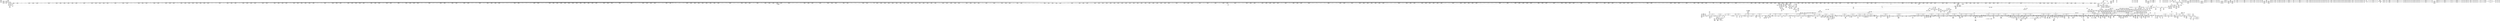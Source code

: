 digraph {
	CE0x4a52f10 [shape=record,shape=Mrecord,label="{CE0x4a52f10|_ret_void,_!dbg_!27719|./arch/x86/include/asm/preempt.h,73|*SummSource*}"]
	CE0x4aabfd0 [shape=record,shape=Mrecord,label="{CE0x4aabfd0|rcu_read_lock:_tmp17|include/linux/rcupdate.h,882|*SummSource*}"]
	CE0x4ac8730 [shape=record,shape=Mrecord,label="{CE0x4ac8730|rcu_lock_release:_tmp|*SummSource*}"]
	CE0x4a3bd30 [shape=record,shape=Mrecord,label="{CE0x4a3bd30|2472:_%struct.cred*,_2752:_%struct.signal_struct*,_:_CRE_10568,10572_|*MultipleSource*|security/selinux/hooks.c,3622|Function::selinux_task_setrlimit&Arg::p::}"]
	CE0x4a31480 [shape=record,shape=Mrecord,label="{CE0x4a31480|2472:_%struct.cred*,_2752:_%struct.signal_struct*,_:_CRE_6340,6341_}"]
	CE0x4a59740 [shape=record,shape=Mrecord,label="{CE0x4a59740|avc_has_perm:_auditdata|Function::avc_has_perm&Arg::auditdata::}"]
	CE0x49fd780 [shape=record,shape=Mrecord,label="{CE0x49fd780|2472:_%struct.cred*,_2752:_%struct.signal_struct*,_:_CRE_2648,2656_|*MultipleSource*|security/selinux/hooks.c,3622|Function::selinux_task_setrlimit&Arg::p::}"]
	CE0x49fb4b0 [shape=record,shape=Mrecord,label="{CE0x49fb4b0|2472:_%struct.cred*,_2752:_%struct.signal_struct*,_:_CRE_2544,2568_|*MultipleSource*|security/selinux/hooks.c,3622|Function::selinux_task_setrlimit&Arg::p::}"]
	CE0x49c1880 [shape=record,shape=Mrecord,label="{CE0x49c1880|__rcu_read_lock:_entry|*SummSink*}"]
	CE0x4a3db30 [shape=record,shape=Mrecord,label="{CE0x4a3db30|selinux_task_setrlimit:_tmp2|*LoadInst*|security/selinux/hooks.c,3622|*SummSource*}"]
	CE0x49d64e0 [shape=record,shape=Mrecord,label="{CE0x49d64e0|selinux_task_setrlimit:_new_rlim|Function::selinux_task_setrlimit&Arg::new_rlim::|*SummSource*}"]
	CE0x4b087f0 [shape=record,shape=Mrecord,label="{CE0x4b087f0|rcu_lock_acquire:_bb|*SummSource*}"]
	CE0x4aaa7e0 [shape=record,shape=Mrecord,label="{CE0x4aaa7e0|rcu_read_lock:_tmp14|include/linux/rcupdate.h,882}"]
	CE0x4a49370 [shape=record,shape=Mrecord,label="{CE0x4a49370|current_has_perm:_tsk|Function::current_has_perm&Arg::tsk::|*SummSink*}"]
	CE0x49d40b0 [shape=record,shape=Mrecord,label="{CE0x49d40b0|2472:_%struct.cred*,_2752:_%struct.signal_struct*,_:_CRE_408,416_|*MultipleSource*|security/selinux/hooks.c,3622|Function::selinux_task_setrlimit&Arg::p::}"]
	CE0x4a60090 [shape=record,shape=Mrecord,label="{CE0x4a60090|GLOBAL:_current_sid.__warned|Global_var:current_sid.__warned|*SummSource*}"]
	CE0x4a69280 [shape=record,shape=Mrecord,label="{CE0x4a69280|current_sid:_if.then}"]
	CE0x49d6340 [shape=record,shape=Mrecord,label="{CE0x49d6340|selinux_task_setrlimit:_bb|*SummSource*}"]
	CE0x4a1e810 [shape=record,shape=Mrecord,label="{CE0x4a1e810|2472:_%struct.cred*,_2752:_%struct.signal_struct*,_:_CRE_2942,2943_}"]
	CE0x4a62440 [shape=record,shape=Mrecord,label="{CE0x4a62440|current_sid:_tmp1}"]
	CE0x4a20d90 [shape=record,shape=Mrecord,label="{CE0x4a20d90|2472:_%struct.cred*,_2752:_%struct.signal_struct*,_:_CRE_2966,2967_}"]
	CE0x4a912d0 [shape=record,shape=Mrecord,label="{CE0x4a912d0|GLOBAL:_lock_release|*Constant*|*SummSink*}"]
	CE0x4a7eb70 [shape=record,shape=Mrecord,label="{CE0x4a7eb70|_ret_void,_!dbg_!27735|include/linux/rcupdate.h,938|*SummSource*}"]
	CE0x49f2460 [shape=record,shape=Mrecord,label="{CE0x49f2460|2472:_%struct.cred*,_2752:_%struct.signal_struct*,_:_CRE_1872,1880_|*MultipleSource*|security/selinux/hooks.c,3622|Function::selinux_task_setrlimit&Arg::p::}"]
	CE0x4a26b40 [shape=record,shape=Mrecord,label="{CE0x4a26b40|2472:_%struct.cred*,_2752:_%struct.signal_struct*,_:_CRE_5872,5880_|*MultipleSource*|security/selinux/hooks.c,3622|Function::selinux_task_setrlimit&Arg::p::}"]
	CE0x4a69a60 [shape=record,shape=Mrecord,label="{CE0x4a69a60|task_sid:_real_cred|security/selinux/hooks.c,208|*SummSource*}"]
	CE0x4a5df90 [shape=record,shape=Mrecord,label="{CE0x4a5df90|current_sid:_bb|*SummSource*}"]
	CE0x4ace540 [shape=record,shape=Mrecord,label="{CE0x4ace540|_call_void_asm_sideeffect_,_memory_,_dirflag_,_fpsr_,_flags_()_#3,_!dbg_!27714,_!srcloc_!27715|include/linux/rcupdate.h,239|*SummSink*}"]
	CE0x4a194b0 [shape=record,shape=Mrecord,label="{CE0x4a194b0|2472:_%struct.cred*,_2752:_%struct.signal_struct*,_:_CRE_2840,2848_|*MultipleSource*|security/selinux/hooks.c,3622|Function::selinux_task_setrlimit&Arg::p::}"]
	CE0x4a1db90 [shape=record,shape=Mrecord,label="{CE0x4a1db90|2472:_%struct.cred*,_2752:_%struct.signal_struct*,_:_CRE_2934,2935_}"]
	CE0x4a59a10 [shape=record,shape=Mrecord,label="{CE0x4a59a10|_ret_i32_%retval.0,_!dbg_!27728|security/selinux/avc.c,775|*SummSource*}"]
	CE0x49c9a20 [shape=record,shape=Mrecord,label="{CE0x49c9a20|2472:_%struct.cred*,_2752:_%struct.signal_struct*,_:_CRE_699,700_}"]
	CE0x4a3e990 [shape=record,shape=Mrecord,label="{CE0x4a3e990|task_sid:_tmp23|security/selinux/hooks.c,208}"]
	CE0x49f9db0 [shape=record,shape=Mrecord,label="{CE0x49f9db0|2472:_%struct.cred*,_2752:_%struct.signal_struct*,_:_CRE_2524,2525_}"]
	CE0x4b01630 [shape=record,shape=Mrecord,label="{CE0x4b01630|__preempt_count_add:_tmp4|./arch/x86/include/asm/preempt.h,72|*SummSink*}"]
	CE0x4a4d2c0 [shape=record,shape=Mrecord,label="{CE0x4a4d2c0|i64*_getelementptr_inbounds_(_11_x_i64_,_11_x_i64_*___llvm_gcov_ctr125,_i64_0,_i64_6)|*Constant*}"]
	CE0x4a1bf70 [shape=record,shape=Mrecord,label="{CE0x4a1bf70|2472:_%struct.cred*,_2752:_%struct.signal_struct*,_:_CRE_2916,2917_}"]
	CE0x4a70c40 [shape=record,shape=Mrecord,label="{CE0x4a70c40|rcu_read_lock:_tmp21|include/linux/rcupdate.h,884}"]
	CE0x49e31d0 [shape=record,shape=Mrecord,label="{CE0x49e31d0|selinux_task_setrlimit:_retval.0}"]
	CE0x4a72950 [shape=record,shape=Mrecord,label="{CE0x4a72950|i32_883|*Constant*|*SummSink*}"]
	CE0x4a78df0 [shape=record,shape=Mrecord,label="{CE0x4a78df0|rcu_read_lock:_land.lhs.true}"]
	CE0x4a69ca0 [shape=record,shape=Mrecord,label="{CE0x4a69ca0|GLOBAL:___llvm_gcov_ctr127|Global_var:__llvm_gcov_ctr127|*SummSink*}"]
	CE0x4a702a0 [shape=record,shape=Mrecord,label="{CE0x4a702a0|rcu_read_lock:_tmp19|include/linux/rcupdate.h,882|*SummSource*}"]
	CE0x49c15c0 [shape=record,shape=Mrecord,label="{CE0x49c15c0|_call_void_mcount()_#3|*SummSource*}"]
	CE0x4a8bc50 [shape=record,shape=Mrecord,label="{CE0x4a8bc50|task_sid:_land.lhs.true2|*SummSource*}"]
	CE0x4a66dd0 [shape=record,shape=Mrecord,label="{CE0x4a66dd0|current_sid:_tmp3|*SummSource*}"]
	CE0x4a9e640 [shape=record,shape=Mrecord,label="{CE0x4a9e640|__rcu_read_unlock:_entry|*SummSink*}"]
	CE0x49e4170 [shape=record,shape=Mrecord,label="{CE0x49e4170|i64_1|*Constant*}"]
	CE0x4a5b760 [shape=record,shape=Mrecord,label="{CE0x4a5b760|task_sid:_tmp2|*SummSink*}"]
	CE0x4a5f130 [shape=record,shape=Mrecord,label="{CE0x4a5f130|current_sid:_tmp5|security/selinux/hooks.c,218|*SummSource*}"]
	CE0x4b18810 [shape=record,shape=Mrecord,label="{CE0x4b18810|rcu_lock_release:_tmp3|*SummSink*}"]
	CE0x4a8bd60 [shape=record,shape=Mrecord,label="{CE0x4a8bd60|task_sid:_land.lhs.true2|*SummSink*}"]
	CE0x4a65720 [shape=record,shape=Mrecord,label="{CE0x4a65720|current_sid:_tmp13|security/selinux/hooks.c,218}"]
	CE0x4a8c180 [shape=record,shape=Mrecord,label="{CE0x4a8c180|rcu_read_lock:_tmp8|include/linux/rcupdate.h,882}"]
	CE0x4a56be0 [shape=record,shape=Mrecord,label="{CE0x4a56be0|current_sid:_entry|*SummSource*}"]
	CE0x4aab3a0 [shape=record,shape=Mrecord,label="{CE0x4aab3a0|rcu_read_lock:_tmp16|include/linux/rcupdate.h,882|*SummSource*}"]
	CE0x4a42d60 [shape=record,shape=Mrecord,label="{CE0x4a42d60|GLOBAL:_lockdep_rcu_suspicious|*Constant*|*SummSink*}"]
	CE0x4a833e0 [shape=record,shape=Mrecord,label="{CE0x4a833e0|task_sid:_tmp12|security/selinux/hooks.c,208}"]
	CE0x4a2d150 [shape=record,shape=Mrecord,label="{CE0x4a2d150|2472:_%struct.cred*,_2752:_%struct.signal_struct*,_:_CRE_6297,6298_}"]
	CE0x49e4c90 [shape=record,shape=Mrecord,label="{CE0x49e4c90|selinux_task_setrlimit:_rlim_max|security/selinux/hooks.c,3628|*SummSink*}"]
	CE0x4a5dc10 [shape=record,shape=Mrecord,label="{CE0x4a5dc10|i32_77|*Constant*|*SummSink*}"]
	CE0x49cc680 [shape=record,shape=Mrecord,label="{CE0x49cc680|task_sid:_do.end6|*SummSink*}"]
	CE0x4a7b770 [shape=record,shape=Mrecord,label="{CE0x4a7b770|_ret_i32_%tmp6,_!dbg_!27716|security/selinux/hooks.c,197|*SummSource*}"]
	CE0x4a49610 [shape=record,shape=Mrecord,label="{CE0x4a49610|i32_2097152|*Constant*}"]
	CE0x4a2c810 [shape=record,shape=Mrecord,label="{CE0x4a2c810|2472:_%struct.cred*,_2752:_%struct.signal_struct*,_:_CRE_6292,6293_}"]
	CE0x4ada500 [shape=record,shape=Mrecord,label="{CE0x4ada500|rcu_read_unlock:_tmp7|include/linux/rcupdate.h,933|*SummSink*}"]
	CE0x49ec880 [shape=record,shape=Mrecord,label="{CE0x49ec880|2472:_%struct.cred*,_2752:_%struct.signal_struct*,_:_CRE_456,460_|*MultipleSource*|security/selinux/hooks.c,3622|Function::selinux_task_setrlimit&Arg::p::}"]
	CE0x4ac8b60 [shape=record,shape=Mrecord,label="{CE0x4ac8b60|rcu_read_unlock:_tmp8|include/linux/rcupdate.h,933|*SummSink*}"]
	CE0x4ad8ce0 [shape=record,shape=Mrecord,label="{CE0x4ad8ce0|rcu_read_unlock:_bb}"]
	CE0x4a30fd0 [shape=record,shape=Mrecord,label="{CE0x4a30fd0|2472:_%struct.cred*,_2752:_%struct.signal_struct*,_:_CRE_6337,6338_}"]
	CE0x4ad4f60 [shape=record,shape=Mrecord,label="{CE0x4ad4f60|rcu_read_unlock:_tmp1|*SummSink*}"]
	CE0x4a684c0 [shape=record,shape=Mrecord,label="{CE0x4a684c0|task_sid:_tmp17|security/selinux/hooks.c,208|*SummSink*}"]
	CE0x4ad3240 [shape=record,shape=Mrecord,label="{CE0x4ad3240|i64*_getelementptr_inbounds_(_11_x_i64_,_11_x_i64_*___llvm_gcov_ctr132,_i64_0,_i64_8)|*Constant*}"]
	CE0x49c7250 [shape=record,shape=Mrecord,label="{CE0x49c7250|selinux_task_setrlimit:_if.end|*SummSink*}"]
	CE0x4a936b0 [shape=record,shape=Mrecord,label="{CE0x4a936b0|task_sid:_tmp25|security/selinux/hooks.c,208|*SummSource*}"]
	CE0x4abee00 [shape=record,shape=Mrecord,label="{CE0x4abee00|rcu_read_lock:_bb}"]
	CE0x4a45080 [shape=record,shape=Mrecord,label="{CE0x4a45080|task_sid:_entry|*SummSource*}"]
	CE0x4a29c50 [shape=record,shape=Mrecord,label="{CE0x4a29c50|2472:_%struct.cred*,_2752:_%struct.signal_struct*,_:_CRE_6152,6168_|*MultipleSource*|security/selinux/hooks.c,3622|Function::selinux_task_setrlimit&Arg::p::}"]
	CE0x4aa3c00 [shape=record,shape=Mrecord,label="{CE0x4aa3c00|__rcu_read_unlock:_tmp7|include/linux/rcupdate.h,245}"]
	CE0x49f52b0 [shape=record,shape=Mrecord,label="{CE0x49f52b0|2472:_%struct.cred*,_2752:_%struct.signal_struct*,_:_CRE_2036,2040_|*MultipleSource*|security/selinux/hooks.c,3622|Function::selinux_task_setrlimit&Arg::p::}"]
	CE0x4a8dcd0 [shape=record,shape=Mrecord,label="{CE0x4a8dcd0|task_sid:_call3|security/selinux/hooks.c,208}"]
	CE0x4a8ae20 [shape=record,shape=Mrecord,label="{CE0x4a8ae20|_call_void___rcu_read_lock()_#10,_!dbg_!27710|include/linux/rcupdate.h,879|*SummSource*}"]
	CE0x4a294b0 [shape=record,shape=Mrecord,label="{CE0x4a294b0|2472:_%struct.cred*,_2752:_%struct.signal_struct*,_:_CRE_6008,6136_|*MultipleSource*|security/selinux/hooks.c,3622|Function::selinux_task_setrlimit&Arg::p::}"]
	CE0x49c58b0 [shape=record,shape=Mrecord,label="{CE0x49c58b0|selinux_task_setrlimit:_entry}"]
	CE0x4aa08c0 [shape=record,shape=Mrecord,label="{CE0x4aa08c0|i64*_getelementptr_inbounds_(_4_x_i64_,_4_x_i64_*___llvm_gcov_ctr133,_i64_0,_i64_1)|*Constant*|*SummSource*}"]
	CE0x49e85b0 [shape=record,shape=Mrecord,label="{CE0x49e85b0|2472:_%struct.cred*,_2752:_%struct.signal_struct*,_:_CRE_464,472_|*MultipleSource*|security/selinux/hooks.c,3622|Function::selinux_task_setrlimit&Arg::p::}"]
	CE0x49ec400 [shape=record,shape=Mrecord,label="{CE0x49ec400|2472:_%struct.cred*,_2752:_%struct.signal_struct*,_:_CRE_440,448_|*MultipleSource*|security/selinux/hooks.c,3622|Function::selinux_task_setrlimit&Arg::p::}"]
	CE0x4acf430 [shape=record,shape=Mrecord,label="{CE0x4acf430|i32_2|*Constant*|*SummSource*}"]
	CE0x4a797e0 [shape=record,shape=Mrecord,label="{CE0x4a797e0|rcu_lock_acquire:_tmp2}"]
	CE0x49de0a0 [shape=record,shape=Mrecord,label="{CE0x49de0a0|2472:_%struct.cred*,_2752:_%struct.signal_struct*,_:_CRE_2120,2128_|*MultipleSource*|security/selinux/hooks.c,3622|Function::selinux_task_setrlimit&Arg::p::}"]
	CE0x4a2ab40 [shape=record,shape=Mrecord,label="{CE0x4a2ab40|2472:_%struct.cred*,_2752:_%struct.signal_struct*,_:_CRE_6200,6208_|*MultipleSource*|security/selinux/hooks.c,3622|Function::selinux_task_setrlimit&Arg::p::}"]
	CE0x4ac3200 [shape=record,shape=Mrecord,label="{CE0x4ac3200|rcu_read_unlock:_do.end|*SummSource*}"]
	CE0x4a4f7e0 [shape=record,shape=Mrecord,label="{CE0x4a4f7e0|selinux_task_setrlimit:_arraydecay|security/selinux/hooks.c,3622|*SummSource*}"]
	CE0x4a2ef00 [shape=record,shape=Mrecord,label="{CE0x4a2ef00|2472:_%struct.cred*,_2752:_%struct.signal_struct*,_:_CRE_6316,6317_}"]
	CE0x4b1b100 [shape=record,shape=Mrecord,label="{CE0x4b1b100|__rcu_read_lock:_tmp1}"]
	CE0x4a605e0 [shape=record,shape=Mrecord,label="{CE0x4a605e0|COLLAPSED:_GCMRE___llvm_gcov_ctr126_internal_global_13_x_i64_zeroinitializer:_elem_0:default:}"]
	CE0x4acd6d0 [shape=record,shape=Mrecord,label="{CE0x4acd6d0|rcu_read_unlock:_call3|include/linux/rcupdate.h,933}"]
	CE0x4a81090 [shape=record,shape=Mrecord,label="{CE0x4a81090|0:_i32,_4:_i32,_8:_i32,_12:_i32,_:_CMRE_4,8_|*MultipleSource*|security/selinux/hooks.c,218|security/selinux/hooks.c,218|security/selinux/hooks.c,220}"]
	CE0x4acccf0 [shape=record,shape=Mrecord,label="{CE0x4acccf0|rcu_read_unlock:_tmp|*SummSink*}"]
	CE0x4aaad90 [shape=record,shape=Mrecord,label="{CE0x4aaad90|rcu_read_lock:_tmp15|include/linux/rcupdate.h,882}"]
	CE0x4a92f90 [shape=record,shape=Mrecord,label="{CE0x4a92f90|i64*_getelementptr_inbounds_(_13_x_i64_,_13_x_i64_*___llvm_gcov_ctr126,_i64_0,_i64_11)|*Constant*}"]
	CE0x4a62a10 [shape=record,shape=Mrecord,label="{CE0x4a62a10|GLOBAL:___rcu_read_lock|*Constant*}"]
	CE0x4a7e9a0 [shape=record,shape=Mrecord,label="{CE0x4a7e9a0|get_current:_bb}"]
	CE0x4a45cc0 [shape=record,shape=Mrecord,label="{CE0x4a45cc0|current_has_perm:_call2|security/selinux/hooks.c,1544}"]
	CE0x4abf2c0 [shape=record,shape=Mrecord,label="{CE0x4abf2c0|rcu_read_unlock:_tmp10|include/linux/rcupdate.h,933|*SummSource*}"]
	CE0x4a8b620 [shape=record,shape=Mrecord,label="{CE0x4a8b620|i64_7|*Constant*|*SummSink*}"]
	CE0x4b19880 [shape=record,shape=Mrecord,label="{CE0x4b19880|rcu_lock_acquire:_tmp6|*SummSink*}"]
	CE0x4a44a80 [shape=record,shape=Mrecord,label="{CE0x4a44a80|current_has_perm:_call1|security/selinux/hooks.c,1543|*SummSource*}"]
	CE0x4a34220 [shape=record,shape=Mrecord,label="{CE0x4a34220|i64*_getelementptr_inbounds_(_13_x_i64_,_13_x_i64_*___llvm_gcov_ctr126,_i64_0,_i64_9)|*Constant*}"]
	CE0x4a8c8d0 [shape=record,shape=Mrecord,label="{CE0x4a8c8d0|_call_void_mcount()_#3}"]
	CE0x49fe620 [shape=record,shape=Mrecord,label="{CE0x49fe620|2472:_%struct.cred*,_2752:_%struct.signal_struct*,_:_CRE_2692,2696_|*MultipleSource*|security/selinux/hooks.c,3622|Function::selinux_task_setrlimit&Arg::p::}"]
	CE0x4a6c780 [shape=record,shape=Mrecord,label="{CE0x4a6c780|i64_5|*Constant*|*SummSource*}"]
	CE0x4a9bba0 [shape=record,shape=Mrecord,label="{CE0x4a9bba0|_call_void_rcu_lock_release(%struct.lockdep_map*_rcu_lock_map)_#10,_!dbg_!27733|include/linux/rcupdate.h,935}"]
	CE0x49ecb20 [shape=record,shape=Mrecord,label="{CE0x49ecb20|2472:_%struct.cred*,_2752:_%struct.signal_struct*,_:_CRE_192,200_|*MultipleSource*|security/selinux/hooks.c,3622|Function::selinux_task_setrlimit&Arg::p::}"]
	CE0x4b00d30 [shape=record,shape=Mrecord,label="{CE0x4b00d30|i64*_getelementptr_inbounds_(_4_x_i64_,_4_x_i64_*___llvm_gcov_ctr133,_i64_0,_i64_1)|*Constant*|*SummSink*}"]
	CE0x4ad1120 [shape=record,shape=Mrecord,label="{CE0x4ad1120|i64*_getelementptr_inbounds_(_11_x_i64_,_11_x_i64_*___llvm_gcov_ctr132,_i64_0,_i64_0)|*Constant*}"]
	CE0x4a8d4d0 [shape=record,shape=Mrecord,label="{CE0x4a8d4d0|task_sid:_land.lhs.true|*SummSink*}"]
	CE0x4a20c00 [shape=record,shape=Mrecord,label="{CE0x4a20c00|2472:_%struct.cred*,_2752:_%struct.signal_struct*,_:_CRE_2965,2966_}"]
	CE0x49fbaf0 [shape=record,shape=Mrecord,label="{CE0x49fbaf0|2472:_%struct.cred*,_2752:_%struct.signal_struct*,_:_CRE_6368,6376_|*MultipleSource*|security/selinux/hooks.c,3622|Function::selinux_task_setrlimit&Arg::p::}"]
	CE0x49eeb30 [shape=record,shape=Mrecord,label="{CE0x49eeb30|current_has_perm:_tmp3|*SummSink*}"]
	CE0x4a47a80 [shape=record,shape=Mrecord,label="{CE0x4a47a80|selinux_task_setrlimit:_tmp10|security/selinux/hooks.c,3629|*SummSource*}"]
	CE0x4acb790 [shape=record,shape=Mrecord,label="{CE0x4acb790|rcu_read_lock:_tmp10|include/linux/rcupdate.h,882|*SummSource*}"]
	CE0x4b176b0 [shape=record,shape=Mrecord,label="{CE0x4b176b0|_call_void_asm_addl_$1,_%gs:$0_,_*m,ri,*m,_dirflag_,_fpsr_,_flags_(i32*___preempt_count,_i32_%sub,_i32*___preempt_count)_#3,_!dbg_!27717,_!srcloc_!27718|./arch/x86/include/asm/preempt.h,77|*SummSource*}"]
	CE0x4aaea80 [shape=record,shape=Mrecord,label="{CE0x4aaea80|GLOBAL:_task_sid.__warned|Global_var:task_sid.__warned}"]
	CE0x4a727d0 [shape=record,shape=Mrecord,label="{CE0x4a727d0|i32_883|*Constant*}"]
	CE0x4a7d240 [shape=record,shape=Mrecord,label="{CE0x4a7d240|_call_void_asm_sideeffect_,_memory_,_dirflag_,_fpsr_,_flags_()_#3,_!dbg_!27714,_!srcloc_!27715|include/linux/rcupdate.h,239}"]
	CE0x49d3e40 [shape=record,shape=Mrecord,label="{CE0x49d3e40|2472:_%struct.cred*,_2752:_%struct.signal_struct*,_:_CRE_400,408_|*MultipleSource*|security/selinux/hooks.c,3622|Function::selinux_task_setrlimit&Arg::p::}"]
	CE0x4a4f560 [shape=record,shape=Mrecord,label="{CE0x4a4f560|COLLAPSED:_CRE:_elem_0::|security/selinux/hooks.c,3622}"]
	CE0x4a1af30 [shape=record,shape=Mrecord,label="{CE0x4a1af30|2472:_%struct.cred*,_2752:_%struct.signal_struct*,_:_CRE_2906,2907_}"]
	CE0x4afe640 [shape=record,shape=Mrecord,label="{CE0x4afe640|__rcu_read_unlock:_tmp3}"]
	CE0x49e6d50 [shape=record,shape=Mrecord,label="{CE0x49e6d50|2472:_%struct.cred*,_2752:_%struct.signal_struct*,_:_CRE_112,116_|*MultipleSource*|security/selinux/hooks.c,3622|Function::selinux_task_setrlimit&Arg::p::}"]
	CE0x4a5c2f0 [shape=record,shape=Mrecord,label="{CE0x4a5c2f0|current_sid:_call|security/selinux/hooks.c,218|*SummSink*}"]
	CE0x4a9cf70 [shape=record,shape=Mrecord,label="{CE0x4a9cf70|rcu_lock_release:_entry|*SummSink*}"]
	CE0x4a86630 [shape=record,shape=Mrecord,label="{CE0x4a86630|rcu_read_lock:_tmp2}"]
	CE0x4a7f640 [shape=record,shape=Mrecord,label="{CE0x4a7f640|i32_22|*Constant*|*SummSink*}"]
	CE0x4b15000 [shape=record,shape=Mrecord,label="{CE0x4b15000|_call_void_mcount()_#3|*SummSink*}"]
	CE0x4a51cc0 [shape=record,shape=Mrecord,label="{CE0x4a51cc0|selinux_task_setrlimit:_tmp8|security/selinux/hooks.c,3628|*SummSink*}"]
	CE0x49dd1b0 [shape=record,shape=Mrecord,label="{CE0x49dd1b0|2472:_%struct.cred*,_2752:_%struct.signal_struct*,_:_CRE_2076,2080_|*MultipleSource*|security/selinux/hooks.c,3622|Function::selinux_task_setrlimit&Arg::p::}"]
	CE0x4a533b0 [shape=record,shape=Mrecord,label="{CE0x4a533b0|rcu_read_unlock:_tmp|*SummSource*}"]
	CE0x4a4cb20 [shape=record,shape=Mrecord,label="{CE0x4a4cb20|cred_sid:_entry}"]
	CE0x4a34290 [shape=record,shape=Mrecord,label="{CE0x4a34290|i64*_getelementptr_inbounds_(_13_x_i64_,_13_x_i64_*___llvm_gcov_ctr126,_i64_0,_i64_9)|*Constant*|*SummSource*}"]
	CE0x4a84ec0 [shape=record,shape=Mrecord,label="{CE0x4a84ec0|_ret_void,_!dbg_!27717|include/linux/rcupdate.h,419|*SummSource*}"]
	CE0x4a7a8c0 [shape=record,shape=Mrecord,label="{CE0x4a7a8c0|rcu_read_lock:_do.body}"]
	CE0x49ef930 [shape=record,shape=Mrecord,label="{CE0x49ef930|2472:_%struct.cred*,_2752:_%struct.signal_struct*,_:_CRE_8,16_|*MultipleSource*|security/selinux/hooks.c,3622|Function::selinux_task_setrlimit&Arg::p::}"]
	CE0x4ad9b00 [shape=record,shape=Mrecord,label="{CE0x4ad9b00|GLOBAL:_rcu_read_unlock.__warned|Global_var:rcu_read_unlock.__warned|*SummSink*}"]
	CE0x49da070 [shape=record,shape=Mrecord,label="{CE0x49da070|current_sid:_tmp10|security/selinux/hooks.c,218|*SummSink*}"]
	CE0x4b14d30 [shape=record,shape=Mrecord,label="{CE0x4b14d30|__preempt_count_sub:_tmp7|./arch/x86/include/asm/preempt.h,78|*SummSink*}"]
	CE0x4a50cc0 [shape=record,shape=Mrecord,label="{CE0x4a50cc0|i32_1|*Constant*|*SummSource*}"]
	CE0x49ddb70 [shape=record,shape=Mrecord,label="{CE0x49ddb70|2472:_%struct.cred*,_2752:_%struct.signal_struct*,_:_CRE_2104,2112_|*MultipleSource*|security/selinux/hooks.c,3622|Function::selinux_task_setrlimit&Arg::p::}"]
	CE0x4a848c0 [shape=record,shape=Mrecord,label="{CE0x4a848c0|cred_sid:_tmp3|*SummSource*}"]
	CE0x4a7ce00 [shape=record,shape=Mrecord,label="{CE0x4a7ce00|GLOBAL:_rcu_lock_map|Global_var:rcu_lock_map|*SummSink*}"]
	CE0x4ab4550 [shape=record,shape=Mrecord,label="{CE0x4ab4550|__preempt_count_sub:_do.body}"]
	CE0x4a1ee50 [shape=record,shape=Mrecord,label="{CE0x4a1ee50|2472:_%struct.cred*,_2752:_%struct.signal_struct*,_:_CRE_2946,2947_}"]
	CE0x4a3b610 [shape=record,shape=Mrecord,label="{CE0x4a3b610|2472:_%struct.cred*,_2752:_%struct.signal_struct*,_:_CRE_10544,10548_|*MultipleSource*|security/selinux/hooks.c,3622|Function::selinux_task_setrlimit&Arg::p::}"]
	CE0x4a56cc0 [shape=record,shape=Mrecord,label="{CE0x4a56cc0|current_sid:_entry|*SummSink*}"]
	CE0x49e1f60 [shape=record,shape=Mrecord,label="{CE0x49e1f60|2472:_%struct.cred*,_2752:_%struct.signal_struct*,_:_CRE_2392,2400_|*MultipleSource*|security/selinux/hooks.c,3622|Function::selinux_task_setrlimit&Arg::p::}"]
	CE0x4a2a8d0 [shape=record,shape=Mrecord,label="{CE0x4a2a8d0|2472:_%struct.cred*,_2752:_%struct.signal_struct*,_:_CRE_6196,6200_|*MultipleSource*|security/selinux/hooks.c,3622|Function::selinux_task_setrlimit&Arg::p::}"]
	CE0x4aa60c0 [shape=record,shape=Mrecord,label="{CE0x4aa60c0|__rcu_read_lock:_tmp2|*SummSource*}"]
	CE0x4a71f20 [shape=record,shape=Mrecord,label="{CE0x4a71f20|i8*_getelementptr_inbounds_(_25_x_i8_,_25_x_i8_*_.str45,_i32_0,_i32_0)|*Constant*}"]
	CE0x4ada7f0 [shape=record,shape=Mrecord,label="{CE0x4ada7f0|__rcu_read_lock:_tmp5|include/linux/rcupdate.h,239|*SummSource*}"]
	CE0x4a3dfc0 [shape=record,shape=Mrecord,label="{CE0x4a3dfc0|i32_50|*Constant*|*SummSource*}"]
	CE0x4a19bb0 [shape=record,shape=Mrecord,label="{CE0x4a19bb0|2472:_%struct.cred*,_2752:_%struct.signal_struct*,_:_CRE_2864,2872_|*MultipleSource*|security/selinux/hooks.c,3622|Function::selinux_task_setrlimit&Arg::p::}"]
	CE0x4a57f90 [shape=record,shape=Mrecord,label="{CE0x4a57f90|avc_has_perm:_ssid|Function::avc_has_perm&Arg::ssid::|*SummSink*}"]
	CE0x4a2cca0 [shape=record,shape=Mrecord,label="{CE0x4a2cca0|2472:_%struct.cred*,_2752:_%struct.signal_struct*,_:_CRE_6294,6295_}"]
	CE0x4a5c250 [shape=record,shape=Mrecord,label="{CE0x4a5c250|current_sid:_call|security/selinux/hooks.c,218|*SummSource*}"]
	CE0x4aa55b0 [shape=record,shape=Mrecord,label="{CE0x4aa55b0|_call_void_lock_acquire(%struct.lockdep_map*_%map,_i32_0,_i32_0,_i32_2,_i32_0,_%struct.lockdep_map*_null,_i64_ptrtoint_(i8*_blockaddress(_rcu_lock_acquire,_%__here)_to_i64))_#10,_!dbg_!27716|include/linux/rcupdate.h,418}"]
	CE0x4a4dad0 [shape=record,shape=Mrecord,label="{CE0x4a4dad0|_ret_i32_%call2,_!dbg_!27718|security/selinux/hooks.c,1544}"]
	CE0x4a8eeb0 [shape=record,shape=Mrecord,label="{CE0x4a8eeb0|task_sid:_tmp10|security/selinux/hooks.c,208|*SummSink*}"]
	CE0x4a1d0a0 [shape=record,shape=Mrecord,label="{CE0x4a1d0a0|2472:_%struct.cred*,_2752:_%struct.signal_struct*,_:_CRE_2927,2928_}"]
	CE0x4adc700 [shape=record,shape=Mrecord,label="{CE0x4adc700|rcu_read_unlock:_tmp18|include/linux/rcupdate.h,933}"]
	CE0x4add420 [shape=record,shape=Mrecord,label="{CE0x4add420|rcu_read_unlock:_tmp2}"]
	CE0x4a7efb0 [shape=record,shape=Mrecord,label="{CE0x4a7efb0|current_sid:_tmp21|security/selinux/hooks.c,218|*SummSource*}"]
	CE0x49e76b0 [shape=record,shape=Mrecord,label="{CE0x49e76b0|rcu_lock_acquire:___here|*SummSink*}"]
	CE0x49fb7d0 [shape=record,shape=Mrecord,label="{CE0x49fb7d0|selinux_task_setrlimit:_tmp2|*LoadInst*|security/selinux/hooks.c,3622}"]
	CE0x4a5e6b0 [shape=record,shape=Mrecord,label="{CE0x4a5e6b0|GLOBAL:_current_sid.__warned|Global_var:current_sid.__warned}"]
	CE0x49c2610 [shape=record,shape=Mrecord,label="{CE0x49c2610|2472:_%struct.cred*,_2752:_%struct.signal_struct*,_:_CRE_80,84_|*MultipleSource*|security/selinux/hooks.c,3622|Function::selinux_task_setrlimit&Arg::p::}"]
	CE0x49d8990 [shape=record,shape=Mrecord,label="{CE0x49d8990|i64_1|*Constant*}"]
	CE0x4adb080 [shape=record,shape=Mrecord,label="{CE0x4adb080|rcu_lock_release:_tmp2|*SummSink*}"]
	CE0x4a8d6a0 [shape=record,shape=Mrecord,label="{CE0x4a8d6a0|task_sid:_bb|*SummSource*}"]
	CE0x4aa47c0 [shape=record,shape=Mrecord,label="{CE0x4aa47c0|__rcu_read_unlock:_tmp6|include/linux/rcupdate.h,245}"]
	CE0x4a2f860 [shape=record,shape=Mrecord,label="{CE0x4a2f860|2472:_%struct.cred*,_2752:_%struct.signal_struct*,_:_CRE_6322,6323_}"]
	CE0x4a21240 [shape=record,shape=Mrecord,label="{CE0x4a21240|2472:_%struct.cred*,_2752:_%struct.signal_struct*,_:_CRE_2969,2970_}"]
	CE0x4affad0 [shape=record,shape=Mrecord,label="{CE0x4affad0|COLLAPSED:_GCMRE___llvm_gcov_ctr130_internal_global_4_x_i64_zeroinitializer:_elem_0:default:}"]
	CE0x4a99870 [shape=record,shape=Mrecord,label="{CE0x4a99870|i8*_getelementptr_inbounds_(_44_x_i8_,_44_x_i8_*_.str47,_i32_0,_i32_0)|*Constant*|*SummSource*}"]
	CE0x4b400b0 [shape=record,shape=Mrecord,label="{CE0x4b400b0|__rcu_read_unlock:_do.body|*SummSink*}"]
	CE0x4a54310 [shape=record,shape=Mrecord,label="{CE0x4a54310|selinux_task_setrlimit:_tmp4|*LoadInst*|security/selinux/hooks.c,3628|*SummSink*}"]
	CE0x4a9aca0 [shape=record,shape=Mrecord,label="{CE0x4a9aca0|rcu_read_unlock:_tmp20|include/linux/rcupdate.h,933|*SummSource*}"]
	CE0x4a69130 [shape=record,shape=Mrecord,label="{CE0x4a69130|current_sid:_land.lhs.true2|*SummSource*}"]
	CE0x4a24920 [shape=record,shape=Mrecord,label="{CE0x4a24920|2472:_%struct.cred*,_2752:_%struct.signal_struct*,_:_CRE_3112,3116_|*MultipleSource*|security/selinux/hooks.c,3622|Function::selinux_task_setrlimit&Arg::p::}"]
	CE0x4b42c50 [shape=record,shape=Mrecord,label="{CE0x4b42c50|__preempt_count_sub:_tmp2}"]
	CE0x4abb380 [shape=record,shape=Mrecord,label="{CE0x4abb380|__preempt_count_sub:_do.end}"]
	CE0x4a7f890 [shape=record,shape=Mrecord,label="{CE0x4a7f890|current_sid:_security|security/selinux/hooks.c,218|*SummSource*}"]
	CE0x4a517b0 [shape=record,shape=Mrecord,label="{CE0x4a517b0|selinux_task_setrlimit:_tmp7|security/selinux/hooks.c,3628|*SummSink*}"]
	CE0x4a210b0 [shape=record,shape=Mrecord,label="{CE0x4a210b0|2472:_%struct.cred*,_2752:_%struct.signal_struct*,_:_CRE_2968,2969_}"]
	CE0x4aca600 [shape=record,shape=Mrecord,label="{CE0x4aca600|rcu_read_unlock:_tmp6|include/linux/rcupdate.h,933}"]
	CE0x4a2e410 [shape=record,shape=Mrecord,label="{CE0x4a2e410|2472:_%struct.cred*,_2752:_%struct.signal_struct*,_:_CRE_6309,6310_}"]
	CE0x4a2e730 [shape=record,shape=Mrecord,label="{CE0x4a2e730|2472:_%struct.cred*,_2752:_%struct.signal_struct*,_:_CRE_6311,6312_}"]
	CE0x4a93a40 [shape=record,shape=Mrecord,label="{CE0x4a93a40|task_sid:_tmp25|security/selinux/hooks.c,208|*SummSink*}"]
	CE0x49ca060 [shape=record,shape=Mrecord,label="{CE0x49ca060|2472:_%struct.cred*,_2752:_%struct.signal_struct*,_:_CRE_703,704_}"]
	CE0x4a48810 [shape=record,shape=Mrecord,label="{CE0x4a48810|GLOBAL:_current_has_perm|*Constant*|*SummSource*}"]
	CE0x49ed660 [shape=record,shape=Mrecord,label="{CE0x49ed660|2472:_%struct.cred*,_2752:_%struct.signal_struct*,_:_CRE_64,72_|*MultipleSource*|security/selinux/hooks.c,3622|Function::selinux_task_setrlimit&Arg::p::}"]
	CE0x4acac00 [shape=record,shape=Mrecord,label="{CE0x4acac00|__rcu_read_lock:_tmp4|include/linux/rcupdate.h,239|*SummSource*}"]
	CE0x4a484e0 [shape=record,shape=Mrecord,label="{CE0x4a484e0|GLOBAL:_current_has_perm|*Constant*}"]
	CE0x4a8a790 [shape=record,shape=Mrecord,label="{CE0x4a8a790|GLOBAL:_rcu_read_unlock.__warned|Global_var:rcu_read_unlock.__warned|*SummSource*}"]
	CE0x4a6a940 [shape=record,shape=Mrecord,label="{CE0x4a6a940|_call_void_rcu_read_lock()_#10,_!dbg_!27712|security/selinux/hooks.c,207|*SummSink*}"]
	CE0x4a9dc10 [shape=record,shape=Mrecord,label="{CE0x4a9dc10|_call_void___rcu_read_unlock()_#10,_!dbg_!27734|include/linux/rcupdate.h,937|*SummSink*}"]
	CE0x4abec70 [shape=record,shape=Mrecord,label="{CE0x4abec70|rcu_read_lock:_if.then|*SummSource*}"]
	CE0x4ac4fc0 [shape=record,shape=Mrecord,label="{CE0x4ac4fc0|i64*_getelementptr_inbounds_(_4_x_i64_,_4_x_i64_*___llvm_gcov_ctr128,_i64_0,_i64_3)|*Constant*|*SummSink*}"]
	CE0x4a53100 [shape=record,shape=Mrecord,label="{CE0x4a53100|_ret_void,_!dbg_!27719|./arch/x86/include/asm/preempt.h,73|*SummSink*}"]
	CE0x4a86bb0 [shape=record,shape=Mrecord,label="{CE0x4a86bb0|task_sid:_tmp14|security/selinux/hooks.c,208}"]
	CE0x49e2950 [shape=record,shape=Mrecord,label="{CE0x49e2950|selinux_task_setrlimit:_signal|security/selinux/hooks.c,3622|*SummSink*}"]
	CE0x4a18350 [shape=record,shape=Mrecord,label="{CE0x4a18350|2472:_%struct.cred*,_2752:_%struct.signal_struct*,_:_CRE_2784,2792_|*MultipleSource*|security/selinux/hooks.c,3622|Function::selinux_task_setrlimit&Arg::p::}"]
	CE0x4a93510 [shape=record,shape=Mrecord,label="{CE0x4a93510|task_sid:_tmp25|security/selinux/hooks.c,208}"]
	CE0x4a87800 [shape=record,shape=Mrecord,label="{CE0x4a87800|i8*_getelementptr_inbounds_(_41_x_i8_,_41_x_i8_*_.str44,_i32_0,_i32_0)|*Constant*}"]
	CE0x4ad5bd0 [shape=record,shape=Mrecord,label="{CE0x4ad5bd0|_call_void_mcount()_#3|*SummSource*}"]
	CE0x4a34e30 [shape=record,shape=Mrecord,label="{CE0x4a34e30|task_sid:_tmp21|security/selinux/hooks.c,208|*SummSource*}"]
	CE0x4a6df00 [shape=record,shape=Mrecord,label="{CE0x4a6df00|current_sid:_tmp16|security/selinux/hooks.c,218|*SummSource*}"]
	CE0x4a4e020 [shape=record,shape=Mrecord,label="{CE0x4a4e020|_ret_i32_%call2,_!dbg_!27718|security/selinux/hooks.c,1544|*SummSink*}"]
	CE0x49e2440 [shape=record,shape=Mrecord,label="{CE0x49e2440|2472:_%struct.cred*,_2752:_%struct.signal_struct*,_:_CRE_2408,2416_|*MultipleSource*|security/selinux/hooks.c,3622|Function::selinux_task_setrlimit&Arg::p::}"]
	CE0x4a790a0 [shape=record,shape=Mrecord,label="{CE0x4a790a0|GLOBAL:___llvm_gcov_ctr132|Global_var:__llvm_gcov_ctr132}"]
	CE0x4aaef50 [shape=record,shape=Mrecord,label="{CE0x4aaef50|GLOBAL:_task_sid.__warned|Global_var:task_sid.__warned|*SummSink*}"]
	CE0x4a9d6d0 [shape=record,shape=Mrecord,label="{CE0x4a9d6d0|GLOBAL:___rcu_read_unlock|*Constant*}"]
	CE0x49cc760 [shape=record,shape=Mrecord,label="{CE0x49cc760|task_sid:_do.body5|*SummSource*}"]
	CE0x49ca510 [shape=record,shape=Mrecord,label="{CE0x49ca510|2472:_%struct.cred*,_2752:_%struct.signal_struct*,_:_CRE_712,720_|*MultipleSource*|security/selinux/hooks.c,3622|Function::selinux_task_setrlimit&Arg::p::}"]
	CE0x49cd190 [shape=record,shape=Mrecord,label="{CE0x49cd190|2472:_%struct.cred*,_2752:_%struct.signal_struct*,_:_CRE_224,232_|*MultipleSource*|security/selinux/hooks.c,3622|Function::selinux_task_setrlimit&Arg::p::}"]
	CE0x4a74730 [shape=record,shape=Mrecord,label="{CE0x4a74730|current_sid:_tmp20|security/selinux/hooks.c,218|*SummSource*}"]
	CE0x4aa4b60 [shape=record,shape=Mrecord,label="{CE0x4aa4b60|__preempt_count_add:_do.end}"]
	CE0x4a1e1d0 [shape=record,shape=Mrecord,label="{CE0x4a1e1d0|2472:_%struct.cred*,_2752:_%struct.signal_struct*,_:_CRE_2938,2939_}"]
	CE0x4a1b7a0 [shape=record,shape=Mrecord,label="{CE0x4a1b7a0|2472:_%struct.cred*,_2752:_%struct.signal_struct*,_:_CRE_2911,2912_}"]
	CE0x4a8a2b0 [shape=record,shape=Mrecord,label="{CE0x4a8a2b0|i64*_getelementptr_inbounds_(_11_x_i64_,_11_x_i64_*___llvm_gcov_ctr127,_i64_0,_i64_1)|*Constant*}"]
	CE0x4a6fa30 [shape=record,shape=Mrecord,label="{CE0x4a6fa30|i64*_getelementptr_inbounds_(_11_x_i64_,_11_x_i64_*___llvm_gcov_ctr127,_i64_0,_i64_9)|*Constant*}"]
	CE0x4a5ce90 [shape=record,shape=Mrecord,label="{CE0x4a5ce90|current_sid:_tmp15|security/selinux/hooks.c,218|*SummSource*}"]
	CE0x4a3d8b0 [shape=record,shape=Mrecord,label="{CE0x4a3d8b0|2472:_%struct.cred*,_2752:_%struct.signal_struct*,_:_CRE_10632,10640_|*MultipleSource*|security/selinux/hooks.c,3622|Function::selinux_task_setrlimit&Arg::p::}"]
	CE0x4acf190 [shape=record,shape=Mrecord,label="{CE0x4acf190|_call_void_lock_acquire(%struct.lockdep_map*_%map,_i32_0,_i32_0,_i32_2,_i32_0,_%struct.lockdep_map*_null,_i64_ptrtoint_(i8*_blockaddress(_rcu_lock_acquire,_%__here)_to_i64))_#10,_!dbg_!27716|include/linux/rcupdate.h,418|*SummSource*}"]
	CE0x4a61320 [shape=record,shape=Mrecord,label="{CE0x4a61320|GLOBAL:___llvm_gcov_ctr125|Global_var:__llvm_gcov_ctr125}"]
	CE0x4a82590 [shape=record,shape=Mrecord,label="{CE0x4a82590|rcu_lock_acquire:_map|Function::rcu_lock_acquire&Arg::map::|*SummSink*}"]
	CE0x4b465a0 [shape=record,shape=Mrecord,label="{CE0x4b465a0|__preempt_count_add:_tmp2|*SummSource*}"]
	CE0x4a61e70 [shape=record,shape=Mrecord,label="{CE0x4a61e70|current_sid:_tmp8|security/selinux/hooks.c,218|*SummSource*}"]
	CE0x4a9cb20 [shape=record,shape=Mrecord,label="{CE0x4a9cb20|GLOBAL:_rcu_lock_release|*Constant*|*SummSink*}"]
	CE0x4a54e70 [shape=record,shape=Mrecord,label="{CE0x4a54e70|selinux_task_setrlimit:_tmp5|security/selinux/hooks.c,3628}"]
	CE0x4b20c80 [shape=record,shape=Mrecord,label="{CE0x4b20c80|rcu_lock_release:_tmp5|include/linux/rcupdate.h,423|*SummSink*}"]
	CE0x4a9cec0 [shape=record,shape=Mrecord,label="{CE0x4a9cec0|rcu_lock_release:_entry}"]
	CE0x49dfb70 [shape=record,shape=Mrecord,label="{CE0x49dfb70|2472:_%struct.cred*,_2752:_%struct.signal_struct*,_:_CRE_2272,2280_|*MultipleSource*|security/selinux/hooks.c,3622|Function::selinux_task_setrlimit&Arg::p::}"]
	CE0x4ad47e0 [shape=record,shape=Mrecord,label="{CE0x4ad47e0|rcu_read_unlock:_call|include/linux/rcupdate.h,933|*SummSource*}"]
	CE0x4a92d00 [shape=record,shape=Mrecord,label="{CE0x4a92d00|task_sid:_tmp24|security/selinux/hooks.c,208}"]
	CE0x4ac5ca0 [shape=record,shape=Mrecord,label="{CE0x4ac5ca0|__rcu_read_lock:_tmp7|include/linux/rcupdate.h,240|*SummSink*}"]
	CE0x4a73b10 [shape=record,shape=Mrecord,label="{CE0x4a73b10|current_sid:_tmp18|security/selinux/hooks.c,218|*SummSink*}"]
	CE0x4ac7f60 [shape=record,shape=Mrecord,label="{CE0x4ac7f60|rcu_read_unlock:_tmp2|*SummSink*}"]
	CE0x4b19810 [shape=record,shape=Mrecord,label="{CE0x4b19810|rcu_lock_acquire:_tmp6|*SummSource*}"]
	CE0x4a393f0 [shape=record,shape=Mrecord,label="{CE0x4a393f0|2472:_%struct.cred*,_2752:_%struct.signal_struct*,_:_CRE_6616,6624_|*MultipleSource*|security/selinux/hooks.c,3622|Function::selinux_task_setrlimit&Arg::p::}"]
	CE0x4b06660 [shape=record,shape=Mrecord,label="{CE0x4b06660|__preempt_count_sub:_val|Function::__preempt_count_sub&Arg::val::}"]
	CE0x4ad8810 [shape=record,shape=Mrecord,label="{CE0x4ad8810|__preempt_count_add:_val|Function::__preempt_count_add&Arg::val::|*SummSink*}"]
	CE0x49d4db0 [shape=record,shape=Mrecord,label="{CE0x49d4db0|i64*_getelementptr_inbounds_(_6_x_i64_,_6_x_i64_*___llvm_gcov_ctr286,_i64_0,_i64_0)|*Constant*|*SummSink*}"]
	CE0x4b46530 [shape=record,shape=Mrecord,label="{CE0x4b46530|__preempt_count_add:_tmp2}"]
	CE0x4a6e2a0 [shape=record,shape=Mrecord,label="{CE0x4a6e2a0|i8_1|*Constant*}"]
	CE0x4a7d0d0 [shape=record,shape=Mrecord,label="{CE0x4a7d0d0|rcu_lock_acquire:_map|Function::rcu_lock_acquire&Arg::map::|*SummSource*}"]
	CE0x4ac32e0 [shape=record,shape=Mrecord,label="{CE0x4ac32e0|cred_sid:_sid|security/selinux/hooks.c,197|*SummSource*}"]
	CE0x4a1d6e0 [shape=record,shape=Mrecord,label="{CE0x4a1d6e0|2472:_%struct.cred*,_2752:_%struct.signal_struct*,_:_CRE_2931,2932_}"]
	CE0x4b20cf0 [shape=record,shape=Mrecord,label="{CE0x4b20cf0|_call_void_lock_release(%struct.lockdep_map*_%map,_i32_1,_i64_ptrtoint_(i8*_blockaddress(_rcu_lock_release,_%__here)_to_i64))_#10,_!dbg_!27716|include/linux/rcupdate.h,423}"]
	CE0x4acc070 [shape=record,shape=Mrecord,label="{CE0x4acc070|rcu_read_lock:_tmp12|include/linux/rcupdate.h,882}"]
	CE0x4aae4c0 [shape=record,shape=Mrecord,label="{CE0x4aae4c0|task_sid:_tmp6|security/selinux/hooks.c,208|*SummSink*}"]
	CE0x49ee7c0 [shape=record,shape=Mrecord,label="{CE0x49ee7c0|GLOBAL:_current_sid|*Constant*}"]
	CE0x4a6f8f0 [shape=record,shape=Mrecord,label="{CE0x4a6f8f0|_call_void_lockdep_rcu_suspicious(i8*_getelementptr_inbounds_(_25_x_i8_,_25_x_i8_*_.str45,_i32_0,_i32_0),_i32_883,_i8*_getelementptr_inbounds_(_42_x_i8_,_42_x_i8_*_.str46,_i32_0,_i32_0))_#10,_!dbg_!27728|include/linux/rcupdate.h,882|*SummSink*}"]
	CE0x4a4b860 [shape=record,shape=Mrecord,label="{CE0x4a4b860|i64*_getelementptr_inbounds_(_4_x_i64_,_4_x_i64_*___llvm_gcov_ctr134,_i64_0,_i64_1)|*Constant*}"]
	CE0x4a4dc30 [shape=record,shape=Mrecord,label="{CE0x4a4dc30|current_has_perm:_perms|Function::current_has_perm&Arg::perms::|*SummSource*}"]
	CE0x4ac6580 [shape=record,shape=Mrecord,label="{CE0x4ac6580|i64*_getelementptr_inbounds_(_4_x_i64_,_4_x_i64_*___llvm_gcov_ctr133,_i64_0,_i64_0)|*Constant*}"]
	CE0x4a5e0a0 [shape=record,shape=Mrecord,label="{CE0x4a5e0a0|current_sid:_bb|*SummSink*}"]
	CE0x4aff320 [shape=record,shape=Mrecord,label="{CE0x4aff320|i64*_getelementptr_inbounds_(_4_x_i64_,_4_x_i64_*___llvm_gcov_ctr130,_i64_0,_i64_3)|*Constant*|*SummSource*}"]
	CE0x4aa3fd0 [shape=record,shape=Mrecord,label="{CE0x4aa3fd0|i64*_getelementptr_inbounds_(_4_x_i64_,_4_x_i64_*___llvm_gcov_ctr134,_i64_0,_i64_1)|*Constant*|*SummSource*}"]
	CE0x4a93320 [shape=record,shape=Mrecord,label="{CE0x4a93320|task_sid:_tmp24|security/selinux/hooks.c,208|*SummSink*}"]
	CE0x4a26180 [shape=record,shape=Mrecord,label="{CE0x4a26180|2472:_%struct.cred*,_2752:_%struct.signal_struct*,_:_CRE_3164,3168_|*MultipleSource*|security/selinux/hooks.c,3622|Function::selinux_task_setrlimit&Arg::p::}"]
	CE0x49f9e20 [shape=record,shape=Mrecord,label="{CE0x49f9e20|2472:_%struct.cred*,_2752:_%struct.signal_struct*,_:_CRE_2523,2524_}"]
	CE0x4a51640 [shape=record,shape=Mrecord,label="{CE0x4a51640|selinux_task_setrlimit:_rlim_max|security/selinux/hooks.c,3628}"]
	CE0x49cc6f0 [shape=record,shape=Mrecord,label="{CE0x49cc6f0|i64*_getelementptr_inbounds_(_13_x_i64_,_13_x_i64_*___llvm_gcov_ctr126,_i64_0,_i64_0)|*Constant*|*SummSink*}"]
	CE0x4a288d0 [shape=record,shape=Mrecord,label="{CE0x4a288d0|2472:_%struct.cred*,_2752:_%struct.signal_struct*,_:_CRE_5968,5976_|*MultipleSource*|security/selinux/hooks.c,3622|Function::selinux_task_setrlimit&Arg::p::}"]
	CE0x49f0770 [shape=record,shape=Mrecord,label="{CE0x49f0770|2472:_%struct.cred*,_2752:_%struct.signal_struct*,_:_CRE_768,772_|*MultipleSource*|security/selinux/hooks.c,3622|Function::selinux_task_setrlimit&Arg::p::}"]
	CE0x4b46c10 [shape=record,shape=Mrecord,label="{CE0x4b46c10|i64*_getelementptr_inbounds_(_4_x_i64_,_4_x_i64_*___llvm_gcov_ctr135,_i64_0,_i64_3)|*Constant*}"]
	CE0x4a55400 [shape=record,shape=Mrecord,label="{CE0x4a55400|GLOBAL:___llvm_gcov_ctr286|Global_var:__llvm_gcov_ctr286|*SummSource*}"]
	CE0x4a1d3c0 [shape=record,shape=Mrecord,label="{CE0x4a1d3c0|2472:_%struct.cred*,_2752:_%struct.signal_struct*,_:_CRE_2929,2930_}"]
	CE0x4a70230 [shape=record,shape=Mrecord,label="{CE0x4a70230|rcu_read_lock:_tmp19|include/linux/rcupdate.h,882}"]
	CE0x4a9e130 [shape=record,shape=Mrecord,label="{CE0x4a9e130|GLOBAL:___rcu_read_unlock|*Constant*|*SummSink*}"]
	CE0x4a6e590 [shape=record,shape=Mrecord,label="{CE0x4a6e590|i8_1|*Constant*|*SummSink*}"]
	CE0x4a83d80 [shape=record,shape=Mrecord,label="{CE0x4a83d80|GLOBAL:_current_task|Global_var:current_task|*SummSource*}"]
	CE0x4a63930 [shape=record,shape=Mrecord,label="{CE0x4a63930|current_sid:_tmp2|*SummSink*}"]
	CE0x4a4b250 [shape=record,shape=Mrecord,label="{CE0x4a4b250|COLLAPSED:_GCMRE___llvm_gcov_ctr134_internal_global_4_x_i64_zeroinitializer:_elem_0:default:}"]
	CE0x49e8120 [shape=record,shape=Mrecord,label="{CE0x49e8120|2472:_%struct.cred*,_2752:_%struct.signal_struct*,_:_CRE_552,560_|*MultipleSource*|security/selinux/hooks.c,3622|Function::selinux_task_setrlimit&Arg::p::}"]
	CE0x4a73200 [shape=record,shape=Mrecord,label="{CE0x4a73200|i8*_getelementptr_inbounds_(_42_x_i8_,_42_x_i8_*_.str46,_i32_0,_i32_0)|*Constant*|*SummSource*}"]
	CE0x4aadf40 [shape=record,shape=Mrecord,label="{CE0x4aadf40|GLOBAL:___llvm_gcov_ctr126|Global_var:__llvm_gcov_ctr126|*SummSink*}"]
	CE0x4a17e70 [shape=record,shape=Mrecord,label="{CE0x4a17e70|2472:_%struct.cred*,_2752:_%struct.signal_struct*,_:_CRE_2768,2776_|*MultipleSource*|security/selinux/hooks.c,3622|Function::selinux_task_setrlimit&Arg::p::}"]
	CE0x4a7a850 [shape=record,shape=Mrecord,label="{CE0x4a7a850|i64*_getelementptr_inbounds_(_11_x_i64_,_11_x_i64_*___llvm_gcov_ctr127,_i64_0,_i64_0)|*Constant*|*SummSink*}"]
	CE0x4ad0e80 [shape=record,shape=Mrecord,label="{CE0x4ad0e80|GLOBAL:___preempt_count_add|*Constant*}"]
	CE0x4a90aa0 [shape=record,shape=Mrecord,label="{CE0x4a90aa0|i64*_getelementptr_inbounds_(_2_x_i64_,_2_x_i64_*___llvm_gcov_ctr131,_i64_0,_i64_0)|*Constant*|*SummSource*}"]
	CE0x4a213d0 [shape=record,shape=Mrecord,label="{CE0x4a213d0|2472:_%struct.cred*,_2752:_%struct.signal_struct*,_:_CRE_2970,2971_}"]
	CE0x4a53340 [shape=record,shape=Mrecord,label="{CE0x4a53340|COLLAPSED:_GCMRE___llvm_gcov_ctr132_internal_global_11_x_i64_zeroinitializer:_elem_0:default:}"]
	CE0x4ad33f0 [shape=record,shape=Mrecord,label="{CE0x4ad33f0|rcu_read_unlock:_tmp9|include/linux/rcupdate.h,933|*SummSink*}"]
	CE0x49fa0f0 [shape=record,shape=Mrecord,label="{CE0x49fa0f0|2472:_%struct.cred*,_2752:_%struct.signal_struct*,_:_CRE_2525,2526_}"]
	CE0x4a65370 [shape=record,shape=Mrecord,label="{CE0x4a65370|i64*_getelementptr_inbounds_(_2_x_i64_,_2_x_i64_*___llvm_gcov_ctr98,_i64_0,_i64_1)|*Constant*|*SummSink*}"]
	CE0x4ac7a10 [shape=record,shape=Mrecord,label="{CE0x4ac7a10|__rcu_read_unlock:_tmp2|*SummSink*}"]
	CE0x4a28db0 [shape=record,shape=Mrecord,label="{CE0x4a28db0|2472:_%struct.cred*,_2752:_%struct.signal_struct*,_:_CRE_5984,5992_|*MultipleSource*|security/selinux/hooks.c,3622|Function::selinux_task_setrlimit&Arg::p::}"]
	CE0x4a7c5e0 [shape=record,shape=Mrecord,label="{CE0x4a7c5e0|i32_0|*Constant*}"]
	CE0x4a3cc30 [shape=record,shape=Mrecord,label="{CE0x4a3cc30|2472:_%struct.cred*,_2752:_%struct.signal_struct*,_:_CRE_10604,10608_|*MultipleSource*|security/selinux/hooks.c,3622|Function::selinux_task_setrlimit&Arg::p::}"]
	CE0x49f26d0 [shape=record,shape=Mrecord,label="{CE0x49f26d0|2472:_%struct.cred*,_2752:_%struct.signal_struct*,_:_CRE_1880,1888_|*MultipleSource*|security/selinux/hooks.c,3622|Function::selinux_task_setrlimit&Arg::p::}"]
	CE0x49ef3e0 [shape=record,shape=Mrecord,label="{CE0x49ef3e0|i64*_getelementptr_inbounds_(_11_x_i64_,_11_x_i64_*___llvm_gcov_ctr125,_i64_0,_i64_1)|*Constant*|*SummSource*}"]
	CE0x4a58fa0 [shape=record,shape=Mrecord,label="{CE0x4a58fa0|avc_has_perm:_requested|Function::avc_has_perm&Arg::requested::|*SummSource*}"]
	CE0x4a585d0 [shape=record,shape=Mrecord,label="{CE0x4a585d0|i16_2|*Constant*}"]
	CE0x4a31160 [shape=record,shape=Mrecord,label="{CE0x4a31160|2472:_%struct.cred*,_2752:_%struct.signal_struct*,_:_CRE_6338,6339_}"]
	CE0x4b467e0 [shape=record,shape=Mrecord,label="{CE0x4b467e0|i64*_getelementptr_inbounds_(_4_x_i64_,_4_x_i64_*___llvm_gcov_ctr135,_i64_0,_i64_1)|*Constant*}"]
	CE0x4a46260 [shape=record,shape=Mrecord,label="{CE0x4a46260|avc_has_perm:_entry}"]
	CE0x4a472a0 [shape=record,shape=Mrecord,label="{CE0x4a472a0|_call_void_mcount()_#3|*SummSource*}"]
	CE0x4a34bf0 [shape=record,shape=Mrecord,label="{CE0x4a34bf0|task_sid:_tmp22|security/selinux/hooks.c,208}"]
	CE0x4a6e070 [shape=record,shape=Mrecord,label="{CE0x4a6e070|current_sid:_tmp16|security/selinux/hooks.c,218|*SummSink*}"]
	CE0x4a2dab0 [shape=record,shape=Mrecord,label="{CE0x4a2dab0|2472:_%struct.cred*,_2752:_%struct.signal_struct*,_:_CRE_6303,6304_}"]
	CE0x4a40040 [shape=record,shape=Mrecord,label="{CE0x4a40040|_ret_i32_%retval.0,_!dbg_!27728|security/selinux/hooks.c,3632|*SummSink*}"]
	CE0x4a77490 [shape=record,shape=Mrecord,label="{CE0x4a77490|i64*_getelementptr_inbounds_(_11_x_i64_,_11_x_i64_*___llvm_gcov_ctr132,_i64_0,_i64_8)|*Constant*|*SummSource*}"]
	CE0x4ad1ea0 [shape=record,shape=Mrecord,label="{CE0x4ad1ea0|__preempt_count_add:_val|Function::__preempt_count_add&Arg::val::|*SummSource*}"]
	CE0x4a85030 [shape=record,shape=Mrecord,label="{CE0x4a85030|rcu_read_lock:_call|include/linux/rcupdate.h,882|*SummSink*}"]
	CE0x4a73270 [shape=record,shape=Mrecord,label="{CE0x4a73270|i8*_getelementptr_inbounds_(_42_x_i8_,_42_x_i8_*_.str46,_i32_0,_i32_0)|*Constant*|*SummSink*}"]
	CE0x49e0050 [shape=record,shape=Mrecord,label="{CE0x49e0050|2472:_%struct.cred*,_2752:_%struct.signal_struct*,_:_CRE_2288,2296_|*MultipleSource*|security/selinux/hooks.c,3622|Function::selinux_task_setrlimit&Arg::p::}"]
	CE0x4a2d920 [shape=record,shape=Mrecord,label="{CE0x4a2d920|2472:_%struct.cred*,_2752:_%struct.signal_struct*,_:_CRE_6302,6303_}"]
	CE0x49f72c0 [shape=record,shape=Mrecord,label="{CE0x49f72c0|2472:_%struct.cred*,_2752:_%struct.signal_struct*,_:_CRE_608,616_|*MultipleSource*|security/selinux/hooks.c,3622|Function::selinux_task_setrlimit&Arg::p::}"]
	CE0x4a19290 [shape=record,shape=Mrecord,label="{CE0x4a19290|2472:_%struct.cred*,_2752:_%struct.signal_struct*,_:_CRE_2832,2840_|*MultipleSource*|security/selinux/hooks.c,3622|Function::selinux_task_setrlimit&Arg::p::}"]
	CE0x4acd970 [shape=record,shape=Mrecord,label="{CE0x4acd970|rcu_read_unlock:_call3|include/linux/rcupdate.h,933|*SummSink*}"]
	CE0x4a5f6f0 [shape=record,shape=Mrecord,label="{CE0x4a5f6f0|_call_void_mcount()_#3|*SummSink*}"]
	CE0x4a65cf0 [shape=record,shape=Mrecord,label="{CE0x4a65cf0|current_sid:_tmp14|security/selinux/hooks.c,218|*SummSource*}"]
	CE0x49ed850 [shape=record,shape=Mrecord,label="{CE0x49ed850|current_sid:_tmp14|security/selinux/hooks.c,218|*SummSink*}"]
	CE0x4a6f290 [shape=record,shape=Mrecord,label="{CE0x4a6f290|i8_1|*Constant*}"]
	CE0x4ad0d10 [shape=record,shape=Mrecord,label="{CE0x4ad0d10|_call_void___preempt_count_add(i32_1)_#10,_!dbg_!27711|include/linux/rcupdate.h,239|*SummSink*}"]
	CE0x4a348e0 [shape=record,shape=Mrecord,label="{CE0x4a348e0|task_sid:_tmp20|security/selinux/hooks.c,208}"]
	CE0x4a385a0 [shape=record,shape=Mrecord,label="{CE0x4a385a0|2472:_%struct.cred*,_2752:_%struct.signal_struct*,_:_CRE_6560,6568_|*MultipleSource*|security/selinux/hooks.c,3622|Function::selinux_task_setrlimit&Arg::p::}"]
	CE0x4affdf0 [shape=record,shape=Mrecord,label="{CE0x4affdf0|rcu_lock_release:___here|*SummSource*}"]
	CE0x4ad7560 [shape=record,shape=Mrecord,label="{CE0x4ad7560|i64*_getelementptr_inbounds_(_4_x_i64_,_4_x_i64_*___llvm_gcov_ctr128,_i64_0,_i64_0)|*Constant*|*SummSink*}"]
	CE0x4a3b130 [shape=record,shape=Mrecord,label="{CE0x4a3b130|2472:_%struct.cred*,_2752:_%struct.signal_struct*,_:_CRE_10528,10536_|*MultipleSource*|security/selinux/hooks.c,3622|Function::selinux_task_setrlimit&Arg::p::}"]
	CE0x4a87950 [shape=record,shape=Mrecord,label="{CE0x4a87950|task_sid:_tmp10|security/selinux/hooks.c,208}"]
	CE0x4a4c3f0 [shape=record,shape=Mrecord,label="{CE0x4a4c3f0|task_sid:_call7|security/selinux/hooks.c,208|*SummSource*}"]
	CE0x4a82710 [shape=record,shape=Mrecord,label="{CE0x4a82710|rcu_read_lock:_call|include/linux/rcupdate.h,882}"]
	CE0x4a9da70 [shape=record,shape=Mrecord,label="{CE0x4a9da70|_call_void___rcu_read_unlock()_#10,_!dbg_!27734|include/linux/rcupdate.h,937}"]
	CE0x4a354e0 [shape=record,shape=Mrecord,label="{CE0x4a354e0|2472:_%struct.cred*,_2752:_%struct.signal_struct*,_:_CRE_6424,6432_|*MultipleSource*|security/selinux/hooks.c,3622|Function::selinux_task_setrlimit&Arg::p::}"]
	CE0x49c7c80 [shape=record,shape=Mrecord,label="{CE0x49c7c80|2472:_%struct.cred*,_2752:_%struct.signal_struct*,_:_CRE_2584,2592_|*MultipleSource*|security/selinux/hooks.c,3622|Function::selinux_task_setrlimit&Arg::p::}"]
	CE0x49fb5f0 [shape=record,shape=Mrecord,label="{CE0x49fb5f0|2472:_%struct.cred*,_2752:_%struct.signal_struct*,_:_CRE_6359,6360_}"]
	CE0x4ace310 [shape=record,shape=Mrecord,label="{CE0x4ace310|i64*_getelementptr_inbounds_(_11_x_i64_,_11_x_i64_*___llvm_gcov_ctr132,_i64_0,_i64_1)|*Constant*|*SummSource*}"]
	CE0x4ad6680 [shape=record,shape=Mrecord,label="{CE0x4ad6680|rcu_lock_acquire:_tmp4|include/linux/rcupdate.h,418}"]
	CE0x4ad5750 [shape=record,shape=Mrecord,label="{CE0x4ad5750|rcu_read_unlock:_tmp4|include/linux/rcupdate.h,933}"]
	CE0x4acfaf0 [shape=record,shape=Mrecord,label="{CE0x4acfaf0|rcu_read_unlock:_if.end}"]
	CE0x4ad2850 [shape=record,shape=Mrecord,label="{CE0x4ad2850|_call_void_mcount()_#3|*SummSink*}"]
	CE0x4a9dae0 [shape=record,shape=Mrecord,label="{CE0x4a9dae0|_call_void___rcu_read_unlock()_#10,_!dbg_!27734|include/linux/rcupdate.h,937|*SummSource*}"]
	CE0x4b42d30 [shape=record,shape=Mrecord,label="{CE0x4b42d30|__preempt_count_sub:_tmp2|*SummSink*}"]
	CE0x4a4de60 [shape=record,shape=Mrecord,label="{CE0x4a4de60|i64*_getelementptr_inbounds_(_6_x_i64_,_6_x_i64_*___llvm_gcov_ctr286,_i64_0,_i64_4)|*Constant*}"]
	CE0x4ac2160 [shape=record,shape=Mrecord,label="{CE0x4ac2160|rcu_read_lock:_tmp22|include/linux/rcupdate.h,884|*SummSource*}"]
	CE0x4a60990 [shape=record,shape=Mrecord,label="{CE0x4a60990|current_sid:_if.end|*SummSink*}"]
	CE0x4a19940 [shape=record,shape=Mrecord,label="{CE0x4a19940|2472:_%struct.cred*,_2752:_%struct.signal_struct*,_:_CRE_2856,2864_|*MultipleSource*|security/selinux/hooks.c,3622|Function::selinux_task_setrlimit&Arg::p::}"]
	CE0x4a5b8f0 [shape=record,shape=Mrecord,label="{CE0x4a5b8f0|current_sid:_do.end|*SummSink*}"]
	CE0x4a547a0 [shape=record,shape=Mrecord,label="{CE0x4a547a0|selinux_task_setrlimit:_cmp|security/selinux/hooks.c,3628|*SummSink*}"]
	CE0x4a2e280 [shape=record,shape=Mrecord,label="{CE0x4a2e280|2472:_%struct.cred*,_2752:_%struct.signal_struct*,_:_CRE_6308,6309_}"]
	CE0x4a6db50 [shape=record,shape=Mrecord,label="{CE0x4a6db50|_ret_void,_!dbg_!27717|include/linux/rcupdate.h,240}"]
	CE0x4a69860 [shape=record,shape=Mrecord,label="{CE0x4a69860|task_sid:_tobool|security/selinux/hooks.c,208|*SummSource*}"]
	CE0x4a5c750 [shape=record,shape=Mrecord,label="{CE0x4a5c750|__rcu_read_lock:_tmp}"]
	CE0x4a29020 [shape=record,shape=Mrecord,label="{CE0x4a29020|2472:_%struct.cred*,_2752:_%struct.signal_struct*,_:_CRE_5992,6000_|*MultipleSource*|security/selinux/hooks.c,3622|Function::selinux_task_setrlimit&Arg::p::}"]
	CE0x4a28660 [shape=record,shape=Mrecord,label="{CE0x4a28660|2472:_%struct.cred*,_2752:_%struct.signal_struct*,_:_CRE_5960,5968_|*MultipleSource*|security/selinux/hooks.c,3622|Function::selinux_task_setrlimit&Arg::p::}"]
	CE0x4a229c0 [shape=record,shape=Mrecord,label="{CE0x4a229c0|2472:_%struct.cred*,_2752:_%struct.signal_struct*,_:_CRE_3008,3024_|*MultipleSource*|security/selinux/hooks.c,3622|Function::selinux_task_setrlimit&Arg::p::}"]
	CE0x4a9d490 [shape=record,shape=Mrecord,label="{CE0x4a9d490|rcu_lock_release:_map|Function::rcu_lock_release&Arg::map::|*SummSink*}"]
	CE0x4a4cbb0 [shape=record,shape=Mrecord,label="{CE0x4a4cbb0|cred_sid:_entry|*SummSource*}"]
	CE0x49f0e20 [shape=record,shape=Mrecord,label="{CE0x49f0e20|2472:_%struct.cred*,_2752:_%struct.signal_struct*,_:_CRE_784,1808_|*MultipleSource*|security/selinux/hooks.c,3622|Function::selinux_task_setrlimit&Arg::p::}"]
	CE0x4b1ada0 [shape=record,shape=Mrecord,label="{CE0x4b1ada0|rcu_lock_release:_indirectgoto|*SummSource*}"]
	CE0x4a84850 [shape=record,shape=Mrecord,label="{CE0x4a84850|cred_sid:_tmp3}"]
	CE0x4a431e0 [shape=record,shape=Mrecord,label="{CE0x4a431e0|i32_218|*Constant*|*SummSource*}"]
	CE0x4a5d450 [shape=record,shape=Mrecord,label="{CE0x4a5d450|_ret_void,_!dbg_!27735|include/linux/rcupdate.h,884|*SummSource*}"]
	CE0x49ca380 [shape=record,shape=Mrecord,label="{CE0x49ca380|2472:_%struct.cred*,_2752:_%struct.signal_struct*,_:_CRE_704,712_|*MultipleSource*|security/selinux/hooks.c,3622|Function::selinux_task_setrlimit&Arg::p::}"]
	CE0x4ad61e0 [shape=record,shape=Mrecord,label="{CE0x4ad61e0|i64*_getelementptr_inbounds_(_4_x_i64_,_4_x_i64_*___llvm_gcov_ctr133,_i64_0,_i64_2)|*Constant*}"]
	CE0x4a57ed0 [shape=record,shape=Mrecord,label="{CE0x4a57ed0|avc_has_perm:_ssid|Function::avc_has_perm&Arg::ssid::|*SummSource*}"]
	CE0x4a53a60 [shape=record,shape=Mrecord,label="{CE0x4a53a60|rcu_read_lock:_if.end|*SummSource*}"]
	CE0x4a325b0 [shape=record,shape=Mrecord,label="{CE0x4a325b0|2472:_%struct.cred*,_2752:_%struct.signal_struct*,_:_CRE_6351,6352_}"]
	CE0x4a47340 [shape=record,shape=Mrecord,label="{CE0x4a47340|_call_void_mcount()_#3|*SummSink*}"]
	CE0x4a2a3f0 [shape=record,shape=Mrecord,label="{CE0x4a2a3f0|2472:_%struct.cred*,_2752:_%struct.signal_struct*,_:_CRE_6184,6192_|*MultipleSource*|security/selinux/hooks.c,3622|Function::selinux_task_setrlimit&Arg::p::}"]
	CE0x4a85700 [shape=record,shape=Mrecord,label="{CE0x4a85700|128:_i8*,_:_CRE_128,136_|*MultipleSource*|Function::cred_sid&Arg::cred::|*LoadInst*|security/selinux/hooks.c,208|security/selinux/hooks.c,196}"]
	CE0x4ad6a20 [shape=record,shape=Mrecord,label="{CE0x4ad6a20|rcu_read_unlock:_tmp8|include/linux/rcupdate.h,933}"]
	CE0x4a75c30 [shape=record,shape=Mrecord,label="{CE0x4a75c30|_ret_%struct.task_struct*_%tmp4,_!dbg_!27714|./arch/x86/include/asm/current.h,14}"]
	CE0x49ce1b0 [shape=record,shape=Mrecord,label="{CE0x49ce1b0|selinux_task_setrlimit:_new_rlim|Function::selinux_task_setrlimit&Arg::new_rlim::}"]
	CE0x4a9e910 [shape=record,shape=Mrecord,label="{CE0x4a9e910|_ret_void,_!dbg_!27717|include/linux/rcupdate.h,245}"]
	CE0x49cfec0 [shape=record,shape=Mrecord,label="{CE0x49cfec0|selinux_task_setrlimit:_if.end|*SummSource*}"]
	CE0x4ad5ca0 [shape=record,shape=Mrecord,label="{CE0x4ad5ca0|rcu_lock_acquire:_tmp2|*SummSink*}"]
	CE0x4b149d0 [shape=record,shape=Mrecord,label="{CE0x4b149d0|__preempt_count_sub:_tmp6|./arch/x86/include/asm/preempt.h,78|*SummSource*}"]
	CE0x4a3fe80 [shape=record,shape=Mrecord,label="{CE0x4a3fe80|_ret_i32_%retval.0,_!dbg_!27728|security/selinux/hooks.c,3632|*SummSource*}"]
	CE0x4a5c110 [shape=record,shape=Mrecord,label="{CE0x4a5c110|i64*_getelementptr_inbounds_(_11_x_i64_,_11_x_i64_*___llvm_gcov_ctr125,_i64_0,_i64_0)|*Constant*|*SummSink*}"]
	CE0x49fb190 [shape=record,shape=Mrecord,label="{CE0x49fb190|2472:_%struct.cred*,_2752:_%struct.signal_struct*,_:_CRE_2904,2905_}"]
	CE0x4a56a20 [shape=record,shape=Mrecord,label="{CE0x4a56a20|current_has_perm:_call1|security/selinux/hooks.c,1543|*SummSink*}"]
	CE0x49f85b0 [shape=record,shape=Mrecord,label="{CE0x49f85b0|2472:_%struct.cred*,_2752:_%struct.signal_struct*,_:_CRE_2416,2424_|*MultipleSource*|security/selinux/hooks.c,3622|Function::selinux_task_setrlimit&Arg::p::}"]
	CE0x4a268d0 [shape=record,shape=Mrecord,label="{CE0x4a268d0|2472:_%struct.cred*,_2752:_%struct.signal_struct*,_:_CRE_5864,5872_|*MultipleSource*|security/selinux/hooks.c,3622|Function::selinux_task_setrlimit&Arg::p::}"]
	CE0x4a6faa0 [shape=record,shape=Mrecord,label="{CE0x4a6faa0|i64*_getelementptr_inbounds_(_11_x_i64_,_11_x_i64_*___llvm_gcov_ctr127,_i64_0,_i64_9)|*Constant*|*SummSource*}"]
	CE0x4a2ea50 [shape=record,shape=Mrecord,label="{CE0x4a2ea50|2472:_%struct.cred*,_2752:_%struct.signal_struct*,_:_CRE_6313,6314_}"]
	CE0x4a2d470 [shape=record,shape=Mrecord,label="{CE0x4a2d470|2472:_%struct.cred*,_2752:_%struct.signal_struct*,_:_CRE_6299,6300_}"]
	CE0x49ce040 [shape=record,shape=Mrecord,label="{CE0x49ce040|selinux_task_setrlimit:_tmp3|security/selinux/hooks.c,3628|*SummSink*}"]
	CE0x4aa5540 [shape=record,shape=Mrecord,label="{CE0x4aa5540|rcu_lock_acquire:_tmp5|include/linux/rcupdate.h,418|*SummSink*}"]
	CE0x4a75980 [shape=record,shape=Mrecord,label="{CE0x4a75980|get_current:_entry|*SummSink*}"]
	CE0x4abed30 [shape=record,shape=Mrecord,label="{CE0x4abed30|rcu_read_lock:_if.then|*SummSink*}"]
	CE0x49ec660 [shape=record,shape=Mrecord,label="{CE0x49ec660|2472:_%struct.cred*,_2752:_%struct.signal_struct*,_:_CRE_448,456_|*MultipleSource*|security/selinux/hooks.c,3622|Function::selinux_task_setrlimit&Arg::p::}"]
	CE0x4aae980 [shape=record,shape=Mrecord,label="{CE0x4aae980|task_sid:_tmp8|security/selinux/hooks.c,208|*SummSink*}"]
	CE0x4affd60 [shape=record,shape=Mrecord,label="{CE0x4affd60|rcu_lock_release:___here}"]
	CE0x4ac3860 [shape=record,shape=Mrecord,label="{CE0x4ac3860|4:_i32,_:_CRE_4,8_|*MultipleSource*|security/selinux/hooks.c,196|*LoadInst*|security/selinux/hooks.c,196|security/selinux/hooks.c,197}"]
	CE0x4a8da90 [shape=record,shape=Mrecord,label="{CE0x4a8da90|__rcu_read_lock:_entry|*SummSource*}"]
	CE0x4ad7ad0 [shape=record,shape=Mrecord,label="{CE0x4ad7ad0|_call_void_mcount()_#3}"]
	CE0x4a63c30 [shape=record,shape=Mrecord,label="{CE0x4a63c30|__rcu_read_lock:_tmp|*SummSource*}"]
	CE0x49d7cf0 [shape=record,shape=Mrecord,label="{CE0x49d7cf0|2472:_%struct.cred*,_2752:_%struct.signal_struct*,_:_CRE_240,248_|*MultipleSource*|security/selinux/hooks.c,3622|Function::selinux_task_setrlimit&Arg::p::}"]
	CE0x4a27020 [shape=record,shape=Mrecord,label="{CE0x4a27020|2472:_%struct.cred*,_2752:_%struct.signal_struct*,_:_CRE_5888,5896_|*MultipleSource*|security/selinux/hooks.c,3622|Function::selinux_task_setrlimit&Arg::p::}"]
	CE0x4ac2cd0 [shape=record,shape=Mrecord,label="{CE0x4ac2cd0|rcu_read_unlock:_land.lhs.true}"]
	CE0x4acd170 [shape=record,shape=Mrecord,label="{CE0x4acd170|rcu_lock_acquire:_tmp1}"]
	CE0x4a429e0 [shape=record,shape=Mrecord,label="{CE0x4a429e0|i8*_getelementptr_inbounds_(_25_x_i8_,_25_x_i8_*_.str3,_i32_0,_i32_0)|*Constant*|*SummSource*}"]
	CE0x4a2e0f0 [shape=record,shape=Mrecord,label="{CE0x4a2e0f0|2472:_%struct.cred*,_2752:_%struct.signal_struct*,_:_CRE_6307,6308_}"]
	CE0x4afe560 [shape=record,shape=Mrecord,label="{CE0x4afe560|%struct.lockdep_map*_null|*Constant*}"]
	CE0x4a37440 [shape=record,shape=Mrecord,label="{CE0x4a37440|2472:_%struct.cred*,_2752:_%struct.signal_struct*,_:_CRE_6504,6512_|*MultipleSource*|security/selinux/hooks.c,3622|Function::selinux_task_setrlimit&Arg::p::}"]
	CE0x4a893e0 [shape=record,shape=Mrecord,label="{CE0x4a893e0|GLOBAL:___llvm_gcov_ctr127|Global_var:__llvm_gcov_ctr127|*SummSource*}"]
	CE0x4a601c0 [shape=record,shape=Mrecord,label="{CE0x4a601c0|GLOBAL:_current_sid.__warned|Global_var:current_sid.__warned|*SummSink*}"]
	CE0x4ad8640 [shape=record,shape=Mrecord,label="{CE0x4ad8640|GLOBAL:___preempt_count_add|*Constant*|*SummSource*}"]
	CE0x4ace860 [shape=record,shape=Mrecord,label="{CE0x4ace860|i64*_getelementptr_inbounds_(_4_x_i64_,_4_x_i64_*___llvm_gcov_ctr128,_i64_0,_i64_3)|*Constant*|*SummSource*}"]
	CE0x4a927f0 [shape=record,shape=Mrecord,label="{CE0x4a927f0|rcu_lock_release:_tmp7}"]
	CE0x4a80c60 [shape=record,shape=Mrecord,label="{CE0x4a80c60|current_sid:_sid|security/selinux/hooks.c,220|*SummSink*}"]
	CE0x4a78e60 [shape=record,shape=Mrecord,label="{CE0x4a78e60|rcu_read_lock:_land.lhs.true|*SummSource*}"]
	CE0x4a6da90 [shape=record,shape=Mrecord,label="{CE0x4a6da90|_call_void_rcu_lock_acquire(%struct.lockdep_map*_rcu_lock_map)_#10,_!dbg_!27711|include/linux/rcupdate.h,881}"]
	CE0x49f1a50 [shape=record,shape=Mrecord,label="{CE0x49f1a50|2472:_%struct.cred*,_2752:_%struct.signal_struct*,_:_CRE_1840,1844_|*MultipleSource*|security/selinux/hooks.c,3622|Function::selinux_task_setrlimit&Arg::p::}"]
	CE0x4a2c880 [shape=record,shape=Mrecord,label="{CE0x4a2c880|2472:_%struct.cred*,_2752:_%struct.signal_struct*,_:_CRE_6291,6292_}"]
	CE0x4a45810 [shape=record,shape=Mrecord,label="{CE0x4a45810|_ret_i32_%call7,_!dbg_!27749|security/selinux/hooks.c,210|*SummSource*}"]
	CE0x4a17290 [shape=record,shape=Mrecord,label="{CE0x4a17290|2472:_%struct.cred*,_2752:_%struct.signal_struct*,_:_CRE_2728,2736_|*MultipleSource*|security/selinux/hooks.c,3622|Function::selinux_task_setrlimit&Arg::p::}"]
	CE0x4a1a7e0 [shape=record,shape=Mrecord,label="{CE0x4a1a7e0|2472:_%struct.cred*,_2752:_%struct.signal_struct*,_:_CRE_2896,2900_|*MultipleSource*|security/selinux/hooks.c,3622|Function::selinux_task_setrlimit&Arg::p::}"]
	CE0x4a75120 [shape=record,shape=Mrecord,label="{CE0x4a75120|current_sid:_call4|security/selinux/hooks.c,218|*SummSink*}"]
	CE0x4a3f430 [shape=record,shape=Mrecord,label="{CE0x4a3f430|i64_3|*Constant*|*SummSink*}"]
	CE0x4a52320 [shape=record,shape=Mrecord,label="{CE0x4a52320|selinux_task_setrlimit:_tmp11|security/selinux/hooks.c,3631}"]
	CE0x4b44ab0 [shape=record,shape=Mrecord,label="{CE0x4b44ab0|i64*_getelementptr_inbounds_(_4_x_i64_,_4_x_i64_*___llvm_gcov_ctr135,_i64_0,_i64_2)|*Constant*|*SummSink*}"]
	CE0x4ad0c30 [shape=record,shape=Mrecord,label="{CE0x4ad0c30|_call_void___preempt_count_add(i32_1)_#10,_!dbg_!27711|include/linux/rcupdate.h,239|*SummSource*}"]
	CE0x49dc0b0 [shape=record,shape=Mrecord,label="{CE0x49dc0b0|i64*_getelementptr_inbounds_(_6_x_i64_,_6_x_i64_*___llvm_gcov_ctr286,_i64_0,_i64_0)|*Constant*}"]
	CE0x49d1ac0 [shape=record,shape=Mrecord,label="{CE0x49d1ac0|2472:_%struct.cred*,_2752:_%struct.signal_struct*,_:_CRE_76,80_|*MultipleSource*|security/selinux/hooks.c,3622|Function::selinux_task_setrlimit&Arg::p::}"]
	CE0x4b07c50 [shape=record,shape=Mrecord,label="{CE0x4b07c50|i64*_getelementptr_inbounds_(_4_x_i64_,_4_x_i64_*___llvm_gcov_ctr134,_i64_0,_i64_2)|*Constant*|*SummSource*}"]
	CE0x4a615d0 [shape=record,shape=Mrecord,label="{CE0x4a615d0|GLOBAL:___llvm_gcov_ctr125|Global_var:__llvm_gcov_ctr125|*SummSink*}"]
	CE0x4a30030 [shape=record,shape=Mrecord,label="{CE0x4a30030|2472:_%struct.cred*,_2752:_%struct.signal_struct*,_:_CRE_6327,6328_}"]
	CE0x4b23eb0 [shape=record,shape=Mrecord,label="{CE0x4b23eb0|rcu_lock_release:_bb|*SummSource*}"]
	CE0x4a42ef0 [shape=record,shape=Mrecord,label="{CE0x4a42ef0|i32_218|*Constant*}"]
	CE0x4b156d0 [shape=record,shape=Mrecord,label="{CE0x4b156d0|__rcu_read_unlock:_tmp3|*SummSink*}"]
	CE0x49e9140 [shape=record,shape=Mrecord,label="{CE0x49e9140|2472:_%struct.cred*,_2752:_%struct.signal_struct*,_:_CRE_168,176_|*MultipleSource*|security/selinux/hooks.c,3622|Function::selinux_task_setrlimit&Arg::p::}"]
	CE0x4ad9960 [shape=record,shape=Mrecord,label="{CE0x4ad9960|rcu_lock_acquire:_indirectgoto}"]
	CE0x4b00900 [shape=record,shape=Mrecord,label="{CE0x4b00900|GLOBAL:___preempt_count_sub|*Constant*|*SummSource*}"]
	CE0x4a40a00 [shape=record,shape=Mrecord,label="{CE0x4a40a00|current_has_perm:_bb}"]
	CE0x4ad8010 [shape=record,shape=Mrecord,label="{CE0x4ad8010|rcu_read_unlock:_if.end|*SummSink*}"]
	CE0x4a99920 [shape=record,shape=Mrecord,label="{CE0x4a99920|i8*_getelementptr_inbounds_(_44_x_i8_,_44_x_i8_*_.str47,_i32_0,_i32_0)|*Constant*|*SummSink*}"]
	CE0x4b58170 [shape=record,shape=Mrecord,label="{CE0x4b58170|i64*_getelementptr_inbounds_(_4_x_i64_,_4_x_i64_*___llvm_gcov_ctr129,_i64_0,_i64_0)|*Constant*|*SummSource*}"]
	CE0x4a2be70 [shape=record,shape=Mrecord,label="{CE0x4a2be70|2472:_%struct.cred*,_2752:_%struct.signal_struct*,_:_CRE_6264,6280_|*MultipleSource*|security/selinux/hooks.c,3622|Function::selinux_task_setrlimit&Arg::p::}"]
	CE0x4a5bb30 [shape=record,shape=Mrecord,label="{CE0x4a5bb30|current_sid:_do.body|*SummSource*}"]
	CE0x49f8290 [shape=record,shape=Mrecord,label="{CE0x49f8290|get_current:_tmp1|*SummSource*}"]
	CE0x4a8ba50 [shape=record,shape=Mrecord,label="{CE0x4a8ba50|get_current:_tmp3}"]
	CE0x49e9490 [shape=record,shape=Mrecord,label="{CE0x49e9490|2472:_%struct.cred*,_2752:_%struct.signal_struct*,_:_CRE_296,304_|*MultipleSource*|security/selinux/hooks.c,3622|Function::selinux_task_setrlimit&Arg::p::}"]
	CE0x4a7bae0 [shape=record,shape=Mrecord,label="{CE0x4a7bae0|i64*_getelementptr_inbounds_(_2_x_i64_,_2_x_i64_*___llvm_gcov_ctr98,_i64_0,_i64_0)|*Constant*|*SummSink*}"]
	CE0x49edd70 [shape=record,shape=Mrecord,label="{CE0x49edd70|i1_true|*Constant*|*SummSink*}"]
	CE0x49fc410 [shape=record,shape=Mrecord,label="{CE0x49fc410|2472:_%struct.cred*,_2752:_%struct.signal_struct*,_:_CRE_6400,6408_|*MultipleSource*|security/selinux/hooks.c,3622|Function::selinux_task_setrlimit&Arg::p::}"]
	CE0x4b47960 [shape=record,shape=Mrecord,label="{CE0x4b47960|i64*_getelementptr_inbounds_(_4_x_i64_,_4_x_i64_*___llvm_gcov_ctr135,_i64_0,_i64_0)|*Constant*|*SummSource*}"]
	CE0x49e3ce0 [shape=record,shape=Mrecord,label="{CE0x49e3ce0|2472:_%struct.cred*,_2752:_%struct.signal_struct*,_:_CRE_376,384_|*MultipleSource*|security/selinux/hooks.c,3622|Function::selinux_task_setrlimit&Arg::p::}"]
	CE0x4a9bee0 [shape=record,shape=Mrecord,label="{CE0x4a9bee0|rcu_read_unlock:_tmp22|include/linux/rcupdate.h,935}"]
	CE0x49ed480 [shape=record,shape=Mrecord,label="{CE0x49ed480|2472:_%struct.cred*,_2752:_%struct.signal_struct*,_:_CRE_56,64_|*MultipleSource*|security/selinux/hooks.c,3622|Function::selinux_task_setrlimit&Arg::p::}"]
	CE0x49c7f40 [shape=record,shape=Mrecord,label="{CE0x49c7f40|2472:_%struct.cred*,_2752:_%struct.signal_struct*,_:_CRE_656,660_|*MultipleSource*|security/selinux/hooks.c,3622|Function::selinux_task_setrlimit&Arg::p::}"]
	CE0x49e6600 [shape=record,shape=Mrecord,label="{CE0x49e6600|2472:_%struct.cred*,_2752:_%struct.signal_struct*,_:_CRE_128,136_|*MultipleSource*|security/selinux/hooks.c,3622|Function::selinux_task_setrlimit&Arg::p::}"]
	CE0x4a7b610 [shape=record,shape=Mrecord,label="{CE0x4a7b610|_ret_i32_%tmp6,_!dbg_!27716|security/selinux/hooks.c,197}"]
	CE0x4a680c0 [shape=record,shape=Mrecord,label="{CE0x4a680c0|current_sid:_tmp12|security/selinux/hooks.c,218}"]
	CE0x4abf6f0 [shape=record,shape=Mrecord,label="{CE0x4abf6f0|_ret_void,_!dbg_!27717|include/linux/rcupdate.h,419|*SummSink*}"]
	CE0x4a1bac0 [shape=record,shape=Mrecord,label="{CE0x4a1bac0|2472:_%struct.cred*,_2752:_%struct.signal_struct*,_:_CRE_2913,2914_}"]
	CE0x4b14de0 [shape=record,shape=Mrecord,label="{CE0x4b14de0|_call_void_mcount()_#3}"]
	CE0x4a798c0 [shape=record,shape=Mrecord,label="{CE0x4a798c0|rcu_read_lock:_tmp8|include/linux/rcupdate.h,882|*SummSink*}"]
	CE0x49d6ac0 [shape=record,shape=Mrecord,label="{CE0x49d6ac0|selinux_task_setrlimit:_rlim_max1|security/selinux/hooks.c,3628|*SummSink*}"]
	CE0x4ad0b10 [shape=record,shape=Mrecord,label="{CE0x4ad0b10|rcu_read_unlock:_tmp14|include/linux/rcupdate.h,933}"]
	CE0x4a57330 [shape=record,shape=Mrecord,label="{CE0x4a57330|selinux_task_setrlimit:_tmp9|security/selinux/hooks.c,3629}"]
	CE0x4b48210 [shape=record,shape=Mrecord,label="{CE0x4b48210|_call_void_mcount()_#3}"]
	CE0x4a8b080 [shape=record,shape=Mrecord,label="{CE0x4a8b080|get_current:_tmp4|./arch/x86/include/asm/current.h,14|*SummSource*}"]
	CE0x4abfa50 [shape=record,shape=Mrecord,label="{CE0x4abfa50|GLOBAL:_rcu_lock_map|Global_var:rcu_lock_map|*SummSource*}"]
	CE0x49e5170 [shape=record,shape=Mrecord,label="{CE0x49e5170|selinux_task_setrlimit:_tmp7|security/selinux/hooks.c,3628}"]
	CE0x49f8aa0 [shape=record,shape=Mrecord,label="{CE0x49f8aa0|2472:_%struct.cred*,_2752:_%struct.signal_struct*,_:_CRE_2472,2480_|*MultipleSource*|security/selinux/hooks.c,3622|Function::selinux_task_setrlimit&Arg::p::}"]
	CE0x4aca970 [shape=record,shape=Mrecord,label="{CE0x4aca970|GLOBAL:_rcu_lock_acquire|*Constant*|*SummSink*}"]
	CE0x4b580d0 [shape=record,shape=Mrecord,label="{CE0x4b580d0|i64*_getelementptr_inbounds_(_4_x_i64_,_4_x_i64_*___llvm_gcov_ctr135,_i64_0,_i64_1)|*Constant*|*SummSink*}"]
	CE0x4a43520 [shape=record,shape=Mrecord,label="{CE0x4a43520|i32_218|*Constant*|*SummSink*}"]
	CE0x4a48a70 [shape=record,shape=Mrecord,label="{CE0x4a48a70|current_has_perm:_perms|Function::current_has_perm&Arg::perms::|*SummSink*}"]
	CE0x49f98f0 [shape=record,shape=Mrecord,label="{CE0x49f98f0|2472:_%struct.cred*,_2752:_%struct.signal_struct*,_:_CRE_2521,2522_}"]
	CE0x4b58060 [shape=record,shape=Mrecord,label="{CE0x4b58060|__preempt_count_sub:_tmp|*SummSink*}"]
	CE0x4ac2aa0 [shape=record,shape=Mrecord,label="{CE0x4ac2aa0|rcu_read_unlock:_if.then}"]
	CE0x4a50760 [shape=record,shape=Mrecord,label="{CE0x4a50760|selinux_task_setrlimit:_add.ptr|security/selinux/hooks.c,3622|*SummSink*}"]
	CE0x4a70660 [shape=record,shape=Mrecord,label="{CE0x4a70660|rcu_read_lock:_tmp20|include/linux/rcupdate.h,882}"]
	CE0x5adf560 [shape=record,shape=Mrecord,label="{CE0x5adf560|i32_0|*Constant*|*SummSource*}"]
	CE0x4a453c0 [shape=record,shape=Mrecord,label="{CE0x4a453c0|task_sid:_task|Function::task_sid&Arg::task::}"]
	CE0x49c10d0 [shape=record,shape=Mrecord,label="{CE0x49c10d0|GLOBAL:_rcu_read_lock|*Constant*|*SummSink*}"]
	CE0x4ac3400 [shape=record,shape=Mrecord,label="{CE0x4ac3400|cred_sid:_sid|security/selinux/hooks.c,197|*SummSink*}"]
	CE0x4a21ec0 [shape=record,shape=Mrecord,label="{CE0x4a21ec0|2472:_%struct.cred*,_2752:_%struct.signal_struct*,_:_CRE_2976,2980_|*MultipleSource*|security/selinux/hooks.c,3622|Function::selinux_task_setrlimit&Arg::p::}"]
	CE0x4aaa3d0 [shape=record,shape=Mrecord,label="{CE0x4aaa3d0|rcu_read_lock:_tmp13|include/linux/rcupdate.h,882|*SummSource*}"]
	CE0x4a34aa0 [shape=record,shape=Mrecord,label="{CE0x4a34aa0|task_sid:_tmp20|security/selinux/hooks.c,208|*SummSink*}"]
	CE0x4abe800 [shape=record,shape=Mrecord,label="{CE0x4abe800|cred_sid:_tmp3|*SummSink*}"]
	CE0x4b53990 [shape=record,shape=Mrecord,label="{CE0x4b53990|i64*_getelementptr_inbounds_(_4_x_i64_,_4_x_i64_*___llvm_gcov_ctr135,_i64_0,_i64_1)|*Constant*|*SummSource*}"]
	CE0x4a1c420 [shape=record,shape=Mrecord,label="{CE0x4a1c420|2472:_%struct.cred*,_2752:_%struct.signal_struct*,_:_CRE_2919,2920_}"]
	CE0x4a6cb50 [shape=record,shape=Mrecord,label="{CE0x4a6cb50|task_sid:_if.end|*SummSource*}"]
	CE0x4a87ea0 [shape=record,shape=Mrecord,label="{CE0x4a87ea0|rcu_read_lock:_tmp1|*SummSource*}"]
	CE0x667d900 [shape=record,shape=Mrecord,label="{CE0x667d900|i32_0|*Constant*|*SummSink*}"]
	CE0x4aad8a0 [shape=record,shape=Mrecord,label="{CE0x4aad8a0|task_sid:_tmp5|security/selinux/hooks.c,208}"]
	CE0x4a59550 [shape=record,shape=Mrecord,label="{CE0x4a59550|avc_has_perm:_auditdata|Function::avc_has_perm&Arg::auditdata::|*SummSink*}"]
	CE0x4a762d0 [shape=record,shape=Mrecord,label="{CE0x4a762d0|current_sid:_cred|security/selinux/hooks.c,218}"]
	CE0x4a558c0 [shape=record,shape=Mrecord,label="{CE0x4a558c0|i64_0|*Constant*|*SummSource*}"]
	CE0x4a9c050 [shape=record,shape=Mrecord,label="{CE0x4a9c050|rcu_read_unlock:_tmp22|include/linux/rcupdate.h,935|*SummSource*}"]
	CE0x4a7b8a0 [shape=record,shape=Mrecord,label="{CE0x4a7b8a0|_ret_i32_%tmp6,_!dbg_!27716|security/selinux/hooks.c,197|*SummSink*}"]
	CE0x4a36f60 [shape=record,shape=Mrecord,label="{CE0x4a36f60|2472:_%struct.cred*,_2752:_%struct.signal_struct*,_:_CRE_6488,6492_|*MultipleSource*|security/selinux/hooks.c,3622|Function::selinux_task_setrlimit&Arg::p::}"]
	CE0x4a6e640 [shape=record,shape=Mrecord,label="{CE0x4a6e640|i64*_getelementptr_inbounds_(_2_x_i64_,_2_x_i64_*___llvm_gcov_ctr131,_i64_0,_i64_1)|*Constant*|*SummSink*}"]
	CE0x4a9df80 [shape=record,shape=Mrecord,label="{CE0x4a9df80|GLOBAL:___rcu_read_unlock|*Constant*|*SummSource*}"]
	CE0x4a75fa0 [shape=record,shape=Mrecord,label="{CE0x4a75fa0|i32_78|*Constant*}"]
	CE0x4adafa0 [shape=record,shape=Mrecord,label="{CE0x4adafa0|rcu_lock_release:_tmp2}"]
	CE0x4a2a180 [shape=record,shape=Mrecord,label="{CE0x4a2a180|2472:_%struct.cred*,_2752:_%struct.signal_struct*,_:_CRE_6176,6180_|*MultipleSource*|security/selinux/hooks.c,3622|Function::selinux_task_setrlimit&Arg::p::}"]
	CE0x4ad1d10 [shape=record,shape=Mrecord,label="{CE0x4ad1d10|__preempt_count_add:_val|Function::__preempt_count_add&Arg::val::}"]
	CE0x4a694c0 [shape=record,shape=Mrecord,label="{CE0x4a694c0|rcu_read_lock:_tmp4|include/linux/rcupdate.h,882}"]
	CE0x4a2af80 [shape=record,shape=Mrecord,label="{CE0x4a2af80|2472:_%struct.cred*,_2752:_%struct.signal_struct*,_:_CRE_6216,6224_|*MultipleSource*|security/selinux/hooks.c,3622|Function::selinux_task_setrlimit&Arg::p::}"]
	CE0x4a597d0 [shape=record,shape=Mrecord,label="{CE0x4a597d0|avc_has_perm:_auditdata|Function::avc_has_perm&Arg::auditdata::|*SummSource*}"]
	CE0x4a21880 [shape=record,shape=Mrecord,label="{CE0x4a21880|2472:_%struct.cred*,_2752:_%struct.signal_struct*,_:_CRE_2973,2974_}"]
	CE0x4b23d50 [shape=record,shape=Mrecord,label="{CE0x4b23d50|i64*_getelementptr_inbounds_(_4_x_i64_,_4_x_i64_*___llvm_gcov_ctr129,_i64_0,_i64_3)|*Constant*|*SummSink*}"]
	CE0x4b47200 [shape=record,shape=Mrecord,label="{CE0x4b47200|__preempt_count_sub:_tmp5|./arch/x86/include/asm/preempt.h,77|*SummSource*}"]
	CE0x4ac44d0 [shape=record,shape=Mrecord,label="{CE0x4ac44d0|cred_sid:_tmp6|security/selinux/hooks.c,197|*SummSource*}"]
	CE0x4ad27c0 [shape=record,shape=Mrecord,label="{CE0x4ad27c0|i64*_getelementptr_inbounds_(_4_x_i64_,_4_x_i64_*___llvm_gcov_ctr130,_i64_0,_i64_2)|*Constant*|*SummSource*}"]
	CE0x4a442a0 [shape=record,shape=Mrecord,label="{CE0x4a442a0|current_sid:_tmp17|security/selinux/hooks.c,218|*SummSource*}"]
	CE0x4b3ffa0 [shape=record,shape=Mrecord,label="{CE0x4b3ffa0|i64*_getelementptr_inbounds_(_4_x_i64_,_4_x_i64_*___llvm_gcov_ctr129,_i64_0,_i64_1)|*Constant*|*SummSink*}"]
	CE0x4a4fa70 [shape=record,shape=Mrecord,label="{CE0x4a4fa70|selinux_task_setrlimit:_resource|Function::selinux_task_setrlimit&Arg::resource::}"]
	CE0x4a7ff40 [shape=record,shape=Mrecord,label="{CE0x4a7ff40|current_sid:_tmp22|security/selinux/hooks.c,218|*SummSource*}"]
	CE0x4a43710 [shape=record,shape=Mrecord,label="{CE0x4a43710|i8*_getelementptr_inbounds_(_45_x_i8_,_45_x_i8_*_.str12,_i32_0,_i32_0)|*Constant*}"]
	CE0x4aa97c0 [shape=record,shape=Mrecord,label="{CE0x4aa97c0|i64_7|*Constant*}"]
	CE0x4a8bb50 [shape=record,shape=Mrecord,label="{CE0x4a8bb50|get_current:_tmp3|*SummSource*}"]
	CE0x4a58b10 [shape=record,shape=Mrecord,label="{CE0x4a58b10|avc_has_perm:_tclass|Function::avc_has_perm&Arg::tclass::|*SummSink*}"]
	CE0x4a6ea30 [shape=record,shape=Mrecord,label="{CE0x4a6ea30|task_sid:_tmp19|security/selinux/hooks.c,208|*SummSource*}"]
	CE0x4a5ff10 [shape=record,shape=Mrecord,label="{CE0x4a5ff10|i64*_getelementptr_inbounds_(_11_x_i64_,_11_x_i64_*___llvm_gcov_ctr125,_i64_0,_i64_6)|*Constant*|*SummSink*}"]
	CE0x4a9d930 [shape=record,shape=Mrecord,label="{CE0x4a9d930|_ret_void,_!dbg_!27717|include/linux/rcupdate.h,424|*SummSource*}"]
	CE0x4a18610 [shape=record,shape=Mrecord,label="{CE0x4a18610|2472:_%struct.cred*,_2752:_%struct.signal_struct*,_:_CRE_2792,2800_|*MultipleSource*|security/selinux/hooks.c,3622|Function::selinux_task_setrlimit&Arg::p::}"]
	CE0x4a788b0 [shape=record,shape=Mrecord,label="{CE0x4a788b0|rcu_read_lock:_tmp6|include/linux/rcupdate.h,882|*SummSink*}"]
	CE0x49f9410 [shape=record,shape=Mrecord,label="{CE0x49f9410|2472:_%struct.cred*,_2752:_%struct.signal_struct*,_:_CRE_2508,2512_|*MultipleSource*|security/selinux/hooks.c,3622|Function::selinux_task_setrlimit&Arg::p::}"]
	CE0x4a38f10 [shape=record,shape=Mrecord,label="{CE0x4a38f10|2472:_%struct.cred*,_2752:_%struct.signal_struct*,_:_CRE_6600,6608_|*MultipleSource*|security/selinux/hooks.c,3622|Function::selinux_task_setrlimit&Arg::p::}"]
	CE0x4a2b1f0 [shape=record,shape=Mrecord,label="{CE0x4a2b1f0|2472:_%struct.cred*,_2752:_%struct.signal_struct*,_:_CRE_6224,6232_|*MultipleSource*|security/selinux/hooks.c,3622|Function::selinux_task_setrlimit&Arg::p::}"]
	CE0x4b03d50 [shape=record,shape=Mrecord,label="{CE0x4b03d50|i64*_getelementptr_inbounds_(_4_x_i64_,_4_x_i64_*___llvm_gcov_ctr134,_i64_0,_i64_0)|*Constant*|*SummSink*}"]
	CE0x4ac09d0 [shape=record,shape=Mrecord,label="{CE0x4ac09d0|rcu_lock_acquire:_entry}"]
	CE0x4b220d0 [shape=record,shape=Mrecord,label="{CE0x4b220d0|_call_void_mcount()_#3|*SummSink*}"]
	CE0x4a41720 [shape=record,shape=Mrecord,label="{CE0x4a41720|selinux_task_setrlimit:_tmp13|security/selinux/hooks.c,3632}"]
	CE0x4aab510 [shape=record,shape=Mrecord,label="{CE0x4aab510|rcu_read_lock:_tmp16|include/linux/rcupdate.h,882|*SummSink*}"]
	CE0x4a21a10 [shape=record,shape=Mrecord,label="{CE0x4a21a10|2472:_%struct.cred*,_2752:_%struct.signal_struct*,_:_CRE_2974,2975_}"]
	CE0x4b1b6d0 [shape=record,shape=Mrecord,label="{CE0x4b1b6d0|__preempt_count_add:_tmp5|./arch/x86/include/asm/preempt.h,72|*SummSink*}"]
	CE0x4aae6d0 [shape=record,shape=Mrecord,label="{CE0x4aae6d0|task_sid:_tmp9|security/selinux/hooks.c,208}"]
	CE0x4a27500 [shape=record,shape=Mrecord,label="{CE0x4a27500|2472:_%struct.cred*,_2752:_%struct.signal_struct*,_:_CRE_5904,5912_|*MultipleSource*|security/selinux/hooks.c,3622|Function::selinux_task_setrlimit&Arg::p::}"]
	CE0x4b44240 [shape=record,shape=Mrecord,label="{CE0x4b44240|__preempt_count_sub:_tmp1|*SummSink*}"]
	CE0x4a55a30 [shape=record,shape=Mrecord,label="{CE0x4a55a30|i64_0|*Constant*|*SummSink*}"]
	CE0x4a8b320 [shape=record,shape=Mrecord,label="{CE0x4a8b320|i64*_getelementptr_inbounds_(_2_x_i64_,_2_x_i64_*___llvm_gcov_ctr98,_i64_0,_i64_1)|*Constant*}"]
	CE0x4aff890 [shape=record,shape=Mrecord,label="{CE0x4aff890|i64*_getelementptr_inbounds_(_4_x_i64_,_4_x_i64_*___llvm_gcov_ctr130,_i64_0,_i64_0)|*Constant*|*SummSource*}"]
	CE0x4b57e40 [shape=record,shape=Mrecord,label="{CE0x4b57e40|__preempt_count_sub:_tmp5|./arch/x86/include/asm/preempt.h,77|*SummSink*}"]
	CE0x4b3fcf0 [shape=record,shape=Mrecord,label="{CE0x4b3fcf0|__preempt_count_add:_tmp3}"]
	CE0x4a41e60 [shape=record,shape=Mrecord,label="{CE0x4a41e60|selinux_task_setrlimit:_tmp14|security/selinux/hooks.c,3632}"]
	CE0x49dc580 [shape=record,shape=Mrecord,label="{CE0x49dc580|2472:_%struct.cred*,_2752:_%struct.signal_struct*,_:_CRE_2048,2052_|*MultipleSource*|security/selinux/hooks.c,3622|Function::selinux_task_setrlimit&Arg::p::}"]
	CE0x49fa510 [shape=record,shape=Mrecord,label="{CE0x49fa510|2472:_%struct.cred*,_2752:_%struct.signal_struct*,_:_CRE_2528,2529_}"]
	CE0x49e2750 [shape=record,shape=Mrecord,label="{CE0x49e2750|i64_1|*Constant*|*SummSink*}"]
	CE0x49fbe60 [shape=record,shape=Mrecord,label="{CE0x49fbe60|2472:_%struct.cred*,_2752:_%struct.signal_struct*,_:_CRE_6384,6392_|*MultipleSource*|security/selinux/hooks.c,3622|Function::selinux_task_setrlimit&Arg::p::}"]
	CE0x49fd9f0 [shape=record,shape=Mrecord,label="{CE0x49fd9f0|2472:_%struct.cred*,_2752:_%struct.signal_struct*,_:_CRE_2656,2664_|*MultipleSource*|security/selinux/hooks.c,3622|Function::selinux_task_setrlimit&Arg::p::}"]
	CE0x4a37e00 [shape=record,shape=Mrecord,label="{CE0x4a37e00|2472:_%struct.cred*,_2752:_%struct.signal_struct*,_:_CRE_6536,6544_|*MultipleSource*|security/selinux/hooks.c,3622|Function::selinux_task_setrlimit&Arg::p::}"]
	CE0x4a6fbe0 [shape=record,shape=Mrecord,label="{CE0x4a6fbe0|i64*_getelementptr_inbounds_(_11_x_i64_,_11_x_i64_*___llvm_gcov_ctr127,_i64_0,_i64_9)|*Constant*|*SummSink*}"]
	CE0x49d85a0 [shape=record,shape=Mrecord,label="{CE0x49d85a0|2472:_%struct.cred*,_2752:_%struct.signal_struct*,_:_CRE_288,296_|*MultipleSource*|security/selinux/hooks.c,3622|Function::selinux_task_setrlimit&Arg::p::}"]
	CE0x4b17fe0 [shape=record,shape=Mrecord,label="{CE0x4b17fe0|rcu_lock_release:_indirectgoto}"]
	CE0x4b015c0 [shape=record,shape=Mrecord,label="{CE0x4b015c0|__preempt_count_add:_tmp4|./arch/x86/include/asm/preempt.h,72|*SummSource*}"]
	CE0x4a93cd0 [shape=record,shape=Mrecord,label="{CE0x4a93cd0|task_sid:_tmp26|security/selinux/hooks.c,208}"]
	CE0x49e52a0 [shape=record,shape=Mrecord,label="{CE0x49e52a0|selinux_task_setrlimit:_tmp7|security/selinux/hooks.c,3628|*SummSource*}"]
	CE0x4a7bfd0 [shape=record,shape=Mrecord,label="{CE0x4a7bfd0|rcu_read_lock:_tmp3|*SummSink*}"]
	CE0x3ffb090 [shape=record,shape=Mrecord,label="{CE0x3ffb090|_call_void_mcount()_#3|*SummSink*}"]
	CE0x4ad0160 [shape=record,shape=Mrecord,label="{CE0x4ad0160|__rcu_read_unlock:_tmp1}"]
	CE0x4a30b20 [shape=record,shape=Mrecord,label="{CE0x4a30b20|2472:_%struct.cred*,_2752:_%struct.signal_struct*,_:_CRE_6334,6335_}"]
	CE0x4ab6820 [shape=record,shape=Mrecord,label="{CE0x4ab6820|__preempt_count_sub:_bb}"]
	CE0x4ac2e40 [shape=record,shape=Mrecord,label="{CE0x4ac2e40|cred_sid:_tmp5|security/selinux/hooks.c,196}"]
	CE0x49f74e0 [shape=record,shape=Mrecord,label="{CE0x49f74e0|2472:_%struct.cred*,_2752:_%struct.signal_struct*,_:_CRE_616,624_|*MultipleSource*|security/selinux/hooks.c,3622|Function::selinux_task_setrlimit&Arg::p::}"]
	CE0x49d8920 [shape=record,shape=Mrecord,label="{CE0x49d8920|i64*_getelementptr_inbounds_(_2_x_i64_,_2_x_i64_*___llvm_gcov_ctr136,_i64_0,_i64_1)|*Constant*|*SummSink*}"]
	CE0x4a4ca50 [shape=record,shape=Mrecord,label="{CE0x4a4ca50|GLOBAL:_cred_sid|*Constant*|*SummSink*}"]
	CE0x4a75b90 [shape=record,shape=Mrecord,label="{CE0x4a75b90|_ret_%struct.task_struct*_%tmp4,_!dbg_!27714|./arch/x86/include/asm/current.h,14|*SummSource*}"]
	CE0x4b212f0 [shape=record,shape=Mrecord,label="{CE0x4b212f0|GLOBAL:_lock_release|*Constant*}"]
	CE0x49d3bd0 [shape=record,shape=Mrecord,label="{CE0x49d3bd0|2472:_%struct.cred*,_2752:_%struct.signal_struct*,_:_CRE_392,400_|*MultipleSource*|security/selinux/hooks.c,3622|Function::selinux_task_setrlimit&Arg::p::}"]
	CE0x4ad6c80 [shape=record,shape=Mrecord,label="{CE0x4ad6c80|0:_i8,_:_GCMR_rcu_read_unlock.__warned_internal_global_i8_0,_section_.data.unlikely_,_align_1:_elem_0:default:}"]
	CE0x49c1060 [shape=record,shape=Mrecord,label="{CE0x49c1060|GLOBAL:_rcu_read_lock|*Constant*|*SummSource*}"]
	CE0x4a8ce30 [shape=record,shape=Mrecord,label="{CE0x4a8ce30|task_sid:_tobool4|security/selinux/hooks.c,208}"]
	CE0x4ac6870 [shape=record,shape=Mrecord,label="{CE0x4ac6870|rcu_lock_release:_tmp}"]
	CE0x49e9700 [shape=record,shape=Mrecord,label="{CE0x49e9700|2472:_%struct.cred*,_2752:_%struct.signal_struct*,_:_CRE_304,312_|*MultipleSource*|security/selinux/hooks.c,3622|Function::selinux_task_setrlimit&Arg::p::}"]
	CE0x4a28130 [shape=record,shape=Mrecord,label="{CE0x4a28130|2472:_%struct.cred*,_2752:_%struct.signal_struct*,_:_CRE_5944,5952_|*MultipleSource*|security/selinux/hooks.c,3622|Function::selinux_task_setrlimit&Arg::p::}"]
	CE0x4a3c730 [shape=record,shape=Mrecord,label="{CE0x4a3c730|2472:_%struct.cred*,_2752:_%struct.signal_struct*,_:_CRE_10592,10600_|*MultipleSource*|security/selinux/hooks.c,3622|Function::selinux_task_setrlimit&Arg::p::}"]
	CE0x4b186c0 [shape=record,shape=Mrecord,label="{CE0x4b186c0|__rcu_read_unlock:_tmp1|*SummSink*}"]
	CE0x4a43840 [shape=record,shape=Mrecord,label="{CE0x4a43840|i8*_getelementptr_inbounds_(_45_x_i8_,_45_x_i8_*_.str12,_i32_0,_i32_0)|*Constant*|*SummSink*}"]
	CE0x4a6b0c0 [shape=record,shape=Mrecord,label="{CE0x4a6b0c0|i64_1|*Constant*}"]
	CE0x49cc230 [shape=record,shape=Mrecord,label="{CE0x49cc230|current_sid:_tmp4|security/selinux/hooks.c,218|*SummSink*}"]
	CE0x4a902d0 [shape=record,shape=Mrecord,label="{CE0x4a902d0|rcu_read_lock:_land.lhs.true2|*SummSink*}"]
	CE0x49fdc60 [shape=record,shape=Mrecord,label="{CE0x49fdc60|2472:_%struct.cred*,_2752:_%struct.signal_struct*,_:_CRE_2664,2672_|*MultipleSource*|security/selinux/hooks.c,3622|Function::selinux_task_setrlimit&Arg::p::}"]
	CE0x4b38bd0 [shape=record,shape=Mrecord,label="{CE0x4b38bd0|__preempt_count_sub:_tmp1}"]
	CE0x4a7f410 [shape=record,shape=Mrecord,label="{CE0x4a7f410|i32_22|*Constant*|*SummSource*}"]
	CE0x4a532d0 [shape=record,shape=Mrecord,label="{CE0x4a532d0|rcu_read_unlock:_tmp}"]
	CE0x5adf5d0 [shape=record,shape=Mrecord,label="{CE0x5adf5d0|_call_void_mcount()_#3}"]
	CE0x4b001f0 [shape=record,shape=Mrecord,label="{CE0x4b001f0|rcu_lock_acquire:_indirectgoto|*SummSink*}"]
	CE0x4b40700 [shape=record,shape=Mrecord,label="{CE0x4b40700|i64*_getelementptr_inbounds_(_4_x_i64_,_4_x_i64_*___llvm_gcov_ctr134,_i64_0,_i64_0)|*Constant*|*SummSource*}"]
	CE0x4a50ec0 [shape=record,shape=Mrecord,label="{CE0x4a50ec0|selinux_task_setrlimit:_tmp9|security/selinux/hooks.c,3629|*SummSource*}"]
	CE0x49e5500 [shape=record,shape=Mrecord,label="{CE0x49e5500|i32_89|*Constant*|*SummSink*}"]
	CE0x49d9c50 [shape=record,shape=Mrecord,label="{CE0x49d9c50|task_sid:_tmp13|security/selinux/hooks.c,208}"]
	CE0x4a1e9a0 [shape=record,shape=Mrecord,label="{CE0x4a1e9a0|2472:_%struct.cred*,_2752:_%struct.signal_struct*,_:_CRE_2943,2944_}"]
	CE0x4a2f9f0 [shape=record,shape=Mrecord,label="{CE0x4a2f9f0|2472:_%struct.cred*,_2752:_%struct.signal_struct*,_:_CRE_6323,6324_}"]
	CE0x49d5ae0 [shape=record,shape=Mrecord,label="{CE0x49d5ae0|selinux_task_setrlimit:_return|*SummSink*}"]
	CE0x49d6c80 [shape=record,shape=Mrecord,label="{CE0x49d6c80|selinux_task_setrlimit:_tmp4|*LoadInst*|security/selinux/hooks.c,3628}"]
	CE0x4a92be0 [shape=record,shape=Mrecord,label="{CE0x4a92be0|i8*_undef|*Constant*}"]
	CE0x4a652e0 [shape=record,shape=Mrecord,label="{CE0x4a652e0|COLLAPSED:_GCMRE___llvm_gcov_ctr98_internal_global_2_x_i64_zeroinitializer:_elem_0:default:}"]
	CE0x49d93d0 [shape=record,shape=Mrecord,label="{CE0x49d93d0|2472:_%struct.cred*,_2752:_%struct.signal_struct*,_:_CRE_0,8_|*MultipleSource*|security/selinux/hooks.c,3622|Function::selinux_task_setrlimit&Arg::p::}"]
	CE0x4a30800 [shape=record,shape=Mrecord,label="{CE0x4a30800|2472:_%struct.cred*,_2752:_%struct.signal_struct*,_:_CRE_6332,6333_}"]
	CE0x4a57460 [shape=record,shape=Mrecord,label="{CE0x4a57460|i32_50|*Constant*|*SummSink*}"]
	CE0x49ca880 [shape=record,shape=Mrecord,label="{CE0x49ca880|2472:_%struct.cred*,_2752:_%struct.signal_struct*,_:_CRE_728,732_|*MultipleSource*|security/selinux/hooks.c,3622|Function::selinux_task_setrlimit&Arg::p::}"]
	CE0x4a87bc0 [shape=record,shape=Mrecord,label="{CE0x4a87bc0|i64_1|*Constant*}"]
	CE0x4a92390 [shape=record,shape=Mrecord,label="{CE0x4a92390|rcu_lock_release:_tmp6|*SummSink*}"]
	CE0x4b43bd0 [shape=record,shape=Mrecord,label="{CE0x4b43bd0|__preempt_count_sub:_tmp6|./arch/x86/include/asm/preempt.h,78}"]
	CE0x49c1520 [shape=record,shape=Mrecord,label="{CE0x49c1520|_call_void_mcount()_#3}"]
	CE0x5adf4c0 [shape=record,shape=Mrecord,label="{CE0x5adf4c0|selinux_task_setrlimit:_tmp1|*SummSource*}"]
	CE0x4a63dd0 [shape=record,shape=Mrecord,label="{CE0x4a63dd0|get_current:_tmp|*SummSink*}"]
	CE0x4a460f0 [shape=record,shape=Mrecord,label="{CE0x4a460f0|i32_(i32,_i32,_i16,_i32,_%struct.common_audit_data*)*_bitcast_(i32_(i32,_i32,_i16,_i32,_%struct.common_audit_data.495*)*_avc_has_perm_to_i32_(i32,_i32,_i16,_i32,_%struct.common_audit_data*)*)|*Constant*|*SummSink*}"]
	CE0x4b23cc0 [shape=record,shape=Mrecord,label="{CE0x4b23cc0|GLOBAL:___preempt_count|Global_var:__preempt_count}"]
	CE0x49d12f0 [shape=record,shape=Mrecord,label="{CE0x49d12f0|2472:_%struct.cred*,_2752:_%struct.signal_struct*,_:_CRE_528,536_|*MultipleSource*|security/selinux/hooks.c,3622|Function::selinux_task_setrlimit&Arg::p::}"]
	CE0x49def40 [shape=record,shape=Mrecord,label="{CE0x49def40|2472:_%struct.cred*,_2752:_%struct.signal_struct*,_:_CRE_2168,2240_|*MultipleSource*|security/selinux/hooks.c,3622|Function::selinux_task_setrlimit&Arg::p::}"]
	CE0x4a805c0 [shape=record,shape=Mrecord,label="{CE0x4a805c0|current_sid:_tmp23|security/selinux/hooks.c,218|*SummSink*}"]
	CE0x4aa8cf0 [shape=record,shape=Mrecord,label="{CE0x4aa8cf0|rcu_read_lock:_tmp12|include/linux/rcupdate.h,882|*SummSink*}"]
	CE0x4acfe90 [shape=record,shape=Mrecord,label="{CE0x4acfe90|__rcu_read_unlock:_tmp1|*SummSource*}"]
	CE0x4a1b1a0 [shape=record,shape=Mrecord,label="{CE0x4a1b1a0|2472:_%struct.cred*,_2752:_%struct.signal_struct*,_:_CRE_2907,2908_}"]
	CE0x4a78740 [shape=record,shape=Mrecord,label="{CE0x4a78740|rcu_read_lock:_tmp6|include/linux/rcupdate.h,882|*SummSource*}"]
	CE0x4acc290 [shape=record,shape=Mrecord,label="{CE0x4acc290|get_current:_tmp4|./arch/x86/include/asm/current.h,14}"]
	CE0x4b18a90 [shape=record,shape=Mrecord,label="{CE0x4b18a90|_call_void_mcount()_#3}"]
	CE0x49ebcb0 [shape=record,shape=Mrecord,label="{CE0x49ebcb0|2472:_%struct.cred*,_2752:_%struct.signal_struct*,_:_CRE_416,424_|*MultipleSource*|security/selinux/hooks.c,3622|Function::selinux_task_setrlimit&Arg::p::}"]
	CE0x4b01550 [shape=record,shape=Mrecord,label="{CE0x4b01550|__preempt_count_add:_tmp4|./arch/x86/include/asm/preempt.h,72}"]
	CE0x4a62360 [shape=record,shape=Mrecord,label="{CE0x4a62360|i64*_getelementptr_inbounds_(_11_x_i64_,_11_x_i64_*___llvm_gcov_ctr125,_i64_0,_i64_1)|*Constant*|*SummSink*}"]
	CE0x4a16b90 [shape=record,shape=Mrecord,label="{CE0x4a16b90|2472:_%struct.cred*,_2752:_%struct.signal_struct*,_:_CRE_2712,2720_|*MultipleSource*|security/selinux/hooks.c,3622|Function::selinux_task_setrlimit&Arg::p::}"]
	CE0x4a58870 [shape=record,shape=Mrecord,label="{CE0x4a58870|i16_2|*Constant*|*SummSink*}"]
	CE0x4a41b10 [shape=record,shape=Mrecord,label="{CE0x4a41b10|selinux_task_setrlimit:_tmp14|security/selinux/hooks.c,3632|*SummSink*}"]
	CE0x49f63d0 [shape=record,shape=Mrecord,label="{CE0x49f63d0|2472:_%struct.cred*,_2752:_%struct.signal_struct*,_:_CRE_560,568_|*MultipleSource*|security/selinux/hooks.c,3622|Function::selinux_task_setrlimit&Arg::p::}"]
	CE0x49e1a80 [shape=record,shape=Mrecord,label="{CE0x49e1a80|2472:_%struct.cred*,_2752:_%struct.signal_struct*,_:_CRE_2376,2384_|*MultipleSource*|security/selinux/hooks.c,3622|Function::selinux_task_setrlimit&Arg::p::}"]
	CE0x4acf2c0 [shape=record,shape=Mrecord,label="{CE0x4acf2c0|_call_void_lock_acquire(%struct.lockdep_map*_%map,_i32_0,_i32_0,_i32_2,_i32_0,_%struct.lockdep_map*_null,_i64_ptrtoint_(i8*_blockaddress(_rcu_lock_acquire,_%__here)_to_i64))_#10,_!dbg_!27716|include/linux/rcupdate.h,418|*SummSink*}"]
	CE0x4a437d0 [shape=record,shape=Mrecord,label="{CE0x4a437d0|i8*_getelementptr_inbounds_(_45_x_i8_,_45_x_i8_*_.str12,_i32_0,_i32_0)|*Constant*|*SummSource*}"]
	CE0x4a43e70 [shape=record,shape=Mrecord,label="{CE0x4a43e70|i64*_getelementptr_inbounds_(_11_x_i64_,_11_x_i64_*___llvm_gcov_ctr125,_i64_0,_i64_9)|*Constant*|*SummSink*}"]
	CE0x4a456b0 [shape=record,shape=Mrecord,label="{CE0x4a456b0|_ret_i32_%call7,_!dbg_!27749|security/selinux/hooks.c,210}"]
	CE0x4aa9ef0 [shape=record,shape=Mrecord,label="{CE0x4aa9ef0|rcu_read_unlock:_tmp12|include/linux/rcupdate.h,933|*SummSink*}"]
	CE0x49e6ab0 [shape=record,shape=Mrecord,label="{CE0x49e6ab0|2472:_%struct.cred*,_2752:_%struct.signal_struct*,_:_CRE_92,96_|*MultipleSource*|security/selinux/hooks.c,3622|Function::selinux_task_setrlimit&Arg::p::}"]
	CE0x4a31f70 [shape=record,shape=Mrecord,label="{CE0x4a31f70|2472:_%struct.cred*,_2752:_%struct.signal_struct*,_:_CRE_6347,6348_}"]
	CE0x4a71b90 [shape=record,shape=Mrecord,label="{CE0x4a71b90|GLOBAL:_lockdep_rcu_suspicious|*Constant*}"]
	CE0x49fcdc0 [shape=record,shape=Mrecord,label="{CE0x49fcdc0|2472:_%struct.cred*,_2752:_%struct.signal_struct*,_:_CRE_2598,2600_|*MultipleSource*|security/selinux/hooks.c,3622|Function::selinux_task_setrlimit&Arg::p::}"]
	CE0x49eefd0 [shape=record,shape=Mrecord,label="{CE0x49eefd0|cred_sid:_tmp}"]
	CE0x4acbe30 [shape=record,shape=Mrecord,label="{CE0x4acbe30|rcu_read_lock:_tmp11|include/linux/rcupdate.h,882|*SummSink*}"]
	CE0x4a6d550 [shape=record,shape=Mrecord,label="{CE0x4a6d550|current_sid:_tmp9|security/selinux/hooks.c,218}"]
	CE0x49d8a00 [shape=record,shape=Mrecord,label="{CE0x49d8a00|current_has_perm:_tmp1}"]
	CE0x4a9ae10 [shape=record,shape=Mrecord,label="{CE0x4a9ae10|rcu_read_unlock:_tmp20|include/linux/rcupdate.h,933|*SummSink*}"]
	CE0x49f1300 [shape=record,shape=Mrecord,label="{CE0x49f1300|2472:_%struct.cred*,_2752:_%struct.signal_struct*,_:_CRE_1816,1817_|*MultipleSource*|security/selinux/hooks.c,3622|Function::selinux_task_setrlimit&Arg::p::}"]
	CE0x4acead0 [shape=record,shape=Mrecord,label="{CE0x4acead0|rcu_read_unlock:_tmp3}"]
	CE0x49f6ad0 [shape=record,shape=Mrecord,label="{CE0x49f6ad0|2472:_%struct.cred*,_2752:_%struct.signal_struct*,_:_CRE_584,592_|*MultipleSource*|security/selinux/hooks.c,3622|Function::selinux_task_setrlimit&Arg::p::}"]
	CE0x4a1ca60 [shape=record,shape=Mrecord,label="{CE0x4a1ca60|2472:_%struct.cred*,_2752:_%struct.signal_struct*,_:_CRE_2923,2924_}"]
	CE0x4a233d0 [shape=record,shape=Mrecord,label="{CE0x4a233d0|2472:_%struct.cred*,_2752:_%struct.signal_struct*,_:_CRE_3048,3056_|*MultipleSource*|security/selinux/hooks.c,3622|Function::selinux_task_setrlimit&Arg::p::}"]
	CE0x4a52950 [shape=record,shape=Mrecord,label="{CE0x4a52950|selinux_task_setrlimit:_tmp12|security/selinux/hooks.c,3631}"]
	CE0x4afebe0 [shape=record,shape=Mrecord,label="{CE0x4afebe0|i64_ptrtoint_(i8*_blockaddress(_rcu_lock_acquire,_%__here)_to_i64)|*Constant*|*SummSource*}"]
	CE0x4ac0a80 [shape=record,shape=Mrecord,label="{CE0x4ac0a80|rcu_lock_acquire:_entry|*SummSink*}"]
	CE0x49db480 [shape=record,shape=Mrecord,label="{CE0x49db480|task_sid:_do.body}"]
	CE0x49f09e0 [shape=record,shape=Mrecord,label="{CE0x49f09e0|2472:_%struct.cred*,_2752:_%struct.signal_struct*,_:_CRE_772,776_|*MultipleSource*|security/selinux/hooks.c,3622|Function::selinux_task_setrlimit&Arg::p::}"]
	CE0x4a6a0e0 [shape=record,shape=Mrecord,label="{CE0x4a6a0e0|cred_sid:_security|security/selinux/hooks.c,196}"]
	CE0x4a91f50 [shape=record,shape=Mrecord,label="{CE0x4a91f50|i64*_getelementptr_inbounds_(_4_x_i64_,_4_x_i64_*___llvm_gcov_ctr133,_i64_0,_i64_3)|*Constant*|*SummSource*}"]
	CE0x4a21ba0 [shape=record,shape=Mrecord,label="{CE0x4a21ba0|2472:_%struct.cred*,_2752:_%struct.signal_struct*,_:_CRE_2975,2976_}"]
	CE0x4afeaa0 [shape=record,shape=Mrecord,label="{CE0x4afeaa0|i64_ptrtoint_(i8*_blockaddress(_rcu_lock_acquire,_%__here)_to_i64)|*Constant*}"]
	CE0x49e0ea0 [shape=record,shape=Mrecord,label="{CE0x49e0ea0|2472:_%struct.cred*,_2752:_%struct.signal_struct*,_:_CRE_2336,2344_|*MultipleSource*|security/selinux/hooks.c,3622|Function::selinux_task_setrlimit&Arg::p::}"]
	CE0x4b071e0 [shape=record,shape=Mrecord,label="{CE0x4b071e0|_call_void_asm_sideeffect_,_memory_,_dirflag_,_fpsr_,_flags_()_#3,_!dbg_!27711,_!srcloc_!27714|include/linux/rcupdate.h,244|*SummSource*}"]
	CE0x4ad8a50 [shape=record,shape=Mrecord,label="{CE0x4ad8a50|rcu_read_unlock:_land.lhs.true|*SummSource*}"]
	CE0x4b46c80 [shape=record,shape=Mrecord,label="{CE0x4b46c80|i32_0|*Constant*}"]
	CE0x4a690c0 [shape=record,shape=Mrecord,label="{CE0x4a690c0|current_sid:_land.lhs.true2}"]
	CE0x4a31610 [shape=record,shape=Mrecord,label="{CE0x4a31610|2472:_%struct.cred*,_2752:_%struct.signal_struct*,_:_CRE_6341,6342_}"]
	CE0x4ac30f0 [shape=record,shape=Mrecord,label="{CE0x4ac30f0|cred_sid:_tmp5|security/selinux/hooks.c,196|*SummSink*}"]
	CE0x4a7f0a0 [shape=record,shape=Mrecord,label="{CE0x4a7f0a0|current_sid:_tmp21|security/selinux/hooks.c,218|*SummSink*}"]
	CE0x49cccf0 [shape=record,shape=Mrecord,label="{CE0x49cccf0|2472:_%struct.cred*,_2752:_%struct.signal_struct*,_:_CRE_208,216_|*MultipleSource*|security/selinux/hooks.c,3622|Function::selinux_task_setrlimit&Arg::p::}"]
	CE0x4a712e0 [shape=record,shape=Mrecord,label="{CE0x4a712e0|rcu_read_lock:_tmp21|include/linux/rcupdate.h,884|*SummSink*}"]
	CE0x4ad3560 [shape=record,shape=Mrecord,label="{CE0x4ad3560|rcu_read_unlock:_tmp10|include/linux/rcupdate.h,933|*SummSink*}"]
	CE0x4ada260 [shape=record,shape=Mrecord,label="{CE0x4ada260|rcu_read_unlock:_tmp7|include/linux/rcupdate.h,933}"]
	CE0x4a64220 [shape=record,shape=Mrecord,label="{CE0x4a64220|_call_void_lockdep_rcu_suspicious(i8*_getelementptr_inbounds_(_25_x_i8_,_25_x_i8_*_.str3,_i32_0,_i32_0),_i32_218,_i8*_getelementptr_inbounds_(_45_x_i8_,_45_x_i8_*_.str12,_i32_0,_i32_0))_#10,_!dbg_!27727|security/selinux/hooks.c,218|*SummSource*}"]
	CE0x4acfd90 [shape=record,shape=Mrecord,label="{CE0x4acfd90|__rcu_read_lock:_do.end|*SummSink*}"]
	CE0x4a22ef0 [shape=record,shape=Mrecord,label="{CE0x4a22ef0|2472:_%struct.cred*,_2752:_%struct.signal_struct*,_:_CRE_3032,3036_|*MultipleSource*|security/selinux/hooks.c,3622|Function::selinux_task_setrlimit&Arg::p::}"]
	CE0x4ad3e20 [shape=record,shape=Mrecord,label="{CE0x4ad3e20|GLOBAL:_lock_acquire|*Constant*|*SummSource*}"]
	CE0x4a8a660 [shape=record,shape=Mrecord,label="{CE0x4a8a660|GLOBAL:_rcu_read_unlock.__warned|Global_var:rcu_read_unlock.__warned}"]
	CE0x4ab57a0 [shape=record,shape=Mrecord,label="{CE0x4ab57a0|__preempt_count_sub:_tmp4|./arch/x86/include/asm/preempt.h,77|*SummSource*}"]
	CE0x4b437e0 [shape=record,shape=Mrecord,label="{CE0x4b437e0|i64*_getelementptr_inbounds_(_4_x_i64_,_4_x_i64_*___llvm_gcov_ctr129,_i64_0,_i64_3)|*Constant*}"]
	CE0x4a55ce0 [shape=record,shape=Mrecord,label="{CE0x4a55ce0|i64*_getelementptr_inbounds_(_6_x_i64_,_6_x_i64_*___llvm_gcov_ctr286,_i64_0,_i64_3)|*Constant*}"]
	CE0x49e7eb0 [shape=record,shape=Mrecord,label="{CE0x49e7eb0|2472:_%struct.cred*,_2752:_%struct.signal_struct*,_:_CRE_544,552_|*MultipleSource*|security/selinux/hooks.c,3622|Function::selinux_task_setrlimit&Arg::p::}"]
	CE0x4ac0090 [shape=record,shape=Mrecord,label="{CE0x4ac0090|rcu_lock_acquire:_entry|*SummSource*}"]
	CE0x4afdee0 [shape=record,shape=Mrecord,label="{CE0x4afdee0|i64*_getelementptr_inbounds_(_4_x_i64_,_4_x_i64_*___llvm_gcov_ctr130,_i64_0,_i64_3)|*Constant*}"]
	CE0x49fe3b0 [shape=record,shape=Mrecord,label="{CE0x49fe3b0|2472:_%struct.cred*,_2752:_%struct.signal_struct*,_:_CRE_2688,2692_|*MultipleSource*|security/selinux/hooks.c,3622|Function::selinux_task_setrlimit&Arg::p::}"]
	CE0x4b18750 [shape=record,shape=Mrecord,label="{CE0x4b18750|rcu_lock_release:_tmp3|*SummSource*}"]
	CE0x49eea20 [shape=record,shape=Mrecord,label="{CE0x49eea20|current_has_perm:_tmp3|*SummSource*}"]
	CE0x4b46610 [shape=record,shape=Mrecord,label="{CE0x4b46610|__preempt_count_add:_tmp2|*SummSink*}"]
	CE0x49c9bb0 [shape=record,shape=Mrecord,label="{CE0x49c9bb0|2472:_%struct.cred*,_2752:_%struct.signal_struct*,_:_CRE_700,701_}"]
	CE0x4adc270 [shape=record,shape=Mrecord,label="{CE0x4adc270|rcu_read_unlock:_tmp17|include/linux/rcupdate.h,933|*SummSource*}"]
	CE0x4a1f940 [shape=record,shape=Mrecord,label="{CE0x4a1f940|2472:_%struct.cred*,_2752:_%struct.signal_struct*,_:_CRE_2953,2954_}"]
	CE0x4a4c520 [shape=record,shape=Mrecord,label="{CE0x4a4c520|task_sid:_call7|security/selinux/hooks.c,208|*SummSink*}"]
	CE0x4ac8e00 [shape=record,shape=Mrecord,label="{CE0x4ac8e00|rcu_read_unlock:_tobool1|include/linux/rcupdate.h,933}"]
	CE0x49e2860 [shape=record,shape=Mrecord,label="{CE0x49e2860|selinux_task_setrlimit:_tmp1|*SummSink*}"]
	CE0x49c11b0 [shape=record,shape=Mrecord,label="{CE0x49c11b0|rcu_read_lock:_entry}"]
	CE0x49d07e0 [shape=record,shape=Mrecord,label="{CE0x49d07e0|2472:_%struct.cred*,_2752:_%struct.signal_struct*,_:_CRE_84,88_|*MultipleSource*|security/selinux/hooks.c,3622|Function::selinux_task_setrlimit&Arg::p::}"]
	CE0x4ad78a0 [shape=record,shape=Mrecord,label="{CE0x4ad78a0|rcu_read_unlock:_tmp5|include/linux/rcupdate.h,933}"]
	CE0x49c98e0 [shape=record,shape=Mrecord,label="{CE0x49c98e0|2472:_%struct.cred*,_2752:_%struct.signal_struct*,_:_CRE_698,699_}"]
	CE0x4b00080 [shape=record,shape=Mrecord,label="{CE0x4b00080|rcu_lock_acquire:_indirectgoto|*SummSource*}"]
	CE0x49c95c0 [shape=record,shape=Mrecord,label="{CE0x49c95c0|2472:_%struct.cred*,_2752:_%struct.signal_struct*,_:_CRE_696,697_}"]
	CE0x4a7e5b0 [shape=record,shape=Mrecord,label="{CE0x4a7e5b0|rcu_read_unlock:_entry|*SummSink*}"]
	CE0x4a582c0 [shape=record,shape=Mrecord,label="{CE0x4a582c0|avc_has_perm:_tsid|Function::avc_has_perm&Arg::tsid::|*SummSource*}"]
	CE0x4a7f330 [shape=record,shape=Mrecord,label="{CE0x4a7f330|i32_22|*Constant*}"]
	CE0x4aaa910 [shape=record,shape=Mrecord,label="{CE0x4aaa910|rcu_read_lock:_tmp14|include/linux/rcupdate.h,882|*SummSource*}"]
	CE0x4a7df40 [shape=record,shape=Mrecord,label="{CE0x4a7df40|_call_void_rcu_read_unlock()_#10,_!dbg_!27748|security/selinux/hooks.c,209|*SummSource*}"]
	CE0x4a18db0 [shape=record,shape=Mrecord,label="{CE0x4a18db0|2472:_%struct.cred*,_2752:_%struct.signal_struct*,_:_CRE_2816,2824_|*MultipleSource*|security/selinux/hooks.c,3622|Function::selinux_task_setrlimit&Arg::p::}"]
	CE0x49f7ea0 [shape=record,shape=Mrecord,label="{CE0x49f7ea0|2472:_%struct.cred*,_2752:_%struct.signal_struct*,_:_CRE_644,648_|*MultipleSource*|security/selinux/hooks.c,3622|Function::selinux_task_setrlimit&Arg::p::}"]
	CE0x4a87b50 [shape=record,shape=Mrecord,label="{CE0x4a87b50|i64*_getelementptr_inbounds_(_11_x_i64_,_11_x_i64_*___llvm_gcov_ctr127,_i64_0,_i64_1)|*Constant*|*SummSink*}"]
	CE0x4a7cf50 [shape=record,shape=Mrecord,label="{CE0x4a7cf50|rcu_lock_acquire:_map|Function::rcu_lock_acquire&Arg::map::}"]
	CE0x4a1e680 [shape=record,shape=Mrecord,label="{CE0x4a1e680|2472:_%struct.cred*,_2752:_%struct.signal_struct*,_:_CRE_2941,2942_}"]
	CE0x4ac1cd0 [shape=record,shape=Mrecord,label="{CE0x4ac1cd0|_call_void_mcount()_#3|*SummSource*}"]
	CE0x4b40310 [shape=record,shape=Mrecord,label="{CE0x4b40310|i64*_getelementptr_inbounds_(_4_x_i64_,_4_x_i64_*___llvm_gcov_ctr134,_i64_0,_i64_0)|*Constant*}"]
	CE0x4a42020 [shape=record,shape=Mrecord,label="{CE0x4a42020|selinux_task_setrlimit:_tmp14|security/selinux/hooks.c,3632|*SummSource*}"]
	CE0x4a94560 [shape=record,shape=Mrecord,label="{CE0x4a94560|rcu_read_lock:_tmp5|include/linux/rcupdate.h,882|*SummSink*}"]
	CE0x4a52390 [shape=record,shape=Mrecord,label="{CE0x4a52390|selinux_task_setrlimit:_tmp11|security/selinux/hooks.c,3631|*SummSource*}"]
	CE0x4a3d130 [shape=record,shape=Mrecord,label="{CE0x4a3d130|2472:_%struct.cred*,_2752:_%struct.signal_struct*,_:_CRE_10616,10624_|*MultipleSource*|security/selinux/hooks.c,3622|Function::selinux_task_setrlimit&Arg::p::}"]
	CE0x4aad410 [shape=record,shape=Mrecord,label="{CE0x4aad410|task_sid:_tobool|security/selinux/hooks.c,208}"]
	CE0x4b40200 [shape=record,shape=Mrecord,label="{CE0x4b40200|__preempt_count_add:_tmp|*SummSink*}"]
	CE0x4a56f40 [shape=record,shape=Mrecord,label="{CE0x4a56f40|_ret_i32_%tmp24,_!dbg_!27742|security/selinux/hooks.c,220|*SummSource*}"]
	CE0x4a8ad80 [shape=record,shape=Mrecord,label="{CE0x4a8ad80|_call_void___rcu_read_lock()_#10,_!dbg_!27710|include/linux/rcupdate.h,879}"]
	CE0x49e9870 [shape=record,shape=Mrecord,label="{CE0x49e9870|selinux_task_setrlimit:_if.then}"]
	CE0x4acc6a0 [shape=record,shape=Mrecord,label="{CE0x4acc6a0|_call_void_mcount()_#3|*SummSink*}"]
	"CONST[source:0(mediator),value:2(dynamic)][purpose:{object}]"
	CE0x4a371d0 [shape=record,shape=Mrecord,label="{CE0x4a371d0|2472:_%struct.cred*,_2752:_%struct.signal_struct*,_:_CRE_6496,6504_|*MultipleSource*|security/selinux/hooks.c,3622|Function::selinux_task_setrlimit&Arg::p::}"]
	CE0x4a9c420 [shape=record,shape=Mrecord,label="{CE0x4a9c420|GLOBAL:_rcu_lock_release|*Constant*}"]
	CE0x4a2ed70 [shape=record,shape=Mrecord,label="{CE0x4a2ed70|2472:_%struct.cred*,_2752:_%struct.signal_struct*,_:_CRE_6315,6316_}"]
	CE0x4a445a0 [shape=record,shape=Mrecord,label="{CE0x4a445a0|current_sid:_tmp19|security/selinux/hooks.c,218|*SummSource*}"]
	CE0x4a1a300 [shape=record,shape=Mrecord,label="{CE0x4a1a300|2472:_%struct.cred*,_2752:_%struct.signal_struct*,_:_CRE_2880,2884_|*MultipleSource*|security/selinux/hooks.c,3622|Function::selinux_task_setrlimit&Arg::p::}"]
	CE0x4a39b90 [shape=record,shape=Mrecord,label="{CE0x4a39b90|2472:_%struct.cred*,_2752:_%struct.signal_struct*,_:_CRE_6640,6644_|*MultipleSource*|security/selinux/hooks.c,3622|Function::selinux_task_setrlimit&Arg::p::}"]
	CE0x4b43b60 [shape=record,shape=Mrecord,label="{CE0x4b43b60|i64*_getelementptr_inbounds_(_4_x_i64_,_4_x_i64_*___llvm_gcov_ctr135,_i64_0,_i64_3)|*Constant*|*SummSource*}"]
	CE0x4a9a680 [shape=record,shape=Mrecord,label="{CE0x4a9a680|rcu_read_unlock:_tmp19|include/linux/rcupdate.h,933}"]
	CE0x4a32420 [shape=record,shape=Mrecord,label="{CE0x4a32420|2472:_%struct.cred*,_2752:_%struct.signal_struct*,_:_CRE_6350,6351_}"]
	CE0x4a31de0 [shape=record,shape=Mrecord,label="{CE0x4a31de0|2472:_%struct.cred*,_2752:_%struct.signal_struct*,_:_CRE_6346,6347_}"]
	CE0x4aae9f0 [shape=record,shape=Mrecord,label="{CE0x4aae9f0|task_sid:_tmp8|security/selinux/hooks.c,208|*SummSource*}"]
	CE0x4aa0800 [shape=record,shape=Mrecord,label="{CE0x4aa0800|i64*_getelementptr_inbounds_(_4_x_i64_,_4_x_i64_*___llvm_gcov_ctr133,_i64_0,_i64_1)|*Constant*}"]
	CE0x4a66580 [shape=record,shape=Mrecord,label="{CE0x4a66580|current_sid:_tmp8|security/selinux/hooks.c,218}"]
	CE0x4a6a040 [shape=record,shape=Mrecord,label="{CE0x4a6a040|i32_22|*Constant*}"]
	CE0x49c3f80 [shape=record,shape=Mrecord,label="{CE0x49c3f80|2472:_%struct.cred*,_2752:_%struct.signal_struct*,_:_CRE_480,488_|*MultipleSource*|security/selinux/hooks.c,3622|Function::selinux_task_setrlimit&Arg::p::}"]
	CE0x4a757c0 [shape=record,shape=Mrecord,label="{CE0x4a757c0|get_current:_entry}"]
	CE0x4aab030 [shape=record,shape=Mrecord,label="{CE0x4aab030|rcu_read_lock:_tmp15|include/linux/rcupdate.h,882|*SummSink*}"]
	CE0x4a2fea0 [shape=record,shape=Mrecord,label="{CE0x4a2fea0|2472:_%struct.cred*,_2752:_%struct.signal_struct*,_:_CRE_6326,6327_}"]
	CE0x4b42cc0 [shape=record,shape=Mrecord,label="{CE0x4b42cc0|__preempt_count_sub:_tmp2|*SummSource*}"]
	CE0x4a8f660 [shape=record,shape=Mrecord,label="{CE0x4a8f660|task_sid:_tmp13|security/selinux/hooks.c,208|*SummSink*}"]
	CE0x4abff10 [shape=record,shape=Mrecord,label="{CE0x4abff10|_call_void_rcu_lock_acquire(%struct.lockdep_map*_rcu_lock_map)_#10,_!dbg_!27711|include/linux/rcupdate.h,881|*SummSink*}"]
	CE0x4a920e0 [shape=record,shape=Mrecord,label="{CE0x4a920e0|i64*_getelementptr_inbounds_(_4_x_i64_,_4_x_i64_*___llvm_gcov_ctr133,_i64_0,_i64_3)|*Constant*|*SummSink*}"]
	CE0x4a24e00 [shape=record,shape=Mrecord,label="{CE0x4a24e00|2472:_%struct.cred*,_2752:_%struct.signal_struct*,_:_CRE_3120,3128_|*MultipleSource*|security/selinux/hooks.c,3622|Function::selinux_task_setrlimit&Arg::p::}"]
	CE0x4a0ae90 [shape=record,shape=Mrecord,label="{CE0x4a0ae90|__rcu_read_lock:_tmp1|*SummSource*}"]
	CE0x49c5650 [shape=record,shape=Mrecord,label="{CE0x49c5650|selinux_task_setrlimit:_if.end}"]
	CE0x4a7b1e0 [shape=record,shape=Mrecord,label="{CE0x4a7b1e0|rcu_read_lock:_tmp9|include/linux/rcupdate.h,882|*SummSource*}"]
	CE0x4a758a0 [shape=record,shape=Mrecord,label="{CE0x4a758a0|get_current:_entry|*SummSource*}"]
	CE0x49fe890 [shape=record,shape=Mrecord,label="{CE0x49fe890|2472:_%struct.cred*,_2752:_%struct.signal_struct*,_:_CRE_2696,2704_|*MultipleSource*|security/selinux/hooks.c,3622|Function::selinux_task_setrlimit&Arg::p::}"]
	CE0x49ea180 [shape=record,shape=Mrecord,label="{CE0x49ea180|i32_0|*Constant*}"]
	CE0x4aac650 [shape=record,shape=Mrecord,label="{CE0x4aac650|rcu_read_lock:_tmp18|include/linux/rcupdate.h,882|*SummSource*}"]
	CE0x4a4ded0 [shape=record,shape=Mrecord,label="{CE0x4a4ded0|_ret_i32_%call2,_!dbg_!27718|security/selinux/hooks.c,1544|*SummSource*}"]
	CE0x49e6ce0 [shape=record,shape=Mrecord,label="{CE0x49e6ce0|2472:_%struct.cred*,_2752:_%struct.signal_struct*,_:_CRE_96,104_|*MultipleSource*|security/selinux/hooks.c,3622|Function::selinux_task_setrlimit&Arg::p::}"]
	CE0x49ca6a0 [shape=record,shape=Mrecord,label="{CE0x49ca6a0|2472:_%struct.cred*,_2752:_%struct.signal_struct*,_:_CRE_720,728_|*MultipleSource*|security/selinux/hooks.c,3622|Function::selinux_task_setrlimit&Arg::p::}"]
	CE0x4a1e360 [shape=record,shape=Mrecord,label="{CE0x4a1e360|2472:_%struct.cred*,_2752:_%struct.signal_struct*,_:_CRE_2939,2940_}"]
	CE0x4a8cab0 [shape=record,shape=Mrecord,label="{CE0x4a8cab0|_call_void_mcount()_#3|*SummSink*}"]
	CE0x4aa8680 [shape=record,shape=Mrecord,label="{CE0x4aa8680|i64*_getelementptr_inbounds_(_4_x_i64_,_4_x_i64_*___llvm_gcov_ctr134,_i64_0,_i64_3)|*Constant*}"]
	CE0x4a55e10 [shape=record,shape=Mrecord,label="{CE0x4a55e10|i64*_getelementptr_inbounds_(_6_x_i64_,_6_x_i64_*___llvm_gcov_ctr286,_i64_0,_i64_3)|*Constant*|*SummSource*}"]
	CE0x4aad090 [shape=record,shape=Mrecord,label="{CE0x4aad090|rcu_read_lock:_tmp|*SummSource*}"]
	CE0x4a45f50 [shape=record,shape=Mrecord,label="{CE0x4a45f50|avc_has_perm:_entry|*SummSource*}"]
	CE0x4a75540 [shape=record,shape=Mrecord,label="{CE0x4a75540|GLOBAL:_get_current|*Constant*|*SummSource*}"]
	CE0x4a77d50 [shape=record,shape=Mrecord,label="{CE0x4a77d50|GLOBAL:_rcu_read_lock.__warned|Global_var:rcu_read_lock.__warned|*SummSink*}"]
	CE0x4a30990 [shape=record,shape=Mrecord,label="{CE0x4a30990|2472:_%struct.cred*,_2752:_%struct.signal_struct*,_:_CRE_6333,6334_}"]
	CE0x4a2df60 [shape=record,shape=Mrecord,label="{CE0x4a2df60|2472:_%struct.cred*,_2752:_%struct.signal_struct*,_:_CRE_6306,6307_}"]
	CE0x4a51b00 [shape=record,shape=Mrecord,label="{CE0x4a51b00|selinux_task_setrlimit:_tmp8|security/selinux/hooks.c,3628|*SummSource*}"]
	CE0x4a60320 [shape=record,shape=Mrecord,label="{CE0x4a60320|i64*_getelementptr_inbounds_(_13_x_i64_,_13_x_i64_*___llvm_gcov_ctr126,_i64_0,_i64_0)|*Constant*}"]
	CE0x4a44ef0 [shape=record,shape=Mrecord,label="{CE0x4a44ef0|current_has_perm:_call2|security/selinux/hooks.c,1544|*SummSink*}"]
	CE0x49f7750 [shape=record,shape=Mrecord,label="{CE0x49f7750|2472:_%struct.cred*,_2752:_%struct.signal_struct*,_:_CRE_624,632_|*MultipleSource*|security/selinux/hooks.c,3622|Function::selinux_task_setrlimit&Arg::p::}"]
	CE0x4a36a80 [shape=record,shape=Mrecord,label="{CE0x4a36a80|2472:_%struct.cred*,_2752:_%struct.signal_struct*,_:_CRE_6480,6484_|*MultipleSource*|security/selinux/hooks.c,3622|Function::selinux_task_setrlimit&Arg::p::}"]
	CE0x4a3f220 [shape=record,shape=Mrecord,label="{CE0x4a3f220|current_sid:_tmp4|security/selinux/hooks.c,218}"]
	CE0x4b20a70 [shape=record,shape=Mrecord,label="{CE0x4b20a70|rcu_lock_release:_tmp4|include/linux/rcupdate.h,423|*SummSink*}"]
	CE0x4a9c730 [shape=record,shape=Mrecord,label="{CE0x4a9c730|rcu_lock_release:_entry|*SummSource*}"]
	CE0x4abf610 [shape=record,shape=Mrecord,label="{CE0x4abf610|rcu_read_unlock:_tmp11|include/linux/rcupdate.h,933}"]
	CE0x4b00e10 [shape=record,shape=Mrecord,label="{CE0x4b00e10|rcu_lock_release:_tmp1}"]
	CE0x4a6a8a0 [shape=record,shape=Mrecord,label="{CE0x4a6a8a0|_call_void_rcu_read_lock()_#10,_!dbg_!27712|security/selinux/hooks.c,207|*SummSource*}"]
	CE0x4a2ebe0 [shape=record,shape=Mrecord,label="{CE0x4a2ebe0|2472:_%struct.cred*,_2752:_%struct.signal_struct*,_:_CRE_6314,6315_}"]
	CE0x4b06770 [shape=record,shape=Mrecord,label="{CE0x4b06770|__preempt_count_sub:_val|Function::__preempt_count_sub&Arg::val::|*SummSource*}"]
	CE0x49e7860 [shape=record,shape=Mrecord,label="{CE0x49e7860|selinux_task_setrlimit:_tmp6|security/selinux/hooks.c,3628|*SummSink*}"]
	CE0x4a80270 [shape=record,shape=Mrecord,label="{CE0x4a80270|current_sid:_tmp23|security/selinux/hooks.c,218}"]
	CE0x4a3e7b0 [shape=record,shape=Mrecord,label="{CE0x4a3e7b0|i64*_getelementptr_inbounds_(_13_x_i64_,_13_x_i64_*___llvm_gcov_ctr126,_i64_0,_i64_10)|*Constant*|*SummSink*}"]
	CE0x4a9c5c0 [shape=record,shape=Mrecord,label="{CE0x4a9c5c0|_call_void_rcu_lock_release(%struct.lockdep_map*_rcu_lock_map)_#10,_!dbg_!27733|include/linux/rcupdate.h,935|*SummSink*}"]
	CE0x4a68c70 [shape=record,shape=Mrecord,label="{CE0x4a68c70|i64*_getelementptr_inbounds_(_13_x_i64_,_13_x_i64_*___llvm_gcov_ctr126,_i64_0,_i64_8)|*Constant*|*SummSink*}"]
	CE0x4a6cc60 [shape=record,shape=Mrecord,label="{CE0x4a6cc60|task_sid:_if.end|*SummSink*}"]
	CE0x4a1efe0 [shape=record,shape=Mrecord,label="{CE0x4a1efe0|2472:_%struct.cred*,_2752:_%struct.signal_struct*,_:_CRE_2947,2948_}"]
	CE0x4a2f090 [shape=record,shape=Mrecord,label="{CE0x4a2f090|2472:_%struct.cred*,_2752:_%struct.signal_struct*,_:_CRE_6317,6318_}"]
	CE0x4a5f3e0 [shape=record,shape=Mrecord,label="{CE0x4a5f3e0|task_sid:_tmp11|security/selinux/hooks.c,208}"]
	CE0x4a5e540 [shape=record,shape=Mrecord,label="{CE0x4a5e540|task_sid:_tmp18|security/selinux/hooks.c,208|*SummSink*}"]
	CE0x4a74030 [shape=record,shape=Mrecord,label="{CE0x4a74030|i64*_getelementptr_inbounds_(_11_x_i64_,_11_x_i64_*___llvm_gcov_ctr125,_i64_0,_i64_10)|*Constant*}"]
	CE0x4ad7130 [shape=record,shape=Mrecord,label="{CE0x4ad7130|__rcu_read_lock:_bb|*SummSource*}"]
	CE0x4a22c30 [shape=record,shape=Mrecord,label="{CE0x4a22c30|2472:_%struct.cred*,_2752:_%struct.signal_struct*,_:_CRE_3024,3032_|*MultipleSource*|security/selinux/hooks.c,3622|Function::selinux_task_setrlimit&Arg::p::}"]
	CE0x4a5efe0 [shape=record,shape=Mrecord,label="{CE0x4a5efe0|current_sid:_tmp5|security/selinux/hooks.c,218}"]
	CE0x4aaeec0 [shape=record,shape=Mrecord,label="{CE0x4aaeec0|GLOBAL:_task_sid.__warned|Global_var:task_sid.__warned|*SummSource*}"]
	CE0x4aa3b20 [shape=record,shape=Mrecord,label="{CE0x4aa3b20|__preempt_count_add:_bb}"]
	CE0x4a8e980 [shape=record,shape=Mrecord,label="{CE0x4a8e980|cred_sid:_tmp4|*LoadInst*|security/selinux/hooks.c,196|*SummSink*}"]
	CE0x49da350 [shape=record,shape=Mrecord,label="{CE0x49da350|i64*_getelementptr_inbounds_(_2_x_i64_,_2_x_i64_*___llvm_gcov_ctr136,_i64_0,_i64_0)|*Constant*|*SummSink*}"]
	CE0x4ad45c0 [shape=record,shape=Mrecord,label="{CE0x4ad45c0|rcu_read_unlock:_tobool|include/linux/rcupdate.h,933|*SummSource*}"]
	CE0x4a2a660 [shape=record,shape=Mrecord,label="{CE0x4a2a660|2472:_%struct.cred*,_2752:_%struct.signal_struct*,_:_CRE_6192,6196_|*MultipleSource*|security/selinux/hooks.c,3622|Function::selinux_task_setrlimit&Arg::p::}"]
	CE0x4a87790 [shape=record,shape=Mrecord,label="{CE0x4a87790|i32_208|*Constant*|*SummSink*}"]
	CE0x4ac5370 [shape=record,shape=Mrecord,label="{CE0x4ac5370|rcu_read_unlock:_tmp14|include/linux/rcupdate.h,933|*SummSource*}"]
	CE0x4a8fa80 [shape=record,shape=Mrecord,label="{CE0x4a8fa80|rcu_read_lock:_tobool|include/linux/rcupdate.h,882}"]
	CE0x4a1f620 [shape=record,shape=Mrecord,label="{CE0x4a1f620|2472:_%struct.cred*,_2752:_%struct.signal_struct*,_:_CRE_2951,2952_}"]
	CE0x4a753c0 [shape=record,shape=Mrecord,label="{CE0x4a753c0|GLOBAL:_get_current|*Constant*}"]
	CE0x4affa60 [shape=record,shape=Mrecord,label="{CE0x4affa60|rcu_lock_acquire:_tmp}"]
	CE0x4a49d50 [shape=record,shape=Mrecord,label="{CE0x4a49d50|__rcu_read_unlock:_do.end|*SummSource*}"]
	CE0x49c89f0 [shape=record,shape=Mrecord,label="{CE0x49c89f0|2472:_%struct.cred*,_2752:_%struct.signal_struct*,_:_CRE_689,690_}"]
	CE0x4acee50 [shape=record,shape=Mrecord,label="{CE0x4acee50|rcu_lock_acquire:_tmp5|include/linux/rcupdate.h,418|*SummSource*}"]
	CE0x4ad40b0 [shape=record,shape=Mrecord,label="{CE0x4ad40b0|i32_0|*Constant*}"]
	CE0x49eb540 [shape=record,shape=Mrecord,label="{CE0x49eb540|2472:_%struct.cred*,_2752:_%struct.signal_struct*,_:_CRE_312,320_|*MultipleSource*|security/selinux/hooks.c,3622|Function::selinux_task_setrlimit&Arg::p::}"]
	CE0x49d74f0 [shape=record,shape=Mrecord,label="{CE0x49d74f0|2472:_%struct.cred*,_2752:_%struct.signal_struct*,_:_CRE_48,56_|*MultipleSource*|security/selinux/hooks.c,3622|Function::selinux_task_setrlimit&Arg::p::}"]
	CE0x4a43ce0 [shape=record,shape=Mrecord,label="{CE0x4a43ce0|i64*_getelementptr_inbounds_(_11_x_i64_,_11_x_i64_*___llvm_gcov_ctr125,_i64_0,_i64_9)|*Constant*|*SummSource*}"]
	CE0x4a17990 [shape=record,shape=Mrecord,label="{CE0x4a17990|2472:_%struct.cred*,_2752:_%struct.signal_struct*,_:_CRE_2752,2760_|*MultipleSource*|security/selinux/hooks.c,3622|Function::selinux_task_setrlimit&Arg::p::}"]
	CE0x4ad7f10 [shape=record,shape=Mrecord,label="{CE0x4ad7f10|rcu_read_unlock:_if.end|*SummSource*}"]
	CE0x4a35270 [shape=record,shape=Mrecord,label="{CE0x4a35270|2472:_%struct.cred*,_2752:_%struct.signal_struct*,_:_CRE_6408,6424_|*MultipleSource*|security/selinux/hooks.c,3622|Function::selinux_task_setrlimit&Arg::p::}"]
	CE0x49f8830 [shape=record,shape=Mrecord,label="{CE0x49f8830|2472:_%struct.cred*,_2752:_%struct.signal_struct*,_:_CRE_2424,2472_|*MultipleSource*|security/selinux/hooks.c,3622|Function::selinux_task_setrlimit&Arg::p::}"]
	CE0x4affed0 [shape=record,shape=Mrecord,label="{CE0x4affed0|rcu_lock_release:___here|*SummSink*}"]
	CE0x4b14ef0 [shape=record,shape=Mrecord,label="{CE0x4b14ef0|_call_void_mcount()_#3|*SummSource*}"]
	CE0x4a683b0 [shape=record,shape=Mrecord,label="{CE0x4a683b0|current_sid:_tmp12|security/selinux/hooks.c,218|*SummSink*}"]
	CE0x4a8e3e0 [shape=record,shape=Mrecord,label="{CE0x4a8e3e0|i64*_getelementptr_inbounds_(_4_x_i64_,_4_x_i64_*___llvm_gcov_ctr128,_i64_0,_i64_2)|*Constant*|*SummSource*}"]
	CE0x4a4bc70 [shape=record,shape=Mrecord,label="{CE0x4a4bc70|task_sid:_tmp27|security/selinux/hooks.c,208|*SummSource*}"]
	CE0x49f68b0 [shape=record,shape=Mrecord,label="{CE0x49f68b0|2472:_%struct.cred*,_2752:_%struct.signal_struct*,_:_CRE_576,584_|*MultipleSource*|security/selinux/hooks.c,3622|Function::selinux_task_setrlimit&Arg::p::}"]
	CE0x4a3c4b0 [shape=record,shape=Mrecord,label="{CE0x4a3c4b0|2472:_%struct.cred*,_2752:_%struct.signal_struct*,_:_CRE_10584,10592_|*MultipleSource*|security/selinux/hooks.c,3622|Function::selinux_task_setrlimit&Arg::p::}"]
	CE0x4a5bd50 [shape=record,shape=Mrecord,label="{CE0x4a5bd50|_call_void_lockdep_rcu_suspicious(i8*_getelementptr_inbounds_(_25_x_i8_,_25_x_i8_*_.str3,_i32_0,_i32_0),_i32_208,_i8*_getelementptr_inbounds_(_41_x_i8_,_41_x_i8_*_.str44,_i32_0,_i32_0))_#10,_!dbg_!27732|security/selinux/hooks.c,208|*SummSink*}"]
	CE0x4a5a030 [shape=record,shape=Mrecord,label="{CE0x4a5a030|current_sid:_land.lhs.true}"]
	CE0x4a5e4d0 [shape=record,shape=Mrecord,label="{CE0x4a5e4d0|task_sid:_tmp18|security/selinux/hooks.c,208|*SummSource*}"]
	CE0x4a914e0 [shape=record,shape=Mrecord,label="{CE0x4a914e0|i32_1|*Constant*}"]
	CE0x4a45430 [shape=record,shape=Mrecord,label="{CE0x4a45430|task_sid:_task|Function::task_sid&Arg::task::|*SummSource*}"]
	CE0x49dea10 [shape=record,shape=Mrecord,label="{CE0x49dea10|2472:_%struct.cred*,_2752:_%struct.signal_struct*,_:_CRE_2152,2160_|*MultipleSource*|security/selinux/hooks.c,3622|Function::selinux_task_setrlimit&Arg::p::}"]
	CE0x4b20400 [shape=record,shape=Mrecord,label="{CE0x4b20400|i64*_getelementptr_inbounds_(_4_x_i64_,_4_x_i64_*___llvm_gcov_ctr133,_i64_0,_i64_2)|*Constant*|*SummSink*}"]
	CE0x4b23dc0 [shape=record,shape=Mrecord,label="{CE0x4b23dc0|GLOBAL:___preempt_count|Global_var:__preempt_count|*SummSink*}"]
	CE0x49e7c40 [shape=record,shape=Mrecord,label="{CE0x49e7c40|2472:_%struct.cred*,_2752:_%struct.signal_struct*,_:_CRE_536,544_|*MultipleSource*|security/selinux/hooks.c,3622|Function::selinux_task_setrlimit&Arg::p::}"]
	CE0x4a7b910 [shape=record,shape=Mrecord,label="{CE0x4a7b910|get_current:_bb|*SummSource*}"]
	CE0x4a761b0 [shape=record,shape=Mrecord,label="{CE0x4a761b0|i32_78|*Constant*|*SummSource*}"]
	CE0x4abaf00 [shape=record,shape=Mrecord,label="{CE0x4abaf00|__preempt_count_sub:_tmp5|./arch/x86/include/asm/preempt.h,77}"]
	CE0x4aa3d70 [shape=record,shape=Mrecord,label="{CE0x4aa3d70|__rcu_read_unlock:_tmp7|include/linux/rcupdate.h,245|*SummSource*}"]
	CE0x49f2e20 [shape=record,shape=Mrecord,label="{CE0x49f2e20|2472:_%struct.cred*,_2752:_%struct.signal_struct*,_:_CRE_1904,1912_|*MultipleSource*|security/selinux/hooks.c,3622|Function::selinux_task_setrlimit&Arg::p::}"]
	CE0x4a27ec0 [shape=record,shape=Mrecord,label="{CE0x4a27ec0|2472:_%struct.cred*,_2752:_%struct.signal_struct*,_:_CRE_5936,5944_|*MultipleSource*|security/selinux/hooks.c,3622|Function::selinux_task_setrlimit&Arg::p::}"]
	CE0x49e21d0 [shape=record,shape=Mrecord,label="{CE0x49e21d0|2472:_%struct.cred*,_2752:_%struct.signal_struct*,_:_CRE_2400,2408_|*MultipleSource*|security/selinux/hooks.c,3622|Function::selinux_task_setrlimit&Arg::p::}"]
	CE0x4b478d0 [shape=record,shape=Mrecord,label="{CE0x4b478d0|i64*_getelementptr_inbounds_(_4_x_i64_,_4_x_i64_*___llvm_gcov_ctr135,_i64_0,_i64_0)|*Constant*}"]
	CE0x49d5c80 [shape=record,shape=Mrecord,label="{CE0x49d5c80|selinux_task_setrlimit:_return}"]
	CE0x4a38070 [shape=record,shape=Mrecord,label="{CE0x4a38070|2472:_%struct.cred*,_2752:_%struct.signal_struct*,_:_CRE_6544,6552_|*MultipleSource*|security/selinux/hooks.c,3622|Function::selinux_task_setrlimit&Arg::p::}"]
	CE0x4b06550 [shape=record,shape=Mrecord,label="{CE0x4b06550|_ret_void,_!dbg_!27720|./arch/x86/include/asm/preempt.h,78}"]
	CE0x4b21360 [shape=record,shape=Mrecord,label="{CE0x4b21360|_call_void_lock_release(%struct.lockdep_map*_%map,_i32_1,_i64_ptrtoint_(i8*_blockaddress(_rcu_lock_release,_%__here)_to_i64))_#10,_!dbg_!27716|include/linux/rcupdate.h,423|*SummSource*}"]
	CE0x4ac4c40 [shape=record,shape=Mrecord,label="{CE0x4ac4c40|rcu_read_unlock:_do.end|*SummSink*}"]
	CE0x49f41a0 [shape=record,shape=Mrecord,label="{CE0x49f41a0|2472:_%struct.cred*,_2752:_%struct.signal_struct*,_:_CRE_1968,1976_|*MultipleSource*|security/selinux/hooks.c,3622|Function::selinux_task_setrlimit&Arg::p::}"]
	CE0x4ad1a60 [shape=record,shape=Mrecord,label="{CE0x4ad1a60|_call_void_mcount()_#3}"]
	CE0x49c9750 [shape=record,shape=Mrecord,label="{CE0x49c9750|2472:_%struct.cred*,_2752:_%struct.signal_struct*,_:_CRE_697,698_}"]
	CE0x4a77730 [shape=record,shape=Mrecord,label="{CE0x4a77730|i64*_getelementptr_inbounds_(_11_x_i64_,_11_x_i64_*___llvm_gcov_ctr132,_i64_0,_i64_8)|*Constant*|*SummSink*}"]
	CE0x4a85380 [shape=record,shape=Mrecord,label="{CE0x4a85380|task_sid:_tmp|*SummSink*}"]
	"CONST[source:0(mediator),value:2(dynamic)][purpose:{subject}]"
	CE0x4a8d5b0 [shape=record,shape=Mrecord,label="{CE0x4a8d5b0|task_sid:_bb}"]
	CE0x4a6a1c0 [shape=record,shape=Mrecord,label="{CE0x4a6a1c0|cred_sid:_security|security/selinux/hooks.c,196|*SummSource*}"]
	CE0x4a990a0 [shape=record,shape=Mrecord,label="{CE0x4a990a0|i32_934|*Constant*|*SummSource*}"]
	CE0x4b20e70 [shape=record,shape=Mrecord,label="{CE0x4b20e70|rcu_lock_release:_tmp5|include/linux/rcupdate.h,423}"]
	CE0x4aad3a0 [shape=record,shape=Mrecord,label="{CE0x4aad3a0|task_sid:_call|security/selinux/hooks.c,208}"]
	CE0x4afe5d0 [shape=record,shape=Mrecord,label="{CE0x4afe5d0|%struct.lockdep_map*_null|*Constant*|*SummSource*}"]
	CE0x4a18af0 [shape=record,shape=Mrecord,label="{CE0x4a18af0|2472:_%struct.cred*,_2752:_%struct.signal_struct*,_:_CRE_2808,2816_|*MultipleSource*|security/selinux/hooks.c,3622|Function::selinux_task_setrlimit&Arg::p::}"]
	CE0x4a7b250 [shape=record,shape=Mrecord,label="{CE0x4a7b250|i64_5|*Constant*}"]
	CE0x4ad5eb0 [shape=record,shape=Mrecord,label="{CE0x4ad5eb0|i64*_getelementptr_inbounds_(_4_x_i64_,_4_x_i64_*___llvm_gcov_ctr130,_i64_0,_i64_2)|*Constant*}"]
	CE0x4a252e0 [shape=record,shape=Mrecord,label="{CE0x4a252e0|2472:_%struct.cred*,_2752:_%struct.signal_struct*,_:_CRE_3136,3140_|*MultipleSource*|security/selinux/hooks.c,3622|Function::selinux_task_setrlimit&Arg::p::}"]
	CE0x4ab40a0 [shape=record,shape=Mrecord,label="{CE0x4ab40a0|__preempt_count_add:_tmp7|./arch/x86/include/asm/preempt.h,73}"]
	CE0x4a18880 [shape=record,shape=Mrecord,label="{CE0x4a18880|2472:_%struct.cred*,_2752:_%struct.signal_struct*,_:_CRE_2800,2808_|*MultipleSource*|security/selinux/hooks.c,3622|Function::selinux_task_setrlimit&Arg::p::}"]
	CE0x4a567c0 [shape=record,shape=Mrecord,label="{CE0x4a567c0|GLOBAL:_current_sid|*Constant*|*SummSource*}"]
	CE0x4a47200 [shape=record,shape=Mrecord,label="{CE0x4a47200|_call_void_mcount()_#3}"]
	CE0x4a88400 [shape=record,shape=Mrecord,label="{CE0x4a88400|rcu_read_lock:_tmp|*SummSink*}"]
	CE0x4a31930 [shape=record,shape=Mrecord,label="{CE0x4a31930|2472:_%struct.cred*,_2752:_%struct.signal_struct*,_:_CRE_6343,6344_}"]
	CE0x4a44be0 [shape=record,shape=Mrecord,label="{CE0x4a44be0|task_sid:_entry}"]
	CE0x4aa3840 [shape=record,shape=Mrecord,label="{CE0x4aa3840|__rcu_read_unlock:_tmp6|include/linux/rcupdate.h,245|*SummSink*}"]
	CE0x4b1bb70 [shape=record,shape=Mrecord,label="{CE0x4b1bb70|rcu_lock_acquire:_bb|*SummSink*}"]
	CE0x4a7d820 [shape=record,shape=Mrecord,label="{CE0x4a7d820|0:_i8,_:_GCMR_rcu_read_lock.__warned_internal_global_i8_0,_section_.data.unlikely_,_align_1:_elem_0:default:}"]
	CE0x49ee4b0 [shape=record,shape=Mrecord,label="{CE0x49ee4b0|current_has_perm:_tmp2|*SummSink*}"]
	CE0x4ac6da0 [shape=record,shape=Mrecord,label="{CE0x4ac6da0|_call_void_lockdep_rcu_suspicious(i8*_getelementptr_inbounds_(_25_x_i8_,_25_x_i8_*_.str45,_i32_0,_i32_0),_i32_934,_i8*_getelementptr_inbounds_(_44_x_i8_,_44_x_i8_*_.str47,_i32_0,_i32_0))_#10,_!dbg_!27726|include/linux/rcupdate.h,933}"]
	CE0x4b3fea0 [shape=record,shape=Mrecord,label="{CE0x4b3fea0|__rcu_read_unlock:_do.body}"]
	CE0x4ad17f0 [shape=record,shape=Mrecord,label="{CE0x4ad17f0|rcu_read_unlock:_tmp3|*SummSink*}"]
	CE0x4a3ddb0 [shape=record,shape=Mrecord,label="{CE0x4a3ddb0|selinux_task_setrlimit:_tmp2|*LoadInst*|security/selinux/hooks.c,3622|*SummSink*}"]
	CE0x4a593d0 [shape=record,shape=Mrecord,label="{CE0x4a593d0|%struct.common_audit_data*_null|*Constant*|*SummSink*}"]
	CE0x4ac26a0 [shape=record,shape=Mrecord,label="{CE0x4ac26a0|cred_sid:_bb|*SummSource*}"]
	CE0x49dd900 [shape=record,shape=Mrecord,label="{CE0x49dd900|2472:_%struct.cred*,_2752:_%struct.signal_struct*,_:_CRE_2096,2104_|*MultipleSource*|security/selinux/hooks.c,3622|Function::selinux_task_setrlimit&Arg::p::}"]
	CE0x4abf5a0 [shape=record,shape=Mrecord,label="{CE0x4abf5a0|rcu_read_unlock:_tmp15|include/linux/rcupdate.h,933|*SummSink*}"]
	CE0x4a48610 [shape=record,shape=Mrecord,label="{CE0x4a48610|GLOBAL:_current_has_perm|*Constant*|*SummSink*}"]
	CE0x49fa9c0 [shape=record,shape=Mrecord,label="{CE0x49fa9c0|2472:_%struct.cred*,_2752:_%struct.signal_struct*,_:_CRE_2531,2532_}"]
	CE0x4a71270 [shape=record,shape=Mrecord,label="{CE0x4a71270|i64*_getelementptr_inbounds_(_11_x_i64_,_11_x_i64_*___llvm_gcov_ctr127,_i64_0,_i64_10)|*Constant*|*SummSink*}"]
	CE0x4a5f4f0 [shape=record,shape=Mrecord,label="{CE0x4a5f4f0|task_sid:_tmp11|security/selinux/hooks.c,208|*SummSource*}"]
	CE0x4a317a0 [shape=record,shape=Mrecord,label="{CE0x4a317a0|2472:_%struct.cred*,_2752:_%struct.signal_struct*,_:_CRE_6342,6343_}"]
	CE0x49c8690 [shape=record,shape=Mrecord,label="{CE0x49c8690|2472:_%struct.cred*,_2752:_%struct.signal_struct*,_:_CRE_680,688_|*MultipleSource*|security/selinux/hooks.c,3622|Function::selinux_task_setrlimit&Arg::p::}"]
	CE0x4a8d320 [shape=record,shape=Mrecord,label="{CE0x4a8d320|rcu_read_unlock:_tmp4|include/linux/rcupdate.h,933|*SummSource*}"]
	CE0x4a1f300 [shape=record,shape=Mrecord,label="{CE0x4a1f300|2472:_%struct.cred*,_2752:_%struct.signal_struct*,_:_CRE_2949,2950_}"]
	CE0x4a73140 [shape=record,shape=Mrecord,label="{CE0x4a73140|i8*_getelementptr_inbounds_(_42_x_i8_,_42_x_i8_*_.str46,_i32_0,_i32_0)|*Constant*}"]
	CE0x4b17540 [shape=record,shape=Mrecord,label="{CE0x4b17540|__preempt_count_sub:_sub|./arch/x86/include/asm/preempt.h,77|*SummSink*}"]
	CE0x4a32bf0 [shape=record,shape=Mrecord,label="{CE0x4a32bf0|2472:_%struct.cred*,_2752:_%struct.signal_struct*,_:_CRE_6355,6356_}"]
	CE0x4b42fe0 [shape=record,shape=Mrecord,label="{CE0x4b42fe0|i64*_getelementptr_inbounds_(_4_x_i64_,_4_x_i64_*___llvm_gcov_ctr129,_i64_0,_i64_2)|*Constant*|*SummSource*}"]
	CE0x4a49a40 [shape=record,shape=Mrecord,label="{CE0x4a49a40|__rcu_read_unlock:_do.end}"]
	CE0x4a6e420 [shape=record,shape=Mrecord,label="{CE0x4a6e420|i8_1|*Constant*|*SummSource*}"]
	CE0x4ac5bb0 [shape=record,shape=Mrecord,label="{CE0x4ac5bb0|__rcu_read_lock:_tmp6|include/linux/rcupdate.h,240|*SummSink*}"]
	CE0x4a93200 [shape=record,shape=Mrecord,label="{CE0x4a93200|i64*_getelementptr_inbounds_(_13_x_i64_,_13_x_i64_*___llvm_gcov_ctr126,_i64_0,_i64_11)|*Constant*|*SummSource*}"]
	CE0x4a54cb0 [shape=record,shape=Mrecord,label="{CE0x4a54cb0|i64_2|*Constant*|*SummSink*}"]
	CE0x4a65800 [shape=record,shape=Mrecord,label="{CE0x4a65800|current_sid:_tmp13|security/selinux/hooks.c,218|*SummSink*}"]
	CE0x4a2bbb0 [shape=record,shape=Mrecord,label="{CE0x4a2bbb0|2472:_%struct.cred*,_2752:_%struct.signal_struct*,_:_CRE_6256,6264_|*MultipleSource*|security/selinux/hooks.c,3622|Function::selinux_task_setrlimit&Arg::p::}"]
	CE0x49f4630 [shape=record,shape=Mrecord,label="{CE0x49f4630|2472:_%struct.cred*,_2752:_%struct.signal_struct*,_:_CRE_1980,1984_|*MultipleSource*|security/selinux/hooks.c,3622|Function::selinux_task_setrlimit&Arg::p::}"]
	CE0x4a16e00 [shape=record,shape=Mrecord,label="{CE0x4a16e00|2472:_%struct.cred*,_2752:_%struct.signal_struct*,_:_CRE_2720,2724_|*MultipleSource*|security/selinux/hooks.c,3622|Function::selinux_task_setrlimit&Arg::p::}"]
	CE0x4a691a0 [shape=record,shape=Mrecord,label="{CE0x4a691a0|current_sid:_land.lhs.true2|*SummSink*}"]
	CE0x4a196d0 [shape=record,shape=Mrecord,label="{CE0x4a196d0|2472:_%struct.cred*,_2752:_%struct.signal_struct*,_:_CRE_2848,2856_|*MultipleSource*|security/selinux/hooks.c,3622|Function::selinux_task_setrlimit&Arg::p::}"]
	CE0x4a6cf80 [shape=record,shape=Mrecord,label="{CE0x4a6cf80|i64*_getelementptr_inbounds_(_11_x_i64_,_11_x_i64_*___llvm_gcov_ctr125,_i64_0,_i64_0)|*Constant*|*SummSource*}"]
	CE0x4a5b680 [shape=record,shape=Mrecord,label="{CE0x4a5b680|task_sid:_tmp2}"]
	CE0x4a51410 [shape=record,shape=Mrecord,label="{CE0x4a51410|selinux_task_setrlimit:_tmp10|security/selinux/hooks.c,3629}"]
	CE0x4b482e0 [shape=record,shape=Mrecord,label="{CE0x4b482e0|_call_void_mcount()_#3|*SummSource*}"]
	CE0x4a1b130 [shape=record,shape=Mrecord,label="{CE0x4a1b130|2472:_%struct.cred*,_2752:_%struct.signal_struct*,_:_CRE_2908,2909_}"]
	CE0x49c8e60 [shape=record,shape=Mrecord,label="{CE0x49c8e60|2472:_%struct.cred*,_2752:_%struct.signal_struct*,_:_CRE_692,693_}"]
	CE0x4a35c80 [shape=record,shape=Mrecord,label="{CE0x4a35c80|2472:_%struct.cred*,_2752:_%struct.signal_struct*,_:_CRE_6448,6456_|*MultipleSource*|security/selinux/hooks.c,3622|Function::selinux_task_setrlimit&Arg::p::}"]
	CE0x4a79850 [shape=record,shape=Mrecord,label="{CE0x4a79850|rcu_lock_acquire:_tmp2|*SummSource*}"]
	CE0x4b19de0 [shape=record,shape=Mrecord,label="{CE0x4b19de0|rcu_lock_acquire:_tmp7|*SummSink*}"]
	CE0x4a68e40 [shape=record,shape=Mrecord,label="{CE0x4a68e40|task_sid:_tmp17|security/selinux/hooks.c,208}"]
	CE0x4a37920 [shape=record,shape=Mrecord,label="{CE0x4a37920|2472:_%struct.cred*,_2752:_%struct.signal_struct*,_:_CRE_6520,6528_|*MultipleSource*|security/selinux/hooks.c,3622|Function::selinux_task_setrlimit&Arg::p::}"]
	CE0x49d0640 [shape=record,shape=Mrecord,label="{CE0x49d0640|current_sid:_tmp1|*SummSink*}"]
	CE0x4a82d40 [shape=record,shape=Mrecord,label="{CE0x4a82d40|cred_sid:_tmp1|*SummSource*}"]
	CE0x4a30e40 [shape=record,shape=Mrecord,label="{CE0x4a30e40|2472:_%struct.cred*,_2752:_%struct.signal_struct*,_:_CRE_6336,6337_}"]
	CE0x4a1f490 [shape=record,shape=Mrecord,label="{CE0x4a1f490|2472:_%struct.cred*,_2752:_%struct.signal_struct*,_:_CRE_2950,2951_}"]
	CE0x4ac5b40 [shape=record,shape=Mrecord,label="{CE0x4ac5b40|__rcu_read_lock:_tmp6|include/linux/rcupdate.h,240|*SummSource*}"]
	CE0x4a1f7b0 [shape=record,shape=Mrecord,label="{CE0x4a1f7b0|2472:_%struct.cred*,_2752:_%struct.signal_struct*,_:_CRE_2952,2953_}"]
	CE0x4a61c90 [shape=record,shape=Mrecord,label="{CE0x4a61c90|0:_i8,_:_GCMR_current_sid.__warned_internal_global_i8_0,_section_.data.unlikely_,_align_1:_elem_0:default:}"]
	CE0x4aade60 [shape=record,shape=Mrecord,label="{CE0x4aade60|task_sid:_tmp5|security/selinux/hooks.c,208|*SummSink*}"]
	CE0x49d6b30 [shape=record,shape=Mrecord,label="{CE0x49d6b30|selinux_task_setrlimit:_rlim_max1|security/selinux/hooks.c,3628|*SummSource*}"]
	CE0x4acb900 [shape=record,shape=Mrecord,label="{CE0x4acb900|rcu_read_lock:_tmp10|include/linux/rcupdate.h,882|*SummSink*}"]
	CE0x667da70 [shape=record,shape=Mrecord,label="{CE0x667da70|selinux_task_setrlimit:_p|Function::selinux_task_setrlimit&Arg::p::}"]
	CE0x49ef340 [shape=record,shape=Mrecord,label="{CE0x49ef340|i64*_getelementptr_inbounds_(_11_x_i64_,_11_x_i64_*___llvm_gcov_ctr125,_i64_0,_i64_1)|*Constant*}"]
	CE0x49f21a0 [shape=record,shape=Mrecord,label="{CE0x49f21a0|2472:_%struct.cred*,_2752:_%struct.signal_struct*,_:_CRE_1864,1872_|*MultipleSource*|security/selinux/hooks.c,3622|Function::selinux_task_setrlimit&Arg::p::}"]
	CE0x4accb60 [shape=record,shape=Mrecord,label="{CE0x4accb60|rcu_read_lock:_do.end}"]
	CE0x4a5cf00 [shape=record,shape=Mrecord,label="{CE0x4a5cf00|current_sid:_tmp15|security/selinux/hooks.c,218|*SummSink*}"]
	CE0x49de580 [shape=record,shape=Mrecord,label="{CE0x49de580|2472:_%struct.cred*,_2752:_%struct.signal_struct*,_:_CRE_2136,2144_|*MultipleSource*|security/selinux/hooks.c,3622|Function::selinux_task_setrlimit&Arg::p::}"]
	CE0x49d4af0 [shape=record,shape=Mrecord,label="{CE0x49d4af0|2472:_%struct.cred*,_2752:_%struct.signal_struct*,_:_CRE_344,352_|*MultipleSource*|security/selinux/hooks.c,3622|Function::selinux_task_setrlimit&Arg::p::}"]
	CE0x49d9f40 [shape=record,shape=Mrecord,label="{CE0x49d9f40|current_sid:_tmp10|security/selinux/hooks.c,218|*SummSource*}"]
	CE0x4aae0e0 [shape=record,shape=Mrecord,label="{CE0x4aae0e0|task_sid:_tmp7|security/selinux/hooks.c,208}"]
	CE0x49f15c0 [shape=record,shape=Mrecord,label="{CE0x49f15c0|2472:_%struct.cred*,_2752:_%struct.signal_struct*,_:_CRE_1824,1832_|*MultipleSource*|security/selinux/hooks.c,3622|Function::selinux_task_setrlimit&Arg::p::}"]
	CE0x4a72170 [shape=record,shape=Mrecord,label="{CE0x4a72170|i8*_getelementptr_inbounds_(_25_x_i8_,_25_x_i8_*_.str45,_i32_0,_i32_0)|*Constant*|*SummSource*}"]
	CE0x4a85140 [shape=record,shape=Mrecord,label="{CE0x4a85140|rcu_read_lock:_tobool|include/linux/rcupdate.h,882|*SummSink*}"]
	CE0x4a56340 [shape=record,shape=Mrecord,label="{CE0x4a56340|current_has_perm:_call|security/selinux/hooks.c,1542}"]
	CE0x49df420 [shape=record,shape=Mrecord,label="{CE0x49df420|2472:_%struct.cred*,_2752:_%struct.signal_struct*,_:_CRE_2248,2256_|*MultipleSource*|security/selinux/hooks.c,3622|Function::selinux_task_setrlimit&Arg::p::}"]
	CE0x4aa4d00 [shape=record,shape=Mrecord,label="{CE0x4aa4d00|__preempt_count_add:_bb|*SummSink*}"]
	CE0x4aaf460 [shape=record,shape=Mrecord,label="{CE0x4aaf460|task_sid:_tobool1|security/selinux/hooks.c,208}"]
	CE0x4a6a690 [shape=record,shape=Mrecord,label="{CE0x4a6a690|current_sid:_tobool1|security/selinux/hooks.c,218|*SummSource*}"]
	CE0x4ad4470 [shape=record,shape=Mrecord,label="{CE0x4ad4470|rcu_read_unlock:_call|include/linux/rcupdate.h,933|*SummSink*}"]
	CE0x5c11e40 [shape=record,shape=Mrecord,label="{CE0x5c11e40|i64*_getelementptr_inbounds_(_6_x_i64_,_6_x_i64_*___llvm_gcov_ctr286,_i64_0,_i64_0)|*Constant*|*SummSource*}"]
	CE0x4a23640 [shape=record,shape=Mrecord,label="{CE0x4a23640|2472:_%struct.cred*,_2752:_%struct.signal_struct*,_:_CRE_3056,3064_|*MultipleSource*|security/selinux/hooks.c,3622|Function::selinux_task_setrlimit&Arg::p::}"]
	CE0x4ad6e40 [shape=record,shape=Mrecord,label="{CE0x4ad6e40|__rcu_read_unlock:_tmp|*SummSource*}"]
	CE0x4b20270 [shape=record,shape=Mrecord,label="{CE0x4b20270|i64*_getelementptr_inbounds_(_4_x_i64_,_4_x_i64_*___llvm_gcov_ctr133,_i64_0,_i64_2)|*Constant*|*SummSource*}"]
	CE0x4b207f0 [shape=record,shape=Mrecord,label="{CE0x4b207f0|rcu_lock_release:_tmp4|include/linux/rcupdate.h,423|*SummSource*}"]
	CE0x49d3610 [shape=record,shape=Mrecord,label="{CE0x49d3610|selinux_task_setrlimit:_p|Function::selinux_task_setrlimit&Arg::p::|*SummSink*}"]
	CE0x4a58430 [shape=record,shape=Mrecord,label="{CE0x4a58430|avc_has_perm:_tsid|Function::avc_has_perm&Arg::tsid::|*SummSink*}"]
	CE0x4a7e540 [shape=record,shape=Mrecord,label="{CE0x4a7e540|rcu_read_unlock:_entry}"]
	CE0x4a180e0 [shape=record,shape=Mrecord,label="{CE0x4a180e0|2472:_%struct.cred*,_2752:_%struct.signal_struct*,_:_CRE_2776,2784_|*MultipleSource*|security/selinux/hooks.c,3622|Function::selinux_task_setrlimit&Arg::p::}"]
	CE0x4a7af90 [shape=record,shape=Mrecord,label="{CE0x4a7af90|rcu_read_lock:_tobool1|include/linux/rcupdate.h,882|*SummSource*}"]
	CE0x4a497f0 [shape=record,shape=Mrecord,label="{CE0x4a497f0|i32_2097152|*Constant*|*SummSource*}"]
	CE0x4a614a0 [shape=record,shape=Mrecord,label="{CE0x4a614a0|GLOBAL:___llvm_gcov_ctr125|Global_var:__llvm_gcov_ctr125|*SummSource*}"]
	CE0x49fd030 [shape=record,shape=Mrecord,label="{CE0x49fd030|2472:_%struct.cred*,_2752:_%struct.signal_struct*,_:_CRE_2600,2608_|*MultipleSource*|security/selinux/hooks.c,3622|Function::selinux_task_setrlimit&Arg::p::}"]
	CE0x4a659f0 [shape=record,shape=Mrecord,label="{CE0x4a659f0|i64*_getelementptr_inbounds_(_11_x_i64_,_11_x_i64_*___llvm_gcov_ctr125,_i64_0,_i64_8)|*Constant*|*SummSink*}"]
	CE0x49c78a0 [shape=record,shape=Mrecord,label="{CE0x49c78a0|2472:_%struct.cred*,_2752:_%struct.signal_struct*,_:_CRE_2576,2584_|*MultipleSource*|security/selinux/hooks.c,3622|Function::selinux_task_setrlimit&Arg::p::}"]
	CE0x4a1cbf0 [shape=record,shape=Mrecord,label="{CE0x4a1cbf0|2472:_%struct.cred*,_2752:_%struct.signal_struct*,_:_CRE_2924,2925_}"]
	CE0x4a5dec0 [shape=record,shape=Mrecord,label="{CE0x4a5dec0|current_sid:_bb}"]
	CE0x4aa5cd0 [shape=record,shape=Mrecord,label="{CE0x4aa5cd0|i64*_getelementptr_inbounds_(_4_x_i64_,_4_x_i64_*___llvm_gcov_ctr130,_i64_0,_i64_1)|*Constant*|*SummSource*}"]
	CE0x4a1d870 [shape=record,shape=Mrecord,label="{CE0x4a1d870|2472:_%struct.cred*,_2752:_%struct.signal_struct*,_:_CRE_2932,2933_}"]
	CE0x4b17a00 [shape=record,shape=Mrecord,label="{CE0x4b17a00|__preempt_count_sub:_do.body|*SummSource*}"]
	CE0x4ac7110 [shape=record,shape=Mrecord,label="{CE0x4ac7110|rcu_read_unlock:_tmp16|include/linux/rcupdate.h,933|*SummSource*}"]
	CE0x49f5520 [shape=record,shape=Mrecord,label="{CE0x49f5520|2472:_%struct.cred*,_2752:_%struct.signal_struct*,_:_CRE_2040,2044_|*MultipleSource*|security/selinux/hooks.c,3622|Function::selinux_task_setrlimit&Arg::p::}"]
	CE0x4b195d0 [shape=record,shape=Mrecord,label="{CE0x4b195d0|i64*_getelementptr_inbounds_(_4_x_i64_,_4_x_i64_*___llvm_gcov_ctr130,_i64_0,_i64_3)|*Constant*|*SummSink*}"]
	CE0x4a8df60 [shape=record,shape=Mrecord,label="{CE0x4a8df60|task_sid:_call3|security/selinux/hooks.c,208|*SummSink*}"]
	CE0x4afed40 [shape=record,shape=Mrecord,label="{CE0x4afed40|i64_ptrtoint_(i8*_blockaddress(_rcu_lock_acquire,_%__here)_to_i64)|*Constant*|*SummSink*}"]
	CE0x4aa51f0 [shape=record,shape=Mrecord,label="{CE0x4aa51f0|__preempt_count_add:_do.end|*SummSource*}"]
	CE0x4a20f20 [shape=record,shape=Mrecord,label="{CE0x4a20f20|2472:_%struct.cred*,_2752:_%struct.signal_struct*,_:_CRE_2967,2968_}"]
	CE0x4a2f220 [shape=record,shape=Mrecord,label="{CE0x4a2f220|2472:_%struct.cred*,_2752:_%struct.signal_struct*,_:_CRE_6318,6319_}"]
	CE0x49f9680 [shape=record,shape=Mrecord,label="{CE0x49f9680|2472:_%struct.cred*,_2752:_%struct.signal_struct*,_:_CRE_2512,2520_|*MultipleSource*|security/selinux/hooks.c,3622|Function::selinux_task_setrlimit&Arg::p::}"]
	CE0x4ab5120 [shape=record,shape=Mrecord,label="{CE0x4ab5120|__preempt_count_sub:_tmp1|*SummSource*}"]
	CE0x4ace8f0 [shape=record,shape=Mrecord,label="{CE0x4ace8f0|rcu_read_unlock:_call|include/linux/rcupdate.h,933}"]
	CE0x49f7050 [shape=record,shape=Mrecord,label="{CE0x49f7050|2472:_%struct.cred*,_2752:_%struct.signal_struct*,_:_CRE_600,608_|*MultipleSource*|security/selinux/hooks.c,3622|Function::selinux_task_setrlimit&Arg::p::}"]
	CE0x4ad13e0 [shape=record,shape=Mrecord,label="{CE0x4ad13e0|__rcu_read_unlock:_tmp4|include/linux/rcupdate.h,244|*SummSink*}"]
	CE0x4a43ee0 [shape=record,shape=Mrecord,label="{CE0x4a43ee0|current_sid:_tmp17|security/selinux/hooks.c,218}"]
	CE0x4ada390 [shape=record,shape=Mrecord,label="{CE0x4ada390|rcu_read_unlock:_tmp7|include/linux/rcupdate.h,933|*SummSource*}"]
	CE0x4aadb80 [shape=record,shape=Mrecord,label="{CE0x4aadb80|GLOBAL:___llvm_gcov_ctr126|Global_var:__llvm_gcov_ctr126}"]
	CE0x4a3aec0 [shape=record,shape=Mrecord,label="{CE0x4a3aec0|2472:_%struct.cred*,_2752:_%struct.signal_struct*,_:_CRE_6688,10528_|*MultipleSource*|security/selinux/hooks.c,3622|Function::selinux_task_setrlimit&Arg::p::}"]
	CE0x4a589d0 [shape=record,shape=Mrecord,label="{CE0x4a589d0|avc_has_perm:_tclass|Function::avc_has_perm&Arg::tclass::}"]
	CE0x4a1d230 [shape=record,shape=Mrecord,label="{CE0x4a1d230|2472:_%struct.cred*,_2752:_%struct.signal_struct*,_:_CRE_2928,2929_}"]
	CE0x4b07040 [shape=record,shape=Mrecord,label="{CE0x4b07040|__rcu_read_lock:_bb|*SummSink*}"]
	CE0x4addb60 [shape=record,shape=Mrecord,label="{CE0x4addb60|__rcu_read_unlock:_tmp5|include/linux/rcupdate.h,244|*SummSource*}"]
	CE0x4b223a0 [shape=record,shape=Mrecord,label="{CE0x4b223a0|i64*_getelementptr_inbounds_(_4_x_i64_,_4_x_i64_*___llvm_gcov_ctr135,_i64_0,_i64_3)|*Constant*|*SummSink*}"]
	CE0x4a365f0 [shape=record,shape=Mrecord,label="{CE0x4a365f0|2472:_%struct.cred*,_2752:_%struct.signal_struct*,_:_CRE_6474,6476_|*MultipleSource*|security/selinux/hooks.c,3622|Function::selinux_task_setrlimit&Arg::p::}"]
	CE0x4a1dd20 [shape=record,shape=Mrecord,label="{CE0x4a1dd20|2472:_%struct.cred*,_2752:_%struct.signal_struct*,_:_CRE_2935,2936_}"]
	CE0x4a6b8e0 [shape=record,shape=Mrecord,label="{CE0x4a6b8e0|task_sid:_tmp3}"]
	CE0x4b22f30 [shape=record,shape=Mrecord,label="{CE0x4b22f30|_call_void_asm_addl_$1,_%gs:$0_,_*m,ri,*m,_dirflag_,_fpsr_,_flags_(i32*___preempt_count,_i32_%val,_i32*___preempt_count)_#3,_!dbg_!27714,_!srcloc_!27717|./arch/x86/include/asm/preempt.h,72|*SummSource*}"]
	CE0x4a3d630 [shape=record,shape=Mrecord,label="{CE0x4a3d630|2472:_%struct.cred*,_2752:_%struct.signal_struct*,_:_CRE_10628,10632_|*MultipleSource*|security/selinux/hooks.c,3622|Function::selinux_task_setrlimit&Arg::p::}"]
	CE0x4ace6b0 [shape=record,shape=Mrecord,label="{CE0x4ace6b0|i64*_getelementptr_inbounds_(_4_x_i64_,_4_x_i64_*___llvm_gcov_ctr128,_i64_0,_i64_3)|*Constant*}"]
	CE0x4a76340 [shape=record,shape=Mrecord,label="{CE0x4a76340|current_sid:_sid|security/selinux/hooks.c,220|*SummSource*}"]
	CE0x4a58d50 [shape=record,shape=Mrecord,label="{CE0x4a58d50|%struct.common_audit_data*_null|*Constant*}"]
	CE0x4a5e950 [shape=record,shape=Mrecord,label="{CE0x4a5e950|current_sid:_tmp7|security/selinux/hooks.c,218}"]
	CE0x4a47e60 [shape=record,shape=Mrecord,label="{CE0x4a47e60|selinux_task_setrlimit:_call|security/selinux/hooks.c,3629}"]
	CE0x49d0420 [shape=record,shape=Mrecord,label="{CE0x49d0420|current_sid:_tmp1|*SummSource*}"]
	CE0x49f1f80 [shape=record,shape=Mrecord,label="{CE0x49f1f80|2472:_%struct.cred*,_2752:_%struct.signal_struct*,_:_CRE_1856,1864_|*MultipleSource*|security/selinux/hooks.c,3622|Function::selinux_task_setrlimit&Arg::p::}"]
	CE0x4a4a810 [shape=record,shape=Mrecord,label="{CE0x4a4a810|__rcu_read_unlock:_tmp4|include/linux/rcupdate.h,244}"]
	CE0x4aaaec0 [shape=record,shape=Mrecord,label="{CE0x4aaaec0|rcu_read_lock:_tmp15|include/linux/rcupdate.h,882|*SummSource*}"]
	CE0x4a80960 [shape=record,shape=Mrecord,label="{CE0x4a80960|i32_1|*Constant*}"]
	CE0x4abeba0 [shape=record,shape=Mrecord,label="{CE0x4abeba0|rcu_read_lock:_if.then}"]
	CE0x4a22280 [shape=record,shape=Mrecord,label="{CE0x4a22280|2472:_%struct.cred*,_2752:_%struct.signal_struct*,_:_CRE_2984,2988_|*MultipleSource*|security/selinux/hooks.c,3622|Function::selinux_task_setrlimit&Arg::p::}"]
	CE0x49e3500 [shape=record,shape=Mrecord,label="{CE0x49e3500|selinux_task_setrlimit:_retval.0|*SummSink*}"]
	CE0x4b1ae60 [shape=record,shape=Mrecord,label="{CE0x4b1ae60|rcu_lock_release:_indirectgoto|*SummSink*}"]
	CE0x49d5ee0 [shape=record,shape=Mrecord,label="{CE0x49d5ee0|selinux_task_setrlimit:_bb|*SummSink*}"]
	CE0x4a25550 [shape=record,shape=Mrecord,label="{CE0x4a25550|2472:_%struct.cred*,_2752:_%struct.signal_struct*,_:_CRE_3140,3144_|*MultipleSource*|security/selinux/hooks.c,3622|Function::selinux_task_setrlimit&Arg::p::}"]
	CE0x4a41790 [shape=record,shape=Mrecord,label="{CE0x4a41790|selinux_task_setrlimit:_tmp13|security/selinux/hooks.c,3632|*SummSource*}"]
	CE0x4a38ca0 [shape=record,shape=Mrecord,label="{CE0x4a38ca0|2472:_%struct.cred*,_2752:_%struct.signal_struct*,_:_CRE_6584,6600_|*MultipleSource*|security/selinux/hooks.c,3622|Function::selinux_task_setrlimit&Arg::p::}"]
	CE0x4a53b40 [shape=record,shape=Mrecord,label="{CE0x4a53b40|rcu_read_lock:_if.end|*SummSink*}"]
	CE0x4b1a8e0 [shape=record,shape=Mrecord,label="{CE0x4b1a8e0|i8*_undef|*Constant*|*SummSource*}"]
	CE0x4b38a90 [shape=record,shape=Mrecord,label="{CE0x4b38a90|__preempt_count_add:_do.body|*SummSource*}"]
	CE0x4a3e820 [shape=record,shape=Mrecord,label="{CE0x4a3e820|task_sid:_tmp22|security/selinux/hooks.c,208|*SummSink*}"]
	CE0x49ef040 [shape=record,shape=Mrecord,label="{CE0x49ef040|COLLAPSED:_GCMRE___llvm_gcov_ctr131_internal_global_2_x_i64_zeroinitializer:_elem_0:default:}"]
	CE0x4ad2170 [shape=record,shape=Mrecord,label="{CE0x4ad2170|rcu_read_unlock:_bb|*SummSink*}"]
	CE0x4a1ff80 [shape=record,shape=Mrecord,label="{CE0x4a1ff80|2472:_%struct.cred*,_2752:_%struct.signal_struct*,_:_CRE_2957,2958_}"]
	CE0x4a4baf0 [shape=record,shape=Mrecord,label="{CE0x4a4baf0|task_sid:_tmp27|security/selinux/hooks.c,208}"]
	CE0x4a37b90 [shape=record,shape=Mrecord,label="{CE0x4a37b90|2472:_%struct.cred*,_2752:_%struct.signal_struct*,_:_CRE_6528,6536_|*MultipleSource*|security/selinux/hooks.c,3622|Function::selinux_task_setrlimit&Arg::p::}"]
	CE0x4b00a40 [shape=record,shape=Mrecord,label="{CE0x4b00a40|__preempt_count_sub:_val|Function::__preempt_count_sub&Arg::val::|*SummSink*}"]
	CE0x4abeb10 [shape=record,shape=Mrecord,label="{CE0x4abeb10|_call_void_mcount()_#3|*SummSource*}"]
	CE0x4aad830 [shape=record,shape=Mrecord,label="{CE0x4aad830|task_sid:_call|security/selinux/hooks.c,208|*SummSink*}"]
	CE0x4a2ddd0 [shape=record,shape=Mrecord,label="{CE0x4a2ddd0|2472:_%struct.cred*,_2752:_%struct.signal_struct*,_:_CRE_6305,6306_}"]
	CE0x4aa6130 [shape=record,shape=Mrecord,label="{CE0x4aa6130|__rcu_read_lock:_tmp2|*SummSink*}"]
	CE0x4a1d550 [shape=record,shape=Mrecord,label="{CE0x4a1d550|2472:_%struct.cred*,_2752:_%struct.signal_struct*,_:_CRE_2930,2931_}"]
	CE0x49cdae0 [shape=record,shape=Mrecord,label="{CE0x49cdae0|selinux_task_setrlimit:_signal|security/selinux/hooks.c,3622|*SummSource*}"]
	CE0x4a5ba30 [shape=record,shape=Mrecord,label="{CE0x4a5ba30|current_sid:_do.body}"]
	CE0x4a31ac0 [shape=record,shape=Mrecord,label="{CE0x4a31ac0|2472:_%struct.cred*,_2752:_%struct.signal_struct*,_:_CRE_6344,6345_}"]
	CE0x49ccf20 [shape=record,shape=Mrecord,label="{CE0x49ccf20|2472:_%struct.cred*,_2752:_%struct.signal_struct*,_:_CRE_216,224_|*MultipleSource*|security/selinux/hooks.c,3622|Function::selinux_task_setrlimit&Arg::p::}"]
	CE0x4aa15e0 [shape=record,shape=Mrecord,label="{CE0x4aa15e0|__preempt_count_sub:_tmp7|./arch/x86/include/asm/preempt.h,78|*SummSource*}"]
	CE0x49fc8e0 [shape=record,shape=Mrecord,label="{CE0x49fc8e0|2472:_%struct.cred*,_2752:_%struct.signal_struct*,_:_CRE_2594,2596_|*MultipleSource*|security/selinux/hooks.c,3622|Function::selinux_task_setrlimit&Arg::p::}"]
	CE0x49fded0 [shape=record,shape=Mrecord,label="{CE0x49fded0|2472:_%struct.cred*,_2752:_%struct.signal_struct*,_:_CRE_2672,2680_|*MultipleSource*|security/selinux/hooks.c,3622|Function::selinux_task_setrlimit&Arg::p::}"]
	CE0x4a1c100 [shape=record,shape=Mrecord,label="{CE0x4a1c100|2472:_%struct.cred*,_2752:_%struct.signal_struct*,_:_CRE_2917,2918_}"]
	CE0x4a8c540 [shape=record,shape=Mrecord,label="{CE0x4a8c540|task_sid:_if.then|*SummSource*}"]
	CE0x49e0750 [shape=record,shape=Mrecord,label="{CE0x49e0750|2472:_%struct.cred*,_2752:_%struct.signal_struct*,_:_CRE_2312,2320_|*MultipleSource*|security/selinux/hooks.c,3622|Function::selinux_task_setrlimit&Arg::p::}"]
	CE0x49c1eb0 [shape=record,shape=Mrecord,label="{CE0x49c1eb0|current_has_perm:_tmp|*SummSource*}"]
	CE0x4a1c290 [shape=record,shape=Mrecord,label="{CE0x4a1c290|2472:_%struct.cred*,_2752:_%struct.signal_struct*,_:_CRE_2918,2919_}"]
	CE0x49cc7f0 [shape=record,shape=Mrecord,label="{CE0x49cc7f0|task_sid:_do.body5|*SummSink*}"]
	CE0x4aa4510 [shape=record,shape=Mrecord,label="{CE0x4aa4510|i64*_getelementptr_inbounds_(_4_x_i64_,_4_x_i64_*___llvm_gcov_ctr134,_i64_0,_i64_3)|*Constant*|*SummSink*}"]
	CE0x4a1a090 [shape=record,shape=Mrecord,label="{CE0x4a1a090|2472:_%struct.cred*,_2752:_%struct.signal_struct*,_:_CRE_2876,2880_|*MultipleSource*|security/selinux/hooks.c,3622|Function::selinux_task_setrlimit&Arg::p::}"]
	CE0x4aa83b0 [shape=record,shape=Mrecord,label="{CE0x4aa83b0|_ret_void,_!dbg_!27720|./arch/x86/include/asm/preempt.h,78|*SummSource*}"]
	CE0x4a9b2b0 [shape=record,shape=Mrecord,label="{CE0x4a9b2b0|i64*_getelementptr_inbounds_(_11_x_i64_,_11_x_i64_*___llvm_gcov_ctr132,_i64_0,_i64_10)|*Constant*}"]
	CE0x4a555c0 [shape=record,shape=Mrecord,label="{CE0x4a555c0|GLOBAL:___llvm_gcov_ctr286|Global_var:__llvm_gcov_ctr286|*SummSink*}"]
	CE0x49f4b10 [shape=record,shape=Mrecord,label="{CE0x49f4b10|2472:_%struct.cred*,_2752:_%struct.signal_struct*,_:_CRE_2016,2020_|*MultipleSource*|security/selinux/hooks.c,3622|Function::selinux_task_setrlimit&Arg::p::}"]
	CE0x4ac3270 [shape=record,shape=Mrecord,label="{CE0x4ac3270|cred_sid:_sid|security/selinux/hooks.c,197}"]
	CE0x4ad50f0 [shape=record,shape=Mrecord,label="{CE0x4ad50f0|__preempt_count_add:_entry|*SummSource*}"]
	CE0x4a29ec0 [shape=record,shape=Mrecord,label="{CE0x4a29ec0|2472:_%struct.cred*,_2752:_%struct.signal_struct*,_:_CRE_6168,6176_|*MultipleSource*|security/selinux/hooks.c,3622|Function::selinux_task_setrlimit&Arg::p::}"]
	CE0x4a301c0 [shape=record,shape=Mrecord,label="{CE0x4a301c0|2472:_%struct.cred*,_2752:_%struct.signal_struct*,_:_CRE_6328,6329_}"]
	CE0x4a578e0 [shape=record,shape=Mrecord,label="{CE0x4a578e0|avc_has_perm:_entry|*SummSink*}"]
	CE0x4ad8b60 [shape=record,shape=Mrecord,label="{CE0x4ad8b60|rcu_read_unlock:_land.lhs.true|*SummSink*}"]
	CE0x49c4410 [shape=record,shape=Mrecord,label="{CE0x49c4410|2472:_%struct.cred*,_2752:_%struct.signal_struct*,_:_CRE_496,504_|*MultipleSource*|security/selinux/hooks.c,3622|Function::selinux_task_setrlimit&Arg::p::}"]
	CE0x4a7ad90 [shape=record,shape=Mrecord,label="{CE0x4a7ad90|i64_4|*Constant*}"]
	CE0x4a70900 [shape=record,shape=Mrecord,label="{CE0x4a70900|rcu_read_lock:_tmp20|include/linux/rcupdate.h,882|*SummSink*}"]
	CE0x4a19e20 [shape=record,shape=Mrecord,label="{CE0x4a19e20|2472:_%struct.cred*,_2752:_%struct.signal_struct*,_:_CRE_2872,2876_|*MultipleSource*|security/selinux/hooks.c,3622|Function::selinux_task_setrlimit&Arg::p::}"]
	CE0x4a32740 [shape=record,shape=Mrecord,label="{CE0x4a32740|2472:_%struct.cred*,_2752:_%struct.signal_struct*,_:_CRE_6352,6353_}"]
	CE0x49ee3d0 [shape=record,shape=Mrecord,label="{CE0x49ee3d0|current_has_perm:_tmp2}"]
	"CONST[source:0(mediator),value:0(static)][purpose:{operation}]"
	CE0x4a2d2e0 [shape=record,shape=Mrecord,label="{CE0x4a2d2e0|2472:_%struct.cred*,_2752:_%struct.signal_struct*,_:_CRE_6298,6299_}"]
	CE0x4a46520 [shape=record,shape=Mrecord,label="{CE0x4a46520|current_has_perm:_tmp|*SummSink*}"]
	CE0x4a87a30 [shape=record,shape=Mrecord,label="{CE0x4a87a30|task_sid:_tmp11|security/selinux/hooks.c,208|*SummSink*}"]
	CE0x4a7dcc0 [shape=record,shape=Mrecord,label="{CE0x4a7dcc0|GLOBAL:_rcu_read_unlock|*Constant*}"]
	CE0x4a9a6f0 [shape=record,shape=Mrecord,label="{CE0x4a9a6f0|rcu_read_unlock:_tmp19|include/linux/rcupdate.h,933|*SummSource*}"]
	CE0x4a45fc0 [shape=record,shape=Mrecord,label="{CE0x4a45fc0|i32_(i32,_i32,_i16,_i32,_%struct.common_audit_data*)*_bitcast_(i32_(i32,_i32,_i16,_i32,_%struct.common_audit_data.495*)*_avc_has_perm_to_i32_(i32,_i32,_i16,_i32,_%struct.common_audit_data*)*)|*Constant*|*SummSource*}"]
	CE0x4b19a80 [shape=record,shape=Mrecord,label="{CE0x4b19a80|rcu_lock_release:_bb}"]
	CE0x4a58700 [shape=record,shape=Mrecord,label="{CE0x4a58700|i16_2|*Constant*|*SummSource*}"]
	CE0x4a53d00 [shape=record,shape=Mrecord,label="{CE0x4a53d00|i64*_getelementptr_inbounds_(_11_x_i64_,_11_x_i64_*___llvm_gcov_ctr127,_i64_0,_i64_0)|*Constant*|*SummSource*}"]
	CE0x4a6d3c0 [shape=record,shape=Mrecord,label="{CE0x4a6d3c0|rcu_read_lock:_do.end|*SummSink*}"]
	CE0x4ab5730 [shape=record,shape=Mrecord,label="{CE0x4ab5730|__preempt_count_sub:_tmp4|./arch/x86/include/asm/preempt.h,77}"]
	CE0x4abeaa0 [shape=record,shape=Mrecord,label="{CE0x4abeaa0|_call_void_mcount()_#3}"]
	CE0x4a6ae40 [shape=record,shape=Mrecord,label="{CE0x4a6ae40|current_sid:_tmp|*SummSink*}"]
	CE0x49daa30 [shape=record,shape=Mrecord,label="{CE0x49daa30|_call_void_mcount()_#3|*SummSource*}"]
	CE0x4ad1650 [shape=record,shape=Mrecord,label="{CE0x4ad1650|_call_void_asm_sideeffect_,_memory_,_dirflag_,_fpsr_,_flags_()_#3,_!dbg_!27711,_!srcloc_!27714|include/linux/rcupdate.h,244}"]
	CE0x4a55b90 [shape=record,shape=Mrecord,label="{CE0x4a55b90|selinux_task_setrlimit:_tmp6|security/selinux/hooks.c,3628}"]
	CE0x4a2fb80 [shape=record,shape=Mrecord,label="{CE0x4a2fb80|2472:_%struct.cred*,_2752:_%struct.signal_struct*,_:_CRE_6324,6325_}"]
	CE0x4accad0 [shape=record,shape=Mrecord,label="{CE0x4accad0|rcu_read_lock:_do.body|*SummSink*}"]
	CE0x4a50300 [shape=record,shape=Mrecord,label="{CE0x4a50300|i32_1|*Constant*|*SummSink*}"]
	CE0x4b1aa30 [shape=record,shape=Mrecord,label="{CE0x4b1aa30|i8*_undef|*Constant*|*SummSink*}"]
	CE0x4a739a0 [shape=record,shape=Mrecord,label="{CE0x4a739a0|current_sid:_tmp18|security/selinux/hooks.c,218|*SummSource*}"]
	CE0x4a8c720 [shape=record,shape=Mrecord,label="{CE0x4a8c720|task_sid:_land.lhs.true}"]
	CE0x4a91610 [shape=record,shape=Mrecord,label="{CE0x4a91610|i64_ptrtoint_(i8*_blockaddress(_rcu_lock_release,_%__here)_to_i64)|*Constant*}"]
	CE0x4a3eb30 [shape=record,shape=Mrecord,label="{CE0x4a3eb30|task_sid:_tmp23|security/selinux/hooks.c,208|*SummSource*}"]
	CE0x4a94230 [shape=record,shape=Mrecord,label="{CE0x4a94230|i64*_getelementptr_inbounds_(_13_x_i64_,_13_x_i64_*___llvm_gcov_ctr126,_i64_0,_i64_12)|*Constant*|*SummSource*}"]
	CE0x4ad5370 [shape=record,shape=Mrecord,label="{CE0x4ad5370|i32_1|*Constant*}"]
	CE0x49eda80 [shape=record,shape=Mrecord,label="{CE0x49eda80|i1_true|*Constant*}"]
	CE0x4a515d0 [shape=record,shape=Mrecord,label="{CE0x4a515d0|selinux_task_setrlimit:_rlim_max1|security/selinux/hooks.c,3628}"]
	CE0x4a4b1e0 [shape=record,shape=Mrecord,label="{CE0x4a4b1e0|__rcu_read_unlock:_tmp}"]
	CE0x4b07170 [shape=record,shape=Mrecord,label="{CE0x4b07170|_call_void___preempt_count_sub(i32_1)_#10,_!dbg_!27715|include/linux/rcupdate.h,244|*SummSource*}"]
	CE0x4ad5990 [shape=record,shape=Mrecord,label="{CE0x4ad5990|__rcu_read_unlock:_bb}"]
	CE0x4a8e450 [shape=record,shape=Mrecord,label="{CE0x4a8e450|task_sid:_tobool4|security/selinux/hooks.c,208|*SummSource*}"]
	CE0x4b00da0 [shape=record,shape=Mrecord,label="{CE0x4b00da0|i64_1|*Constant*}"]
	CE0x4a84a40 [shape=record,shape=Mrecord,label="{CE0x4a84a40|task_sid:_tmp4|*LoadInst*|security/selinux/hooks.c,208|*SummSink*}"]
	CE0x4a3a2e0 [shape=record,shape=Mrecord,label="{CE0x4a3a2e0|2472:_%struct.cred*,_2752:_%struct.signal_struct*,_:_CRE_6656,6660_|*MultipleSource*|security/selinux/hooks.c,3622|Function::selinux_task_setrlimit&Arg::p::}"]
	CE0x49f8110 [shape=record,shape=Mrecord,label="{CE0x49f8110|2472:_%struct.cred*,_2752:_%struct.signal_struct*,_:_CRE_648,652_|*MultipleSource*|security/selinux/hooks.c,3622|Function::selinux_task_setrlimit&Arg::p::}"]
	CE0x4ac1de0 [shape=record,shape=Mrecord,label="{CE0x4ac1de0|_call_void_mcount()_#3|*SummSink*}"]
	CE0x4a32f10 [shape=record,shape=Mrecord,label="{CE0x4a32f10|2472:_%struct.cred*,_2752:_%struct.signal_struct*,_:_CRE_6357,6358_}"]
	CE0x4a5de10 [shape=record,shape=Mrecord,label="{CE0x4a5de10|i32_77|*Constant*}"]
	CE0x4a4fc30 [shape=record,shape=Mrecord,label="{CE0x4a4fc30|selinux_task_setrlimit:_resource|Function::selinux_task_setrlimit&Arg::resource::|*SummSource*}"]
	CE0x4aa8930 [shape=record,shape=Mrecord,label="{CE0x4aa8930|_call_void_mcount()_#3|*SummSink*}"]
	CE0x4b3fdc0 [shape=record,shape=Mrecord,label="{CE0x4b3fdc0|__preempt_count_add:_tmp3|*SummSource*}"]
	CE0x4a4b680 [shape=record,shape=Mrecord,label="{CE0x4a4b680|__preempt_count_sub:_tmp7|./arch/x86/include/asm/preempt.h,78}"]
	CE0x4a60570 [shape=record,shape=Mrecord,label="{CE0x4a60570|task_sid:_tmp}"]
	CE0x4a4cc90 [shape=record,shape=Mrecord,label="{CE0x4a4cc90|cred_sid:_entry|*SummSink*}"]
	CE0x4a23ad0 [shape=record,shape=Mrecord,label="{CE0x4a23ad0|2472:_%struct.cred*,_2752:_%struct.signal_struct*,_:_CRE_3072,3080_|*MultipleSource*|security/selinux/hooks.c,3622|Function::selinux_task_setrlimit&Arg::p::}"]
	CE0x49fbc80 [shape=record,shape=Mrecord,label="{CE0x49fbc80|2472:_%struct.cred*,_2752:_%struct.signal_struct*,_:_CRE_6376,6384_|*MultipleSource*|security/selinux/hooks.c,3622|Function::selinux_task_setrlimit&Arg::p::}"]
	CE0x4a45190 [shape=record,shape=Mrecord,label="{CE0x4a45190|task_sid:_entry|*SummSink*}"]
	CE0x4b20780 [shape=record,shape=Mrecord,label="{CE0x4b20780|rcu_lock_release:_tmp4|include/linux/rcupdate.h,423}"]
	CE0x49eb7b0 [shape=record,shape=Mrecord,label="{CE0x49eb7b0|2472:_%struct.cred*,_2752:_%struct.signal_struct*,_:_CRE_320,328_|*MultipleSource*|security/selinux/hooks.c,3622|Function::selinux_task_setrlimit&Arg::p::}"]
	CE0x4a56750 [shape=record,shape=Mrecord,label="{CE0x4a56750|current_sid:_entry}"]
	CE0x4a4a6d0 [shape=record,shape=Mrecord,label="{CE0x4a4a6d0|i64*_getelementptr_inbounds_(_4_x_i64_,_4_x_i64_*___llvm_gcov_ctr129,_i64_0,_i64_1)|*Constant*|*SummSource*}"]
	CE0x4a63430 [shape=record,shape=Mrecord,label="{CE0x4a63430|_call_void_rcu_read_lock()_#10,_!dbg_!27712|security/selinux/hooks.c,207}"]
	CE0x4a357a0 [shape=record,shape=Mrecord,label="{CE0x4a357a0|2472:_%struct.cred*,_2752:_%struct.signal_struct*,_:_CRE_6432,6436_|*MultipleSource*|security/selinux/hooks.c,3622|Function::selinux_task_setrlimit&Arg::p::}"]
	CE0x4a29720 [shape=record,shape=Mrecord,label="{CE0x4a29720|2472:_%struct.cred*,_2752:_%struct.signal_struct*,_:_CRE_6136,6140_|*MultipleSource*|security/selinux/hooks.c,3622|Function::selinux_task_setrlimit&Arg::p::}"]
	CE0x4b00890 [shape=record,shape=Mrecord,label="{CE0x4b00890|GLOBAL:___preempt_count_sub|*Constant*|*SummSink*}"]
	CE0x4a627e0 [shape=record,shape=Mrecord,label="{CE0x4a627e0|rcu_read_lock:_tmp2|*SummSink*}"]
	CE0x4a729c0 [shape=record,shape=Mrecord,label="{CE0x4a729c0|i32_883|*Constant*|*SummSource*}"]
	CE0x4a42470 [shape=record,shape=Mrecord,label="{CE0x4a42470|_call_void_mcount()_#3|*SummSink*}"]
	CE0x4acd800 [shape=record,shape=Mrecord,label="{CE0x4acd800|rcu_read_unlock:_call3|include/linux/rcupdate.h,933|*SummSource*}"]
	CE0x4a56940 [shape=record,shape=Mrecord,label="{CE0x4a56940|GLOBAL:_current_sid|*Constant*|*SummSink*}"]
	CE0x4ab9460 [shape=record,shape=Mrecord,label="{CE0x4ab9460|__preempt_count_sub:_tmp3}"]
	CE0x4ac7d20 [shape=record,shape=Mrecord,label="{CE0x4ac7d20|__rcu_read_lock:_tmp3|*SummSink*}"]
	CE0x49dd420 [shape=record,shape=Mrecord,label="{CE0x49dd420|2472:_%struct.cred*,_2752:_%struct.signal_struct*,_:_CRE_2080,2088_|*MultipleSource*|security/selinux/hooks.c,3622|Function::selinux_task_setrlimit&Arg::p::}"]
	CE0x4a7b980 [shape=record,shape=Mrecord,label="{CE0x4a7b980|get_current:_bb|*SummSink*}"]
	CE0x4a8be50 [shape=record,shape=Mrecord,label="{CE0x4a8be50|task_sid:_do.end}"]
	CE0x49de7f0 [shape=record,shape=Mrecord,label="{CE0x49de7f0|2472:_%struct.cred*,_2752:_%struct.signal_struct*,_:_CRE_2144,2152_|*MultipleSource*|security/selinux/hooks.c,3622|Function::selinux_task_setrlimit&Arg::p::}"]
	CE0x4a69e30 [shape=record,shape=Mrecord,label="{CE0x4a69e30|i64_0|*Constant*}"]
	CE0x4a6ba80 [shape=record,shape=Mrecord,label="{CE0x4a6ba80|task_sid:_tmp3|*SummSink*}"]
	CE0x49d51b0 [shape=record,shape=Mrecord,label="{CE0x49d51b0|2472:_%struct.cred*,_2752:_%struct.signal_struct*,_:_CRE_184,192_|*MultipleSource*|security/selinux/hooks.c,3622|Function::selinux_task_setrlimit&Arg::p::}"]
	CE0x4a81880 [shape=record,shape=Mrecord,label="{CE0x4a81880|current_sid:_tmp24|security/selinux/hooks.c,220}"]
	CE0x4acab90 [shape=record,shape=Mrecord,label="{CE0x4acab90|__rcu_read_lock:_tmp4|include/linux/rcupdate.h,239}"]
	CE0x49d1890 [shape=record,shape=Mrecord,label="{CE0x49d1890|2472:_%struct.cred*,_2752:_%struct.signal_struct*,_:_CRE_72,76_|*MultipleSource*|security/selinux/hooks.c,3622|Function::selinux_task_setrlimit&Arg::p::}"]
	CE0x4adc830 [shape=record,shape=Mrecord,label="{CE0x4adc830|rcu_read_unlock:_tmp18|include/linux/rcupdate.h,933|*SummSource*}"]
	CE0x4a47df0 [shape=record,shape=Mrecord,label="{CE0x4a47df0|current_has_perm:_entry|*SummSource*}"]
	CE0x4a4b970 [shape=record,shape=Mrecord,label="{CE0x4a4b970|_call_void_rcu_read_unlock()_#10,_!dbg_!27748|security/selinux/hooks.c,209|*SummSink*}"]
	CE0x4ac57b0 [shape=record,shape=Mrecord,label="{CE0x4ac57b0|rcu_read_unlock:_tmp15|include/linux/rcupdate.h,933}"]
	"CONST[source:1(input),value:2(dynamic)][purpose:{object}]"
	CE0x4a99cd0 [shape=record,shape=Mrecord,label="{CE0x4a99cd0|i64*_getelementptr_inbounds_(_11_x_i64_,_11_x_i64_*___llvm_gcov_ctr132,_i64_0,_i64_9)|*Constant*}"]
	CE0x49d9ae0 [shape=record,shape=Mrecord,label="{CE0x49d9ae0|task_sid:_tmp12|security/selinux/hooks.c,208|*SummSink*}"]
	CE0x4ad5200 [shape=record,shape=Mrecord,label="{CE0x4ad5200|__preempt_count_add:_entry|*SummSink*}"]
	CE0x49d7360 [shape=record,shape=Mrecord,label="{CE0x49d7360|8:_i64,_:_CRE_8,16_|*MultipleSource*|security/selinux/hooks.c,3628|Function::selinux_task_setrlimit&Arg::new_rlim::}"]
	CE0x4ac4110 [shape=record,shape=Mrecord,label="{CE0x4ac4110|cred_sid:_tmp6|security/selinux/hooks.c,197}"]
	CE0x49f3aa0 [shape=record,shape=Mrecord,label="{CE0x49f3aa0|2472:_%struct.cred*,_2752:_%struct.signal_struct*,_:_CRE_1944,1952_|*MultipleSource*|security/selinux/hooks.c,3622|Function::selinux_task_setrlimit&Arg::p::}"]
	CE0x4a29990 [shape=record,shape=Mrecord,label="{CE0x4a29990|2472:_%struct.cred*,_2752:_%struct.signal_struct*,_:_CRE_6144,6152_|*MultipleSource*|security/selinux/hooks.c,3622|Function::selinux_task_setrlimit&Arg::p::}"]
	CE0x49f0c00 [shape=record,shape=Mrecord,label="{CE0x49f0c00|2472:_%struct.cred*,_2752:_%struct.signal_struct*,_:_CRE_776,780_|*MultipleSource*|security/selinux/hooks.c,3622|Function::selinux_task_setrlimit&Arg::p::}"]
	CE0x4a61780 [shape=record,shape=Mrecord,label="{CE0x4a61780|%struct.task_struct*_(%struct.task_struct**)*_asm_movq_%gs:$_1:P_,$0_,_r,im,_dirflag_,_fpsr_,_flags_|*SummSource*}"]
	CE0x4a5e1f0 [shape=record,shape=Mrecord,label="{CE0x4a5e1f0|current_sid:_do.end}"]
	CE0x4a77040 [shape=record,shape=Mrecord,label="{CE0x4a77040|get_current:_tmp2}"]
	CE0x4a6dc60 [shape=record,shape=Mrecord,label="{CE0x4a6dc60|_ret_void,_!dbg_!27717|include/linux/rcupdate.h,240|*SummSource*}"]
	CE0x4a53c60 [shape=record,shape=Mrecord,label="{CE0x4a53c60|i64*_getelementptr_inbounds_(_11_x_i64_,_11_x_i64_*___llvm_gcov_ctr127,_i64_0,_i64_0)|*Constant*}"]
	CE0x4aca1d0 [shape=record,shape=Mrecord,label="{CE0x4aca1d0|rcu_read_lock:_tmp10|include/linux/rcupdate.h,882}"]
	CE0x4a8a8f0 [shape=record,shape=Mrecord,label="{CE0x4a8a8f0|rcu_read_lock:_bb|*SummSink*}"]
	CE0x4b17880 [shape=record,shape=Mrecord,label="{CE0x4b17880|__preempt_count_sub:_do.end|*SummSink*}"]
	CE0x4a6ecc0 [shape=record,shape=Mrecord,label="{CE0x4a6ecc0|_call_void_lockdep_rcu_suspicious(i8*_getelementptr_inbounds_(_25_x_i8_,_25_x_i8_*_.str3,_i32_0,_i32_0),_i32_208,_i8*_getelementptr_inbounds_(_41_x_i8_,_41_x_i8_*_.str44,_i32_0,_i32_0))_#10,_!dbg_!27732|security/selinux/hooks.c,208}"]
	CE0x49e15f0 [shape=record,shape=Mrecord,label="{CE0x49e15f0|2472:_%struct.cred*,_2752:_%struct.signal_struct*,_:_CRE_2360,2368_|*MultipleSource*|security/selinux/hooks.c,3622|Function::selinux_task_setrlimit&Arg::p::}"]
	CE0x4a4c7c0 [shape=record,shape=Mrecord,label="{CE0x4a4c7c0|GLOBAL:_cred_sid|*Constant*}"]
	CE0x4a71670 [shape=record,shape=Mrecord,label="{CE0x4a71670|rcu_read_lock:_tmp22|include/linux/rcupdate.h,884}"]
	CE0x4b3ff10 [shape=record,shape=Mrecord,label="{CE0x4b3ff10|__rcu_read_unlock:_do.body|*SummSource*}"]
	CE0x4ac58e0 [shape=record,shape=Mrecord,label="{CE0x4ac58e0|rcu_read_unlock:_tmp15|include/linux/rcupdate.h,933|*SummSource*}"]
	CE0x4aa9090 [shape=record,shape=Mrecord,label="{CE0x4aa9090|rcu_read_lock:_call3|include/linux/rcupdate.h,882}"]
	CE0x4a27c50 [shape=record,shape=Mrecord,label="{CE0x4a27c50|2472:_%struct.cred*,_2752:_%struct.signal_struct*,_:_CRE_5928,5936_|*MultipleSource*|security/selinux/hooks.c,3622|Function::selinux_task_setrlimit&Arg::p::}"]
	CE0x4a9ab70 [shape=record,shape=Mrecord,label="{CE0x4a9ab70|rcu_read_unlock:_tmp20|include/linux/rcupdate.h,933}"]
	CE0x49ddde0 [shape=record,shape=Mrecord,label="{CE0x49ddde0|2472:_%struct.cred*,_2752:_%struct.signal_struct*,_:_CRE_2112,2120_|*MultipleSource*|security/selinux/hooks.c,3622|Function::selinux_task_setrlimit&Arg::p::}"]
	CE0x49f2bb0 [shape=record,shape=Mrecord,label="{CE0x49f2bb0|2472:_%struct.cred*,_2752:_%struct.signal_struct*,_:_CRE_1896,1900_|*MultipleSource*|security/selinux/hooks.c,3622|Function::selinux_task_setrlimit&Arg::p::}"]
	CE0x4a1c5b0 [shape=record,shape=Mrecord,label="{CE0x4a1c5b0|2472:_%struct.cred*,_2752:_%struct.signal_struct*,_:_CRE_2920,2921_}"]
	CE0x4a34d70 [shape=record,shape=Mrecord,label="{CE0x4a34d70|task_sid:_tmp21|security/selinux/hooks.c,208}"]
	CE0x4a6c710 [shape=record,shape=Mrecord,label="{CE0x4a6c710|i64_5|*Constant*}"]
	CE0x4a7da00 [shape=record,shape=Mrecord,label="{CE0x4a7da00|rcu_read_lock:_tmp8|include/linux/rcupdate.h,882|*SummSource*}"]
	CE0x49f79c0 [shape=record,shape=Mrecord,label="{CE0x49f79c0|2472:_%struct.cred*,_2752:_%struct.signal_struct*,_:_CRE_632,640_|*MultipleSource*|security/selinux/hooks.c,3622|Function::selinux_task_setrlimit&Arg::p::}"]
	CE0x4a1a5c0 [shape=record,shape=Mrecord,label="{CE0x4a1a5c0|2472:_%struct.cred*,_2752:_%struct.signal_struct*,_:_CRE_2888,2896_|*MultipleSource*|security/selinux/hooks.c,3622|Function::selinux_task_setrlimit&Arg::p::}"]
	CE0x4a9f0a0 [shape=record,shape=Mrecord,label="{CE0x4a9f0a0|__rcu_read_lock:_do.body|*SummSink*}"]
	CE0x4a9b6f0 [shape=record,shape=Mrecord,label="{CE0x4a9b6f0|i64*_getelementptr_inbounds_(_11_x_i64_,_11_x_i64_*___llvm_gcov_ctr132,_i64_0,_i64_10)|*Constant*|*SummSource*}"]
	CE0x4a68750 [shape=record,shape=Mrecord,label="{CE0x4a68750|i64*_getelementptr_inbounds_(_13_x_i64_,_13_x_i64_*___llvm_gcov_ctr126,_i64_0,_i64_8)|*Constant*}"]
	CE0x4a64fc0 [shape=record,shape=Mrecord,label="{CE0x4a64fc0|current_sid:_tmp7|security/selinux/hooks.c,218|*SummSink*}"]
	CE0x4a5e460 [shape=record,shape=Mrecord,label="{CE0x4a5e460|task_sid:_tmp18|security/selinux/hooks.c,208}"]
	CE0x4aac7c0 [shape=record,shape=Mrecord,label="{CE0x4aac7c0|rcu_read_lock:_tmp18|include/linux/rcupdate.h,882|*SummSink*}"]
	CE0x4aa4830 [shape=record,shape=Mrecord,label="{CE0x4aa4830|__rcu_read_unlock:_tmp6|include/linux/rcupdate.h,245|*SummSource*}"]
	CE0x4a92320 [shape=record,shape=Mrecord,label="{CE0x4a92320|rcu_lock_release:_tmp6|*SummSource*}"]
	CE0x4ab9390 [shape=record,shape=Mrecord,label="{CE0x4ab9390|__preempt_count_sub:_tmp3|*SummSource*}"]
	CE0x4a44740 [shape=record,shape=Mrecord,label="{CE0x4a44740|GLOBAL:_task_sid|*Constant*}"]
	CE0x4a52610 [shape=record,shape=Mrecord,label="{CE0x4a52610|selinux_task_setrlimit:_tmp12|security/selinux/hooks.c,3631|*SummSink*}"]
	CE0x4a48d90 [shape=record,shape=Mrecord,label="{CE0x4a48d90|current_has_perm:_tsk|Function::current_has_perm&Arg::tsk::}"]
	CE0x4a9e300 [shape=record,shape=Mrecord,label="{CE0x4a9e300|__rcu_read_unlock:_entry}"]
	CE0x4a52ea0 [shape=record,shape=Mrecord,label="{CE0x4a52ea0|_call_void_asm_sideeffect_,_memory_,_dirflag_,_fpsr_,_flags_()_#3,_!dbg_!27714,_!srcloc_!27715|include/linux/rcupdate.h,239|*SummSource*}"]
	CE0x4a9d7c0 [shape=record,shape=Mrecord,label="{CE0x4a9d7c0|_ret_void,_!dbg_!27717|include/linux/rcupdate.h,424}"]
	CE0x4a2b940 [shape=record,shape=Mrecord,label="{CE0x4a2b940|2472:_%struct.cred*,_2752:_%struct.signal_struct*,_:_CRE_6248,6256_|*MultipleSource*|security/selinux/hooks.c,3622|Function::selinux_task_setrlimit&Arg::p::}"]
	CE0x4a9ba00 [shape=record,shape=Mrecord,label="{CE0x4a9ba00|rcu_read_unlock:_tmp22|include/linux/rcupdate.h,935|*SummSink*}"]
	CE0x4a87230 [shape=record,shape=Mrecord,label="{CE0x4a87230|cred_sid:_tmp|*SummSink*}"]
	CE0x4aa8bd0 [shape=record,shape=Mrecord,label="{CE0x4aa8bd0|rcu_read_lock:_tmp12|include/linux/rcupdate.h,882|*SummSource*}"]
	CE0x49d4e80 [shape=record,shape=Mrecord,label="{CE0x49d4e80|i64*_getelementptr_inbounds_(_2_x_i64_,_2_x_i64_*___llvm_gcov_ctr98,_i64_0,_i64_1)|*Constant*|*SummSource*}"]
	CE0x4a3f350 [shape=record,shape=Mrecord,label="{CE0x4a3f350|i64_3|*Constant*|*SummSource*}"]
	CE0x4b58540 [shape=record,shape=Mrecord,label="{CE0x4b58540|COLLAPSED:_GCMRE___llvm_gcov_ctr135_internal_global_4_x_i64_zeroinitializer:_elem_0:default:}"]
	CE0x4adc9a0 [shape=record,shape=Mrecord,label="{CE0x4adc9a0|rcu_read_unlock:_tmp18|include/linux/rcupdate.h,933|*SummSink*}"]
	CE0x49d35a0 [shape=record,shape=Mrecord,label="{CE0x49d35a0|i32_89|*Constant*}"]
	CE0x4a8b6b0 [shape=record,shape=Mrecord,label="{CE0x4a8b6b0|i64_6|*Constant*}"]
	CE0x4a61890 [shape=record,shape=Mrecord,label="{CE0x4a61890|%struct.task_struct*_(%struct.task_struct**)*_asm_movq_%gs:$_1:P_,$0_,_r,im,_dirflag_,_fpsr_,_flags_|*SummSink*}"]
	CE0x4a22050 [shape=record,shape=Mrecord,label="{CE0x4a22050|2472:_%struct.cred*,_2752:_%struct.signal_struct*,_:_CRE_2980,2984_|*MultipleSource*|security/selinux/hooks.c,3622|Function::selinux_task_setrlimit&Arg::p::}"]
	CE0x49cd660 [shape=record,shape=Mrecord,label="{CE0x49cd660|2472:_%struct.cred*,_2752:_%struct.signal_struct*,_:_CRE_264,272_|*MultipleSource*|security/selinux/hooks.c,3622|Function::selinux_task_setrlimit&Arg::p::}"]
	CE0x49fa1f0 [shape=record,shape=Mrecord,label="{CE0x49fa1f0|2472:_%struct.cred*,_2752:_%struct.signal_struct*,_:_CRE_2526,2527_}"]
	CE0x4a85b00 [shape=record,shape=Mrecord,label="{CE0x4a85b00|task_sid:_tmp15|security/selinux/hooks.c,208|*SummSource*}"]
	CE0x4a7bec0 [shape=record,shape=Mrecord,label="{CE0x4a7bec0|rcu_read_lock:_tmp3|*SummSource*}"]
	CE0x4ad93f0 [shape=record,shape=Mrecord,label="{CE0x4ad93f0|rcu_read_unlock:_tmp6|include/linux/rcupdate.h,933|*SummSink*}"]
	CE0x4a65790 [shape=record,shape=Mrecord,label="{CE0x4a65790|current_sid:_tmp13|security/selinux/hooks.c,218|*SummSource*}"]
	CE0x4b06230 [shape=record,shape=Mrecord,label="{CE0x4b06230|GLOBAL:___preempt_count|Global_var:__preempt_count}"]
	CE0x4ac6680 [shape=record,shape=Mrecord,label="{CE0x4ac6680|i64*_getelementptr_inbounds_(_4_x_i64_,_4_x_i64_*___llvm_gcov_ctr133,_i64_0,_i64_0)|*Constant*|*SummSource*}"]
	CE0x4a38a80 [shape=record,shape=Mrecord,label="{CE0x4a38a80|2472:_%struct.cred*,_2752:_%struct.signal_struct*,_:_CRE_6576,6584_|*MultipleSource*|security/selinux/hooks.c,3622|Function::selinux_task_setrlimit&Arg::p::}"]
	CE0x49c1a50 [shape=record,shape=Mrecord,label="{CE0x49c1a50|_ret_void,_!dbg_!27717|include/linux/rcupdate.h,240|*SummSink*}"]
	CE0x4ad15e0 [shape=record,shape=Mrecord,label="{CE0x4ad15e0|__rcu_read_unlock:_tmp5|include/linux/rcupdate.h,244|*SummSink*}"]
	CE0x4a8b840 [shape=record,shape=Mrecord,label="{CE0x4a8b840|__rcu_read_lock:_tmp1|*SummSink*}"]
	CE0x4b35e50 [shape=record,shape=Mrecord,label="{CE0x4b35e50|__preempt_count_add:_tmp6|./arch/x86/include/asm/preempt.h,73|*SummSink*}"]
	CE0x4afe700 [shape=record,shape=Mrecord,label="{CE0x4afe700|__rcu_read_unlock:_tmp3|*SummSource*}"]
	CE0x4a3b3a0 [shape=record,shape=Mrecord,label="{CE0x4a3b3a0|2472:_%struct.cred*,_2752:_%struct.signal_struct*,_:_CRE_10536,10544_|*MultipleSource*|security/selinux/hooks.c,3622|Function::selinux_task_setrlimit&Arg::p::}"]
	CE0x4a693e0 [shape=record,shape=Mrecord,label="{CE0x4a693e0|current_sid:_if.then|*SummSink*}"]
	CE0x4a66070 [shape=record,shape=Mrecord,label="{CE0x4a66070|get_current:_tmp3|*SummSink*}"]
	CE0x4a75d40 [shape=record,shape=Mrecord,label="{CE0x4a75d40|_ret_%struct.task_struct*_%tmp4,_!dbg_!27714|./arch/x86/include/asm/current.h,14|*SummSink*}"]
	CE0x4a9d380 [shape=record,shape=Mrecord,label="{CE0x4a9d380|rcu_lock_release:_map|Function::rcu_lock_release&Arg::map::|*SummSource*}"]
	CE0x4ad0200 [shape=record,shape=Mrecord,label="{CE0x4ad0200|__rcu_read_lock:_tmp|*SummSink*}"]
	CE0x4a45500 [shape=record,shape=Mrecord,label="{CE0x4a45500|task_sid:_task|Function::task_sid&Arg::task::|*SummSink*}"]
	CE0x49da240 [shape=record,shape=Mrecord,label="{CE0x49da240|current_has_perm:_bb|*SummSink*}"]
	CE0x49c76c0 [shape=record,shape=Mrecord,label="{CE0x49c76c0|2472:_%struct.cred*,_2752:_%struct.signal_struct*,_:_CRE_2568,2576_|*MultipleSource*|security/selinux/hooks.c,3622|Function::selinux_task_setrlimit&Arg::p::}"]
	CE0x4a69350 [shape=record,shape=Mrecord,label="{CE0x4a69350|current_sid:_if.then|*SummSource*}"]
	CE0x49decd0 [shape=record,shape=Mrecord,label="{CE0x49decd0|2472:_%struct.cred*,_2752:_%struct.signal_struct*,_:_CRE_2160,2168_|*MultipleSource*|security/selinux/hooks.c,3622|Function::selinux_task_setrlimit&Arg::p::}"]
	CE0x4a30cb0 [shape=record,shape=Mrecord,label="{CE0x4a30cb0|2472:_%struct.cred*,_2752:_%struct.signal_struct*,_:_CRE_6335,6336_}"]
	CE0x4a73640 [shape=record,shape=Mrecord,label="{CE0x4a73640|i64*_getelementptr_inbounds_(_2_x_i64_,_2_x_i64_*___llvm_gcov_ctr98,_i64_0,_i64_0)|*Constant*|*SummSource*}"]
	CE0x49f0500 [shape=record,shape=Mrecord,label="{CE0x49f0500|2472:_%struct.cred*,_2752:_%struct.signal_struct*,_:_CRE_760,768_|*MultipleSource*|security/selinux/hooks.c,3622|Function::selinux_task_setrlimit&Arg::p::}"]
	CE0x4b499e0 [shape=record,shape=Mrecord,label="{CE0x4b499e0|__preempt_count_add:_tmp1|*SummSource*}"]
	CE0x4a1eb30 [shape=record,shape=Mrecord,label="{CE0x4a1eb30|2472:_%struct.cred*,_2752:_%struct.signal_struct*,_:_CRE_2944,2945_}"]
	CE0x4a75710 [shape=record,shape=Mrecord,label="{CE0x4a75710|GLOBAL:_get_current|*Constant*|*SummSink*}"]
	CE0x4acd340 [shape=record,shape=Mrecord,label="{CE0x4acd340|rcu_lock_acquire:_tmp1|*SummSource*}"]
	CE0x4a74590 [shape=record,shape=Mrecord,label="{CE0x4a74590|current_sid:_tmp20|security/selinux/hooks.c,218}"]
	CE0x4a8f2a0 [shape=record,shape=Mrecord,label="{CE0x4a8f2a0|cred_sid:_tmp2|*SummSink*}"]
	CE0x4a9b420 [shape=record,shape=Mrecord,label="{CE0x4a9b420|rcu_read_unlock:_tmp21|include/linux/rcupdate.h,935}"]
	CE0x4a689f0 [shape=record,shape=Mrecord,label="{CE0x4a689f0|current_sid:_tmp11|security/selinux/hooks.c,218}"]
	CE0x4acc440 [shape=record,shape=Mrecord,label="{CE0x4acc440|get_current:_tmp2|*SummSource*}"]
	CE0x4a263f0 [shape=record,shape=Mrecord,label="{CE0x4a263f0|2472:_%struct.cred*,_2752:_%struct.signal_struct*,_:_CRE_3168,5856_|*MultipleSource*|security/selinux/hooks.c,3622|Function::selinux_task_setrlimit&Arg::p::}"]
	CE0x4aa1030 [shape=record,shape=Mrecord,label="{CE0x4aa1030|_call_void_mcount()_#3}"]
	CE0x4a8af30 [shape=record,shape=Mrecord,label="{CE0x4a8af30|_call_void___rcu_read_lock()_#10,_!dbg_!27710|include/linux/rcupdate.h,879|*SummSink*}"]
	CE0x4aad570 [shape=record,shape=Mrecord,label="{CE0x4aad570|task_sid:_call|security/selinux/hooks.c,208|*SummSource*}"]
	CE0x4ad4cd0 [shape=record,shape=Mrecord,label="{CE0x4ad4cd0|rcu_read_unlock:_tmp1}"]
	CE0x49c4770 [shape=record,shape=Mrecord,label="{CE0x49c4770|selinux_task_setrlimit:_entry|*SummSink*}"]
	CE0x4a50f30 [shape=record,shape=Mrecord,label="{CE0x4a50f30|selinux_task_setrlimit:_tmp9|security/selinux/hooks.c,3629|*SummSink*}"]
	CE0x4a552d0 [shape=record,shape=Mrecord,label="{CE0x4a552d0|GLOBAL:___llvm_gcov_ctr286|Global_var:__llvm_gcov_ctr286}"]
	CE0x4a78610 [shape=record,shape=Mrecord,label="{CE0x4a78610|rcu_read_lock:_tmp6|include/linux/rcupdate.h,882}"]
	CE0x4b17bc0 [shape=record,shape=Mrecord,label="{CE0x4b17bc0|__preempt_count_sub:_do.body|*SummSink*}"]
	CE0x4a3e1a0 [shape=record,shape=Mrecord,label="{CE0x4a3e1a0|task_sid:_tmp22|security/selinux/hooks.c,208|*SummSource*}"]
	CE0x4a20750 [shape=record,shape=Mrecord,label="{CE0x4a20750|2472:_%struct.cred*,_2752:_%struct.signal_struct*,_:_CRE_2962,2963_}"]
	CE0x4a6bd60 [shape=record,shape=Mrecord,label="{CE0x4a6bd60|current_sid:_tmp}"]
	CE0x4a8d7b0 [shape=record,shape=Mrecord,label="{CE0x4a8d7b0|task_sid:_bb|*SummSink*}"]
	CE0x4a8a130 [shape=record,shape=Mrecord,label="{CE0x4a8a130|rcu_read_lock:_tmp1|*SummSink*}"]
	CE0x4a711c0 [shape=record,shape=Mrecord,label="{CE0x4a711c0|i64*_getelementptr_inbounds_(_11_x_i64_,_11_x_i64_*___llvm_gcov_ctr127,_i64_0,_i64_10)|*Constant*|*SummSource*}"]
	CE0x4a4b900 [shape=record,shape=Mrecord,label="{CE0x4a4b900|task_sid:_tmp26|security/selinux/hooks.c,208|*SummSink*}"]
	CE0x4ad1c00 [shape=record,shape=Mrecord,label="{CE0x4ad1c00|_ret_void,_!dbg_!27719|./arch/x86/include/asm/preempt.h,73}"]
	CE0x4a8d2b0 [shape=record,shape=Mrecord,label="{CE0x4a8d2b0|rcu_read_unlock:_tobool|include/linux/rcupdate.h,933|*SummSink*}"]
	CE0x49ee440 [shape=record,shape=Mrecord,label="{CE0x49ee440|current_has_perm:_tmp2|*SummSource*}"]
	CE0x4b1b090 [shape=record,shape=Mrecord,label="{CE0x4b1b090|i64_1|*Constant*}"]
	CE0x4a52b50 [shape=record,shape=Mrecord,label="{CE0x4a52b50|selinux_task_setrlimit:_tmp12|security/selinux/hooks.c,3631|*SummSource*}"]
	CE0x4a6b870 [shape=record,shape=Mrecord,label="{CE0x4a6b870|i64_4|*Constant*|*SummSource*}"]
	CE0x4a54f10 [shape=record,shape=Mrecord,label="{CE0x4a54f10|selinux_task_setrlimit:_tmp5|security/selinux/hooks.c,3628|*SummSource*}"]
	CE0x4a4f690 [shape=record,shape=Mrecord,label="{CE0x4a4f690|selinux_task_setrlimit:_arraydecay|security/selinux/hooks.c,3622}"]
	CE0x4a257c0 [shape=record,shape=Mrecord,label="{CE0x4a257c0|2472:_%struct.cred*,_2752:_%struct.signal_struct*,_:_CRE_3144,3148_|*MultipleSource*|security/selinux/hooks.c,3622|Function::selinux_task_setrlimit&Arg::p::}"]
	CE0x4b00ca0 [shape=record,shape=Mrecord,label="{CE0x4b00ca0|rcu_lock_release:_tmp|*SummSink*}"]
	CE0x4aae640 [shape=record,shape=Mrecord,label="{CE0x4aae640|task_sid:_tmp7|security/selinux/hooks.c,208|*SummSource*}"]
	CE0x4a3dd40 [shape=record,shape=Mrecord,label="{CE0x4a3dd40|selinux_task_setrlimit:_idx.ext|security/selinux/hooks.c,3622}"]
	CE0x4a8e720 [shape=record,shape=Mrecord,label="{CE0x4a8e720|i64_7|*Constant*}"]
	CE0x49d3680 [shape=record,shape=Mrecord,label="{CE0x49d3680|selinux_task_setrlimit:_signal|security/selinux/hooks.c,3622}"]
	CE0x49db640 [shape=record,shape=Mrecord,label="{CE0x49db640|task_sid:_do.body|*SummSink*}"]
	CE0x4ab9680 [shape=record,shape=Mrecord,label="{CE0x4ab9680|_call_void_mcount()_#3|*SummSink*}"]
	CE0x4ac8f70 [shape=record,shape=Mrecord,label="{CE0x4ac8f70|rcu_read_unlock:_tobool1|include/linux/rcupdate.h,933|*SummSource*}"]
	CE0x4ad5b10 [shape=record,shape=Mrecord,label="{CE0x4ad5b10|_call_void_mcount()_#3}"]
	CE0x49e1380 [shape=record,shape=Mrecord,label="{CE0x49e1380|2472:_%struct.cred*,_2752:_%struct.signal_struct*,_:_CRE_2352,2360_|*MultipleSource*|security/selinux/hooks.c,3622|Function::selinux_task_setrlimit&Arg::p::}"]
	CE0x4ac9e30 [shape=record,shape=Mrecord,label="{CE0x4ac9e30|rcu_read_lock:_tmp9|include/linux/rcupdate.h,882|*SummSink*}"]
	CE0x49d0a10 [shape=record,shape=Mrecord,label="{CE0x49d0a10|2472:_%struct.cred*,_2752:_%struct.signal_struct*,_:_CRE_88,92_|*MultipleSource*|security/selinux/hooks.c,3622|Function::selinux_task_setrlimit&Arg::p::}"]
	CE0x4a74ba0 [shape=record,shape=Mrecord,label="{CE0x4a74ba0|current_sid:_tmp20|security/selinux/hooks.c,218|*SummSink*}"]
	CE0x4ab3d80 [shape=record,shape=Mrecord,label="{CE0x4ab3d80|__preempt_count_sub:_sub|./arch/x86/include/asm/preempt.h,77|*SummSource*}"]
	CE0x4ad7bb0 [shape=record,shape=Mrecord,label="{CE0x4ad7bb0|_call_void_mcount()_#3|*SummSource*}"]
	CE0x4a31c50 [shape=record,shape=Mrecord,label="{CE0x4a31c50|2472:_%struct.cred*,_2752:_%struct.signal_struct*,_:_CRE_6345,6346_}"]
	CE0x49e2fa0 [shape=record,shape=Mrecord,label="{CE0x49e2fa0|selinux_task_setrlimit:_if.then|*SummSource*}"]
	CE0x4a45940 [shape=record,shape=Mrecord,label="{CE0x4a45940|_ret_i32_%call7,_!dbg_!27749|security/selinux/hooks.c,210|*SummSink*}"]
	CE0x4ab8e80 [shape=record,shape=Mrecord,label="{CE0x4ab8e80|_call_void_asm_addl_$1,_%gs:$0_,_*m,ri,*m,_dirflag_,_fpsr_,_flags_(i32*___preempt_count,_i32_%sub,_i32*___preempt_count)_#3,_!dbg_!27717,_!srcloc_!27718|./arch/x86/include/asm/preempt.h,77}"]
	CE0x4a39180 [shape=record,shape=Mrecord,label="{CE0x4a39180|2472:_%struct.cred*,_2752:_%struct.signal_struct*,_:_CRE_6608,6616_|*MultipleSource*|security/selinux/hooks.c,3622|Function::selinux_task_setrlimit&Arg::p::}"]
	CE0x49f2940 [shape=record,shape=Mrecord,label="{CE0x49f2940|2472:_%struct.cred*,_2752:_%struct.signal_struct*,_:_CRE_1888,1896_|*MultipleSource*|security/selinux/hooks.c,3622|Function::selinux_task_setrlimit&Arg::p::}"]
	CE0x4a80b00 [shape=record,shape=Mrecord,label="{CE0x4a80b00|current_sid:_sid|security/selinux/hooks.c,220}"]
	CE0x4a9d2c0 [shape=record,shape=Mrecord,label="{CE0x4a9d2c0|rcu_lock_release:_map|Function::rcu_lock_release&Arg::map::}"]
	CE0x4a47820 [shape=record,shape=Mrecord,label="{CE0x4a47820|rcu_read_lock:_tmp7|include/linux/rcupdate.h,882|*SummSource*}"]
	CE0x4ad4d40 [shape=record,shape=Mrecord,label="{CE0x4ad4d40|rcu_read_unlock:_tmp1|*SummSource*}"]
	CE0x4a3e030 [shape=record,shape=Mrecord,label="{CE0x4a3e030|i32_50|*Constant*}"]
	CE0x4a328d0 [shape=record,shape=Mrecord,label="{CE0x4a328d0|2472:_%struct.cred*,_2752:_%struct.signal_struct*,_:_CRE_6353,6354_}"]
	CE0x49ca1f0 [shape=record,shape=Mrecord,label="{CE0x49ca1f0|2472:_%struct.cred*,_2752:_%struct.signal_struct*,_:_CRE_2520,2521_}"]
	CE0x4a4a300 [shape=record,shape=Mrecord,label="{CE0x4a4a300|i64*_getelementptr_inbounds_(_4_x_i64_,_4_x_i64_*___llvm_gcov_ctr134,_i64_0,_i64_2)|*Constant*|*SummSink*}"]
	CE0x4a66d30 [shape=record,shape=Mrecord,label="{CE0x4a66d30|current_sid:_tmp3}"]
	CE0x4a86cb0 [shape=record,shape=Mrecord,label="{CE0x4a86cb0|task_sid:_tmp14|security/selinux/hooks.c,208|*SummSource*}"]
	CE0x4a47990 [shape=record,shape=Mrecord,label="{CE0x4a47990|rcu_read_lock:_tmp7|include/linux/rcupdate.h,882|*SummSink*}"]
	CE0x4adc690 [shape=record,shape=Mrecord,label="{CE0x4adc690|i32_934|*Constant*}"]
	CE0x4b15400 [shape=record,shape=Mrecord,label="{CE0x4b15400|void_(i32*,_i32,_i32*)*_asm_addl_$1,_%gs:$0_,_*m,ri,*m,_dirflag_,_fpsr_,_flags_|*SummSource*}"]
	CE0x4b19c20 [shape=record,shape=Mrecord,label="{CE0x4b19c20|rcu_lock_acquire:_tmp7}"]
	CE0x49fa6a0 [shape=record,shape=Mrecord,label="{CE0x49fa6a0|2472:_%struct.cred*,_2752:_%struct.signal_struct*,_:_CRE_2529,2530_}"]
	CE0x4aaee50 [shape=record,shape=Mrecord,label="{CE0x4aaee50|task_sid:_tmp9|security/selinux/hooks.c,208|*SummSource*}"]
	CE0x4a1deb0 [shape=record,shape=Mrecord,label="{CE0x4a1deb0|2472:_%struct.cred*,_2752:_%struct.signal_struct*,_:_CRE_2936,2937_}"]
	CE0x49c9430 [shape=record,shape=Mrecord,label="{CE0x49c9430|2472:_%struct.cred*,_2752:_%struct.signal_struct*,_:_CRE_695,696_}"]
	CE0x4a4f8e0 [shape=record,shape=Mrecord,label="{CE0x4a4f8e0|selinux_task_setrlimit:_arraydecay|security/selinux/hooks.c,3622|*SummSink*}"]
	CE0x4a52400 [shape=record,shape=Mrecord,label="{CE0x4a52400|selinux_task_setrlimit:_tmp11|security/selinux/hooks.c,3631|*SummSink*}"]
	CE0x4a56ea0 [shape=record,shape=Mrecord,label="{CE0x4a56ea0|_ret_i32_%tmp24,_!dbg_!27742|security/selinux/hooks.c,220}"]
	CE0x4a8c370 [shape=record,shape=Mrecord,label="{CE0x4a8c370|i64_2|*Constant*}"]
	CE0x49cdd20 [shape=record,shape=Mrecord,label="{CE0x49cdd20|selinux_task_setrlimit:_tmp3|security/selinux/hooks.c,3628}"]
	CE0x4b42b70 [shape=record,shape=Mrecord,label="{CE0x4b42b70|__preempt_count_add:_tmp6|./arch/x86/include/asm/preempt.h,73}"]
	CE0x4a241d0 [shape=record,shape=Mrecord,label="{CE0x4a241d0|2472:_%struct.cred*,_2752:_%struct.signal_struct*,_:_CRE_3096,3104_|*MultipleSource*|security/selinux/hooks.c,3622|Function::selinux_task_setrlimit&Arg::p::}"]
	CE0x4a17770 [shape=record,shape=Mrecord,label="{CE0x4a17770|2472:_%struct.cred*,_2752:_%struct.signal_struct*,_:_CRE_2744,2752_|*MultipleSource*|security/selinux/hooks.c,3622|Function::selinux_task_setrlimit&Arg::p::}"]
	CE0x4a57e30 [shape=record,shape=Mrecord,label="{CE0x4a57e30|avc_has_perm:_ssid|Function::avc_has_perm&Arg::ssid::}"]
	CE0x4a67800 [shape=record,shape=Mrecord,label="{CE0x4a67800|task_sid:_tmp16|security/selinux/hooks.c,208}"]
	CE0x4a88d20 [shape=record,shape=Mrecord,label="{CE0x4a88d20|i8*_getelementptr_inbounds_(_41_x_i8_,_41_x_i8_*_.str44,_i32_0,_i32_0)|*Constant*|*SummSink*}"]
	CE0x49e7740 [shape=record,shape=Mrecord,label="{CE0x49e7740|rcu_lock_acquire:_bb}"]
	CE0x4aad020 [shape=record,shape=Mrecord,label="{CE0x4aad020|COLLAPSED:_GCMRE___llvm_gcov_ctr127_internal_global_11_x_i64_zeroinitializer:_elem_0:default:}"]
	CE0x4adcdb0 [shape=record,shape=Mrecord,label="{CE0x4adcdb0|_call_void_lockdep_rcu_suspicious(i8*_getelementptr_inbounds_(_25_x_i8_,_25_x_i8_*_.str45,_i32_0,_i32_0),_i32_934,_i8*_getelementptr_inbounds_(_44_x_i8_,_44_x_i8_*_.str47,_i32_0,_i32_0))_#10,_!dbg_!27726|include/linux/rcupdate.h,933|*SummSink*}"]
	CE0x49fb320 [shape=record,shape=Mrecord,label="{CE0x49fb320|2472:_%struct.cred*,_2752:_%struct.signal_struct*,_:_CRE_2536,2544_|*MultipleSource*|security/selinux/hooks.c,3622|Function::selinux_task_setrlimit&Arg::p::}"]
	CE0x4a64290 [shape=record,shape=Mrecord,label="{CE0x4a64290|_call_void_lockdep_rcu_suspicious(i8*_getelementptr_inbounds_(_25_x_i8_,_25_x_i8_*_.str3,_i32_0,_i32_0),_i32_218,_i8*_getelementptr_inbounds_(_45_x_i8_,_45_x_i8_*_.str12,_i32_0,_i32_0))_#10,_!dbg_!27727|security/selinux/hooks.c,218|*SummSink*}"]
	CE0x4a5d7f0 [shape=record,shape=Mrecord,label="{CE0x4a5d7f0|current_sid:_tobool|security/selinux/hooks.c,218|*SummSource*}"]
	CE0x49d0bf0 [shape=record,shape=Mrecord,label="{CE0x49d0bf0|2472:_%struct.cred*,_2752:_%struct.signal_struct*,_:_CRE_504,512_|*MultipleSource*|security/selinux/hooks.c,3622|Function::selinux_task_setrlimit&Arg::p::}"]
	CE0x4a91770 [shape=record,shape=Mrecord,label="{CE0x4a91770|i64_ptrtoint_(i8*_blockaddress(_rcu_lock_release,_%__here)_to_i64)|*Constant*|*SummSource*}"]
	CE0x4a4ac90 [shape=record,shape=Mrecord,label="{CE0x4a4ac90|__preempt_count_add:_tmp1|*SummSink*}"]
	CE0x4aa91c0 [shape=record,shape=Mrecord,label="{CE0x4aa91c0|rcu_read_lock:_call3|include/linux/rcupdate.h,882|*SummSource*}"]
	CE0x4a26660 [shape=record,shape=Mrecord,label="{CE0x4a26660|2472:_%struct.cred*,_2752:_%struct.signal_struct*,_:_CRE_5856,5860_|*MultipleSource*|security/selinux/hooks.c,3622|Function::selinux_task_setrlimit&Arg::p::}"]
	CE0x49f9b60 [shape=record,shape=Mrecord,label="{CE0x49f9b60|2472:_%struct.cred*,_2752:_%struct.signal_struct*,_:_CRE_2522,2523_}"]
	CE0x4b44f60 [shape=record,shape=Mrecord,label="{CE0x4b44f60|i64*_getelementptr_inbounds_(_4_x_i64_,_4_x_i64_*___llvm_gcov_ctr135,_i64_0,_i64_2)|*Constant*}"]
	CE0x49da3c0 [shape=record,shape=Mrecord,label="{CE0x49da3c0|i64*_getelementptr_inbounds_(_2_x_i64_,_2_x_i64_*___llvm_gcov_ctr136,_i64_0,_i64_0)|*Constant*}"]
	CE0x4a1cd80 [shape=record,shape=Mrecord,label="{CE0x4a1cd80|2472:_%struct.cred*,_2752:_%struct.signal_struct*,_:_CRE_2925,2926_}"]
	CE0x4a72430 [shape=record,shape=Mrecord,label="{CE0x4a72430|i8*_getelementptr_inbounds_(_25_x_i8_,_25_x_i8_*_.str45,_i32_0,_i32_0)|*Constant*|*SummSink*}"]
	CE0x49db780 [shape=record,shape=Mrecord,label="{CE0x49db780|task_sid:_land.lhs.true2}"]
	CE0x4b063e0 [shape=record,shape=Mrecord,label="{CE0x4b063e0|__preempt_count_sub:_entry|*SummSink*}"]
	CE0x4a17500 [shape=record,shape=Mrecord,label="{CE0x4a17500|2472:_%struct.cred*,_2752:_%struct.signal_struct*,_:_CRE_2736,2744_|*MultipleSource*|security/selinux/hooks.c,3622|Function::selinux_task_setrlimit&Arg::p::}"]
	CE0x4a48a00 [shape=record,shape=Mrecord,label="{CE0x4a48a00|current_has_perm:_entry|*SummSink*}"]
	CE0x4ad2280 [shape=record,shape=Mrecord,label="{CE0x4ad2280|rcu_read_unlock:_do.body}"]
	CE0x49c8ed0 [shape=record,shape=Mrecord,label="{CE0x49c8ed0|2472:_%struct.cred*,_2752:_%struct.signal_struct*,_:_CRE_691,692_}"]
	CE0x49d2b30 [shape=record,shape=Mrecord,label="{CE0x49d2b30|2472:_%struct.cred*,_2752:_%struct.signal_struct*,_:_CRE_24,28_|*MultipleSource*|security/selinux/hooks.c,3622|Function::selinux_task_setrlimit&Arg::p::}"]
	CE0x4aabf60 [shape=record,shape=Mrecord,label="{CE0x4aabf60|rcu_read_lock:_tmp17|include/linux/rcupdate.h,882}"]
	CE0x4a743a0 [shape=record,shape=Mrecord,label="{CE0x4a743a0|current_sid:_tmp19|security/selinux/hooks.c,218|*SummSink*}"]
	CE0x49e7640 [shape=record,shape=Mrecord,label="{CE0x49e7640|rcu_lock_acquire:___here|*SummSource*}"]
	CE0x49ec150 [shape=record,shape=Mrecord,label="{CE0x49ec150|2472:_%struct.cred*,_2752:_%struct.signal_struct*,_:_CRE_432,440_|*MultipleSource*|security/selinux/hooks.c,3622|Function::selinux_task_setrlimit&Arg::p::}"]
	CE0x4a4a600 [shape=record,shape=Mrecord,label="{CE0x4a4a600|i64*_getelementptr_inbounds_(_4_x_i64_,_4_x_i64_*___llvm_gcov_ctr129,_i64_0,_i64_1)|*Constant*}"]
	CE0x4a246b0 [shape=record,shape=Mrecord,label="{CE0x4a246b0|2472:_%struct.cred*,_2752:_%struct.signal_struct*,_:_CRE_3108,3112_|*MultipleSource*|security/selinux/hooks.c,3622|Function::selinux_task_setrlimit&Arg::p::}"]
	CE0x49d9e10 [shape=record,shape=Mrecord,label="{CE0x49d9e10|current_sid:_tmp10|security/selinux/hooks.c,218}"]
	CE0x4ad2f70 [shape=record,shape=Mrecord,label="{CE0x4ad2f70|GLOBAL:___preempt_count_add|*Constant*|*SummSink*}"]
	CE0x4a94400 [shape=record,shape=Mrecord,label="{CE0x4a94400|rcu_read_lock:_tmp5|include/linux/rcupdate.h,882|*SummSource*}"]
	CE0x4a6c610 [shape=record,shape=Mrecord,label="{CE0x4a6c610|i64_4|*Constant*|*SummSink*}"]
	CE0x4a47f90 [shape=record,shape=Mrecord,label="{CE0x4a47f90|selinux_task_setrlimit:_call|security/selinux/hooks.c,3629|*SummSource*}"]
	CE0x4b200b0 [shape=record,shape=Mrecord,label="{CE0x4b200b0|void_(i32*,_i32,_i32*)*_asm_addl_$1,_%gs:$0_,_*m,ri,*m,_dirflag_,_fpsr_,_flags_}"]
	CE0x4a1c740 [shape=record,shape=Mrecord,label="{CE0x4a1c740|2472:_%struct.cred*,_2752:_%struct.signal_struct*,_:_CRE_2921,2922_}"]
	CE0x4ad1780 [shape=record,shape=Mrecord,label="{CE0x4ad1780|__rcu_read_unlock:_tmp5|include/linux/rcupdate.h,244}"]
	CE0x4b01210 [shape=record,shape=Mrecord,label="{CE0x4b01210|__rcu_read_lock:_do.end|*SummSource*}"]
	CE0x4a23160 [shape=record,shape=Mrecord,label="{CE0x4a23160|2472:_%struct.cred*,_2752:_%struct.signal_struct*,_:_CRE_3040,3048_|*MultipleSource*|security/selinux/hooks.c,3622|Function::selinux_task_setrlimit&Arg::p::}"]
	CE0x49e09c0 [shape=record,shape=Mrecord,label="{CE0x49e09c0|2472:_%struct.cred*,_2752:_%struct.signal_struct*,_:_CRE_2320,2328_|*MultipleSource*|security/selinux/hooks.c,3622|Function::selinux_task_setrlimit&Arg::p::}"]
	CE0x49f8d10 [shape=record,shape=Mrecord,label="{CE0x49f8d10|2472:_%struct.cred*,_2752:_%struct.signal_struct*,_:_CRE_2480,2488_|*MultipleSource*|security/selinux/hooks.c,3622|Function::selinux_task_setrlimit&Arg::p::}"]
	CE0x4aa3ab0 [shape=record,shape=Mrecord,label="{CE0x4aa3ab0|__rcu_read_unlock:_tmp7|include/linux/rcupdate.h,245|*SummSink*}"]
	CE0x4b18d70 [shape=record,shape=Mrecord,label="{CE0x4b18d70|rcu_lock_acquire:_tmp3|*SummSink*}"]
	CE0x49f3300 [shape=record,shape=Mrecord,label="{CE0x49f3300|2472:_%struct.cred*,_2752:_%struct.signal_struct*,_:_CRE_1920,1928_|*MultipleSource*|security/selinux/hooks.c,3622|Function::selinux_task_setrlimit&Arg::p::}"]
	CE0x4a99360 [shape=record,shape=Mrecord,label="{CE0x4a99360|i32_934|*Constant*|*SummSink*}"]
	CE0x4a54140 [shape=record,shape=Mrecord,label="{CE0x4a54140|selinux_task_setrlimit:_tmp4|*LoadInst*|security/selinux/hooks.c,3628|*SummSource*}"]
	CE0x49f6de0 [shape=record,shape=Mrecord,label="{CE0x49f6de0|2472:_%struct.cred*,_2752:_%struct.signal_struct*,_:_CRE_592,600_|*MultipleSource*|security/selinux/hooks.c,3622|Function::selinux_task_setrlimit&Arg::p::}"]
	CE0x4a8f230 [shape=record,shape=Mrecord,label="{CE0x4a8f230|cred_sid:_tmp2|*SummSource*}"]
	CE0x4ac05f0 [shape=record,shape=Mrecord,label="{CE0x4ac05f0|GLOBAL:___llvm_gcov_ctr132|Global_var:__llvm_gcov_ctr132|*SummSource*}"]
	CE0x49db1e0 [shape=record,shape=Mrecord,label="{CE0x49db1e0|2472:_%struct.cred*,_2752:_%struct.signal_struct*,_:_CRE_20,24_|*MultipleSource*|security/selinux/hooks.c,3622|Function::selinux_task_setrlimit&Arg::p::}"]
	CE0x4ac8d70 [shape=record,shape=Mrecord,label="{CE0x4ac8d70|rcu_read_unlock:_tmp9|include/linux/rcupdate.h,933}"]
	CE0x49e4210 [shape=record,shape=Mrecord,label="{CE0x49e4210|selinux_task_setrlimit:_tmp|*SummSink*}"]
	CE0x4a57050 [shape=record,shape=Mrecord,label="{CE0x4a57050|_ret_i32_%tmp24,_!dbg_!27742|security/selinux/hooks.c,220|*SummSink*}"]
	CE0x4b448f0 [shape=record,shape=Mrecord,label="{CE0x4b448f0|i64*_getelementptr_inbounds_(_4_x_i64_,_4_x_i64_*___llvm_gcov_ctr135,_i64_0,_i64_2)|*Constant*|*SummSource*}"]
	CE0x4a84fc0 [shape=record,shape=Mrecord,label="{CE0x4a84fc0|rcu_read_lock:_call|include/linux/rcupdate.h,882|*SummSource*}"]
	CE0x4ac4a70 [shape=record,shape=Mrecord,label="{CE0x4ac4a70|cred_sid:_tmp6|security/selinux/hooks.c,197|*SummSink*}"]
	CE0x4a42cf0 [shape=record,shape=Mrecord,label="{CE0x4a42cf0|GLOBAL:_lockdep_rcu_suspicious|*Constant*|*SummSource*}"]
	CE0x4ad9280 [shape=record,shape=Mrecord,label="{CE0x4ad9280|rcu_read_unlock:_tmp6|include/linux/rcupdate.h,933|*SummSource*}"]
	CE0x49fd2a0 [shape=record,shape=Mrecord,label="{CE0x49fd2a0|2472:_%struct.cred*,_2752:_%struct.signal_struct*,_:_CRE_2608,2616_|*MultipleSource*|security/selinux/hooks.c,3622|Function::selinux_task_setrlimit&Arg::p::}"]
	CE0x4a4cf00 [shape=record,shape=Mrecord,label="{CE0x4a4cf00|cred_sid:_cred|Function::cred_sid&Arg::cred::|*SummSource*}"]
	CE0x4aa9c50 [shape=record,shape=Mrecord,label="{CE0x4aa9c50|rcu_read_unlock:_tmp12|include/linux/rcupdate.h,933}"]
	CE0x4b19560 [shape=record,shape=Mrecord,label="{CE0x4b19560|rcu_lock_acquire:_tmp6}"]
	CE0x4a668f0 [shape=record,shape=Mrecord,label="{CE0x4a668f0|task_sid:_tmp19|security/selinux/hooks.c,208}"]
	CE0x4a3c230 [shape=record,shape=Mrecord,label="{CE0x4a3c230|2472:_%struct.cred*,_2752:_%struct.signal_struct*,_:_CRE_10576,10584_|*MultipleSource*|security/selinux/hooks.c,3622|Function::selinux_task_setrlimit&Arg::p::}"]
	CE0x4a82860 [shape=record,shape=Mrecord,label="{CE0x4a82860|_ret_void,_!dbg_!27717|include/linux/rcupdate.h,419}"]
	CE0x4a7bdf0 [shape=record,shape=Mrecord,label="{CE0x4a7bdf0|rcu_read_lock:_tmp3}"]
	CE0x4aacfb0 [shape=record,shape=Mrecord,label="{CE0x4aacfb0|rcu_read_lock:_tmp}"]
	CE0x49e48d0 [shape=record,shape=Mrecord,label="{CE0x49e48d0|2472:_%struct.cred*,_2752:_%struct.signal_struct*,_:_CRE_368,376_|*MultipleSource*|security/selinux/hooks.c,3622|Function::selinux_task_setrlimit&Arg::p::}"]
	CE0x49e1110 [shape=record,shape=Mrecord,label="{CE0x49e1110|2472:_%struct.cred*,_2752:_%struct.signal_struct*,_:_CRE_2344,2352_|*MultipleSource*|security/selinux/hooks.c,3622|Function::selinux_task_setrlimit&Arg::p::}"]
	CE0x4a25f10 [shape=record,shape=Mrecord,label="{CE0x4a25f10|2472:_%struct.cred*,_2752:_%struct.signal_struct*,_:_CRE_3160,3164_|*MultipleSource*|security/selinux/hooks.c,3622|Function::selinux_task_setrlimit&Arg::p::}"]
	CE0x49e8340 [shape=record,shape=Mrecord,label="{CE0x49e8340|2472:_%struct.cred*,_2752:_%struct.signal_struct*,_:_CRE_460,464_|*MultipleSource*|security/selinux/hooks.c,3622|Function::selinux_task_setrlimit&Arg::p::}"]
	CE0x4a803f0 [shape=record,shape=Mrecord,label="{CE0x4a803f0|current_sid:_tmp23|security/selinux/hooks.c,218|*SummSource*}"]
	CE0x4a7e2d0 [shape=record,shape=Mrecord,label="{CE0x4a7e2d0|GLOBAL:_rcu_read_unlock|*Constant*|*SummSink*}"]
	CE0x4a82180 [shape=record,shape=Mrecord,label="{CE0x4a82180|task_sid:_tmp1}"]
	CE0x4a8e150 [shape=record,shape=Mrecord,label="{CE0x4a8e150|i64*_getelementptr_inbounds_(_4_x_i64_,_4_x_i64_*___llvm_gcov_ctr128,_i64_0,_i64_2)|*Constant*|*SummSink*}"]
	CE0x49df1b0 [shape=record,shape=Mrecord,label="{CE0x49df1b0|2472:_%struct.cred*,_2752:_%struct.signal_struct*,_:_CRE_2240,2248_|*MultipleSource*|security/selinux/hooks.c,3622|Function::selinux_task_setrlimit&Arg::p::}"]
	CE0x4a17c00 [shape=record,shape=Mrecord,label="{CE0x4a17c00|2472:_%struct.cred*,_2752:_%struct.signal_struct*,_:_CRE_2760,2768_|*MultipleSource*|security/selinux/hooks.c,3622|Function::selinux_task_setrlimit&Arg::p::}"]
	CE0x4a7e760 [shape=record,shape=Mrecord,label="{CE0x4a7e760|_ret_void,_!dbg_!27735|include/linux/rcupdate.h,938|*SummSink*}"]
	CE0x4acbcc0 [shape=record,shape=Mrecord,label="{CE0x4acbcc0|rcu_read_lock:_tmp11|include/linux/rcupdate.h,882|*SummSource*}"]
	CE0x4a82b00 [shape=record,shape=Mrecord,label="{CE0x4a82b00|task_sid:_tmp4|*LoadInst*|security/selinux/hooks.c,208}"]
	CE0x4a49260 [shape=record,shape=Mrecord,label="{CE0x4a49260|current_has_perm:_tsk|Function::current_has_perm&Arg::tsk::|*SummSource*}"]
	CE0x4a929b0 [shape=record,shape=Mrecord,label="{CE0x4a929b0|rcu_lock_release:_tmp7|*SummSink*}"]
	CE0x4a25a30 [shape=record,shape=Mrecord,label="{CE0x4a25a30|2472:_%struct.cred*,_2752:_%struct.signal_struct*,_:_CRE_3148,3152_|*MultipleSource*|security/selinux/hooks.c,3622|Function::selinux_task_setrlimit&Arg::p::}"]
	CE0x4a86210 [shape=record,shape=Mrecord,label="{CE0x4a86210|task_sid:_do.end6|*SummSource*}"]
	CE0x4aa4ff0 [shape=record,shape=Mrecord,label="{CE0x4aa4ff0|i64*_getelementptr_inbounds_(_4_x_i64_,_4_x_i64_*___llvm_gcov_ctr129,_i64_0,_i64_0)|*Constant*|*SummSink*}"]
	CE0x4aa59a0 [shape=record,shape=Mrecord,label="{CE0x4aa59a0|rcu_lock_acquire:_tmp1|*SummSink*}"]
	CE0x4a4e1a0 [shape=record,shape=Mrecord,label="{CE0x4a4e1a0|i64*_getelementptr_inbounds_(_6_x_i64_,_6_x_i64_*___llvm_gcov_ctr286,_i64_0,_i64_4)|*Constant*|*SummSink*}"]
	CE0x4a8c600 [shape=record,shape=Mrecord,label="{CE0x4a8c600|task_sid:_if.then|*SummSink*}"]
	CE0x4ab4260 [shape=record,shape=Mrecord,label="{CE0x4ab4260|__preempt_count_add:_tmp7|./arch/x86/include/asm/preempt.h,73|*SummSource*}"]
	CE0x4a25ca0 [shape=record,shape=Mrecord,label="{CE0x4a25ca0|2472:_%struct.cred*,_2752:_%struct.signal_struct*,_:_CRE_3152,3160_|*MultipleSource*|security/selinux/hooks.c,3622|Function::selinux_task_setrlimit&Arg::p::}"]
	CE0x4a5e7e0 [shape=record,shape=Mrecord,label="{CE0x4a5e7e0|current_sid:_tmp6|security/selinux/hooks.c,218|*SummSink*}"]
	CE0x4aa4930 [shape=record,shape=Mrecord,label="{CE0x4aa4930|__rcu_read_unlock:_bb|*SummSource*}"]
	CE0x4a4fdc0 [shape=record,shape=Mrecord,label="{CE0x4a4fdc0|selinux_task_setrlimit:_resource|Function::selinux_task_setrlimit&Arg::resource::|*SummSink*}"]
	CE0x4a557b0 [shape=record,shape=Mrecord,label="{CE0x4a557b0|i64_0|*Constant*}"]
	CE0x49dc310 [shape=record,shape=Mrecord,label="{CE0x49dc310|2472:_%struct.cred*,_2752:_%struct.signal_struct*,_:_CRE_2044,2048_|*MultipleSource*|security/selinux/hooks.c,3622|Function::selinux_task_setrlimit&Arg::p::}"]
	CE0x49dca60 [shape=record,shape=Mrecord,label="{CE0x49dca60|2472:_%struct.cred*,_2752:_%struct.signal_struct*,_:_CRE_2056,2057_|*MultipleSource*|security/selinux/hooks.c,3622|Function::selinux_task_setrlimit&Arg::p::}"]
	CE0x49d4f90 [shape=record,shape=Mrecord,label="{CE0x49d4f90|2472:_%struct.cred*,_2752:_%struct.signal_struct*,_:_CRE_176,184_|*MultipleSource*|security/selinux/hooks.c,3622|Function::selinux_task_setrlimit&Arg::p::}"]
	CE0x4a68240 [shape=record,shape=Mrecord,label="{CE0x4a68240|current_sid:_tmp12|security/selinux/hooks.c,218|*SummSource*}"]
	CE0x4a6b4d0 [shape=record,shape=Mrecord,label="{CE0x4a6b4d0|current_sid:_tobool1|security/selinux/hooks.c,218|*SummSink*}"]
	CE0x4aa19f0 [shape=record,shape=Mrecord,label="{CE0x4aa19f0|__preempt_count_sub:_do.end|*SummSource*}"]
	CE0x4a6a330 [shape=record,shape=Mrecord,label="{CE0x4a6a330|i32_1|*Constant*}"]
	CE0x4a66b50 [shape=record,shape=Mrecord,label="{CE0x4a66b50|current_sid:_call|security/selinux/hooks.c,218}"]
	CE0x4acb5e0 [shape=record,shape=Mrecord,label="{CE0x4acb5e0|__rcu_read_lock:_tmp7|include/linux/rcupdate.h,240|*SummSource*}"]
	CE0x49e04e0 [shape=record,shape=Mrecord,label="{CE0x49e04e0|2472:_%struct.cred*,_2752:_%struct.signal_struct*,_:_CRE_2304,2312_|*MultipleSource*|security/selinux/hooks.c,3622|Function::selinux_task_setrlimit&Arg::p::}"]
	CE0x4aac040 [shape=record,shape=Mrecord,label="{CE0x4aac040|rcu_read_lock:_tmp17|include/linux/rcupdate.h,882|*SummSink*}"]
	CE0x4aff820 [shape=record,shape=Mrecord,label="{CE0x4aff820|i64*_getelementptr_inbounds_(_4_x_i64_,_4_x_i64_*___llvm_gcov_ctr130,_i64_0,_i64_0)|*Constant*}"]
	CE0x4a5b820 [shape=record,shape=Mrecord,label="{CE0x4a5b820|current_sid:_do.end|*SummSource*}"]
	CE0x4a62b80 [shape=record,shape=Mrecord,label="{CE0x4a62b80|task_sid:_tmp1|*SummSink*}"]
	CE0x4a2dc40 [shape=record,shape=Mrecord,label="{CE0x4a2dc40|2472:_%struct.cred*,_2752:_%struct.signal_struct*,_:_CRE_6304,6305_}"]
	CE0x4a76510 [shape=record,shape=Mrecord,label="{CE0x4a76510|current_sid:_cred|security/selinux/hooks.c,218|*SummSink*}"]
	CE0x4aae250 [shape=record,shape=Mrecord,label="{CE0x4aae250|task_sid:_tmp6|security/selinux/hooks.c,208|*SummSource*}"]
	CE0x49d4880 [shape=record,shape=Mrecord,label="{CE0x49d4880|2472:_%struct.cred*,_2752:_%struct.signal_struct*,_:_CRE_336,344_|*MultipleSource*|security/selinux/hooks.c,3622|Function::selinux_task_setrlimit&Arg::p::}"]
	CE0x4a1da00 [shape=record,shape=Mrecord,label="{CE0x4a1da00|2472:_%struct.cred*,_2752:_%struct.signal_struct*,_:_CRE_2933,2934_}"]
	CE0x4b45510 [shape=record,shape=Mrecord,label="{CE0x4b45510|__preempt_count_add:_tmp3|*SummSink*}"]
	CE0x4a81ba0 [shape=record,shape=Mrecord,label="{CE0x4a81ba0|current_sid:_tmp24|security/selinux/hooks.c,220|*SummSink*}"]
	CE0x49e3300 [shape=record,shape=Mrecord,label="{CE0x49e3300|selinux_task_setrlimit:_retval.0|*SummSource*}"]
	CE0x4a87510 [shape=record,shape=Mrecord,label="{CE0x4a87510|i32_208|*Constant*|*SummSource*}"]
	CE0x4a48190 [shape=record,shape=Mrecord,label="{CE0x4a48190|selinux_task_setrlimit:_call|security/selinux/hooks.c,3629|*SummSink*}"]
	CE0x4a8bf50 [shape=record,shape=Mrecord,label="{CE0x4a8bf50|task_sid:_do.end|*SummSource*}"]
	CE0x4a70790 [shape=record,shape=Mrecord,label="{CE0x4a70790|rcu_read_lock:_tmp20|include/linux/rcupdate.h,882|*SummSource*}"]
	CE0x4a6eb60 [shape=record,shape=Mrecord,label="{CE0x4a6eb60|task_sid:_tmp19|security/selinux/hooks.c,208|*SummSink*}"]
	CE0x4a6c920 [shape=record,shape=Mrecord,label="{CE0x4a6c920|task_sid:_do.end|*SummSink*}"]
	CE0x49dc7f0 [shape=record,shape=Mrecord,label="{CE0x49dc7f0|2472:_%struct.cred*,_2752:_%struct.signal_struct*,_:_CRE_2052,2056_|*MultipleSource*|security/selinux/hooks.c,3622|Function::selinux_task_setrlimit&Arg::p::}"]
	CE0x4a82ec0 [shape=record,shape=Mrecord,label="{CE0x4a82ec0|cred_sid:_tmp1|*SummSink*}"]
	CE0x4aad9a0 [shape=record,shape=Mrecord,label="{CE0x4aad9a0|GLOBAL:___llvm_gcov_ctr126|Global_var:__llvm_gcov_ctr126|*SummSource*}"]
	CE0x4a7f930 [shape=record,shape=Mrecord,label="{CE0x4a7f930|current_sid:_security|security/selinux/hooks.c,218|*SummSink*}"]
	CE0x4a5ce20 [shape=record,shape=Mrecord,label="{CE0x4a5ce20|current_sid:_tmp15|security/selinux/hooks.c,218}"]
	CE0x4b629b0 [shape=record,shape=Mrecord,label="{CE0x4b629b0|__preempt_count_sub:_bb|*SummSource*}"]
	CE0x4a5d360 [shape=record,shape=Mrecord,label="{CE0x4a5d360|_ret_void,_!dbg_!27735|include/linux/rcupdate.h,884}"]
	CE0x4ad0500 [shape=record,shape=Mrecord,label="{CE0x4ad0500|rcu_read_unlock:_tmp13|include/linux/rcupdate.h,933}"]
	CE0x49d4320 [shape=record,shape=Mrecord,label="{CE0x49d4320|2472:_%struct.cred*,_2752:_%struct.signal_struct*,_:_CRE_32,40_|*MultipleSource*|security/selinux/hooks.c,3622|Function::selinux_task_setrlimit&Arg::p::}"]
	CE0x4aac520 [shape=record,shape=Mrecord,label="{CE0x4aac520|rcu_read_lock:_tmp18|include/linux/rcupdate.h,882}"]
	CE0x4acf120 [shape=record,shape=Mrecord,label="{CE0x4acf120|GLOBAL:_lock_acquire|*Constant*}"]
	CE0x4afe370 [shape=record,shape=Mrecord,label="{CE0x4afe370|i32_2|*Constant*|*SummSink*}"]
	CE0x4acf930 [shape=record,shape=Mrecord,label="{CE0x4acf930|rcu_read_unlock:_land.lhs.true2|*SummSource*}"]
	CE0x4a4c290 [shape=record,shape=Mrecord,label="{CE0x4a4c290|task_sid:_call7|security/selinux/hooks.c,208}"]
	CE0x4b627a0 [shape=record,shape=Mrecord,label="{CE0x4b627a0|__preempt_count_sub:_bb|*SummSink*}"]
	CE0x4a50600 [shape=record,shape=Mrecord,label="{CE0x4a50600|selinux_task_setrlimit:_add.ptr|security/selinux/hooks.c,3622|*SummSource*}"]
	CE0x4a3a070 [shape=record,shape=Mrecord,label="{CE0x4a3a070|2472:_%struct.cred*,_2752:_%struct.signal_struct*,_:_CRE_6648,6656_|*MultipleSource*|security/selinux/hooks.c,3622|Function::selinux_task_setrlimit&Arg::p::}"]
	CE0x4a208e0 [shape=record,shape=Mrecord,label="{CE0x4a208e0|2472:_%struct.cred*,_2752:_%struct.signal_struct*,_:_CRE_2963,2964_}"]
	CE0x4adb010 [shape=record,shape=Mrecord,label="{CE0x4adb010|rcu_lock_release:_tmp2|*SummSource*}"]
	CE0x4a41800 [shape=record,shape=Mrecord,label="{CE0x4a41800|selinux_task_setrlimit:_tmp13|security/selinux/hooks.c,3632|*SummSink*}"]
	CE0x49f48a0 [shape=record,shape=Mrecord,label="{CE0x49f48a0|2472:_%struct.cred*,_2752:_%struct.signal_struct*,_:_CRE_1984,2016_|*MultipleSource*|security/selinux/hooks.c,3622|Function::selinux_task_setrlimit&Arg::p::}"]
	CE0x4a1fad0 [shape=record,shape=Mrecord,label="{CE0x4a1fad0|2472:_%struct.cred*,_2752:_%struct.signal_struct*,_:_CRE_2954,2955_}"]
	CE0x4a54fe0 [shape=record,shape=Mrecord,label="{CE0x4a54fe0|selinux_task_setrlimit:_tmp5|security/selinux/hooks.c,3628|*SummSink*}"]
	CE0x49f17e0 [shape=record,shape=Mrecord,label="{CE0x49f17e0|2472:_%struct.cred*,_2752:_%struct.signal_struct*,_:_CRE_1832,1840_|*MultipleSource*|security/selinux/hooks.c,3622|Function::selinux_task_setrlimit&Arg::p::}"]
	CE0x49c92a0 [shape=record,shape=Mrecord,label="{CE0x49c92a0|2472:_%struct.cred*,_2752:_%struct.signal_struct*,_:_CRE_694,695_}"]
	CE0x4aaded0 [shape=record,shape=Mrecord,label="{CE0x4aaded0|task_sid:_tmp6|security/selinux/hooks.c,208}"]
	CE0x4a8d000 [shape=record,shape=Mrecord,label="{CE0x4a8d000|rcu_read_unlock:_tobool|include/linux/rcupdate.h,933}"]
	CE0x4a58190 [shape=record,shape=Mrecord,label="{CE0x4a58190|avc_has_perm:_tsid|Function::avc_has_perm&Arg::tsid::}"]
	CE0x4ac19d0 [shape=record,shape=Mrecord,label="{CE0x4ac19d0|GLOBAL:_rcu_read_lock.__warned|Global_var:rcu_read_lock.__warned}"]
	CE0x4a68ad0 [shape=record,shape=Mrecord,label="{CE0x4a68ad0|current_sid:_tmp11|security/selinux/hooks.c,218|*SummSource*}"]
	CE0x4a8c9a0 [shape=record,shape=Mrecord,label="{CE0x4a8c9a0|_call_void_mcount()_#3|*SummSource*}"]
	CE0x4ac0170 [shape=record,shape=Mrecord,label="{CE0x4ac0170|GLOBAL:_rcu_lock_acquire|*Constant*}"]
	CE0x4aa4e70 [shape=record,shape=Mrecord,label="{CE0x4aa4e70|__preempt_count_add:_do.end|*SummSink*}"]
	CE0x4abf990 [shape=record,shape=Mrecord,label="{CE0x4abf990|GLOBAL:_rcu_lock_map|Global_var:rcu_lock_map}"]
	CE0x4a86a60 [shape=record,shape=Mrecord,label="{CE0x4a86a60|cred_sid:_tmp4|*LoadInst*|security/selinux/hooks.c,196|*SummSource*}"]
	CE0x4b18c20 [shape=record,shape=Mrecord,label="{CE0x4b18c20|rcu_lock_acquire:_tmp3|*SummSource*}"]
	CE0x4a67bc0 [shape=record,shape=Mrecord,label="{CE0x4a67bc0|rcu_read_lock:_land.lhs.true2|*SummSource*}"]
	CE0x4b57fd0 [shape=record,shape=Mrecord,label="{CE0x4b57fd0|i64*_getelementptr_inbounds_(_4_x_i64_,_4_x_i64_*___llvm_gcov_ctr129,_i64_0,_i64_0)|*Constant*}"]
	CE0x4a8e560 [shape=record,shape=Mrecord,label="{CE0x4a8e560|task_sid:_tobool4|security/selinux/hooks.c,208|*SummSink*}"]
	CE0x4a42bc0 [shape=record,shape=Mrecord,label="{CE0x4a42bc0|GLOBAL:_lockdep_rcu_suspicious|*Constant*}"]
	CE0x4a3d3b0 [shape=record,shape=Mrecord,label="{CE0x4a3d3b0|2472:_%struct.cred*,_2752:_%struct.signal_struct*,_:_CRE_10624,10628_|*MultipleSource*|security/selinux/hooks.c,3622|Function::selinux_task_setrlimit&Arg::p::}"]
	CE0x4a205c0 [shape=record,shape=Mrecord,label="{CE0x4a205c0|2472:_%struct.cred*,_2752:_%struct.signal_struct*,_:_CRE_2961,2962_}"]
	CE0x4a9c490 [shape=record,shape=Mrecord,label="{CE0x4a9c490|_call_void_rcu_lock_release(%struct.lockdep_map*_rcu_lock_map)_#10,_!dbg_!27733|include/linux/rcupdate.h,935|*SummSource*}"]
	CE0x4a39920 [shape=record,shape=Mrecord,label="{CE0x4a39920|2472:_%struct.cred*,_2752:_%struct.signal_struct*,_:_CRE_6632,6640_|*MultipleSource*|security/selinux/hooks.c,3622|Function::selinux_task_setrlimit&Arg::p::}"]
	CE0x4a767d0 [shape=record,shape=Mrecord,label="{CE0x4a767d0|COLLAPSED:_GCMRE_current_task_external_global_%struct.task_struct*:_elem_0::|security/selinux/hooks.c,218}"]
	CE0x4b08600 [shape=record,shape=Mrecord,label="{CE0x4b08600|void_(i32*,_i32,_i32*)*_asm_addl_$1,_%gs:$0_,_*m,ri,*m,_dirflag_,_fpsr_,_flags_}"]
	CE0x49f3090 [shape=record,shape=Mrecord,label="{CE0x49f3090|2472:_%struct.cred*,_2752:_%struct.signal_struct*,_:_CRE_1912,1920_|*MultipleSource*|security/selinux/hooks.c,3622|Function::selinux_task_setrlimit&Arg::p::}"]
	CE0x4a69b30 [shape=record,shape=Mrecord,label="{CE0x4a69b30|task_sid:_real_cred|security/selinux/hooks.c,208|*SummSink*}"]
	CE0x4ad00f0 [shape=record,shape=Mrecord,label="{CE0x4ad00f0|i64*_getelementptr_inbounds_(_4_x_i64_,_4_x_i64_*___llvm_gcov_ctr134,_i64_0,_i64_1)|*Constant*|*SummSink*}"]
	CE0x4a20110 [shape=record,shape=Mrecord,label="{CE0x4a20110|2472:_%struct.cred*,_2752:_%struct.signal_struct*,_:_CRE_2958,2959_}"]
	CE0x4a77ba0 [shape=record,shape=Mrecord,label="{CE0x4a77ba0|rcu_read_unlock:_tmp17|include/linux/rcupdate.h,933}"]
	CE0x49ee960 [shape=record,shape=Mrecord,label="{CE0x49ee960|current_has_perm:_tmp3}"]
	CE0x49df640 [shape=record,shape=Mrecord,label="{CE0x49df640|2472:_%struct.cred*,_2752:_%struct.signal_struct*,_:_CRE_2256,2264_|*MultipleSource*|security/selinux/hooks.c,3622|Function::selinux_task_setrlimit&Arg::p::}"]
	CE0x4a8fb50 [shape=record,shape=Mrecord,label="{CE0x4a8fb50|rcu_read_lock:_tobool|include/linux/rcupdate.h,882|*SummSource*}"]
	CE0x4a2e8c0 [shape=record,shape=Mrecord,label="{CE0x4a2e8c0|2472:_%struct.cred*,_2752:_%struct.signal_struct*,_:_CRE_6312,6313_}"]
	CE0x4b230f0 [shape=record,shape=Mrecord,label="{CE0x4b230f0|_call_void_asm_addl_$1,_%gs:$0_,_*m,ri,*m,_dirflag_,_fpsr_,_flags_(i32*___preempt_count,_i32_%val,_i32*___preempt_count)_#3,_!dbg_!27714,_!srcloc_!27717|./arch/x86/include/asm/preempt.h,72|*SummSink*}"]
	CE0x4a8d410 [shape=record,shape=Mrecord,label="{CE0x4a8d410|task_sid:_land.lhs.true|*SummSource*}"]
	CE0x4a2f540 [shape=record,shape=Mrecord,label="{CE0x4a2f540|2472:_%struct.cred*,_2752:_%struct.signal_struct*,_:_CRE_6320,6321_}"]
	CE0x4b20fe0 [shape=record,shape=Mrecord,label="{CE0x4b20fe0|rcu_lock_release:_tmp5|include/linux/rcupdate.h,423|*SummSource*}"]
	CE0x49d0360 [shape=record,shape=Mrecord,label="{CE0x49d0360|2472:_%struct.cred*,_2752:_%struct.signal_struct*,_:_CRE_152,160_|*MultipleSource*|security/selinux/hooks.c,3622|Function::selinux_task_setrlimit&Arg::p::}"]
	CE0x4a85c30 [shape=record,shape=Mrecord,label="{CE0x4a85c30|task_sid:_tmp15|security/selinux/hooks.c,208|*SummSink*}"]
	CE0x4b42970 [shape=record,shape=Mrecord,label="{CE0x4b42970|i64*_getelementptr_inbounds_(_4_x_i64_,_4_x_i64_*___llvm_gcov_ctr129,_i64_0,_i64_3)|*Constant*|*SummSource*}"]
	CE0x4a90fd0 [shape=record,shape=Mrecord,label="{CE0x4a90fd0|GLOBAL:_lock_release|*Constant*|*SummSource*}"]
	CE0x49dccd0 [shape=record,shape=Mrecord,label="{CE0x49dccd0|2472:_%struct.cred*,_2752:_%struct.signal_struct*,_:_CRE_2064,2072_|*MultipleSource*|security/selinux/hooks.c,3622|Function::selinux_task_setrlimit&Arg::p::}"]
	CE0x49dd690 [shape=record,shape=Mrecord,label="{CE0x49dd690|2472:_%struct.cred*,_2752:_%struct.signal_struct*,_:_CRE_2088,2096_|*MultipleSource*|security/selinux/hooks.c,3622|Function::selinux_task_setrlimit&Arg::p::}"]
	CE0x4a8ed80 [shape=record,shape=Mrecord,label="{CE0x4a8ed80|task_sid:_tmp10|security/selinux/hooks.c,208|*SummSource*}"]
	CE0x4a8c470 [shape=record,shape=Mrecord,label="{CE0x4a8c470|task_sid:_if.then}"]
	CE0x4a44870 [shape=record,shape=Mrecord,label="{CE0x4a44870|current_has_perm:_call1|security/selinux/hooks.c,1543}"]
	CE0x4a1e4f0 [shape=record,shape=Mrecord,label="{CE0x4a1e4f0|2472:_%struct.cred*,_2752:_%struct.signal_struct*,_:_CRE_2940,2941_}"]
	CE0x4a93f60 [shape=record,shape=Mrecord,label="{CE0x4a93f60|i64*_getelementptr_inbounds_(_13_x_i64_,_13_x_i64_*___llvm_gcov_ctr126,_i64_0,_i64_12)|*Constant*}"]
	CE0x4a74fb0 [shape=record,shape=Mrecord,label="{CE0x4a74fb0|current_sid:_call4|security/selinux/hooks.c,218|*SummSource*}"]
	CE0x4a5a1d0 [shape=record,shape=Mrecord,label="{CE0x4a5a1d0|current_sid:_land.lhs.true|*SummSource*}"]
	CE0x4aaa4a0 [shape=record,shape=Mrecord,label="{CE0x4aaa4a0|rcu_read_lock:_tmp13|include/linux/rcupdate.h,882|*SummSink*}"]
	CE0x4a27770 [shape=record,shape=Mrecord,label="{CE0x4a27770|2472:_%struct.cred*,_2752:_%struct.signal_struct*,_:_CRE_5912,5920_|*MultipleSource*|security/selinux/hooks.c,3622|Function::selinux_task_setrlimit&Arg::p::}"]
	CE0x4a859f0 [shape=record,shape=Mrecord,label="{CE0x4a859f0|task_sid:_tmp15|security/selinux/hooks.c,208}"]
	CE0x4a607e0 [shape=record,shape=Mrecord,label="{CE0x4a607e0|current_sid:_if.end}"]
	CE0x4a3a550 [shape=record,shape=Mrecord,label="{CE0x4a3a550|2472:_%struct.cred*,_2752:_%struct.signal_struct*,_:_CRE_6660,6664_|*MultipleSource*|security/selinux/hooks.c,3622|Function::selinux_task_setrlimit&Arg::p::}"]
	CE0x4a42a70 [shape=record,shape=Mrecord,label="{CE0x4a42a70|i8*_getelementptr_inbounds_(_25_x_i8_,_25_x_i8_*_.str3,_i32_0,_i32_0)|*Constant*|*SummSink*}"]
	CE0x4a63cd0 [shape=record,shape=Mrecord,label="{CE0x4a63cd0|get_current:_tmp|*SummSource*}"]
	CE0x4a5c400 [shape=record,shape=Mrecord,label="{CE0x4a5c400|current_sid:_tobool|security/selinux/hooks.c,218|*SummSink*}"]
	CE0x4a50290 [shape=record,shape=Mrecord,label="{CE0x4a50290|selinux_task_setrlimit:_add.ptr|security/selinux/hooks.c,3622}"]
	CE0x4a70ee0 [shape=record,shape=Mrecord,label="{CE0x4a70ee0|i64*_getelementptr_inbounds_(_11_x_i64_,_11_x_i64_*___llvm_gcov_ctr127,_i64_0,_i64_10)|*Constant*}"]
	CE0x49efa80 [shape=record,shape=Mrecord,label="{CE0x49efa80|2472:_%struct.cred*,_2752:_%struct.signal_struct*,_:_CRE_16,20_|*MultipleSource*|security/selinux/hooks.c,3622|Function::selinux_task_setrlimit&Arg::p::}"]
	CE0x49f4ff0 [shape=record,shape=Mrecord,label="{CE0x49f4ff0|2472:_%struct.cred*,_2752:_%struct.signal_struct*,_:_CRE_2032,2036_|*MultipleSource*|security/selinux/hooks.c,3622|Function::selinux_task_setrlimit&Arg::p::}"]
	CE0x4a17020 [shape=record,shape=Mrecord,label="{CE0x4a17020|2472:_%struct.cred*,_2752:_%struct.signal_struct*,_:_CRE_2724,2725_|*MultipleSource*|security/selinux/hooks.c,3622|Function::selinux_task_setrlimit&Arg::p::}"]
	CE0x4a2fd10 [shape=record,shape=Mrecord,label="{CE0x4a2fd10|2472:_%struct.cred*,_2752:_%struct.signal_struct*,_:_CRE_6325,6326_}"]
	CE0x49f3d10 [shape=record,shape=Mrecord,label="{CE0x49f3d10|2472:_%struct.cred*,_2752:_%struct.signal_struct*,_:_CRE_1952,1960_|*MultipleSource*|security/selinux/hooks.c,3622|Function::selinux_task_setrlimit&Arg::p::}"]
	CE0x4a603c0 [shape=record,shape=Mrecord,label="{CE0x4a603c0|i64*_getelementptr_inbounds_(_13_x_i64_,_13_x_i64_*___llvm_gcov_ctr126,_i64_0,_i64_0)|*Constant*|*SummSource*}"]
	CE0x4a2f6d0 [shape=record,shape=Mrecord,label="{CE0x4a2f6d0|2472:_%struct.cred*,_2752:_%struct.signal_struct*,_:_CRE_6321,6322_}"]
	CE0x4aae5d0 [shape=record,shape=Mrecord,label="{CE0x4aae5d0|task_sid:_tmp7|security/selinux/hooks.c,208|*SummSink*}"]
	CE0x4a36cf0 [shape=record,shape=Mrecord,label="{CE0x4a36cf0|2472:_%struct.cred*,_2752:_%struct.signal_struct*,_:_CRE_6484,6488_|*MultipleSource*|security/selinux/hooks.c,3622|Function::selinux_task_setrlimit&Arg::p::}"]
	CE0x4adcc80 [shape=record,shape=Mrecord,label="{CE0x4adcc80|_call_void_lockdep_rcu_suspicious(i8*_getelementptr_inbounds_(_25_x_i8_,_25_x_i8_*_.str45,_i32_0,_i32_0),_i32_934,_i8*_getelementptr_inbounds_(_44_x_i8_,_44_x_i8_*_.str47,_i32_0,_i32_0))_#10,_!dbg_!27726|include/linux/rcupdate.h,933|*SummSource*}"]
	CE0x49cd8d0 [shape=record,shape=Mrecord,label="{CE0x49cd8d0|2472:_%struct.cred*,_2752:_%struct.signal_struct*,_:_CRE_272,280_|*MultipleSource*|security/selinux/hooks.c,3622|Function::selinux_task_setrlimit&Arg::p::}"]
	CE0x49cbc20 [shape=record,shape=Mrecord,label="{CE0x49cbc20|current_has_perm:_tmp1|*SummSink*}"]
	CE0x4a7a070 [shape=record,shape=Mrecord,label="{CE0x4a7a070|_call_void_rcu_lock_acquire(%struct.lockdep_map*_rcu_lock_map)_#10,_!dbg_!27711|include/linux/rcupdate.h,881|*SummSource*}"]
	CE0x4a55c00 [shape=record,shape=Mrecord,label="{CE0x4a55c00|selinux_task_setrlimit:_tmp6|security/selinux/hooks.c,3628|*SummSource*}"]
	CE0x4ac5ad0 [shape=record,shape=Mrecord,label="{CE0x4ac5ad0|__rcu_read_lock:_tmp6|include/linux/rcupdate.h,240}"]
	CE0x4b18b60 [shape=record,shape=Mrecord,label="{CE0x4b18b60|rcu_lock_acquire:_tmp3}"]
	CE0x4a99800 [shape=record,shape=Mrecord,label="{CE0x4a99800|i8*_getelementptr_inbounds_(_44_x_i8_,_44_x_i8_*_.str47,_i32_0,_i32_0)|*Constant*}"]
	CE0x49cac10 [shape=record,shape=Mrecord,label="{CE0x49cac10|2472:_%struct.cred*,_2752:_%struct.signal_struct*,_:_CRE_736,744_|*MultipleSource*|security/selinux/hooks.c,3622|Function::selinux_task_setrlimit&Arg::p::}"]
	CE0x4ada630 [shape=record,shape=Mrecord,label="{CE0x4ada630|__rcu_read_lock:_tmp5|include/linux/rcupdate.h,239}"]
	CE0x4b584d0 [shape=record,shape=Mrecord,label="{CE0x4b584d0|__preempt_count_sub:_tmp}"]
	CE0x4a216f0 [shape=record,shape=Mrecord,label="{CE0x4a216f0|2472:_%struct.cred*,_2752:_%struct.signal_struct*,_:_CRE_2972,2973_}"]
	CE0x4acfca0 [shape=record,shape=Mrecord,label="{CE0x4acfca0|i64*_getelementptr_inbounds_(_4_x_i64_,_4_x_i64_*___llvm_gcov_ctr134,_i64_0,_i64_2)|*Constant*}"]
	CE0x4a8a800 [shape=record,shape=Mrecord,label="{CE0x4a8a800|rcu_read_lock:_bb|*SummSource*}"]
	CE0x4ad1040 [shape=record,shape=Mrecord,label="{CE0x4ad1040|rcu_read_unlock:_do.body|*SummSink*}"]
	CE0x4b1b890 [shape=record,shape=Mrecord,label="{CE0x4b1b890|__preempt_count_add:_tmp5|./arch/x86/include/asm/preempt.h,72}"]
	CE0x49d62d0 [shape=record,shape=Mrecord,label="{CE0x49d62d0|selinux_task_setrlimit:_bb}"]
	CE0x4a544a0 [shape=record,shape=Mrecord,label="{CE0x4a544a0|selinux_task_setrlimit:_cmp|security/selinux/hooks.c,3628}"]
	CE0x49de310 [shape=record,shape=Mrecord,label="{CE0x49de310|2472:_%struct.cred*,_2752:_%struct.signal_struct*,_:_CRE_2128,2136_|*MultipleSource*|security/selinux/hooks.c,3622|Function::selinux_task_setrlimit&Arg::p::}"]
	CE0x4a50120 [shape=record,shape=Mrecord,label="{CE0x4a50120|selinux_task_setrlimit:_idx.ext|security/selinux/hooks.c,3622|*SummSink*}"]
	CE0x49fb000 [shape=record,shape=Mrecord,label="{CE0x49fb000|2472:_%struct.cred*,_2752:_%struct.signal_struct*,_:_CRE_2535,2536_}"]
	CE0x4ac2810 [shape=record,shape=Mrecord,label="{CE0x4ac2810|cred_sid:_bb|*SummSink*}"]
	CE0x4a20430 [shape=record,shape=Mrecord,label="{CE0x4a20430|2472:_%struct.cred*,_2752:_%struct.signal_struct*,_:_CRE_2960,2961_}"]
	CE0x4a30670 [shape=record,shape=Mrecord,label="{CE0x4a30670|2472:_%struct.cred*,_2752:_%struct.signal_struct*,_:_CRE_6331,6332_}"]
	CE0x4a5b100 [shape=record,shape=Mrecord,label="{CE0x4a5b100|task_sid:_tmp9|security/selinux/hooks.c,208|*SummSink*}"]
	CE0x4a2ce30 [shape=record,shape=Mrecord,label="{CE0x4a2ce30|2472:_%struct.cred*,_2752:_%struct.signal_struct*,_:_CRE_6295,6296_}"]
	CE0x4a3ac50 [shape=record,shape=Mrecord,label="{CE0x4a3ac50|2472:_%struct.cred*,_2752:_%struct.signal_struct*,_:_CRE_6680,6684_|*MultipleSource*|security/selinux/hooks.c,3622|Function::selinux_task_setrlimit&Arg::p::}"]
	CE0x4a8d900 [shape=record,shape=Mrecord,label="{CE0x4a8d900|GLOBAL:___rcu_read_lock|*Constant*|*SummSink*}"]
	CE0x4a1c8d0 [shape=record,shape=Mrecord,label="{CE0x4a1c8d0|2472:_%struct.cred*,_2752:_%struct.signal_struct*,_:_CRE_2922,2923_}"]
	CE0x4a7de60 [shape=record,shape=Mrecord,label="{CE0x4a7de60|_call_void_rcu_read_unlock()_#10,_!dbg_!27748|security/selinux/hooks.c,209}"]
	CE0x49fa830 [shape=record,shape=Mrecord,label="{CE0x49fa830|2472:_%struct.cred*,_2752:_%struct.signal_struct*,_:_CRE_2530,2531_}"]
	CE0x4a74330 [shape=record,shape=Mrecord,label="{CE0x4a74330|i64*_getelementptr_inbounds_(_11_x_i64_,_11_x_i64_*___llvm_gcov_ctr125,_i64_0,_i64_10)|*Constant*|*SummSink*}"]
	CE0x4a476a0 [shape=record,shape=Mrecord,label="{CE0x4a476a0|rcu_read_lock:_tmp7|include/linux/rcupdate.h,882}"]
	CE0x4a23cf0 [shape=record,shape=Mrecord,label="{CE0x4a23cf0|2472:_%struct.cred*,_2752:_%struct.signal_struct*,_:_CRE_3080,3084_|*MultipleSource*|security/selinux/hooks.c,3622|Function::selinux_task_setrlimit&Arg::p::}"]
	CE0x4a22460 [shape=record,shape=Mrecord,label="{CE0x4a22460|2472:_%struct.cred*,_2752:_%struct.signal_struct*,_:_CRE_2992,3000_|*MultipleSource*|security/selinux/hooks.c,3622|Function::selinux_task_setrlimit&Arg::p::}"]
	CE0x4aa98a0 [shape=record,shape=Mrecord,label="{CE0x4aa98a0|rcu_read_unlock:_tmp11|include/linux/rcupdate.h,933|*SummSource*}"]
	CE0x4a699c0 [shape=record,shape=Mrecord,label="{CE0x4a699c0|task_sid:_real_cred|security/selinux/hooks.c,208}"]
	CE0x4a20a70 [shape=record,shape=Mrecord,label="{CE0x4a20a70|2472:_%struct.cred*,_2752:_%struct.signal_struct*,_:_CRE_2964,2965_}"]
	CE0x4aab270 [shape=record,shape=Mrecord,label="{CE0x4aab270|rcu_read_lock:_tmp16|include/linux/rcupdate.h,882}"]
	CE0x4b1a010 [shape=record,shape=Mrecord,label="{CE0x4b1a010|i8*_undef|*Constant*}"]
	CE0x4a2b4b0 [shape=record,shape=Mrecord,label="{CE0x4a2b4b0|2472:_%struct.cred*,_2752:_%struct.signal_struct*,_:_CRE_6232,6240_|*MultipleSource*|security/selinux/hooks.c,3622|Function::selinux_task_setrlimit&Arg::p::}"]
	CE0x4a21d30 [shape=record,shape=Mrecord,label="{CE0x4a21d30|2472:_%struct.cred*,_2752:_%struct.signal_struct*,_:_CRE_6288,6289_}"]
	CE0x4abf150 [shape=record,shape=Mrecord,label="{CE0x4abf150|rcu_read_unlock:_tmp10|include/linux/rcupdate.h,933}"]
	CE0x4a45df0 [shape=record,shape=Mrecord,label="{CE0x4a45df0|current_has_perm:_call2|security/selinux/hooks.c,1544|*SummSource*}"]
	CE0x4aab9e0 [shape=record,shape=Mrecord,label="{CE0x4aab9e0|i64*_getelementptr_inbounds_(_11_x_i64_,_11_x_i64_*___llvm_gcov_ctr127,_i64_0,_i64_8)|*Constant*|*SummSource*}"]
	CE0x4aa6050 [shape=record,shape=Mrecord,label="{CE0x4aa6050|__rcu_read_lock:_tmp2}"]
	CE0x4b22950 [shape=record,shape=Mrecord,label="{CE0x4b22950|rcu_lock_release:_bb|*SummSink*}"]
	CE0x4a83c30 [shape=record,shape=Mrecord,label="{CE0x4a83c30|rcu_read_lock:_entry|*SummSink*}"]
	CE0x4a2b720 [shape=record,shape=Mrecord,label="{CE0x4a2b720|2472:_%struct.cred*,_2752:_%struct.signal_struct*,_:_CRE_6240,6248_|*MultipleSource*|security/selinux/hooks.c,3622|Function::selinux_task_setrlimit&Arg::p::}"]
	CE0x4a44c50 [shape=record,shape=Mrecord,label="{CE0x4a44c50|GLOBAL:_task_sid|*Constant*|*SummSource*}"]
	CE0x49f3830 [shape=record,shape=Mrecord,label="{CE0x49f3830|2472:_%struct.cred*,_2752:_%struct.signal_struct*,_:_CRE_1936,1944_|*MultipleSource*|security/selinux/hooks.c,3622|Function::selinux_task_setrlimit&Arg::p::}"]
	CE0x4a36810 [shape=record,shape=Mrecord,label="{CE0x4a36810|2472:_%struct.cred*,_2752:_%struct.signal_struct*,_:_CRE_6476,6480_|*MultipleSource*|security/selinux/hooks.c,3622|Function::selinux_task_setrlimit&Arg::p::}"]
	CE0x4b23c50 [shape=record,shape=Mrecord,label="{CE0x4b23c50|GLOBAL:___preempt_count|Global_var:__preempt_count|*SummSource*}"]
	CE0x4a6e6b0 [shape=record,shape=Mrecord,label="{CE0x4a6e6b0|cred_sid:_tmp1}"]
	CE0x4a24440 [shape=record,shape=Mrecord,label="{CE0x4a24440|2472:_%struct.cred*,_2752:_%struct.signal_struct*,_:_CRE_3104,3108_|*MultipleSource*|security/selinux/hooks.c,3622|Function::selinux_task_setrlimit&Arg::p::}"]
	CE0x4a6d720 [shape=record,shape=Mrecord,label="{CE0x4a6d720|current_sid:_tmp9|security/selinux/hooks.c,218|*SummSink*}"]
	CE0x4aaf300 [shape=record,shape=Mrecord,label="{CE0x4aaf300|0:_i8,_:_GCMR_task_sid.__warned_internal_global_i8_0,_section_.data.unlikely_,_align_1:_elem_0:default:}"]
	CE0x4a60880 [shape=record,shape=Mrecord,label="{CE0x4a60880|current_sid:_if.end|*SummSource*}"]
	CE0x4a5ac80 [shape=record,shape=Mrecord,label="{CE0x4a5ac80|i8*_getelementptr_inbounds_(_41_x_i8_,_41_x_i8_*_.str44,_i32_0,_i32_0)|*Constant*|*SummSource*}"]
	CE0x4a8aa60 [shape=record,shape=Mrecord,label="{CE0x4a8aa60|rcu_read_lock:_if.end}"]
	CE0x49d0e60 [shape=record,shape=Mrecord,label="{CE0x49d0e60|2472:_%struct.cred*,_2752:_%struct.signal_struct*,_:_CRE_512,520_|*MultipleSource*|security/selinux/hooks.c,3622|Function::selinux_task_setrlimit&Arg::p::}"]
	CE0x49df900 [shape=record,shape=Mrecord,label="{CE0x49df900|2472:_%struct.cred*,_2752:_%struct.signal_struct*,_:_CRE_2264,2272_|*MultipleSource*|security/selinux/hooks.c,3622|Function::selinux_task_setrlimit&Arg::p::}"]
	CE0x4a227a0 [shape=record,shape=Mrecord,label="{CE0x4a227a0|2472:_%struct.cred*,_2752:_%struct.signal_struct*,_:_CRE_3000,3008_|*MultipleSource*|security/selinux/hooks.c,3622|Function::selinux_task_setrlimit&Arg::p::}"]
	CE0x4a69f40 [shape=record,shape=Mrecord,label="{CE0x4a69f40|rcu_read_lock:_tmp5|include/linux/rcupdate.h,882}"]
	CE0x4a1b510 [shape=record,shape=Mrecord,label="{CE0x4a1b510|2472:_%struct.cred*,_2752:_%struct.signal_struct*,_:_CRE_2909,2910_}"]
	CE0x4aa8500 [shape=record,shape=Mrecord,label="{CE0x4aa8500|_ret_void,_!dbg_!27720|./arch/x86/include/asm/preempt.h,78|*SummSink*}"]
	CE0x4a6be40 [shape=record,shape=Mrecord,label="{CE0x4a6be40|current_sid:_tmp|*SummSource*}"]
	CE0x49cdee0 [shape=record,shape=Mrecord,label="{CE0x49cdee0|selinux_task_setrlimit:_tmp3|security/selinux/hooks.c,3628|*SummSource*}"]
	CE0x4aa5770 [shape=record,shape=Mrecord,label="{CE0x4aa5770|i64*_getelementptr_inbounds_(_4_x_i64_,_4_x_i64_*___llvm_gcov_ctr128,_i64_0,_i64_1)|*Constant*|*SummSource*}"]
	CE0x4a74e30 [shape=record,shape=Mrecord,label="{CE0x4a74e30|current_sid:_call4|security/selinux/hooks.c,218}"]
	CE0x4affb40 [shape=record,shape=Mrecord,label="{CE0x4affb40|rcu_lock_acquire:_tmp|*SummSource*}"]
	CE0x4a1b610 [shape=record,shape=Mrecord,label="{CE0x4a1b610|2472:_%struct.cred*,_2752:_%struct.signal_struct*,_:_CRE_2910,2911_}"]
	CE0x4b40010 [shape=record,shape=Mrecord,label="{CE0x4b40010|i64_1|*Constant*}"]
	CE0x4a30350 [shape=record,shape=Mrecord,label="{CE0x4a30350|2472:_%struct.cred*,_2752:_%struct.signal_struct*,_:_CRE_6329,6330_}"]
	CE0x4a90a30 [shape=record,shape=Mrecord,label="{CE0x4a90a30|i64*_getelementptr_inbounds_(_2_x_i64_,_2_x_i64_*___llvm_gcov_ctr131,_i64_0,_i64_0)|*Constant*}"]
	CE0x4ac7280 [shape=record,shape=Mrecord,label="{CE0x4ac7280|rcu_read_unlock:_tmp16|include/linux/rcupdate.h,933|*SummSink*}"]
	CE0x4a9e370 [shape=record,shape=Mrecord,label="{CE0x4a9e370|__rcu_read_unlock:_entry|*SummSource*}"]
	CE0x4a8f1c0 [shape=record,shape=Mrecord,label="{CE0x4a8f1c0|cred_sid:_tmp2}"]
	CE0x49fe140 [shape=record,shape=Mrecord,label="{CE0x49fe140|2472:_%struct.cred*,_2752:_%struct.signal_struct*,_:_CRE_2680,2688_|*MultipleSource*|security/selinux/hooks.c,3622|Function::selinux_task_setrlimit&Arg::p::}"]
	CE0x4a2d600 [shape=record,shape=Mrecord,label="{CE0x4a2d600|2472:_%struct.cred*,_2752:_%struct.signal_struct*,_:_CRE_6300,6301_}"]
	CE0x4b20120 [shape=record,shape=Mrecord,label="{CE0x4b20120|_call_void_asm_addl_$1,_%gs:$0_,_*m,ri,*m,_dirflag_,_fpsr_,_flags_(i32*___preempt_count,_i32_%val,_i32*___preempt_count)_#3,_!dbg_!27714,_!srcloc_!27717|./arch/x86/include/asm/preempt.h,72}"]
	CE0x4a7e3b0 [shape=record,shape=Mrecord,label="{CE0x4a7e3b0|GLOBAL:_rcu_read_unlock|*Constant*|*SummSource*}"]
	CE0x4a3e890 [shape=record,shape=Mrecord,label="{CE0x4a3e890|task_sid:_tmp24|security/selinux/hooks.c,208|*SummSource*}"]
	CE0x4a91ab0 [shape=record,shape=Mrecord,label="{CE0x4a91ab0|i64_ptrtoint_(i8*_blockaddress(_rcu_lock_release,_%__here)_to_i64)|*Constant*|*SummSink*}"]
	CE0x49d10d0 [shape=record,shape=Mrecord,label="{CE0x49d10d0|2472:_%struct.cred*,_2752:_%struct.signal_struct*,_:_CRE_520,524_|*MultipleSource*|security/selinux/hooks.c,3622|Function::selinux_task_setrlimit&Arg::p::}"]
	CE0x49e8f60 [shape=record,shape=Mrecord,label="{CE0x49e8f60|2472:_%struct.cred*,_2752:_%struct.signal_struct*,_:_CRE_160,164_|*MultipleSource*|security/selinux/hooks.c,3622|Function::selinux_task_setrlimit&Arg::p::}"]
	CE0x4a6bdd0 [shape=record,shape=Mrecord,label="{CE0x4a6bdd0|COLLAPSED:_GCMRE___llvm_gcov_ctr125_internal_global_11_x_i64_zeroinitializer:_elem_0:default:}"]
	CE0x49e1860 [shape=record,shape=Mrecord,label="{CE0x49e1860|2472:_%struct.cred*,_2752:_%struct.signal_struct*,_:_CRE_2368,2376_|*MultipleSource*|security/selinux/hooks.c,3622|Function::selinux_task_setrlimit&Arg::p::}"]
	CE0x4a1bde0 [shape=record,shape=Mrecord,label="{CE0x4a1bde0|2472:_%struct.cred*,_2752:_%struct.signal_struct*,_:_CRE_2915,2916_}"]
	CE0x49ef0b0 [shape=record,shape=Mrecord,label="{CE0x49ef0b0|cred_sid:_tmp|*SummSource*}"]
	CE0x4b38b60 [shape=record,shape=Mrecord,label="{CE0x4b38b60|i64_1|*Constant*}"]
	CE0x4aa4bd0 [shape=record,shape=Mrecord,label="{CE0x4aa4bd0|__preempt_count_add:_bb|*SummSource*}"]
	CE0x49d0130 [shape=record,shape=Mrecord,label="{CE0x49d0130|2472:_%struct.cred*,_2752:_%struct.signal_struct*,_:_CRE_144,152_|*MultipleSource*|security/selinux/hooks.c,3622|Function::selinux_task_setrlimit&Arg::p::}"]
	CE0x49e3f50 [shape=record,shape=Mrecord,label="{CE0x49e3f50|2472:_%struct.cred*,_2752:_%struct.signal_struct*,_:_CRE_384,392_|*MultipleSource*|security/selinux/hooks.c,3622|Function::selinux_task_setrlimit&Arg::p::}"]
	CE0x4a86b10 [shape=record,shape=Mrecord,label="{CE0x4a86b10|i64_6|*Constant*|*SummSink*}"]
	CE0x49c41a0 [shape=record,shape=Mrecord,label="{CE0x49c41a0|2472:_%struct.cred*,_2752:_%struct.signal_struct*,_:_CRE_488,496_|*MultipleSource*|security/selinux/hooks.c,3622|Function::selinux_task_setrlimit&Arg::p::}"]
	CE0x4a3f1b0 [shape=record,shape=Mrecord,label="{CE0x4a3f1b0|i64_3|*Constant*}"]
	CE0x49fb960 [shape=record,shape=Mrecord,label="{CE0x49fb960|2472:_%struct.cred*,_2752:_%struct.signal_struct*,_:_CRE_6360,6368_|*MultipleSource*|security/selinux/hooks.c,3622|Function::selinux_task_setrlimit&Arg::p::}"]
	CE0x4a65270 [shape=record,shape=Mrecord,label="{CE0x4a65270|get_current:_tmp}"]
	CE0x4a54430 [shape=record,shape=Mrecord,label="{CE0x4a54430|selinux_task_setrlimit:_cmp|security/selinux/hooks.c,3628|*SummSource*}"]
	CE0x49eee70 [shape=record,shape=Mrecord,label="{CE0x49eee70|_call_void_mcount()_#3|*SummSource*}"]
	CE0x4a283f0 [shape=record,shape=Mrecord,label="{CE0x4a283f0|2472:_%struct.cred*,_2752:_%struct.signal_struct*,_:_CRE_5952,5960_|*MultipleSource*|security/selinux/hooks.c,3622|Function::selinux_task_setrlimit&Arg::p::}"]
	CE0x49fc1f0 [shape=record,shape=Mrecord,label="{CE0x49fc1f0|2472:_%struct.cred*,_2752:_%struct.signal_struct*,_:_CRE_6392,6400_|*MultipleSource*|security/selinux/hooks.c,3622|Function::selinux_task_setrlimit&Arg::p::}"]
	CE0x4a69660 [shape=record,shape=Mrecord,label="{CE0x4a69660|rcu_read_lock:_tmp4|include/linux/rcupdate.h,882|*SummSource*}"]
	CE0x4a9cfe0 [shape=record,shape=Mrecord,label="{CE0x4a9cfe0|_ret_void,_!dbg_!27717|include/linux/rcupdate.h,424|*SummSink*}"]
	CE0x49c8c60 [shape=record,shape=Mrecord,label="{CE0x49c8c60|2472:_%struct.cred*,_2752:_%struct.signal_struct*,_:_CRE_690,691_}"]
	CE0x49face0 [shape=record,shape=Mrecord,label="{CE0x49face0|2472:_%struct.cred*,_2752:_%struct.signal_struct*,_:_CRE_2533,2534_}"]
	CE0x4aa9a10 [shape=record,shape=Mrecord,label="{CE0x4aa9a10|rcu_read_unlock:_tmp11|include/linux/rcupdate.h,933|*SummSink*}"]
	CE0x49e3010 [shape=record,shape=Mrecord,label="{CE0x49e3010|selinux_task_setrlimit:_if.then|*SummSink*}"]
	CE0x49f1d10 [shape=record,shape=Mrecord,label="{CE0x49f1d10|2472:_%struct.cred*,_2752:_%struct.signal_struct*,_:_CRE_1848,1856_|*MultipleSource*|security/selinux/hooks.c,3622|Function::selinux_task_setrlimit&Arg::p::}"]
	CE0x4a83ef0 [shape=record,shape=Mrecord,label="{CE0x4a83ef0|GLOBAL:_current_task|Global_var:current_task|*SummSink*}"]
	CE0x4a32290 [shape=record,shape=Mrecord,label="{CE0x4a32290|2472:_%struct.cred*,_2752:_%struct.signal_struct*,_:_CRE_6349,6350_}"]
	CE0x4a5ca70 [shape=record,shape=Mrecord,label="{CE0x4a5ca70|i64*_getelementptr_inbounds_(_11_x_i64_,_11_x_i64_*___llvm_gcov_ctr125,_i64_0,_i64_8)|*Constant*|*SummSource*}"]
	CE0x4a3e700 [shape=record,shape=Mrecord,label="{CE0x4a3e700|i64*_getelementptr_inbounds_(_13_x_i64_,_13_x_i64_*___llvm_gcov_ctr126,_i64_0,_i64_10)|*Constant*|*SummSource*}"]
	CE0x4a8b4f0 [shape=record,shape=Mrecord,label="{CE0x4a8b4f0|i64_7|*Constant*|*SummSource*}"]
	CE0x4a6cda0 [shape=record,shape=Mrecord,label="{CE0x4a6cda0|current_sid:_do.body|*SummSink*}"]
	CE0x4aa5c10 [shape=record,shape=Mrecord,label="{CE0x4aa5c10|i64*_getelementptr_inbounds_(_4_x_i64_,_4_x_i64_*___llvm_gcov_ctr130,_i64_0,_i64_1)|*Constant*}"]
	CE0x4a86280 [shape=record,shape=Mrecord,label="{CE0x4a86280|task_sid:_do.body5}"]
	CE0x49e1cf0 [shape=record,shape=Mrecord,label="{CE0x49e1cf0|2472:_%struct.cred*,_2752:_%struct.signal_struct*,_:_CRE_2384,2392_|*MultipleSource*|security/selinux/hooks.c,3622|Function::selinux_task_setrlimit&Arg::p::}"]
	CE0x4ad98f0 [shape=record,shape=Mrecord,label="{CE0x4ad98f0|rcu_lock_acquire:___here}"]
	CE0x4b46350 [shape=record,shape=Mrecord,label="{CE0x4b46350|COLLAPSED:_GCMRE___llvm_gcov_ctr129_internal_global_4_x_i64_zeroinitializer:_elem_0:default:}"]
	CE0x4ad1ad0 [shape=record,shape=Mrecord,label="{CE0x4ad1ad0|_call_void_mcount()_#3|*SummSource*}"]
	CE0x4a9b880 [shape=record,shape=Mrecord,label="{CE0x4a9b880|rcu_read_unlock:_tmp21|include/linux/rcupdate.h,935|*SummSink*}"]
	CE0x4a7fdd0 [shape=record,shape=Mrecord,label="{CE0x4a7fdd0|current_sid:_tmp22|security/selinux/hooks.c,218}"]
	CE0x4adc480 [shape=record,shape=Mrecord,label="{CE0x4adc480|rcu_read_unlock:_tmp17|include/linux/rcupdate.h,933|*SummSink*}"]
	CE0x4b01390 [shape=record,shape=Mrecord,label="{CE0x4b01390|i64*_getelementptr_inbounds_(_4_x_i64_,_4_x_i64_*___llvm_gcov_ctr129,_i64_0,_i64_2)|*Constant*|*SummSink*}"]
	CE0x4a5d780 [shape=record,shape=Mrecord,label="{CE0x4a5d780|current_sid:_tobool|security/selinux/hooks.c,218}"]
	CE0x4a7fc50 [shape=record,shape=Mrecord,label="{CE0x4a7fc50|COLLAPSED:_CMRE:_elem_0::|security/selinux/hooks.c,218}"]
	CE0x4b15cf0 [shape=record,shape=Mrecord,label="{CE0x4b15cf0|__preempt_count_add:_tmp|*SummSource*}"]
	CE0x4a67910 [shape=record,shape=Mrecord,label="{CE0x4a67910|task_sid:_tmp16|security/selinux/hooks.c,208|*SummSource*}"]
	CE0x4a88cb0 [shape=record,shape=Mrecord,label="{CE0x4a88cb0|i32_208|*Constant*}"]
	CE0x4ac3020 [shape=record,shape=Mrecord,label="{CE0x4ac3020|cred_sid:_tmp5|security/selinux/hooks.c,196|*SummSource*}"]
	CE0x4a60f70 [shape=record,shape=Mrecord,label="{CE0x4a60f70|i64*_getelementptr_inbounds_(_13_x_i64_,_13_x_i64_*___llvm_gcov_ctr126,_i64_0,_i64_8)|*Constant*|*SummSource*}"]
	CE0x4b3f6c0 [shape=record,shape=Mrecord,label="{CE0x4b3f6c0|__preempt_count_add:_tmp1}"]
	CE0x4a8b9a0 [shape=record,shape=Mrecord,label="{CE0x4a8b9a0|i64*_getelementptr_inbounds_(_4_x_i64_,_4_x_i64_*___llvm_gcov_ctr128,_i64_0,_i64_1)|*Constant*}"]
	CE0x4a99d40 [shape=record,shape=Mrecord,label="{CE0x4a99d40|i64*_getelementptr_inbounds_(_11_x_i64_,_11_x_i64_*___llvm_gcov_ctr132,_i64_0,_i64_9)|*Constant*|*SummSource*}"]
	CE0x4a6c370 [shape=record,shape=Mrecord,label="{CE0x4a6c370|GLOBAL:_current_task|Global_var:current_task}"]
	CE0x4a2c0e0 [shape=record,shape=Mrecord,label="{CE0x4a2c0e0|2472:_%struct.cred*,_2752:_%struct.signal_struct*,_:_CRE_6280,6284_|*MultipleSource*|security/selinux/hooks.c,3622|Function::selinux_task_setrlimit&Arg::p::}"]
	CE0x4a3eec0 [shape=record,shape=Mrecord,label="{CE0x4a3eec0|task_sid:_tmp23|security/selinux/hooks.c,208|*SummSink*}"]
	CE0x4b462e0 [shape=record,shape=Mrecord,label="{CE0x4b462e0|__preempt_count_add:_tmp}"]
	CE0x4ac6fe0 [shape=record,shape=Mrecord,label="{CE0x4ac6fe0|rcu_read_unlock:_tmp16|include/linux/rcupdate.h,933}"]
	CE0x4ad2350 [shape=record,shape=Mrecord,label="{CE0x4ad2350|rcu_read_unlock:_do.body|*SummSource*}"]
	CE0x4aaf630 [shape=record,shape=Mrecord,label="{CE0x4aaf630|task_sid:_tobool1|security/selinux/hooks.c,208|*SummSource*}"]
	CE0x4a6f530 [shape=record,shape=Mrecord,label="{CE0x4a6f530|_call_void_lockdep_rcu_suspicious(i8*_getelementptr_inbounds_(_25_x_i8_,_25_x_i8_*_.str45,_i32_0,_i32_0),_i32_883,_i8*_getelementptr_inbounds_(_42_x_i8_,_42_x_i8_*_.str46,_i32_0,_i32_0))_#10,_!dbg_!27728|include/linux/rcupdate.h,882|*SummSource*}"]
	CE0x4ad25a0 [shape=record,shape=Mrecord,label="{CE0x4ad25a0|i64*_getelementptr_inbounds_(_4_x_i64_,_4_x_i64_*___llvm_gcov_ctr130,_i64_0,_i64_2)|*Constant*|*SummSink*}"]
	CE0x49e6830 [shape=record,shape=Mrecord,label="{CE0x49e6830|2472:_%struct.cred*,_2752:_%struct.signal_struct*,_:_CRE_136,144_|*MultipleSource*|security/selinux/hooks.c,3622|Function::selinux_task_setrlimit&Arg::p::}"]
	CE0x4a24b90 [shape=record,shape=Mrecord,label="{CE0x4a24b90|2472:_%struct.cred*,_2752:_%struct.signal_struct*,_:_CRE_3116,3120_|*MultipleSource*|security/selinux/hooks.c,3622|Function::selinux_task_setrlimit&Arg::p::}"]
	CE0x4a93390 [shape=record,shape=Mrecord,label="{CE0x4a93390|task_sid:_tmp26|security/selinux/hooks.c,208|*SummSource*}"]
	CE0x49fd510 [shape=record,shape=Mrecord,label="{CE0x49fd510|2472:_%struct.cred*,_2752:_%struct.signal_struct*,_:_CRE_2616,2648_|*MultipleSource*|security/selinux/hooks.c,3622|Function::selinux_task_setrlimit&Arg::p::}"]
	CE0x4a8f530 [shape=record,shape=Mrecord,label="{CE0x4a8f530|task_sid:_tmp13|security/selinux/hooks.c,208|*SummSource*}"]
	CE0x49c5280 [shape=record,shape=Mrecord,label="{CE0x49c5280|selinux_task_setrlimit:_entry|*SummSource*}"]
	CE0x4a4c000 [shape=record,shape=Mrecord,label="{CE0x4a4c000|task_sid:_tmp27|security/selinux/hooks.c,208|*SummSink*}"]
	CE0x4a84000 [shape=record,shape=Mrecord,label="{CE0x4a84000|%struct.task_struct*_(%struct.task_struct**)*_asm_movq_%gs:$_1:P_,$0_,_r,im,_dirflag_,_fpsr_,_flags_}"]
	CE0x4ac2570 [shape=record,shape=Mrecord,label="{CE0x4ac2570|cred_sid:_bb}"]
	CE0x4a1cf10 [shape=record,shape=Mrecord,label="{CE0x4a1cf10|2472:_%struct.cred*,_2752:_%struct.signal_struct*,_:_CRE_2926,2927_}"]
	CE0x4a65b70 [shape=record,shape=Mrecord,label="{CE0x4a65b70|current_sid:_tmp14|security/selinux/hooks.c,218}"]
	CE0x4a6b9b0 [shape=record,shape=Mrecord,label="{CE0x4a6b9b0|task_sid:_tmp3|*SummSource*}"]
	CE0x4b07310 [shape=record,shape=Mrecord,label="{CE0x4b07310|_call_void_asm_sideeffect_,_memory_,_dirflag_,_fpsr_,_flags_()_#3,_!dbg_!27711,_!srcloc_!27714|include/linux/rcupdate.h,244|*SummSink*}"]
	CE0x4a2d790 [shape=record,shape=Mrecord,label="{CE0x4a2d790|2472:_%struct.cred*,_2752:_%struct.signal_struct*,_:_CRE_6301,6302_}"]
	CE0x4a58e30 [shape=record,shape=Mrecord,label="{CE0x4a58e30|avc_has_perm:_requested|Function::avc_has_perm&Arg::requested::}"]
	CE0x49cbd60 [shape=record,shape=Mrecord,label="{CE0x49cbd60|i64*_getelementptr_inbounds_(_2_x_i64_,_2_x_i64_*___llvm_gcov_ctr136,_i64_0,_i64_1)|*Constant*}"]
	CE0x4a9e1a0 [shape=record,shape=Mrecord,label="{CE0x4a9e1a0|_ret_void,_!dbg_!27717|include/linux/rcupdate.h,245|*SummSink*}"]
	CE0x4a60b70 [shape=record,shape=Mrecord,label="{CE0x4a60b70|i64*_getelementptr_inbounds_(_2_x_i64_,_2_x_i64_*___llvm_gcov_ctr131,_i64_0,_i64_1)|*Constant*|*SummSource*}"]
	CE0x4b1bae0 [shape=record,shape=Mrecord,label="{CE0x4b1bae0|i64*_getelementptr_inbounds_(_4_x_i64_,_4_x_i64_*___llvm_gcov_ctr130,_i64_0,_i64_0)|*Constant*|*SummSink*}"]
	CE0x49fab50 [shape=record,shape=Mrecord,label="{CE0x49fab50|2472:_%struct.cred*,_2752:_%struct.signal_struct*,_:_CRE_2532,2533_}"]
	CE0x4a304e0 [shape=record,shape=Mrecord,label="{CE0x4a304e0|2472:_%struct.cred*,_2752:_%struct.signal_struct*,_:_CRE_6330,6331_}"]
	CE0x4a1b930 [shape=record,shape=Mrecord,label="{CE0x4a1b930|2472:_%struct.cred*,_2752:_%struct.signal_struct*,_:_CRE_2912,2913_}"]
	CE0x4a942e0 [shape=record,shape=Mrecord,label="{CE0x4a942e0|i64*_getelementptr_inbounds_(_13_x_i64_,_13_x_i64_*___llvm_gcov_ctr126,_i64_0,_i64_12)|*Constant*|*SummSink*}"]
	CE0x65bbb60 [shape=record,shape=Mrecord,label="{CE0x65bbb60|2472:_%struct.cred*,_2752:_%struct.signal_struct*,_:_CRE_104,112_|*MultipleSource*|security/selinux/hooks.c,3622|Function::selinux_task_setrlimit&Arg::p::}"]
	CE0x4a21560 [shape=record,shape=Mrecord,label="{CE0x4a21560|2472:_%struct.cred*,_2752:_%struct.signal_struct*,_:_CRE_2971,2972_}"]
	CE0x49ebee0 [shape=record,shape=Mrecord,label="{CE0x49ebee0|2472:_%struct.cred*,_2752:_%struct.signal_struct*,_:_CRE_424,428_|*MultipleSource*|security/selinux/hooks.c,3622|Function::selinux_task_setrlimit&Arg::p::}"]
	CE0x4a3f4c0 [shape=record,shape=Mrecord,label="{CE0x4a3f4c0|i64_2|*Constant*}"]
	CE0x4a5dab0 [shape=record,shape=Mrecord,label="{CE0x4a5dab0|i32_77|*Constant*|*SummSource*}"]
	CE0x4a58a40 [shape=record,shape=Mrecord,label="{CE0x4a58a40|avc_has_perm:_tclass|Function::avc_has_perm&Arg::tclass::|*SummSource*}"]
	CE0x4aaa100 [shape=record,shape=Mrecord,label="{CE0x4aaa100|i64_6|*Constant*}"]
	CE0x4a32d80 [shape=record,shape=Mrecord,label="{CE0x4a32d80|2472:_%struct.cred*,_2752:_%struct.signal_struct*,_:_CRE_6356,6357_}"]
	CE0x4a23f60 [shape=record,shape=Mrecord,label="{CE0x4a23f60|2472:_%struct.cred*,_2752:_%struct.signal_struct*,_:_CRE_3088,3096_|*MultipleSource*|security/selinux/hooks.c,3622|Function::selinux_task_setrlimit&Arg::p::}"]
	CE0x49e0c30 [shape=record,shape=Mrecord,label="{CE0x49e0c30|2472:_%struct.cred*,_2752:_%struct.signal_struct*,_:_CRE_2328,2336_|*MultipleSource*|security/selinux/hooks.c,3622|Function::selinux_task_setrlimit&Arg::p::}"]
	CE0x4a8de30 [shape=record,shape=Mrecord,label="{CE0x4a8de30|task_sid:_call3|security/selinux/hooks.c,208|*SummSource*}"]
	CE0x4a821f0 [shape=record,shape=Mrecord,label="{CE0x4a821f0|task_sid:_tmp1|*SummSource*}"]
	CE0x49fcb50 [shape=record,shape=Mrecord,label="{CE0x49fcb50|2472:_%struct.cred*,_2752:_%struct.signal_struct*,_:_CRE_2596,2598_|*MultipleSource*|security/selinux/hooks.c,3622|Function::selinux_task_setrlimit&Arg::p::}"]
	CE0x4a3a770 [shape=record,shape=Mrecord,label="{CE0x4a3a770|2472:_%struct.cred*,_2752:_%struct.signal_struct*,_:_CRE_6664,6668_|*MultipleSource*|security/selinux/hooks.c,3622|Function::selinux_task_setrlimit&Arg::p::}"]
	CE0x4a70310 [shape=record,shape=Mrecord,label="{CE0x4a70310|rcu_read_lock:_tmp19|include/linux/rcupdate.h,882|*SummSink*}"]
	CE0x4a542a0 [shape=record,shape=Mrecord,label="{CE0x4a542a0|i64*_getelementptr_inbounds_(_6_x_i64_,_6_x_i64_*___llvm_gcov_ctr286,_i64_0,_i64_3)|*Constant*|*SummSink*}"]
	CE0x4a6f3c0 [shape=record,shape=Mrecord,label="{CE0x4a6f3c0|_call_void_lockdep_rcu_suspicious(i8*_getelementptr_inbounds_(_25_x_i8_,_25_x_i8_*_.str45,_i32_0,_i32_0),_i32_883,_i8*_getelementptr_inbounds_(_42_x_i8_,_42_x_i8_*_.str46,_i32_0,_i32_0))_#10,_!dbg_!27728|include/linux/rcupdate.h,882}"]
	CE0x4aaa270 [shape=record,shape=Mrecord,label="{CE0x4aaa270|rcu_read_lock:_tmp13|include/linux/rcupdate.h,882}"]
	CE0x4a44d80 [shape=record,shape=Mrecord,label="{CE0x4a44d80|GLOBAL:_task_sid|*Constant*|*SummSink*}"]
	CE0x4a3e430 [shape=record,shape=Mrecord,label="{CE0x4a3e430|i64*_getelementptr_inbounds_(_13_x_i64_,_13_x_i64_*___llvm_gcov_ctr126,_i64_0,_i64_10)|*Constant*}"]
	CE0x4acece0 [shape=record,shape=Mrecord,label="{CE0x4acece0|rcu_lock_acquire:_tmp5|include/linux/rcupdate.h,418}"]
	CE0x49e43a0 [shape=record,shape=Mrecord,label="{CE0x49e43a0|2472:_%struct.cred*,_2752:_%struct.signal_struct*,_:_CRE_352,360_|*MultipleSource*|security/selinux/hooks.c,3622|Function::selinux_task_setrlimit&Arg::p::}"]
	CE0x4aca330 [shape=record,shape=Mrecord,label="{CE0x4aca330|rcu_read_unlock:_tmp5|include/linux/rcupdate.h,933|*SummSink*}"]
	CE0x49e4f00 [shape=record,shape=Mrecord,label="{CE0x49e4f00|2472:_%struct.cred*,_2752:_%struct.signal_struct*,_:_CRE_688,689_}"]
	CE0x4a9b810 [shape=record,shape=Mrecord,label="{CE0x4a9b810|rcu_read_unlock:_tmp21|include/linux/rcupdate.h,935|*SummSource*}"]
	CE0x4a6c850 [shape=record,shape=Mrecord,label="{CE0x4a6c850|i64_5|*Constant*|*SummSink*}"]
	CE0x4b009d0 [shape=record,shape=Mrecord,label="{CE0x4b009d0|__preempt_count_sub:_entry}"]
	CE0x4a7bbc0 [shape=record,shape=Mrecord,label="{CE0x4a7bbc0|i64*_getelementptr_inbounds_(_2_x_i64_,_2_x_i64_*___llvm_gcov_ctr98,_i64_0,_i64_0)|*Constant*}"]
	CE0x4a9ef20 [shape=record,shape=Mrecord,label="{CE0x4a9ef20|__rcu_read_lock:_do.body|*SummSource*}"]
	CE0x4a892b0 [shape=record,shape=Mrecord,label="{CE0x4a892b0|GLOBAL:___llvm_gcov_ctr127|Global_var:__llvm_gcov_ctr127}"]
	CE0x4a68fa0 [shape=record,shape=Mrecord,label="{CE0x4a68fa0|task_sid:_tmp17|security/selinux/hooks.c,208|*SummSource*}"]
	CE0x4a78ef0 [shape=record,shape=Mrecord,label="{CE0x4a78ef0|rcu_read_lock:_land.lhs.true|*SummSink*}"]
	CE0x4ac2b30 [shape=record,shape=Mrecord,label="{CE0x4ac2b30|rcu_read_unlock:_if.then|*SummSource*}"]
	CE0x49e4a00 [shape=record,shape=Mrecord,label="{CE0x49e4a00|selinux_task_setrlimit:_tmp}"]
	CE0x4a5a610 [shape=record,shape=Mrecord,label="{CE0x4a5a610|i32_0|*Constant*}"]
	CE0x49e6290 [shape=record,shape=Mrecord,label="{CE0x49e6290|2472:_%struct.cred*,_2752:_%struct.signal_struct*,_:_CRE_120,128_|*MultipleSource*|security/selinux/hooks.c,3622|Function::selinux_task_setrlimit&Arg::p::}"]
	CE0x4aab8b0 [shape=record,shape=Mrecord,label="{CE0x4aab8b0|i64*_getelementptr_inbounds_(_11_x_i64_,_11_x_i64_*___llvm_gcov_ctr127,_i64_0,_i64_8)|*Constant*}"]
	CE0x4a3a9e0 [shape=record,shape=Mrecord,label="{CE0x4a3a9e0|2472:_%struct.cred*,_2752:_%struct.signal_struct*,_:_CRE_6672,6680_|*MultipleSource*|security/selinux/hooks.c,3622|Function::selinux_task_setrlimit&Arg::p::}"]
	CE0x49c1140 [shape=record,shape=Mrecord,label="{CE0x49c1140|_ret_void,_!dbg_!27735|include/linux/rcupdate.h,884|*SummSink*}"]
	CE0x49d5a70 [shape=record,shape=Mrecord,label="{CE0x49d5a70|selinux_task_setrlimit:_return|*SummSource*}"]
	CE0x4a5bbd0 [shape=record,shape=Mrecord,label="{CE0x4a5bbd0|_call_void_lockdep_rcu_suspicious(i8*_getelementptr_inbounds_(_25_x_i8_,_25_x_i8_*_.str3,_i32_0,_i32_0),_i32_208,_i8*_getelementptr_inbounds_(_41_x_i8_,_41_x_i8_*_.str44,_i32_0,_i32_0))_#10,_!dbg_!27732|security/selinux/hooks.c,208|*SummSource*}"]
	CE0x49ecd90 [shape=record,shape=Mrecord,label="{CE0x49ecd90|2472:_%struct.cred*,_2752:_%struct.signal_struct*,_:_CRE_200,208_|*MultipleSource*|security/selinux/hooks.c,3622|Function::selinux_task_setrlimit&Arg::p::}"]
	CE0x49edc00 [shape=record,shape=Mrecord,label="{CE0x49edc00|i1_true|*Constant*|*SummSource*}"]
	CE0x4a80040 [shape=record,shape=Mrecord,label="{CE0x4a80040|current_sid:_tmp22|security/selinux/hooks.c,218|*SummSink*}"]
	CE0x49c9d40 [shape=record,shape=Mrecord,label="{CE0x49c9d40|2472:_%struct.cred*,_2752:_%struct.signal_struct*,_:_CRE_701,702_}"]
	CE0x49e36f0 [shape=record,shape=Mrecord,label="{CE0x49e36f0|i64*_getelementptr_inbounds_(_6_x_i64_,_6_x_i64_*___llvm_gcov_ctr286,_i64_0,_i64_5)|*Constant*}"]
	CE0x4a6cf10 [shape=record,shape=Mrecord,label="{CE0x4a6cf10|i64*_getelementptr_inbounds_(_11_x_i64_,_11_x_i64_*___llvm_gcov_ctr125,_i64_0,_i64_0)|*Constant*}"]
	CE0x4a3c9b0 [shape=record,shape=Mrecord,label="{CE0x4a3c9b0|2472:_%struct.cred*,_2752:_%struct.signal_struct*,_:_CRE_10600,10604_|*MultipleSource*|security/selinux/hooks.c,3622|Function::selinux_task_setrlimit&Arg::p::}"]
	CE0x4a32100 [shape=record,shape=Mrecord,label="{CE0x4a32100|2472:_%struct.cred*,_2752:_%struct.signal_struct*,_:_CRE_6348,6349_}"]
	CE0x4a43b10 [shape=record,shape=Mrecord,label="{CE0x4a43b10|i64*_getelementptr_inbounds_(_11_x_i64_,_11_x_i64_*___llvm_gcov_ctr125,_i64_0,_i64_9)|*Constant*}"]
	CE0x4a19020 [shape=record,shape=Mrecord,label="{CE0x4a19020|2472:_%struct.cred*,_2752:_%struct.signal_struct*,_:_CRE_2824,2832_|*MultipleSource*|security/selinux/hooks.c,3622|Function::selinux_task_setrlimit&Arg::p::}"]
	CE0x49d99d0 [shape=record,shape=Mrecord,label="{CE0x49d99d0|task_sid:_tmp12|security/selinux/hooks.c,208|*SummSource*}"]
	CE0x4a5d590 [shape=record,shape=Mrecord,label="{CE0x4a5d590|get_current:_tmp1|*SummSink*}"]
	CE0x4a5b6f0 [shape=record,shape=Mrecord,label="{CE0x4a5b6f0|task_sid:_tmp2|*SummSource*}"]
	CE0x49f4d80 [shape=record,shape=Mrecord,label="{CE0x49f4d80|2472:_%struct.cred*,_2752:_%struct.signal_struct*,_:_CRE_2020,2032_|*MultipleSource*|security/selinux/hooks.c,3622|Function::selinux_task_setrlimit&Arg::p::}"]
	CE0x4a4d970 [shape=record,shape=Mrecord,label="{CE0x4a4d970|i32_2097152|*Constant*|*SummSink*}"]
	CE0x4a4db40 [shape=record,shape=Mrecord,label="{CE0x4a4db40|current_has_perm:_perms|Function::current_has_perm&Arg::perms::}"]
	CE0x3ffafd0 [shape=record,shape=Mrecord,label="{CE0x3ffafd0|_call_void_mcount()_#3|*SummSource*}"]
	CE0x4a26db0 [shape=record,shape=Mrecord,label="{CE0x4a26db0|2472:_%struct.cred*,_2752:_%struct.signal_struct*,_:_CRE_5880,5888_|*MultipleSource*|security/selinux/hooks.c,3622|Function::selinux_task_setrlimit&Arg::p::}"]
	CE0x4a60b00 [shape=record,shape=Mrecord,label="{CE0x4a60b00|i64*_getelementptr_inbounds_(_2_x_i64_,_2_x_i64_*___llvm_gcov_ctr131,_i64_0,_i64_1)|*Constant*}"]
	CE0x4a631f0 [shape=record,shape=Mrecord,label="{CE0x4a631f0|current_sid:_tmp6|security/selinux/hooks.c,218}"]
	CE0x49f7c30 [shape=record,shape=Mrecord,label="{CE0x49f7c30|2472:_%struct.cred*,_2752:_%struct.signal_struct*,_:_CRE_640,644_|*MultipleSource*|security/selinux/hooks.c,3622|Function::selinux_task_setrlimit&Arg::p::}"]
	CE0x4a59e30 [shape=record,shape=Mrecord,label="{CE0x4a59e30|current_sid:_land.lhs.true|*SummSink*}"]
	CE0x4a32a60 [shape=record,shape=Mrecord,label="{CE0x4a32a60|2472:_%struct.cred*,_2752:_%struct.signal_struct*,_:_CRE_6354,6355_}"]
	CE0x4a82110 [shape=record,shape=Mrecord,label="{CE0x4a82110|i64*_getelementptr_inbounds_(_13_x_i64_,_13_x_i64_*___llvm_gcov_ctr126,_i64_0,_i64_1)|*Constant*|*SummSink*}"]
	CE0x49d4500 [shape=record,shape=Mrecord,label="{CE0x49d4500|2472:_%struct.cred*,_2752:_%struct.signal_struct*,_:_CRE_40,44_|*MultipleSource*|security/selinux/hooks.c,3622|Function::selinux_task_setrlimit&Arg::p::}"]
	CE0x4a2f3b0 [shape=record,shape=Mrecord,label="{CE0x4a2f3b0|2472:_%struct.cred*,_2752:_%struct.signal_struct*,_:_CRE_6319,6320_}"]
	CE0x4a39db0 [shape=record,shape=Mrecord,label="{CE0x4a39db0|2472:_%struct.cred*,_2752:_%struct.signal_struct*,_:_CRE_6644,6648_|*MultipleSource*|security/selinux/hooks.c,3622|Function::selinux_task_setrlimit&Arg::p::}"]
	CE0x4b062d0 [shape=record,shape=Mrecord,label="{CE0x4b062d0|__preempt_count_sub:_entry|*SummSource*}"]
	CE0x4a9a8e0 [shape=record,shape=Mrecord,label="{CE0x4a9a8e0|rcu_read_unlock:_tmp19|include/linux/rcupdate.h,933|*SummSink*}"]
	CE0x4a202a0 [shape=record,shape=Mrecord,label="{CE0x4a202a0|2472:_%struct.cred*,_2752:_%struct.signal_struct*,_:_CRE_2959,2960_}"]
	CE0x4a34f60 [shape=record,shape=Mrecord,label="{CE0x4a34f60|task_sid:_tmp21|security/selinux/hooks.c,208|*SummSink*}"]
	CE0x49f91a0 [shape=record,shape=Mrecord,label="{CE0x49f91a0|2472:_%struct.cred*,_2752:_%struct.signal_struct*,_:_CRE_2504,2508_|*MultipleSource*|security/selinux/hooks.c,3622|Function::selinux_task_setrlimit&Arg::p::}"]
	CE0x4a2cba0 [shape=record,shape=Mrecord,label="{CE0x4a2cba0|2472:_%struct.cred*,_2752:_%struct.signal_struct*,_:_CRE_6293,6294_}"]
	CE0x49cc090 [shape=record,shape=Mrecord,label="{CE0x49cc090|current_sid:_tmp6|security/selinux/hooks.c,218|*SummSource*}"]
	CE0x4ab3be0 [shape=record,shape=Mrecord,label="{CE0x4ab3be0|__preempt_count_sub:_sub|./arch/x86/include/asm/preempt.h,77}"]
	CE0x4b21fb0 [shape=record,shape=Mrecord,label="{CE0x4b21fb0|_call_void_mcount()_#3|*SummSource*}"]
	CE0x4a4c920 [shape=record,shape=Mrecord,label="{CE0x4a4c920|GLOBAL:_cred_sid|*Constant*|*SummSource*}"]
	CE0x4ad4980 [shape=record,shape=Mrecord,label="{CE0x4ad4980|rcu_lock_release:_tmp1|*SummSource*}"]
	CE0x4aa9330 [shape=record,shape=Mrecord,label="{CE0x4aa9330|rcu_read_lock:_call3|include/linux/rcupdate.h,882|*SummSink*}"]
	CE0x4a2ad60 [shape=record,shape=Mrecord,label="{CE0x4a2ad60|2472:_%struct.cred*,_2752:_%struct.signal_struct*,_:_CRE_6208,6216_|*MultipleSource*|security/selinux/hooks.c,3622|Function::selinux_task_setrlimit&Arg::p::}"]
	CE0x4a84430 [shape=record,shape=Mrecord,label="{CE0x4a84430|GLOBAL:_rcu_read_lock|*Constant*}"]
	CE0x4acf9c0 [shape=record,shape=Mrecord,label="{CE0x4acf9c0|rcu_read_unlock:_land.lhs.true2|*SummSink*}"]
	CE0x4b461d0 [shape=record,shape=Mrecord,label="{CE0x4b461d0|__preempt_count_sub:_tmp|*SummSource*}"]
	CE0x4a3bfb0 [shape=record,shape=Mrecord,label="{CE0x4a3bfb0|2472:_%struct.cred*,_2752:_%struct.signal_struct*,_:_CRE_10572,10576_|*MultipleSource*|security/selinux/hooks.c,3622|Function::selinux_task_setrlimit&Arg::p::}"]
	CE0x4a4cfd0 [shape=record,shape=Mrecord,label="{CE0x4a4cfd0|cred_sid:_cred|Function::cred_sid&Arg::cred::|*SummSink*}"]
	CE0x4ac14a0 [shape=record,shape=Mrecord,label="{CE0x4ac14a0|i64*_getelementptr_inbounds_(_4_x_i64_,_4_x_i64_*___llvm_gcov_ctr128,_i64_0,_i64_0)|*Constant*}"]
	CE0x4a879c0 [shape=record,shape=Mrecord,label="{CE0x4a879c0|task_sid:_tobool1|security/selinux/hooks.c,208|*SummSink*}"]
	CE0x4a8b720 [shape=record,shape=Mrecord,label="{CE0x4a8b720|i64_6|*Constant*|*SummSource*}"]
	CE0x4a83150 [shape=record,shape=Mrecord,label="{CE0x4a83150|task_sid:_tmp16|security/selinux/hooks.c,208|*SummSink*}"]
	CE0x4a641b0 [shape=record,shape=Mrecord,label="{CE0x4a641b0|_call_void_lockdep_rcu_suspicious(i8*_getelementptr_inbounds_(_25_x_i8_,_25_x_i8_*_.str3,_i32_0,_i32_0),_i32_218,_i8*_getelementptr_inbounds_(_45_x_i8_,_45_x_i8_*_.str12,_i32_0,_i32_0))_#10,_!dbg_!27727|security/selinux/hooks.c,218}"]
	CE0x4ad4c60 [shape=record,shape=Mrecord,label="{CE0x4ad4c60|i64*_getelementptr_inbounds_(_11_x_i64_,_11_x_i64_*___llvm_gcov_ctr132,_i64_0,_i64_1)|*Constant*|*SummSink*}"]
	CE0x4ad66f0 [shape=record,shape=Mrecord,label="{CE0x4ad66f0|rcu_lock_acquire:_tmp4|include/linux/rcupdate.h,418|*SummSource*}"]
	CE0x4a74280 [shape=record,shape=Mrecord,label="{CE0x4a74280|i64*_getelementptr_inbounds_(_11_x_i64_,_11_x_i64_*___llvm_gcov_ctr125,_i64_0,_i64_10)|*Constant*|*SummSource*}"]
	CE0x4a6a520 [shape=record,shape=Mrecord,label="{CE0x4a6a520|current_sid:_tobool1|security/selinux/hooks.c,218}"]
	CE0x49c74c0 [shape=record,shape=Mrecord,label="{CE0x49c74c0|2472:_%struct.cred*,_2752:_%struct.signal_struct*,_:_CRE_652,656_|*MultipleSource*|security/selinux/hooks.c,3622|Function::selinux_task_setrlimit&Arg::p::}"]
	CE0x4a64e60 [shape=record,shape=Mrecord,label="{CE0x4a64e60|current_sid:_tmp7|security/selinux/hooks.c,218|*SummSource*}"]
	CE0x4a59210 [shape=record,shape=Mrecord,label="{CE0x4a59210|_ret_i32_%retval.0,_!dbg_!27728|security/selinux/avc.c,775}"]
	CE0x4a519d0 [shape=record,shape=Mrecord,label="{CE0x4a519d0|selinux_task_setrlimit:_tmp8|security/selinux/hooks.c,3628}"]
	CE0x4a79340 [shape=record,shape=Mrecord,label="{CE0x4a79340|rcu_read_unlock:_tobool1|include/linux/rcupdate.h,933|*SummSink*}"]
	CE0x4a932b0 [shape=record,shape=Mrecord,label="{CE0x4a932b0|i64*_getelementptr_inbounds_(_13_x_i64_,_13_x_i64_*___llvm_gcov_ctr126,_i64_0,_i64_11)|*Constant*|*SummSink*}"]
	CE0x4a1bc50 [shape=record,shape=Mrecord,label="{CE0x4a1bc50|2472:_%struct.cred*,_2752:_%struct.signal_struct*,_:_CRE_2914,2915_}"]
	CE0x4ad87a0 [shape=record,shape=Mrecord,label="{CE0x4ad87a0|__preempt_count_add:_entry}"]
	CE0x4a71350 [shape=record,shape=Mrecord,label="{CE0x4a71350|rcu_read_lock:_tmp22|include/linux/rcupdate.h,884|*SummSink*}"]
	CE0x4b360a0 [shape=record,shape=Mrecord,label="{CE0x4b360a0|__preempt_count_add:_tmp7|./arch/x86/include/asm/preempt.h,73|*SummSink*}"]
	CE0x49e4660 [shape=record,shape=Mrecord,label="{CE0x49e4660|2472:_%struct.cred*,_2752:_%struct.signal_struct*,_:_CRE_360,368_|*MultipleSource*|security/selinux/hooks.c,3622|Function::selinux_task_setrlimit&Arg::p::}"]
	CE0x49d8610 [shape=record,shape=Mrecord,label="{CE0x49d8610|2472:_%struct.cred*,_2752:_%struct.signal_struct*,_:_CRE_328,336_|*MultipleSource*|security/selinux/hooks.c,3622|Function::selinux_task_setrlimit&Arg::p::}"]
	CE0x4a3b830 [shape=record,shape=Mrecord,label="{CE0x4a3b830|2472:_%struct.cred*,_2752:_%struct.signal_struct*,_:_CRE_10552,10560_|*MultipleSource*|security/selinux/hooks.c,3622|Function::selinux_task_setrlimit&Arg::p::}"]
	CE0x4a7ae20 [shape=record,shape=Mrecord,label="{CE0x4a7ae20|rcu_read_lock:_tobool1|include/linux/rcupdate.h,882}"]
	CE0x4aa9d80 [shape=record,shape=Mrecord,label="{CE0x4aa9d80|rcu_read_unlock:_tmp12|include/linux/rcupdate.h,933|*SummSource*}"]
	CE0x4a238b0 [shape=record,shape=Mrecord,label="{CE0x4a238b0|2472:_%struct.cred*,_2752:_%struct.signal_struct*,_:_CRE_3064,3072_|*MultipleSource*|security/selinux/hooks.c,3622|Function::selinux_task_setrlimit&Arg::p::}"]
	CE0x4a7d5d0 [shape=record,shape=Mrecord,label="{CE0x4a7d5d0|rcu_read_lock:_tobool1|include/linux/rcupdate.h,882|*SummSink*}"]
	CE0x4b57f60 [shape=record,shape=Mrecord,label="{CE0x4b57f60|__preempt_count_add:_do.body|*SummSink*}"]
	CE0x4ad4bc0 [shape=record,shape=Mrecord,label="{CE0x4ad4bc0|rcu_lock_release:_tmp1|*SummSink*}"]
	CE0x4a54a30 [shape=record,shape=Mrecord,label="{CE0x4a54a30|i64_2|*Constant*}"]
	CE0x4ad32b0 [shape=record,shape=Mrecord,label="{CE0x4ad32b0|rcu_read_unlock:_tmp9|include/linux/rcupdate.h,933|*SummSource*}"]
	CE0x4ad0290 [shape=record,shape=Mrecord,label="{CE0x4ad0290|i64*_getelementptr_inbounds_(_4_x_i64_,_4_x_i64_*___llvm_gcov_ctr128,_i64_0,_i64_1)|*Constant*|*SummSink*}"]
	CE0x4a42400 [shape=record,shape=Mrecord,label="{CE0x4a42400|_ret_i32_%retval.0,_!dbg_!27728|security/selinux/hooks.c,3632}"]
	CE0x4a791d0 [shape=record,shape=Mrecord,label="{CE0x4a791d0|rcu_read_unlock:_tmp4|include/linux/rcupdate.h,933|*SummSink*}"]
	CE0x4a623d0 [shape=record,shape=Mrecord,label="{CE0x4a623d0|i64_1|*Constant*}"]
	CE0x4b238f0 [shape=record,shape=Mrecord,label="{CE0x4b238f0|_call_void___preempt_count_sub(i32_1)_#10,_!dbg_!27715|include/linux/rcupdate.h,244|*SummSink*}"]
	CE0x4a1ad10 [shape=record,shape=Mrecord,label="{CE0x4a1ad10|2472:_%struct.cred*,_2752:_%struct.signal_struct*,_:_CRE_2905,2906_}"]
	CE0x4a61ee0 [shape=record,shape=Mrecord,label="{CE0x4a61ee0|current_sid:_tmp8|security/selinux/hooks.c,218|*SummSink*}"]
	CE0x4a2cfc0 [shape=record,shape=Mrecord,label="{CE0x4a2cfc0|2472:_%struct.cred*,_2752:_%struct.signal_struct*,_:_CRE_6296,6297_}"]
	CE0x4a1e040 [shape=record,shape=Mrecord,label="{CE0x4a1e040|2472:_%struct.cred*,_2752:_%struct.signal_struct*,_:_CRE_2937,2938_}"]
	CE0x4acbb40 [shape=record,shape=Mrecord,label="{CE0x4acbb40|rcu_read_lock:_tmp11|include/linux/rcupdate.h,882}"]
	CE0x4a6dd70 [shape=record,shape=Mrecord,label="{CE0x4a6dd70|current_sid:_tmp16|security/selinux/hooks.c,218}"]
	CE0x49c8420 [shape=record,shape=Mrecord,label="{CE0x49c8420|2472:_%struct.cred*,_2752:_%struct.signal_struct*,_:_CRE_672,680_|*MultipleSource*|security/selinux/hooks.c,3622|Function::selinux_task_setrlimit&Arg::p::}"]
	CE0x4a36160 [shape=record,shape=Mrecord,label="{CE0x4a36160|2472:_%struct.cred*,_2752:_%struct.signal_struct*,_:_CRE_6464,6472_|*MultipleSource*|security/selinux/hooks.c,3622|Function::selinux_task_setrlimit&Arg::p::}"]
	CE0x4a564f0 [shape=record,shape=Mrecord,label="{CE0x4a564f0|current_has_perm:_call|security/selinux/hooks.c,1542|*SummSink*}"]
	CE0x4ac7ba0 [shape=record,shape=Mrecord,label="{CE0x4ac7ba0|__rcu_read_lock:_tmp3}"]
	CE0x4a62e90 [shape=record,shape=Mrecord,label="{CE0x4a62e90|i64*_getelementptr_inbounds_(_13_x_i64_,_13_x_i64_*___llvm_gcov_ctr126,_i64_0,_i64_1)|*Constant*|*SummSource*}"]
	CE0x4a86d80 [shape=record,shape=Mrecord,label="{CE0x4a86d80|task_sid:_tmp14|security/selinux/hooks.c,208|*SummSink*}"]
	CE0x4a50fa0 [shape=record,shape=Mrecord,label="{CE0x4a50fa0|selinux_task_setrlimit:_tmp10|security/selinux/hooks.c,3629|*SummSink*}"]
	CE0x4ad79b0 [shape=record,shape=Mrecord,label="{CE0x4ad79b0|rcu_read_unlock:_tmp5|include/linux/rcupdate.h,933|*SummSource*}"]
	CE0x4ad7090 [shape=record,shape=Mrecord,label="{CE0x4ad7090|__rcu_read_unlock:_tmp|*SummSink*}"]
	CE0x4ac68e0 [shape=record,shape=Mrecord,label="{CE0x4ac68e0|COLLAPSED:_GCMRE___llvm_gcov_ctr133_internal_global_4_x_i64_zeroinitializer:_elem_0:default:}"]
	CE0x4a330a0 [shape=record,shape=Mrecord,label="{CE0x4a330a0|2472:_%struct.cred*,_2752:_%struct.signal_struct*,_:_CRE_6358,6359_}"]
	CE0x49c91a0 [shape=record,shape=Mrecord,label="{CE0x49c91a0|2472:_%struct.cred*,_2752:_%struct.signal_struct*,_:_CRE_693,694_}"]
	CE0x4b1ba10 [shape=record,shape=Mrecord,label="{CE0x4b1ba10|__preempt_count_add:_tmp5|./arch/x86/include/asm/preempt.h,72|*SummSource*}"]
	CE0x4ac2500 [shape=record,shape=Mrecord,label="{CE0x4ac2500|i64*_getelementptr_inbounds_(_2_x_i64_,_2_x_i64_*___llvm_gcov_ctr131,_i64_0,_i64_0)|*Constant*|*SummSink*}"]
	CE0x49fa380 [shape=record,shape=Mrecord,label="{CE0x49fa380|2472:_%struct.cred*,_2752:_%struct.signal_struct*,_:_CRE_2527,2528_}"]
	CE0x49e3160 [shape=record,shape=Mrecord,label="{CE0x49e3160|i64*_getelementptr_inbounds_(_6_x_i64_,_6_x_i64_*___llvm_gcov_ctr286,_i64_0,_i64_5)|*Constant*|*SummSink*}"]
	CE0x4a92610 [shape=record,shape=Mrecord,label="{CE0x4a92610|__rcu_read_unlock:_do.end|*SummSink*}"]
	CE0x4a312f0 [shape=record,shape=Mrecord,label="{CE0x4a312f0|2472:_%struct.cred*,_2752:_%struct.signal_struct*,_:_CRE_6339,6340_}"]
	CE0x4a54b40 [shape=record,shape=Mrecord,label="{CE0x4a54b40|i64_2|*Constant*|*SummSource*}"]
	CE0x4a4f260 [shape=record,shape=Mrecord,label="{CE0x4a4f260|selinux_task_setrlimit:_rlim|security/selinux/hooks.c,3622}"]
	CE0x4b19ce0 [shape=record,shape=Mrecord,label="{CE0x4b19ce0|rcu_lock_acquire:_tmp7|*SummSource*}"]
	CE0x4ac9a80 [shape=record,shape=Mrecord,label="{CE0x4ac9a80|rcu_read_lock:_tmp9|include/linux/rcupdate.h,882}"]
	CE0x4ad42c0 [shape=record,shape=Mrecord,label="{CE0x4ad42c0|i32_2|*Constant*}"]
	CE0x4a3ceb0 [shape=record,shape=Mrecord,label="{CE0x4a3ceb0|2472:_%struct.cred*,_2752:_%struct.signal_struct*,_:_CRE_10608,10609_|*MultipleSource*|security/selinux/hooks.c,3622|Function::selinux_task_setrlimit&Arg::p::}"]
	CE0x4acffa0 [shape=record,shape=Mrecord,label="{CE0x4acffa0|__rcu_read_lock:_bb}"]
	CE0x4ac54e0 [shape=record,shape=Mrecord,label="{CE0x4ac54e0|rcu_read_unlock:_tmp14|include/linux/rcupdate.h,933|*SummSink*}"]
	CE0x4b18080 [shape=record,shape=Mrecord,label="{CE0x4b18080|i64*_getelementptr_inbounds_(_4_x_i64_,_4_x_i64_*___llvm_gcov_ctr128,_i64_0,_i64_0)|*Constant*|*SummSource*}"]
	CE0x4a376b0 [shape=record,shape=Mrecord,label="{CE0x4a376b0|2472:_%struct.cred*,_2752:_%struct.signal_struct*,_:_CRE_6512,6520_|*MultipleSource*|security/selinux/hooks.c,3622|Function::selinux_task_setrlimit&Arg::p::}"]
	CE0x4b08440 [shape=record,shape=Mrecord,label="{CE0x4b08440|_call_void_asm_addl_$1,_%gs:$0_,_*m,ri,*m,_dirflag_,_fpsr_,_flags_(i32*___preempt_count,_i32_%sub,_i32*___preempt_count)_#3,_!dbg_!27717,_!srcloc_!27718|./arch/x86/include/asm/preempt.h,77|*SummSink*}"]
	CE0x49f35c0 [shape=record,shape=Mrecord,label="{CE0x49f35c0|2472:_%struct.cred*,_2752:_%struct.signal_struct*,_:_CRE_1928,1936_|*MultipleSource*|security/selinux/hooks.c,3622|Function::selinux_task_setrlimit&Arg::p::}"]
	CE0x4a6d2e0 [shape=record,shape=Mrecord,label="{CE0x4a6d2e0|rcu_read_lock:_do.end|*SummSource*}"]
	CE0x4a62f90 [shape=record,shape=Mrecord,label="{CE0x4a62f90|current_sid:_tmp5|security/selinux/hooks.c,218|*SummSink*}"]
	CE0x4a76140 [shape=record,shape=Mrecord,label="{CE0x4a76140|i32_78|*Constant*|*SummSink*}"]
	CE0x4a60650 [shape=record,shape=Mrecord,label="{CE0x4a60650|task_sid:_tmp|*SummSource*}"]
	CE0x4ac5f60 [shape=record,shape=Mrecord,label="{CE0x4ac5f60|rcu_read_unlock:_tmp8|include/linux/rcupdate.h,933|*SummSource*}"]
	CE0x49edf50 [shape=record,shape=Mrecord,label="{CE0x49edf50|i64*_getelementptr_inbounds_(_11_x_i64_,_11_x_i64_*___llvm_gcov_ctr125,_i64_0,_i64_8)|*Constant*}"]
	CE0x4a44310 [shape=record,shape=Mrecord,label="{CE0x4a44310|current_sid:_tmp17|security/selinux/hooks.c,218|*SummSink*}"]
	CE0x4aad910 [shape=record,shape=Mrecord,label="{CE0x4aad910|task_sid:_tobool|security/selinux/hooks.c,208|*SummSink*}"]
	CE0x4b17810 [shape=record,shape=Mrecord,label="{CE0x4b17810|i64*_getelementptr_inbounds_(_4_x_i64_,_4_x_i64_*___llvm_gcov_ctr135,_i64_0,_i64_0)|*Constant*|*SummSink*}"]
	CE0x49fae70 [shape=record,shape=Mrecord,label="{CE0x49fae70|2472:_%struct.cred*,_2752:_%struct.signal_struct*,_:_CRE_2534,2535_}"]
	CE0x4a59bf0 [shape=record,shape=Mrecord,label="{CE0x4a59bf0|_ret_i32_%retval.0,_!dbg_!27728|security/selinux/avc.c,775|*SummSink*}"]
	CE0x4ad8ef0 [shape=record,shape=Mrecord,label="{CE0x4ad8ef0|void_(i32*,_i32,_i32*)*_asm_addl_$1,_%gs:$0_,_*m,ri,*m,_dirflag_,_fpsr_,_flags_|*SummSink*}"]
	CE0x4a7e420 [shape=record,shape=Mrecord,label="{CE0x4a7e420|rcu_read_unlock:_entry|*SummSource*}"]
	"CONST[source:2(external),value:2(dynamic)][purpose:{subject}]"
	CE0x4a6c1b0 [shape=record,shape=Mrecord,label="{CE0x4a6c1b0|get_current:_tmp4|./arch/x86/include/asm/current.h,14|*SummSink*}"]
	CE0x4ad2fe0 [shape=record,shape=Mrecord,label="{CE0x4ad2fe0|_call_void___preempt_count_add(i32_1)_#10,_!dbg_!27711|include/linux/rcupdate.h,239}"]
	CE0x4ac7ef0 [shape=record,shape=Mrecord,label="{CE0x4ac7ef0|rcu_read_unlock:_tmp2|*SummSource*}"]
	CE0x4a9b7a0 [shape=record,shape=Mrecord,label="{CE0x4a9b7a0|i64*_getelementptr_inbounds_(_11_x_i64_,_11_x_i64_*___llvm_gcov_ctr132,_i64_0,_i64_10)|*Constant*|*SummSink*}"]
	CE0x4acac70 [shape=record,shape=Mrecord,label="{CE0x4acac70|__rcu_read_lock:_tmp4|include/linux/rcupdate.h,239|*SummSink*}"]
	CE0x4ad4330 [shape=record,shape=Mrecord,label="{CE0x4ad4330|GLOBAL:_lock_acquire|*Constant*|*SummSink*}"]
	CE0x4ac2bc0 [shape=record,shape=Mrecord,label="{CE0x4ac2bc0|rcu_read_unlock:_if.then|*SummSink*}"]
	CE0x4a82c80 [shape=record,shape=Mrecord,label="{CE0x4a82c80|task_sid:_tmp4|*LoadInst*|security/selinux/hooks.c,208|*SummSource*}"]
	CE0x49c81b0 [shape=record,shape=Mrecord,label="{CE0x49c81b0|2472:_%struct.cred*,_2752:_%struct.signal_struct*,_:_CRE_664,672_|*MultipleSource*|security/selinux/hooks.c,3622|Function::selinux_task_setrlimit&Arg::p::}"]
	CE0x4a1ecc0 [shape=record,shape=Mrecord,label="{CE0x4a1ecc0|2472:_%struct.cred*,_2752:_%struct.signal_struct*,_:_CRE_2945,2946_}"]
	CE0x49e4280 [shape=record,shape=Mrecord,label="{CE0x49e4280|i64_1|*Constant*|*SummSource*}"]
	CE0x4a87c30 [shape=record,shape=Mrecord,label="{CE0x4a87c30|rcu_read_lock:_tmp1}"]
	CE0x49e3830 [shape=record,shape=Mrecord,label="{CE0x49e3830|i64*_getelementptr_inbounds_(_6_x_i64_,_6_x_i64_*___llvm_gcov_ctr286,_i64_0,_i64_5)|*Constant*|*SummSource*}"]
	CE0x4ad1220 [shape=record,shape=Mrecord,label="{CE0x4ad1220|i64*_getelementptr_inbounds_(_11_x_i64_,_11_x_i64_*___llvm_gcov_ctr132,_i64_0,_i64_0)|*Constant*|*SummSource*}"]
	CE0x4a99f30 [shape=record,shape=Mrecord,label="{CE0x4a99f30|i64*_getelementptr_inbounds_(_11_x_i64_,_11_x_i64_*___llvm_gcov_ctr132,_i64_0,_i64_9)|*Constant*|*SummSink*}"]
	CE0x4a5eed0 [shape=record,shape=Mrecord,label="{CE0x4a5eed0|i64_0|*Constant*}"]
	CE0x4ad63b0 [shape=record,shape=Mrecord,label="{CE0x4ad63b0|rcu_lock_release:_tmp3}"]
	CE0x4a92070 [shape=record,shape=Mrecord,label="{CE0x4a92070|rcu_lock_release:_tmp6}"]
	CE0x49f1090 [shape=record,shape=Mrecord,label="{CE0x49f1090|2472:_%struct.cred*,_2752:_%struct.signal_struct*,_:_CRE_1808,1816_|*MultipleSource*|security/selinux/hooks.c,3622|Function::selinux_task_setrlimit&Arg::p::}"]
	CE0x4a16920 [shape=record,shape=Mrecord,label="{CE0x4a16920|2472:_%struct.cred*,_2752:_%struct.signal_struct*,_:_CRE_2704,2712_|*MultipleSource*|security/selinux/hooks.c,3622|Function::selinux_task_setrlimit&Arg::p::}"]
	CE0x4a63850 [shape=record,shape=Mrecord,label="{CE0x4a63850|current_sid:_tmp2}"]
	CE0x49eedb0 [shape=record,shape=Mrecord,label="{CE0x49eedb0|_call_void_mcount()_#3}"]
	CE0x4ac7c10 [shape=record,shape=Mrecord,label="{CE0x4ac7c10|__rcu_read_lock:_tmp3|*SummSource*}"]
	CE0x4aadc10 [shape=record,shape=Mrecord,label="{CE0x4aadc10|task_sid:_tmp5|security/selinux/hooks.c,208|*SummSource*}"]
	CE0x4a38330 [shape=record,shape=Mrecord,label="{CE0x4a38330|2472:_%struct.cred*,_2752:_%struct.signal_struct*,_:_CRE_6552,6560_|*MultipleSource*|security/selinux/hooks.c,3622|Function::selinux_task_setrlimit&Arg::p::}"]
	CE0x4a62e20 [shape=record,shape=Mrecord,label="{CE0x4a62e20|i64*_getelementptr_inbounds_(_13_x_i64_,_13_x_i64_*___llvm_gcov_ctr126,_i64_0,_i64_1)|*Constant*}"]
	CE0x49c1dd0 [shape=record,shape=Mrecord,label="{CE0x49c1dd0|current_has_perm:_tmp}"]
	CE0x4a48950 [shape=record,shape=Mrecord,label="{CE0x4a48950|current_has_perm:_entry}"]
	CE0x4ac0850 [shape=record,shape=Mrecord,label="{CE0x4ac0850|GLOBAL:_rcu_lock_acquire|*Constant*|*SummSource*}"]
	CE0x49d65f0 [shape=record,shape=Mrecord,label="{CE0x49d65f0|selinux_task_setrlimit:_new_rlim|Function::selinux_task_setrlimit&Arg::new_rlim::|*SummSink*}"]
	CE0x49f4410 [shape=record,shape=Mrecord,label="{CE0x49f4410|2472:_%struct.cred*,_2752:_%struct.signal_struct*,_:_CRE_1976,1977_|*MultipleSource*|security/selinux/hooks.c,3622|Function::selinux_task_setrlimit&Arg::p::}"]
	CE0x4a1fdf0 [shape=record,shape=Mrecord,label="{CE0x4a1fdf0|2472:_%struct.cred*,_2752:_%struct.signal_struct*,_:_CRE_2956,2957_}"]
	CE0x49db570 [shape=record,shape=Mrecord,label="{CE0x49db570|task_sid:_do.body|*SummSource*}"]
	CE0x4a563e0 [shape=record,shape=Mrecord,label="{CE0x4a563e0|current_has_perm:_call|security/selinux/hooks.c,1542|*SummSource*}"]
	CE0x49ce300 [shape=record,shape=Mrecord,label="{CE0x49ce300|selinux_task_setrlimit:_p|Function::selinux_task_setrlimit&Arg::p::|*SummSource*}"]
	CE0x4ac42f0 [shape=record,shape=Mrecord,label="{CE0x4ac42f0|rcu_read_unlock:_do.end}"]
	CE0x4a76440 [shape=record,shape=Mrecord,label="{CE0x4a76440|current_sid:_cred|security/selinux/hooks.c,218|*SummSource*}"]
	CE0x4a1fc60 [shape=record,shape=Mrecord,label="{CE0x4a1fc60|2472:_%struct.cred*,_2752:_%struct.signal_struct*,_:_CRE_2955,2956_}"]
	CE0x49effb0 [shape=record,shape=Mrecord,label="{CE0x49effb0|2472:_%struct.cred*,_2752:_%struct.signal_struct*,_:_CRE_256,264_|*MultipleSource*|security/selinux/hooks.c,3622|Function::selinux_task_setrlimit&Arg::p::}"]
	CE0x4aa61c0 [shape=record,shape=Mrecord,label="{CE0x4aa61c0|i64*_getelementptr_inbounds_(_4_x_i64_,_4_x_i64_*___llvm_gcov_ctr128,_i64_0,_i64_2)|*Constant*}"]
	CE0x49e8870 [shape=record,shape=Mrecord,label="{CE0x49e8870|2472:_%struct.cred*,_2752:_%struct.signal_struct*,_:_CRE_472,480_|*MultipleSource*|security/selinux/hooks.c,3622|Function::selinux_task_setrlimit&Arg::p::}"]
	CE0x49c1e40 [shape=record,shape=Mrecord,label="{CE0x49c1e40|COLLAPSED:_GCMRE___llvm_gcov_ctr136_internal_global_2_x_i64_zeroinitializer:_elem_0:default:}"]
	CE0x49cbe20 [shape=record,shape=Mrecord,label="{CE0x49cbe20|i64*_getelementptr_inbounds_(_2_x_i64_,_2_x_i64_*___llvm_gcov_ctr136,_i64_0,_i64_1)|*Constant*|*SummSource*}"]
	CE0x4a83b50 [shape=record,shape=Mrecord,label="{CE0x4a83b50|rcu_read_lock:_entry|*SummSource*}"]
	CE0x4a5aa00 [shape=record,shape=Mrecord,label="{CE0x4a5aa00|rcu_read_lock:_land.lhs.true2}"]
	CE0x4ad2050 [shape=record,shape=Mrecord,label="{CE0x4ad2050|rcu_read_unlock:_bb|*SummSource*}"]
	CE0x4a928b0 [shape=record,shape=Mrecord,label="{CE0x4a928b0|rcu_lock_release:_tmp7|*SummSource*}"]
	CE0x4a42790 [shape=record,shape=Mrecord,label="{CE0x4a42790|i8*_getelementptr_inbounds_(_25_x_i8_,_25_x_i8_*_.str3,_i32_0,_i32_0)|*Constant*}"]
	CE0x4a42390 [shape=record,shape=Mrecord,label="{CE0x4a42390|current_has_perm:_bb|*SummSource*}"]
	CE0x4ac4cd0 [shape=record,shape=Mrecord,label="{CE0x4ac4cd0|i64*_getelementptr_inbounds_(_11_x_i64_,_11_x_i64_*___llvm_gcov_ctr132,_i64_0,_i64_0)|*Constant*|*SummSink*}"]
	CE0x4a70480 [shape=record,shape=Mrecord,label="{CE0x4a70480|rcu_read_lock:_tmp21|include/linux/rcupdate.h,884|*SummSource*}"]
	CE0x4a8c1f0 [shape=record,shape=Mrecord,label="{CE0x4a8c1f0|i64_3|*Constant*}"]
	CE0x4aaaa80 [shape=record,shape=Mrecord,label="{CE0x4aaaa80|rcu_read_lock:_tmp14|include/linux/rcupdate.h,882|*SummSink*}"]
	CE0x49fc670 [shape=record,shape=Mrecord,label="{CE0x49fc670|2472:_%struct.cred*,_2752:_%struct.signal_struct*,_:_CRE_2592,2594_|*MultipleSource*|security/selinux/hooks.c,3622|Function::selinux_task_setrlimit&Arg::p::}"]
	CE0x4a73d40 [shape=record,shape=Mrecord,label="{CE0x4a73d40|current_sid:_tmp19|security/selinux/hooks.c,218}"]
	CE0x4a8a350 [shape=record,shape=Mrecord,label="{CE0x4a8a350|i64*_getelementptr_inbounds_(_11_x_i64_,_11_x_i64_*___llvm_gcov_ctr127,_i64_0,_i64_1)|*Constant*|*SummSource*}"]
	CE0x49d36f0 [shape=record,shape=Mrecord,label="{CE0x49d36f0|i32_89|*Constant*|*SummSource*}"]
	CE0x4b44360 [shape=record,shape=Mrecord,label="{CE0x4b44360|__preempt_count_add:_do.body}"]
	CE0x49c9ed0 [shape=record,shape=Mrecord,label="{CE0x49c9ed0|2472:_%struct.cred*,_2752:_%struct.signal_struct*,_:_CRE_702,703_}"]
	CE0x4a67f20 [shape=record,shape=Mrecord,label="{CE0x4a67f20|current_sid:_tmp11|security/selinux/hooks.c,218|*SummSink*}"]
	CE0x49f0290 [shape=record,shape=Mrecord,label="{CE0x49f0290|2472:_%struct.cred*,_2752:_%struct.signal_struct*,_:_CRE_744,760_|*MultipleSource*|security/selinux/hooks.c,3622|Function::selinux_task_setrlimit&Arg::p::}"]
	CE0x4a2c570 [shape=record,shape=Mrecord,label="{CE0x4a2c570|2472:_%struct.cred*,_2752:_%struct.signal_struct*,_:_CRE_6290,6291_}"]
	CE0x4acd090 [shape=record,shape=Mrecord,label="{CE0x4acd090|rcu_lock_acquire:_tmp|*SummSink*}"]
	CE0x4b45070 [shape=record,shape=Mrecord,label="{CE0x4b45070|__preempt_count_sub:_tmp3|*SummSink*}"]
	CE0x4ad76d0 [shape=record,shape=Mrecord,label="{CE0x4ad76d0|GLOBAL:___llvm_gcov_ctr132|Global_var:__llvm_gcov_ctr132|*SummSink*}"]
	CE0x49e4a70 [shape=record,shape=Mrecord,label="{CE0x49e4a70|COLLAPSED:_GCMRE___llvm_gcov_ctr286_internal_global_6_x_i64_zeroinitializer:_elem_0:default:}"]
	CE0x4b57c40 [shape=record,shape=Mrecord,label="{CE0x4b57c40|__preempt_count_sub:_tmp4|./arch/x86/include/asm/preempt.h,77|*SummSink*}"]
	CE0x4a51710 [shape=record,shape=Mrecord,label="{CE0x4a51710|selinux_task_setrlimit:_rlim_max|security/selinux/hooks.c,3628|*SummSource*}"]
	CE0x4acca10 [shape=record,shape=Mrecord,label="{CE0x4acca10|rcu_read_lock:_do.body|*SummSource*}"]
	CE0x49e27f0 [shape=record,shape=Mrecord,label="{CE0x49e27f0|selinux_task_setrlimit:_tmp1}"]
	CE0x4ad7d00 [shape=record,shape=Mrecord,label="{CE0x4ad7d00|_call_void_mcount()_#3|*SummSink*}"]
	CE0x4a1f170 [shape=record,shape=Mrecord,label="{CE0x4a1f170|2472:_%struct.cred*,_2752:_%struct.signal_struct*,_:_CRE_2948,2949_}"]
	CE0x4a2c300 [shape=record,shape=Mrecord,label="{CE0x4a2c300|2472:_%struct.cred*,_2752:_%struct.signal_struct*,_:_CRE_6289,6290_}"]
	CE0x4a51ff0 [shape=record,shape=Mrecord,label="{CE0x4a51ff0|i64*_getelementptr_inbounds_(_6_x_i64_,_6_x_i64_*___llvm_gcov_ctr286,_i64_0,_i64_4)|*Constant*|*SummSource*}"]
	CE0x4a35ef0 [shape=record,shape=Mrecord,label="{CE0x4a35ef0|2472:_%struct.cred*,_2752:_%struct.signal_struct*,_:_CRE_6456,6464_|*MultipleSource*|security/selinux/hooks.c,3622|Function::selinux_task_setrlimit&Arg::p::}"]
	CE0x4b14a40 [shape=record,shape=Mrecord,label="{CE0x4b14a40|__preempt_count_sub:_tmp6|./arch/x86/include/asm/preempt.h,78|*SummSink*}"]
	CE0x49da4c0 [shape=record,shape=Mrecord,label="{CE0x49da4c0|i64*_getelementptr_inbounds_(_2_x_i64_,_2_x_i64_*___llvm_gcov_ctr136,_i64_0,_i64_0)|*Constant*|*SummSource*}"]
	CE0x49dfde0 [shape=record,shape=Mrecord,label="{CE0x49dfde0|2472:_%struct.cred*,_2752:_%struct.signal_struct*,_:_CRE_2280,2288_|*MultipleSource*|security/selinux/hooks.c,3622|Function::selinux_task_setrlimit&Arg::p::}"]
	CE0x4a28b40 [shape=record,shape=Mrecord,label="{CE0x4a28b40|2472:_%struct.cred*,_2752:_%struct.signal_struct*,_:_CRE_5976,5984_|*MultipleSource*|security/selinux/hooks.c,3622|Function::selinux_task_setrlimit&Arg::p::}"]
	CE0x4a34950 [shape=record,shape=Mrecord,label="{CE0x4a34950|task_sid:_tmp20|security/selinux/hooks.c,208|*SummSource*}"]
	CE0x4a73870 [shape=record,shape=Mrecord,label="{CE0x4a73870|current_sid:_tmp18|security/selinux/hooks.c,218}"]
	CE0x4a4f340 [shape=record,shape=Mrecord,label="{CE0x4a4f340|selinux_task_setrlimit:_rlim|security/selinux/hooks.c,3622|*SummSink*}"]
	CE0x49dcf40 [shape=record,shape=Mrecord,label="{CE0x49dcf40|2472:_%struct.cred*,_2752:_%struct.signal_struct*,_:_CRE_2072,2076_|*MultipleSource*|security/selinux/hooks.c,3622|Function::selinux_task_setrlimit&Arg::p::}"]
	CE0x4a36380 [shape=record,shape=Mrecord,label="{CE0x4a36380|2472:_%struct.cred*,_2752:_%struct.signal_struct*,_:_CRE_6472,6474_|*MultipleSource*|security/selinux/hooks.c,3622|Function::selinux_task_setrlimit&Arg::p::}"]
	CE0x4b21600 [shape=record,shape=Mrecord,label="{CE0x4b21600|i64*_getelementptr_inbounds_(_4_x_i64_,_4_x_i64_*___llvm_gcov_ctr133,_i64_0,_i64_3)|*Constant*}"]
	CE0x4aadfd0 [shape=record,shape=Mrecord,label="{CE0x4aadfd0|task_sid:_tmp8|security/selinux/hooks.c,208}"]
	CE0x4b35de0 [shape=record,shape=Mrecord,label="{CE0x4b35de0|__preempt_count_add:_tmp6|./arch/x86/include/asm/preempt.h,73|*SummSource*}"]
	CE0x4a39660 [shape=record,shape=Mrecord,label="{CE0x4a39660|2472:_%struct.cred*,_2752:_%struct.signal_struct*,_:_CRE_6624,6632_|*MultipleSource*|security/selinux/hooks.c,3622|Function::selinux_task_setrlimit&Arg::p::}"]
	CE0x4a9ed40 [shape=record,shape=Mrecord,label="{CE0x4a9ed40|_ret_void,_!dbg_!27717|include/linux/rcupdate.h,245|*SummSource*}"]
	CE0x4a45a40 [shape=record,shape=Mrecord,label="{CE0x4a45a40|i32_(i32,_i32,_i16,_i32,_%struct.common_audit_data*)*_bitcast_(i32_(i32,_i32,_i16,_i32,_%struct.common_audit_data.495*)*_avc_has_perm_to_i32_(i32,_i32,_i16,_i32,_%struct.common_audit_data*)*)|*Constant*}"]
	CE0x4a6cab0 [shape=record,shape=Mrecord,label="{CE0x4a6cab0|task_sid:_if.end}"]
	CE0x4a279e0 [shape=record,shape=Mrecord,label="{CE0x4a279e0|2472:_%struct.cred*,_2752:_%struct.signal_struct*,_:_CRE_5920,5928_|*MultipleSource*|security/selinux/hooks.c,3622|Function::selinux_task_setrlimit&Arg::p::}"]
	CE0x49d8330 [shape=record,shape=Mrecord,label="{CE0x49d8330|2472:_%struct.cred*,_2752:_%struct.signal_struct*,_:_CRE_280,288_|*MultipleSource*|security/selinux/hooks.c,3622|Function::selinux_task_setrlimit&Arg::p::}"]
	CE0x4ac79a0 [shape=record,shape=Mrecord,label="{CE0x4ac79a0|__rcu_read_unlock:_tmp2|*SummSource*}"]
	CE0x49f6640 [shape=record,shape=Mrecord,label="{CE0x49f6640|2472:_%struct.cred*,_2752:_%struct.signal_struct*,_:_CRE_568,576_|*MultipleSource*|security/selinux/hooks.c,3622|Function::selinux_task_setrlimit&Arg::p::}"]
	CE0x4a4f2d0 [shape=record,shape=Mrecord,label="{CE0x4a4f2d0|selinux_task_setrlimit:_rlim|security/selinux/hooks.c,3622|*SummSource*}"]
	CE0x4ad07a0 [shape=record,shape=Mrecord,label="{CE0x4ad07a0|rcu_read_unlock:_tmp13|include/linux/rcupdate.h,933|*SummSink*}"]
	CE0x4a6d650 [shape=record,shape=Mrecord,label="{CE0x4a6d650|current_sid:_tmp9|security/selinux/hooks.c,218|*SummSource*}"]
	CE0x4ac7930 [shape=record,shape=Mrecord,label="{CE0x4ac7930|__rcu_read_unlock:_tmp2}"]
	CE0x4a638c0 [shape=record,shape=Mrecord,label="{CE0x4a638c0|current_sid:_tmp2|*SummSource*}"]
	CE0x4a4d440 [shape=record,shape=Mrecord,label="{CE0x4a4d440|i64*_getelementptr_inbounds_(_11_x_i64_,_11_x_i64_*___llvm_gcov_ctr125,_i64_0,_i64_6)|*Constant*|*SummSource*}"]
	CE0x4acd100 [shape=record,shape=Mrecord,label="{CE0x4acd100|i64*_getelementptr_inbounds_(_4_x_i64_,_4_x_i64_*___llvm_gcov_ctr130,_i64_0,_i64_1)|*Constant*|*SummSink*}"]
	CE0x4a63bc0 [shape=record,shape=Mrecord,label="{CE0x4a63bc0|COLLAPSED:_GCMRE___llvm_gcov_ctr128_internal_global_4_x_i64_zeroinitializer:_elem_0:default:}"]
	CE0x4a4ce90 [shape=record,shape=Mrecord,label="{CE0x4a4ce90|cred_sid:_cred|Function::cred_sid&Arg::cred::}"]
	CE0x4acb470 [shape=record,shape=Mrecord,label="{CE0x4acb470|__rcu_read_lock:_tmp7|include/linux/rcupdate.h,240}"]
	CE0x4aa5300 [shape=record,shape=Mrecord,label="{CE0x4aa5300|rcu_lock_acquire:_tmp4|include/linux/rcupdate.h,418|*SummSink*}"]
	CE0x4a3bab0 [shape=record,shape=Mrecord,label="{CE0x4a3bab0|2472:_%struct.cred*,_2752:_%struct.signal_struct*,_:_CRE_10560,10568_|*MultipleSource*|security/selinux/hooks.c,3622|Function::selinux_task_setrlimit&Arg::p::}"]
	CE0x4acc3d0 [shape=record,shape=Mrecord,label="{CE0x4acc3d0|get_current:_tmp2|*SummSink*}"]
	CE0x4a9eeb0 [shape=record,shape=Mrecord,label="{CE0x4a9eeb0|__rcu_read_lock:_do.body}"]
	CE0x4a59280 [shape=record,shape=Mrecord,label="{CE0x4a59280|%struct.common_audit_data*_null|*Constant*|*SummSource*}"]
	CE0x49cc100 [shape=record,shape=Mrecord,label="{CE0x49cc100|current_sid:_tmp4|security/selinux/hooks.c,218|*SummSource*}"]
	CE0x4a76950 [shape=record,shape=Mrecord,label="{CE0x4a76950|current_sid:_tmp21|security/selinux/hooks.c,218}"]
	CE0x4b15180 [shape=record,shape=Mrecord,label="{CE0x4b15180|__rcu_read_unlock:_bb|*SummSink*}"]
	CE0x4a6b130 [shape=record,shape=Mrecord,label="{CE0x4a6b130|get_current:_tmp1}"]
	CE0x4b07480 [shape=record,shape=Mrecord,label="{CE0x4b07480|_call_void___preempt_count_sub(i32_1)_#10,_!dbg_!27715|include/linux/rcupdate.h,244}"]
	CE0x4afe850 [shape=record,shape=Mrecord,label="{CE0x4afe850|%struct.lockdep_map*_null|*Constant*|*SummSink*}"]
	CE0x4a35a10 [shape=record,shape=Mrecord,label="{CE0x4a35a10|2472:_%struct.cred*,_2752:_%struct.signal_struct*,_:_CRE_6440,6448_|*MultipleSource*|security/selinux/hooks.c,3622|Function::selinux_task_setrlimit&Arg::p::}"]
	CE0x4a81a10 [shape=record,shape=Mrecord,label="{CE0x4a81a10|current_sid:_tmp24|security/selinux/hooks.c,220|*SummSource*}"]
	CE0x4a34480 [shape=record,shape=Mrecord,label="{CE0x4a34480|i64*_getelementptr_inbounds_(_13_x_i64_,_13_x_i64_*___llvm_gcov_ctr126,_i64_0,_i64_9)|*Constant*|*SummSink*}"]
	CE0x4b21490 [shape=record,shape=Mrecord,label="{CE0x4b21490|_call_void_lock_release(%struct.lockdep_map*_%map,_i32_1,_i64_ptrtoint_(i8*_blockaddress(_rcu_lock_release,_%__here)_to_i64))_#10,_!dbg_!27716|include/linux/rcupdate.h,423|*SummSink*}"]
	CE0x4b1af20 [shape=record,shape=Mrecord,label="{CE0x4b1af20|i64*_getelementptr_inbounds_(_4_x_i64_,_4_x_i64_*___llvm_gcov_ctr133,_i64_0,_i64_0)|*Constant*|*SummSink*}"]
	CE0x4aa8340 [shape=record,shape=Mrecord,label="{CE0x4aa8340|i64*_getelementptr_inbounds_(_4_x_i64_,_4_x_i64_*___llvm_gcov_ctr134,_i64_0,_i64_3)|*Constant*|*SummSource*}"]
	CE0x4a6a3a0 [shape=record,shape=Mrecord,label="{CE0x4a6a3a0|cred_sid:_security|security/selinux/hooks.c,196|*SummSink*}"]
	CE0x49c12b0 [shape=record,shape=Mrecord,label="{CE0x49c12b0|current_sid:_tmp3|*SummSink*}"]
	CE0x4a50190 [shape=record,shape=Mrecord,label="{CE0x4a50190|selinux_task_setrlimit:_idx.ext|security/selinux/hooks.c,3622|*SummSource*}"]
	CE0x4a2e5a0 [shape=record,shape=Mrecord,label="{CE0x4a2e5a0|2472:_%struct.cred*,_2752:_%struct.signal_struct*,_:_CRE_6310,6311_}"]
	CE0x4a86860 [shape=record,shape=Mrecord,label="{CE0x4a86860|cred_sid:_tmp4|*LoadInst*|security/selinux/hooks.c,196}"]
	CE0x4a27290 [shape=record,shape=Mrecord,label="{CE0x4a27290|2472:_%struct.cred*,_2752:_%struct.signal_struct*,_:_CRE_5896,5904_|*MultipleSource*|security/selinux/hooks.c,3622|Function::selinux_task_setrlimit&Arg::p::}"]
	CE0x4a6b740 [shape=record,shape=Mrecord,label="{CE0x4a6b740|i64_4|*Constant*}"]
	CE0x4ac4bd0 [shape=record,shape=Mrecord,label="{CE0x4ac4bd0|rcu_read_unlock:_land.lhs.true2}"]
	CE0x4ac9bf0 [shape=record,shape=Mrecord,label="{CE0x4ac9bf0|i64*_getelementptr_inbounds_(_11_x_i64_,_11_x_i64_*___llvm_gcov_ctr127,_i64_0,_i64_8)|*Constant*|*SummSink*}"]
	CE0x49c5540 [shape=record,shape=Mrecord,label="{CE0x49c5540|selinux_task_setrlimit:_tmp|*SummSource*}"]
	CE0x4a25070 [shape=record,shape=Mrecord,label="{CE0x4a25070|2472:_%struct.cred*,_2752:_%struct.signal_struct*,_:_CRE_3128,3136_|*MultipleSource*|security/selinux/hooks.c,3622|Function::selinux_task_setrlimit&Arg::p::}"]
	CE0x4b3fc00 [shape=record,shape=Mrecord,label="{CE0x4b3fc00|i64*_getelementptr_inbounds_(_4_x_i64_,_4_x_i64_*___llvm_gcov_ctr129,_i64_0,_i64_2)|*Constant*}"]
	CE0x4acf5a0 [shape=record,shape=Mrecord,label="{CE0x4acf5a0|__rcu_read_lock:_tmp5|include/linux/rcupdate.h,239|*SummSink*}"]
	CE0x49d71e0 [shape=record,shape=Mrecord,label="{CE0x49d71e0|8:_i64,_:_CRE_0,8_|*MultipleSource*|security/selinux/hooks.c,3628|Function::selinux_task_setrlimit&Arg::new_rlim::}"]
	CE0x4ac1b50 [shape=record,shape=Mrecord,label="{CE0x4ac1b50|GLOBAL:_rcu_read_lock.__warned|Global_var:rcu_read_lock.__warned|*SummSource*}"]
	CE0x4a69730 [shape=record,shape=Mrecord,label="{CE0x4a69730|rcu_read_lock:_tmp4|include/linux/rcupdate.h,882|*SummSink*}"]
	CE0x4ace2a0 [shape=record,shape=Mrecord,label="{CE0x4ace2a0|i64*_getelementptr_inbounds_(_11_x_i64_,_11_x_i64_*___llvm_gcov_ctr132,_i64_0,_i64_1)|*Constant*}"]
	CE0x4a62770 [shape=record,shape=Mrecord,label="{CE0x4a62770|rcu_read_lock:_tmp2|*SummSource*}"]
	CE0x4a7ea60 [shape=record,shape=Mrecord,label="{CE0x4a7ea60|_ret_void,_!dbg_!27735|include/linux/rcupdate.h,938}"]
	CE0x49e0270 [shape=record,shape=Mrecord,label="{CE0x49e0270|2472:_%struct.cred*,_2752:_%struct.signal_struct*,_:_CRE_2296,2304_|*MultipleSource*|security/selinux/hooks.c,3622|Function::selinux_task_setrlimit&Arg::p::}"]
	CE0x49efd40 [shape=record,shape=Mrecord,label="{CE0x49efd40|2472:_%struct.cred*,_2752:_%struct.signal_struct*,_:_CRE_248,256_|*MultipleSource*|security/selinux/hooks.c,3622|Function::selinux_task_setrlimit&Arg::p::}"]
	CE0x4a1aaa0 [shape=record,shape=Mrecord,label="{CE0x4a1aaa0|2472:_%struct.cred*,_2752:_%struct.signal_struct*,_:_CRE_2900,2904_|*MultipleSource*|security/selinux/hooks.c,3622|Function::selinux_task_setrlimit&Arg::p::}"]
	CE0x49cba20 [shape=record,shape=Mrecord,label="{CE0x49cba20|current_has_perm:_tmp1|*SummSource*}"]
	CE0x4a38810 [shape=record,shape=Mrecord,label="{CE0x4a38810|2472:_%struct.cred*,_2752:_%struct.signal_struct*,_:_CRE_6568,6576_|*MultipleSource*|security/selinux/hooks.c,3622|Function::selinux_task_setrlimit&Arg::p::}"]
	CE0x4ad0630 [shape=record,shape=Mrecord,label="{CE0x4ad0630|rcu_read_unlock:_tmp13|include/linux/rcupdate.h,933|*SummSource*}"]
	CE0x4acaed0 [shape=record,shape=Mrecord,label="{CE0x4acaed0|GLOBAL:___preempt_count_sub|*Constant*}"]
	CE0x4a80bf0 [shape=record,shape=Mrecord,label="{CE0x4a80bf0|task_sid:_do.end6}"]
	CE0x49c1810 [shape=record,shape=Mrecord,label="{CE0x49c1810|__rcu_read_lock:_entry}"]
	CE0x4a9f180 [shape=record,shape=Mrecord,label="{CE0x4a9f180|__rcu_read_lock:_do.end}"]
	CE0x49f3f30 [shape=record,shape=Mrecord,label="{CE0x49f3f30|2472:_%struct.cred*,_2752:_%struct.signal_struct*,_:_CRE_1960,1968_|*MultipleSource*|security/selinux/hooks.c,3622|Function::selinux_task_setrlimit&Arg::p::}"]
	CE0x4a50b30 [shape=record,shape=Mrecord,label="{CE0x4a50b30|i32_1|*Constant*}"]
	CE0x49da9c0 [shape=record,shape=Mrecord,label="{CE0x49da9c0|_call_void_mcount()_#3}"]
	CE0x49d7a80 [shape=record,shape=Mrecord,label="{CE0x49d7a80|2472:_%struct.cred*,_2752:_%struct.signal_struct*,_:_CRE_232,240_|*MultipleSource*|security/selinux/hooks.c,3622|Function::selinux_task_setrlimit&Arg::p::}"]
	CE0x4a57b50 [shape=record,shape=Mrecord,label="{CE0x4a57b50|avc_has_perm:_requested|Function::avc_has_perm&Arg::requested::|*SummSink*}"]
	CE0x49daad0 [shape=record,shape=Mrecord,label="{CE0x49daad0|_call_void_mcount()_#3|*SummSink*}"]
	CE0x4a8da20 [shape=record,shape=Mrecord,label="{CE0x4a8da20|GLOBAL:___rcu_read_lock|*Constant*|*SummSource*}"]
	CE0x4a4a880 [shape=record,shape=Mrecord,label="{CE0x4a4a880|__rcu_read_unlock:_tmp4|include/linux/rcupdate.h,244|*SummSource*}"]
	CE0x4a7f7d0 [shape=record,shape=Mrecord,label="{CE0x4a7f7d0|current_sid:_security|security/selinux/hooks.c,218}"]
	CE0x4aceb40 [shape=record,shape=Mrecord,label="{CE0x4aceb40|rcu_read_unlock:_tmp3|*SummSource*}"]
	CE0x4a29290 [shape=record,shape=Mrecord,label="{CE0x4a29290|2472:_%struct.cred*,_2752:_%struct.signal_struct*,_:_CRE_6000,6008_|*MultipleSource*|security/selinux/hooks.c,3622|Function::selinux_task_setrlimit&Arg::p::}"]
	CE0x4a9cd40 [shape=record,shape=Mrecord,label="{CE0x4a9cd40|GLOBAL:_rcu_lock_release|*Constant*|*SummSource*}"]
	CE0x49f8f30 [shape=record,shape=Mrecord,label="{CE0x49f8f30|2472:_%struct.cred*,_2752:_%struct.signal_struct*,_:_CRE_2488,2504_|*MultipleSource*|security/selinux/hooks.c,3622|Function::selinux_task_setrlimit&Arg::p::}"]
	"CONST[source:1(input),value:2(dynamic)][purpose:{object}]" -> CE0x4a2ed70
	CE0x4b478d0 -> CE0x4b17810
	CE0x4a76440 -> CE0x4a762d0
	CE0x4a4de60 -> CE0x4a4e1a0
	CE0x4a74280 -> CE0x4a74030
	CE0x4ace310 -> CE0x4ace2a0
	CE0x4a9d7c0 -> CE0x4a9cfe0
	CE0x4a82710 -> CE0x4a8fa80
	CE0x4acab90 -> CE0x4ada630
	CE0x4a99d40 -> CE0x4a99cd0
	CE0x4a623d0 -> CE0x4a668f0
	CE0x4a8ae20 -> CE0x4a8ad80
	CE0x4ad2350 -> CE0x4ad2280
	"CONST[source:1(input),value:2(dynamic)][purpose:{object}]" -> CE0x49d0e60
	CE0x4b07480 -> CE0x4b238f0
	CE0x4a605e0 -> CE0x4a5b680
	CE0x4a71670 -> CE0x4a71350
	"CONST[source:1(input),value:2(dynamic)][purpose:{object}]" -> CE0x49cd8d0
	CE0x4a3f4c0 -> CE0x4aad8a0
	"CONST[source:1(input),value:2(dynamic)][purpose:{object}]" -> CE0x49d93d0
	CE0x4ac9a80 -> CE0x4ac9e30
	"CONST[source:1(input),value:2(dynamic)][purpose:{object}]" -> CE0x4a1bf70
	CE0x4a51410 -> CE0x4a50fa0
	CE0x4a7c5e0 -> CE0x667d900
	"CONST[source:1(input),value:2(dynamic)][purpose:{object}]" -> CE0x4a365f0
	CE0x4a7ae20 -> CE0x4a7d5d0
	"CONST[source:1(input),value:2(dynamic)][purpose:{object}]" -> CE0x49ed480
	"CONST[source:1(input),value:2(dynamic)][purpose:{object}]" -> CE0x4a2b940
	CE0x4a7e3b0 -> CE0x4a7dcc0
	CE0x4a5eed0 -> CE0x4a859f0
	"CONST[source:1(input),value:2(dynamic)][purpose:{object}]" -> CE0x4a2c0e0
	CE0x4a69f40 -> CE0x4a94560
	CE0x4aaa910 -> CE0x4aaa7e0
	CE0x49ee960 -> CE0x49eeb30
	CE0x4aad020 -> CE0x4a70230
	"CONST[source:1(input),value:2(dynamic)][purpose:{object}]" -> CE0x4a20a70
	CE0x4a49d50 -> CE0x4a49a40
	"CONST[source:1(input),value:2(dynamic)][purpose:{object}]" -> CE0x4a3aec0
	CE0x4a55ce0 -> CE0x4a57330
	CE0x4a8b4f0 -> CE0x4aa97c0
	"CONST[source:1(input),value:2(dynamic)][purpose:{object}]" -> CE0x4a16920
	"CONST[source:1(input),value:2(dynamic)][purpose:{object}]" -> CE0x4a2ab40
	"CONST[source:1(input),value:2(dynamic)][purpose:{object}]" -> CE0x4a32420
	CE0x4a67bc0 -> CE0x4a5aa00
	CE0x4abf990 -> CE0x4a7ce00
	CE0x4aa1030 -> CE0x4ac1de0
	"CONST[source:2(external),value:2(dynamic)][purpose:{subject}]" -> CE0x4a83d80
	CE0x49db780 -> CE0x4a8bd60
	"CONST[source:1(input),value:2(dynamic)][purpose:{object}]" -> CE0x49f9b60
	CE0x4a9ef20 -> CE0x4a9eeb0
	CE0x4a9df80 -> CE0x4a9d6d0
	CE0x4a4b1e0 -> CE0x4ad7090
	CE0x4acf120 -> CE0x4ad4330
	CE0x4a8e720 -> CE0x4a86bb0
	"CONST[source:1(input),value:2(dynamic)][purpose:{object}]" -> CE0x49c74c0
	"CONST[source:1(input),value:2(dynamic)][purpose:{object}]" -> CE0x4a1e1d0
	CE0x4a67800 -> CE0x4a68e40
	CE0x4a4c7c0 -> CE0x4a4ca50
	CE0x4a8f1c0 -> CE0x4a8f2a0
	CE0x4b38b60 -> CE0x49e2750
	CE0x4a6a8a0 -> CE0x4a63430
	CE0x4a8e450 -> CE0x4a8ce30
	CE0x4a7bbc0 -> CE0x4a7bae0
	CE0x4a6b870 -> CE0x4a7ad90
	CE0x4ab8e80 -> CE0x4b08440
	CE0x49e5170 -> CE0x4a519d0
	CE0x4ad4cd0 -> CE0x4a53340
	CE0x4a48810 -> CE0x4a484e0
	CE0x4b3fea0 -> CE0x4b400b0
	CE0x4b46350 -> CE0x4b462e0
	CE0x4a70230 -> CE0x4a70660
	"CONST[source:1(input),value:2(dynamic)][purpose:{object}]" -> CE0x49f85b0
	"CONST[source:1(input),value:2(dynamic)][purpose:{object}]" -> CE0x4a27290
	CE0x4b1b090 -> CE0x4acb470
	"CONST[source:1(input),value:2(dynamic)][purpose:{object}]" -> CE0x49d3bd0
	"CONST[source:1(input),value:2(dynamic)][purpose:{object}]" -> CE0x49d10d0
	"CONST[source:1(input),value:2(dynamic)][purpose:{object}]" -> CE0x4a2ce30
	CE0x4acca10 -> CE0x4a7a8c0
	"CONST[source:1(input),value:2(dynamic)][purpose:{object}]" -> CE0x49f3830
	CE0x4a60b00 -> CE0x4a6e640
	CE0x4b071e0 -> CE0x4ad1650
	CE0x4a7a070 -> CE0x4a6da90
	"CONST[source:1(input),value:2(dynamic)][purpose:{object}]" -> CE0x49f4ff0
	CE0x4abfa50 -> CE0x4abf990
	CE0x4a6bd60 -> CE0x4a62440
	CE0x49e4a00 -> CE0x49e4210
	CE0x4a54b40 -> CE0x4a3f4c0
	"CONST[source:1(input),value:2(dynamic)][purpose:{object}]" -> CE0x49e2440
	CE0x4a87bc0 -> CE0x4a9bee0
	CE0x4a53d00 -> CE0x4a53c60
	CE0x4a56750 -> CE0x4a56cc0
	"CONST[source:1(input),value:2(dynamic)][purpose:{object}]" -> CE0x49fc8e0
	"CONST[source:1(input),value:2(dynamic)][purpose:{object}]" -> CE0x49c98e0
	"CONST[source:1(input),value:2(dynamic)][purpose:{object}]" -> CE0x4a1c100
	CE0x4acd6d0 -> CE0x4acd970
	CE0x4afe640 -> CE0x4b156d0
	"CONST[source:1(input),value:2(dynamic)][purpose:{object}]" -> CE0x4a194b0
	CE0x4a6b9b0 -> CE0x4a6b8e0
	CE0x4a69660 -> CE0x4a694c0
	CE0x4b42970 -> CE0x4b437e0
	"CONST[source:1(input),value:2(dynamic)][purpose:{object}]" -> CE0x49f74e0
	CE0x4a8d410 -> CE0x4a8c720
	CE0x4aab8b0 -> CE0x4aabf60
	"CONST[source:1(input),value:2(dynamic)][purpose:{object}]" -> CE0x49d7cf0
	CE0x4a3f1b0 -> CE0x4a3f220
	CE0x4a82d40 -> CE0x4a6e6b0
	CE0x4a558c0 -> CE0x4a5eed0
	CE0x4ad7f10 -> CE0x4acfaf0
	CE0x49d9e10 -> CE0x49da070
	CE0x4a56340 -> CE0x4a57e30
	CE0x4a6f290 -> CE0x4a6e590
	CE0x4a87bc0 -> CE0x49e2750
	"CONST[source:1(input),value:2(dynamic)][purpose:{object}]" -> CE0x49e09c0
	CE0x4a87bc0 -> CE0x4aab270
	CE0x4ad47e0 -> CE0x4ace8f0
	CE0x4aabfd0 -> CE0x4aabf60
	CE0x49e4a70 -> CE0x4a57330
	CE0x4a75b90 -> CE0x4a75c30
	CE0x4a50600 -> CE0x4a50290
	CE0x4b448f0 -> CE0x4b44f60
	CE0x4b584d0 -> CE0x4b58060
	CE0x4a6bdd0 -> CE0x4a6bd60
	CE0x4aa5770 -> CE0x4a8b9a0
	CE0x4a62e20 -> CE0x4a82110
	CE0x4b1b090 -> CE0x4acece0
	CE0x4a8c720 -> CE0x4a8d4d0
	CE0x4a8ed80 -> CE0x4a87950
	"CONST[source:1(input),value:2(dynamic)][purpose:{object}]" -> CE0x4a36380
	"CONST[source:1(input),value:2(dynamic)][purpose:{object}]" -> CE0x4a18db0
	"CONST[source:1(input),value:2(dynamic)][purpose:{object}]" -> CE0x49c7f40
	CE0x49ea180 -> CE0x4a4f690
	CE0x4a6b740 -> CE0x4a6c610
	CE0x4a6e420 -> CE0x4a6f290
	CE0x4a4b680 -> CE0x4b14d30
	CE0x4a761b0 -> CE0x4a75fa0
	CE0x4a73640 -> CE0x4a7bbc0
	CE0x4b35de0 -> CE0x4b42b70
	"CONST[source:1(input),value:2(dynamic)][purpose:{object}]" -> CE0x4a2c810
	"CONST[source:1(input),value:2(dynamic)][purpose:{object}]" -> CE0x4a1cbf0
	CE0x4ac3270 -> CE0x4ac3400
	"CONST[source:1(input),value:2(dynamic)][purpose:{object}]" -> CE0x4a21ec0
	CE0x49d9c50 -> CE0x4a8f660
	CE0x4ab5730 -> CE0x4abaf00
	CE0x4a936b0 -> CE0x4a93510
	CE0x4aa83b0 -> CE0x4b06550
	CE0x4b06550 -> CE0x4aa8500
	CE0x4a8bf50 -> CE0x4a8be50
	CE0x4a9bee0 -> CE0x4a53340
	"CONST[source:1(input),value:2(dynamic)][purpose:{object}]" -> CE0x49d12f0
	CE0x4a6c370 -> CE0x4a83ef0
	"CONST[source:1(input),value:2(dynamic)][purpose:{object}]" -> CE0x49f2460
	"CONST[source:1(input),value:2(dynamic)][purpose:{object}]" -> CE0x4a227a0
	CE0x4a8d000 -> CE0x4ad5750
	CE0x4aab9e0 -> CE0x4aab8b0
	CE0x4a585d0 -> CE0x4a58870
	"CONST[source:1(input),value:2(dynamic)][purpose:{object}]" -> CE0x4a24920
	CE0x4a552d0 -> CE0x4a55b90
	"CONST[source:1(input),value:2(dynamic)][purpose:{object}]" -> CE0x49fe620
	"CONST[source:1(input),value:2(dynamic)][purpose:{object}]" -> CE0x49fb4b0
	CE0x4a40a00 -> CE0x49da240
	CE0x4a65790 -> CE0x4a65720
	CE0x4abf2c0 -> CE0x4abf150
	"CONST[source:1(input),value:2(dynamic)][purpose:{object}]" -> CE0x49fb000
	CE0x4a87bc0 -> CE0x4a6e6b0
	CE0x4a42bc0 -> CE0x4a42d60
	CE0x4a63c30 -> CE0x4a5c750
	CE0x4a83d80 -> CE0x4a6c370
	CE0x4acc290 -> CE0x4a75c30
	CE0x4a6e2a0 -> CE0x4aaf300
	CE0x4b19a80 -> CE0x4b22950
	"CONST[source:1(input),value:2(dynamic)][purpose:{object}]" -> CE0x49fdc60
	CE0x4a53340 -> CE0x4a9b420
	CE0x49e4170 -> CE0x49e2750
	CE0x4a58d50 -> CE0x4a59740
	CE0x4a49a40 -> CE0x4a92610
	CE0x4a50b30 -> CE0x4a51640
	CE0x4a8b720 -> CE0x4a8b6b0
	CE0x4a50b30 -> CE0x4a515d0
	"CONST[source:1(input),value:2(dynamic)][purpose:{object}]" -> CE0x49c89f0
	"CONST[source:1(input),value:2(dynamic)][purpose:{object}]" -> CE0x4a1c420
	CE0x4ac4110 -> CE0x4ac4a70
	CE0x49c1810 -> CE0x49c1880
	"CONST[source:1(input),value:2(dynamic)][purpose:{object}]" -> CE0x4a30670
	CE0x4a3f4c0 -> CE0x4a54cb0
	CE0x4ac7ba0 -> CE0x4ac7d20
	"CONST[source:1(input),value:2(dynamic)][purpose:{object}]" -> CE0x4a23cf0
	CE0x49d5c80 -> CE0x49d5ae0
	CE0x4ac7ef0 -> CE0x4add420
	"CONST[source:1(input),value:2(dynamic)][purpose:{object}]" -> CE0x49fd2a0
	CE0x4afe560 -> CE0x4afe850
	CE0x49c58b0 -> CE0x49c4770
	CE0x49f8290 -> CE0x4a6b130
	CE0x4a605e0 -> CE0x4a34bf0
	CE0x4adb010 -> CE0x4adafa0
	CE0x4ac9a80 -> CE0x4aca1d0
	CE0x4acffa0 -> CE0x4b07040
	CE0x4a7ad90 -> CE0x4ac9a80
	CE0x49ef340 -> CE0x4a63850
	CE0x4a614a0 -> CE0x4a61320
	CE0x49d36f0 -> CE0x49d35a0
	CE0x4ad78a0 -> CE0x4aca600
	CE0x4b15400 -> CE0x4b08600
	CE0x4b42fe0 -> CE0x4b3fc00
	CE0x4ac7930 -> CE0x4afe640
	CE0x4aaad90 -> CE0x4aab270
	CE0x4abeaa0 -> CE0x4acc6a0
	"CONST[source:1(input),value:2(dynamic)][purpose:{object}]" -> CE0x49e04e0
	CE0x49e36f0 -> CE0x4a41720
	CE0x4aaea80 -> CE0x4aae6d0
	CE0x4affd60 -> CE0x4affed0
	"CONST[source:1(input),value:2(dynamic)][purpose:{object}]" -> CE0x49e0750
	CE0x4ad3240 -> CE0x4a77730
	"CONST[source:1(input),value:2(dynamic)][purpose:{object}]" -> CE0x4a17c00
	"CONST[source:1(input),value:2(dynamic)][purpose:{object}]" -> CE0x49ec150
	CE0x4b14de0 -> CE0x4b15000
	CE0x4a4f690 -> CE0x4a50290
	CE0x4a69280 -> CE0x4a693e0
	CE0x4a87950 -> CE0x4a8eeb0
	CE0x49d35a0 -> CE0x49e5500
	CE0x4b19560 -> CE0x4b19c20
	CE0x4a6dd70 -> CE0x4a6e070
	"CONST[source:1(input),value:2(dynamic)][purpose:{object}]" -> CE0x49c8ed0
	CE0x4ac6da0 -> CE0x4adcdb0
	"CONST[source:1(input),value:2(dynamic)][purpose:{object}]" -> CE0x4a36160
	CE0x4a50cc0 -> CE0x4a80960
	CE0x4ac57b0 -> CE0x4ac6fe0
	CE0x4acece0 -> CE0x4aa5540
	CE0x49da4c0 -> CE0x49da3c0
	CE0x4acc070 -> CE0x4aad020
	CE0x4a42400 -> CE0x4a40040
	"CONST[source:1(input),value:2(dynamic)][purpose:{object}]" -> CE0x4a30800
	"CONST[source:1(input),value:2(dynamic)][purpose:{object}]" -> CE0x4a2c570
	CE0x4a623d0 -> CE0x49d9c50
	CE0x49e4280 -> CE0x4a623d0
	CE0x4acee50 -> CE0x4acece0
	"CONST[source:1(input),value:2(dynamic)][purpose:{object}]" -> CE0x49d8610
	CE0x4ad5eb0 -> CE0x4ad6680
	"CONST[source:1(input),value:2(dynamic)][purpose:{object}]" -> CE0x4a32d80
	CE0x4aaa270 -> CE0x4aaa4a0
	CE0x4ada7f0 -> CE0x4ada630
	"CONST[source:1(input),value:2(dynamic)][purpose:{object}]" -> CE0x4a304e0
	"CONST[source:1(input),value:2(dynamic)][purpose:{object}]" -> CE0x49e0c30
	CE0x4a87bc0 -> CE0x4a84850
	"CONST[source:1(input),value:2(dynamic)][purpose:{object}]" -> CE0x4a31c50
	CE0x4a6dd70 -> CE0x4a6bdd0
	CE0x4b38b60 -> CE0x4b38bd0
	CE0x4a4dc30 -> CE0x4a4db40
	CE0x4a623d0 -> CE0x4a74590
	CE0x4ad4cd0 -> CE0x4ad4f60
	CE0x4a7fdd0 -> CE0x4a80270
	CE0x4ac2b30 -> CE0x4ac2aa0
	CE0x4a6f290 -> CE0x4ad6c80
	"CONST[source:1(input),value:2(dynamic)][purpose:{object}]" -> CE0x49e6ce0
	CE0x4ad5b10 -> CE0x4aa8930
	CE0x4a74030 -> CE0x4a73d40
	CE0x4aaded0 -> CE0x4aae0e0
	CE0x4b3fdc0 -> CE0x4b3fcf0
	CE0x49fb7d0 -> CE0x4a3ddb0
	CE0x4abf610 -> CE0x4aa9c50
	CE0x4ad61e0 -> CE0x4b20780
	CE0x4b1ada0 -> CE0x4b17fe0
	"CONST[source:1(input),value:2(dynamic)][purpose:{object}]" -> CE0x49de7f0
	"CONST[source:1(input),value:2(dynamic)][purpose:{object}]" -> CE0x4a2ad60
	"CONST[source:1(input),value:2(dynamic)][purpose:{object}]" -> CE0x49f8d10
	CE0x4a8d6a0 -> CE0x4a8d5b0
	CE0x4aadc10 -> CE0x4aad8a0
	CE0x4a84850 -> CE0x4abe800
	CE0x4a55b90 -> CE0x49e7860
	CE0x4a52320 -> CE0x4a52950
	CE0x4b44360 -> CE0x4b57f60
	"CONST[source:1(input),value:2(dynamic)][purpose:{object}]" -> CE0x4a1db90
	CE0x4a7d0d0 -> CE0x4a7cf50
	CE0x4a90a30 -> CE0x4ac2500
	CE0x4a7ea60 -> CE0x4a7de60
	CE0x4a4f260 -> CE0x4a4f690
	CE0x4b58540 -> CE0x4ab5730
	"CONST[source:1(input),value:2(dynamic)][purpose:{object}]" -> CE0x4a2ddd0
	"CONST[source:1(input),value:2(dynamic)][purpose:{object}]" -> CE0x4a32100
	CE0x4a3e1a0 -> CE0x4a34bf0
	"CONST[source:1(input),value:2(dynamic)][purpose:{object}]" -> CE0x49f2e20
	CE0x4abaf00 -> CE0x4b58540
	CE0x4a6b8e0 -> CE0x4a6ba80
	"CONST[source:1(input),value:2(dynamic)][purpose:{object}]" -> CE0x4a3b610
	"CONST[source:1(input),value:2(dynamic)][purpose:{object}]" -> CE0x4a1a7e0
	CE0x49ee440 -> CE0x49ee3d0
	"CONST[source:1(input),value:2(dynamic)][purpose:{object}]" -> CE0x49fe890
	CE0x49cdee0 -> CE0x49cdd20
	CE0x4abec70 -> CE0x4abeba0
	CE0x4b584d0 -> CE0x4b38bd0
	CE0x4a5f3e0 -> CE0x4a833e0
	"CONST[source:1(input),value:2(dynamic)][purpose:{object}]" -> CE0x49d64e0
	CE0x4a68750 -> CE0x4a68c70
	CE0x4a605e0 -> CE0x4a5e460
	CE0x4a87ea0 -> CE0x4a87c30
	"CONST[source:1(input),value:2(dynamic)][purpose:{object}]" -> CE0x49f7ea0
	"CONST[source:1(input),value:2(dynamic)][purpose:{object}]" -> CE0x49f1d10
	"CONST[source:1(input),value:2(dynamic)][purpose:{object}]" -> CE0x49f3300
	CE0x49e36f0 -> CE0x49e3160
	CE0x4aad3a0 -> CE0x4aad830
	"CONST[source:1(input),value:2(dynamic)][purpose:{object}]" -> CE0x4a357a0
	CE0x4a9a6f0 -> CE0x4a9a680
	CE0x4a60650 -> CE0x4a60570
	CE0x4a56f40 -> CE0x4a56ea0
	CE0x5adf560 -> CE0x4b46c80
	CE0x4ac4bd0 -> CE0x4acf9c0
	"CONST[source:1(input),value:2(dynamic)][purpose:{object}]" -> CE0x49ebcb0
	CE0x4b1ba10 -> CE0x4b1b890
	CE0x4b437e0 -> CE0x4b42b70
	"CONST[source:1(input),value:2(dynamic)][purpose:{object}]" -> CE0x4a28660
	CE0x4ab3d80 -> CE0x4ab3be0
	"CONST[source:1(input),value:2(dynamic)][purpose:{object}]" -> CE0x4a1f490
	CE0x49cbd60 -> CE0x49d8920
	CE0x4b465a0 -> CE0x4b46530
	CE0x4a5d780 -> CE0x4a3f220
	CE0x4ac0170 -> CE0x4aca970
	CE0x4a8bc50 -> CE0x49db780
	CE0x4acaed0 -> CE0x4b00890
	CE0x4a557b0 -> CE0x4a55b90
	"CONST[source:1(input),value:2(dynamic)][purpose:{object}]" -> CE0x4a1d6e0
	CE0x4b40310 -> CE0x4a4b1e0
	CE0x4a77040 -> CE0x4a8ba50
	CE0x4a70660 -> CE0x4aad020
	CE0x4a81090 -> CE0x4a81880
	CE0x4a8c180 -> CE0x4a7ae20
	CE0x4b40010 -> CE0x49e2750
	"CONST[source:1(input),value:2(dynamic)][purpose:{object}]" -> CE0x4a241d0
	CE0x4ad4980 -> CE0x4b00e10
	"CONST[source:1(input),value:2(dynamic)][purpose:{object}]" -> CE0x4a1a300
	CE0x4b40010 -> CE0x4ab40a0
	"CONST[source:1(input),value:2(dynamic)][purpose:{object}]" -> CE0x4a2cba0
	CE0x4b00da0 -> CE0x49e2750
	"CONST[source:1(input),value:2(dynamic)][purpose:{object}]" -> CE0x4a1d870
	CE0x4a41720 -> CE0x4a41800
	CE0x4acd340 -> CE0x4acd170
	CE0x4a65720 -> CE0x4a65800
	CE0x4a445a0 -> CE0x4a73d40
	CE0x4b06660 -> CE0x4ab3be0
	"CONST[source:1(input),value:2(dynamic)][purpose:{object}]" -> CE0x49d7360
	CE0x4a6f530 -> CE0x4a6f3c0
	CE0x4aa3c00 -> CE0x4a4b250
	CE0x4a87bc0 -> CE0x4adc700
	"CONST[source:1(input),value:2(dynamic)][purpose:{object}]" -> CE0x4a17020
	CE0x49cc760 -> CE0x4a86280
	"CONST[source:1(input),value:2(dynamic)][purpose:{object}]" -> CE0x4a19bb0
	CE0x4a3f350 -> CE0x4a3f1b0
	"CONST[source:1(input),value:2(dynamic)][purpose:{object}]" -> CE0x49c4410
	CE0x4a3dd40 -> CE0x4a50120
	CE0x4a552d0 -> CE0x4a555c0
	CE0x4a694c0 -> CE0x4a69730
	"CONST[source:1(input),value:2(dynamic)][purpose:{object}]" -> CE0x49f2940
	CE0x4a652e0 -> CE0x4a77040
	CE0x4ad98f0 -> CE0x49e76b0
	CE0x4ad6a20 -> CE0x4ac8b60
	CE0x4ad0160 -> CE0x4b186c0
	CE0x4aa97c0 -> CE0x4ad0500
	CE0x4a6db50 -> CE0x49c1a50
	CE0x4a5bbd0 -> CE0x4a6ecc0
	CE0x4a74590 -> CE0x4a6bdd0
	"CONST[source:1(input),value:2(dynamic)][purpose:{object}]" -> CE0x4a2f090
	"CONST[source:1(input),value:2(dynamic)][purpose:{object}]" -> CE0x4a1f7b0
	CE0x4a43ee0 -> CE0x4a44310
	"CONST[source:1(input),value:2(dynamic)][purpose:{object}]" -> CE0x49e8f60
	"CONST[source:1(input),value:2(dynamic)][purpose:{object}]" -> CE0x4a27500
	CE0x4ac68e0 -> CE0x4ac6870
	"CONST[source:1(input),value:2(dynamic)][purpose:{object}]" -> CE0x4a27020
	CE0x4a60320 -> CE0x4a60570
	CE0x4a65b70 -> CE0x49ed850
	CE0x4a4a600 -> CE0x4b46530
	CE0x4a623d0 -> CE0x49e2750
	CE0x4a87bc0 -> CE0x4aac520
	CE0x4ac7110 -> CE0x4ac6fe0
	CE0x4a76950 -> CE0x4a7f0a0
	CE0x4ad63b0 -> CE0x4ac68e0
	CE0x4a8c8d0 -> CE0x4a8cab0
	CE0x4acfca0 -> CE0x4a4a810
	"CONST[source:1(input),value:2(dynamic)][purpose:{object}]" -> CE0x4a17770
	CE0x4a76340 -> CE0x4a80b00
	"CONST[source:1(input),value:2(dynamic)][purpose:{object}]" -> CE0x4a312f0
	CE0x4ad0630 -> CE0x4ad0500
	CE0x4a5ca70 -> CE0x49edf50
	CE0x4b46350 -> CE0x4b01550
	CE0x4a9bee0 -> CE0x4a9ba00
	CE0x4a44c50 -> CE0x4a44740
	CE0x4a5e6b0 -> CE0x4a601c0
	"CONST[source:1(input),value:2(dynamic)][purpose:{object}]" -> CE0x49ed660
	"CONST[source:0(mediator),value:0(static)][purpose:{operation}]" -> CE0x4a4dc30
	CE0x4a7da00 -> CE0x4a8c180
	CE0x4a8f1c0 -> CE0x4a84850
	CE0x5c11e40 -> CE0x49dc0b0
	CE0x4aa98a0 -> CE0x4abf610
	CE0x4b1b090 -> CE0x4ac7ba0
	"CONST[source:1(input),value:2(dynamic)][purpose:{object}]" -> CE0x49f5520
	CE0x49d6b30 -> CE0x4a515d0
	"CONST[source:1(input),value:2(dynamic)][purpose:{object}]" -> CE0x49ef930
	CE0x4a6d2e0 -> CE0x4accb60
	CE0x4a62440 -> CE0x4a6bdd0
	CE0x4b38bd0 -> CE0x4b58540
	CE0x4a7df40 -> CE0x4a7de60
	CE0x49e7740 -> CE0x4b1bb70
	CE0x4acf430 -> CE0x4ad42c0
	CE0x4a638c0 -> CE0x4a63850
	"CONST[source:1(input),value:2(dynamic)][purpose:{object}]" -> CE0x4a38810
	CE0x4a892b0 -> CE0x4a69ca0
	CE0x4a70ee0 -> CE0x4a71270
	CE0x4a6bdd0 -> CE0x4a689f0
	"CONST[source:1(input),value:2(dynamic)][purpose:{object}]" -> CE0x49d85a0
	CE0x49eedb0 -> CE0x4a42470
	"CONST[source:1(input),value:2(dynamic)][purpose:{object}]" -> CE0x4a2a8d0
	CE0x4b467e0 -> CE0x4b580d0
	CE0x4a8a800 -> CE0x4abee00
	CE0x4a69e30 -> CE0x4aca1d0
	CE0x4aff890 -> CE0x4aff820
	CE0x4a9dae0 -> CE0x4a9da70
	CE0x4a81a10 -> CE0x4a81880
	CE0x4a7b250 -> CE0x4a6c850
	"CONST[source:1(input),value:2(dynamic)][purpose:{object}]" -> CE0x49f0290
	CE0x4a9ed40 -> CE0x4a9e910
	"CONST[source:1(input),value:2(dynamic)][purpose:{object}]" -> CE0x4a2f3b0
	CE0x4ad2fe0 -> CE0x4ad0d10
	"CONST[source:1(input),value:2(dynamic)][purpose:{object}]" -> CE0x49f0500
	CE0x5adf560 -> CE0x4a7c5e0
	CE0x4aaa100 -> CE0x4a86b10
	"CONST[source:1(input),value:2(dynamic)][purpose:{object}]" -> CE0x49f6ad0
	"CONST[source:1(input),value:2(dynamic)][purpose:{object}]" -> CE0x49f0e20
	CE0x4acf930 -> CE0x4ac4bd0
	CE0x4a3f220 -> CE0x49cc230
	"CONST[source:1(input),value:2(dynamic)][purpose:{object}]" -> CE0x49fe140
	"CONST[source:1(input),value:2(dynamic)][purpose:{object}]" -> CE0x4a17290
	CE0x4a6ea30 -> CE0x4a668f0
	"CONST[source:1(input),value:2(dynamic)][purpose:{object}]" -> CE0x4a27ec0
	CE0x4b00da0 -> CE0x4aa3c00
	CE0x4a689f0 -> CE0x4a67f20
	CE0x4b42b70 -> CE0x4ab40a0
	CE0x4a41e60 -> CE0x4a41b10
	CE0x4a78610 -> CE0x4a788b0
	CE0x4a5e950 -> CE0x4a6bdd0
	CE0x4a7f330 -> CE0x4a7f7d0
	CE0x49ea180 -> CE0x49e31d0
	CE0x4a4a600 -> CE0x4b3ffa0
	CE0x49e2fa0 -> CE0x49e9870
	"CONST[source:1(input),value:2(dynamic)][purpose:{object}]" -> CE0x49df1b0
	CE0x4a92d00 -> CE0x4a93320
	CE0x4a4c290 -> CE0x4a456b0
	CE0x4b40310 -> CE0x4b03d50
	CE0x4a7cf50 -> CE0x4a82590
	"CONST[source:1(input),value:2(dynamic)][purpose:{object}]" -> CE0x4a23640
	CE0x4a80960 -> CE0x4a80b00
	CE0x4ac8d70 -> CE0x4ad33f0
	"CONST[source:1(input),value:2(dynamic)][purpose:{object}]" -> CE0x49dd420
	CE0x4a5eed0 -> CE0x4a55a30
	CE0x4a8f530 -> CE0x49d9c50
	CE0x4a631f0 -> CE0x4a5e7e0
	CE0x4a9d380 -> CE0x4a9d2c0
	CE0x4a63bc0 -> CE0x4a5c750
	CE0x4ab57a0 -> CE0x4ab5730
	"CONST[source:1(input),value:2(dynamic)][purpose:{object}]" -> CE0x4a2d600
	"CONST[source:1(input),value:2(dynamic)][purpose:{object}]" -> CE0x4a2d920
	CE0x4a6c780 -> CE0x4a7b250
	CE0x4ad87a0 -> CE0x4ad5200
	CE0x4a55ce0 -> CE0x4a542a0
	CE0x4aa47c0 -> CE0x4aa3840
	CE0x4a623d0 -> CE0x4a68e40
	CE0x4a52f10 -> CE0x4ad1c00
	CE0x4a5eed0 -> CE0x4aaded0
	CE0x4b18b60 -> CE0x4affad0
	CE0x4a4baf0 -> CE0x4a4c000
	"CONST[source:1(input),value:2(dynamic)][purpose:{object}]" -> CE0x4a32f10
	CE0x4aa9c50 -> CE0x4a53340
	CE0x4a3fe80 -> CE0x4a42400
	"CONST[source:1(input),value:2(dynamic)][purpose:{object}]" -> CE0x4a1c8d0
	CE0x49d8990 -> CE0x49e2750
	CE0x4aa91c0 -> CE0x4aa9090
	CE0x4a75c30 -> CE0x4a75d40
	CE0x4a4cf00 -> CE0x4a4ce90
	CE0x49e4170 -> CE0x4a54e70
	"CONST[source:1(input),value:2(dynamic)][purpose:{object}]" -> CE0x49e6600
	CE0x4a9e300 -> CE0x4a9e640
	CE0x49ce1b0 -> CE0x4a515d0
	"CONST[source:1(input),value:2(dynamic)][purpose:{object}]" -> CE0x49dccd0
	CE0x4aad8a0 -> CE0x4aaded0
	"CONST[source:1(input),value:2(dynamic)][purpose:{object}]" -> CE0x4a283f0
	CE0x4b42b70 -> CE0x4b35e50
	"CONST[source:1(input),value:2(dynamic)][purpose:{object}]" -> CE0x4a26180
	CE0x4a3f1b0 -> CE0x4aad8a0
	CE0x4a61320 -> CE0x49d9e10
	"CONST[source:1(input),value:2(dynamic)][purpose:{object}]" -> CE0x4a1f170
	"CONST[source:1(input),value:2(dynamic)][purpose:{object}]" -> CE0x4a37440
	CE0x4aae0e0 -> CE0x4aae5d0
	CE0x4b44f60 -> CE0x4b44ab0
	"CONST[source:1(input),value:2(dynamic)][purpose:{object}]" -> CE0x49d4320
	CE0x4a5b820 -> CE0x4a5e1f0
	CE0x49d35a0 -> CE0x49d3680
	CE0x49ce1b0 -> CE0x49d65f0
	"CONST[source:1(input),value:2(dynamic)][purpose:{object}]" -> CE0x4a1fc60
	CE0x4a48a70 -> "CONST[source:0(mediator),value:0(static)][purpose:{operation}]"
	"CONST[source:1(input),value:2(dynamic)][purpose:{object}]" -> CE0x49fa380
	CE0x4a8c370 -> CE0x4ad5750
	CE0x4a9cd40 -> CE0x4a9c420
	"CONST[source:1(input),value:2(dynamic)][purpose:{object}]" -> CE0x49e9140
	CE0x4a6a690 -> CE0x4a6a520
	CE0x4a5b680 -> CE0x4a5b760
	CE0x4a476a0 -> CE0x4aad020
	"CONST[source:1(input),value:2(dynamic)][purpose:{object}]" -> CE0x4a1ff80
	"CONST[source:1(input),value:2(dynamic)][purpose:{object}]" -> CE0x49db1e0
	"CONST[source:1(input),value:2(dynamic)][purpose:{object}]" -> CE0x4a25070
	"CONST[source:1(input),value:2(dynamic)][purpose:{object}]" -> CE0x4a2e5a0
	CE0x4b17fe0 -> CE0x4b1ae60
	CE0x49d8990 -> CE0x49d8a00
	"CONST[source:1(input),value:2(dynamic)][purpose:{object}]" -> CE0x4a3c9b0
	CE0x4b38a90 -> CE0x4b44360
	CE0x4a51b00 -> CE0x4a519d0
	"CONST[source:1(input),value:2(dynamic)][purpose:{object}]" -> CE0x49ebee0
	CE0x4a75fa0 -> CE0x4a762d0
	CE0x4ad1220 -> CE0x4ad1120
	CE0x4ad1780 -> CE0x4a4b250
	"CONST[source:1(input),value:2(dynamic)][purpose:{object}]" -> CE0x4a1dd20
	CE0x4b40010 -> CE0x4b1b890
	"CONST[source:1(input),value:2(dynamic)][purpose:{object}]" -> CE0x49fcb50
	"CONST[source:1(input),value:2(dynamic)][purpose:{object}]" -> CE0x49fa510
	CE0x4a34290 -> CE0x4a34220
	CE0x4a63850 -> CE0x4a63930
	CE0x4b20fe0 -> CE0x4b20e70
	"CONST[source:1(input),value:2(dynamic)][purpose:{object}]" -> CE0x4a1fad0
	CE0x4a6f3c0 -> CE0x4a6f8f0
	"CONST[source:1(input),value:2(dynamic)][purpose:{object}]" -> CE0x49f4410
	CE0x4afeaa0 -> CE0x4afed40
	"CONST[source:1(input),value:2(dynamic)][purpose:{object}]" -> CE0x49d4af0
	CE0x4a47e60 -> CE0x4a48190
	CE0x4a5b6f0 -> CE0x4a5b680
	CE0x4ad40b0 -> CE0x667d900
	"CONST[source:1(input),value:2(dynamic)][purpose:{object}]" -> CE0x4a1e9a0
	CE0x4ad6e40 -> CE0x4a4b1e0
	CE0x667da70 -> CE0x49d3680
	CE0x4acd170 -> CE0x4aa59a0
	CE0x4aa3fd0 -> CE0x4a4b860
	CE0x4ac8e00 -> CE0x4a79340
	CE0x4a848c0 -> CE0x4a84850
	CE0x4a927f0 -> CE0x4a929b0
	"CONST[source:1(input),value:2(dynamic)][purpose:{object}]" -> CE0x4a3ac50
	CE0x49e27f0 -> CE0x49e4a70
	"CONST[source:1(input),value:2(dynamic)][purpose:{object}]" -> CE0x4a2e730
	CE0x4a605e0 -> CE0x4a92d00
	"CONST[source:1(input),value:2(dynamic)][purpose:{object}]" -> CE0x49ca1f0
	"CONST[source:1(input),value:2(dynamic)][purpose:{object}]" -> CE0x49d74f0
	CE0x4a623d0 -> CE0x4a73870
	"CONST[source:1(input),value:2(dynamic)][purpose:{object}]" -> CE0x49cd660
	CE0x4a34d70 -> CE0x4a34f60
	CE0x4a9b2b0 -> CE0x4a9b420
	CE0x4ace8f0 -> CE0x4ad4470
	"CONST[source:1(input),value:2(dynamic)][purpose:{object}]" -> CE0x49e8870
	CE0x4a50190 -> CE0x4a3dd40
	CE0x4a7f890 -> CE0x4a7f7d0
	CE0x4a99cd0 -> CE0x4a99f30
	CE0x4a8a2b0 -> CE0x4a86630
	CE0x49e4280 -> CE0x4b1b090
	"CONST[source:1(input),value:2(dynamic)][purpose:{object}]" -> CE0x49f2bb0
	CE0x49e4170 -> CE0x4a51410
	"CONST[source:1(input),value:2(dynamic)][purpose:{object}]" -> CE0x4a30b20
	CE0x4a74030 -> CE0x4a74330
	CE0x4a45810 -> CE0x4a456b0
	CE0x4a690c0 -> CE0x4a691a0
	CE0x4a43ee0 -> CE0x4a73870
	CE0x4a69860 -> CE0x4aad410
	CE0x4b1b090 -> CE0x49e2750
	CE0x4a43ce0 -> CE0x4a43b10
	CE0x4aae250 -> CE0x4aaded0
	"CONST[source:1(input),value:2(dynamic)][purpose:{object}]" -> CE0x4a23160
	CE0x4a44740 -> CE0x4a44d80
	CE0x4a4ded0 -> CE0x4a4dad0
	CE0x4a7b250 -> CE0x4ac9a80
	CE0x4a69e30 -> CE0x4abf150
	CE0x4a6a520 -> CE0x4a6d550
	"CONST[source:1(input),value:2(dynamic)][purpose:{object}]" -> CE0x49d3e40
	CE0x4a4f260 -> CE0x4a4f340
	"CONST[source:1(input),value:2(dynamic)][purpose:{object}]" -> CE0x4a2be70
	CE0x4b53990 -> CE0x4b467e0
	CE0x4ac8d70 -> CE0x4abf150
	CE0x4a8fa80 -> CE0x4a85140
	CE0x4acb5e0 -> CE0x4acb470
	CE0x4a8a660 -> CE0x4ad6a20
	CE0x4a6d550 -> CE0x49d9e10
	CE0x4a70660 -> CE0x4a70900
	"CONST[source:1(input),value:2(dynamic)][purpose:{object}]" -> CE0x4a37920
	"CONST[source:1(input),value:2(dynamic)][purpose:{object}]" -> CE0x4a1ee50
	CE0x4b015c0 -> CE0x4b01550
	CE0x4a641b0 -> CE0x4a64290
	"CONST[source:1(input),value:2(dynamic)][purpose:{object}]" -> CE0x4a1a5c0
	CE0x4a78740 -> CE0x4a78610
	CE0x4ac3860 -> CE0x4ac4110
	CE0x4aff820 -> CE0x4affa60
	CE0x4a4cb20 -> CE0x4a4cc90
	CE0x4aa6050 -> CE0x4ac7ba0
	"CONST[source:1(input),value:2(dynamic)][purpose:{object}]" -> CE0x49fc670
	CE0x4a58700 -> CE0x4a585d0
	CE0x4a79850 -> CE0x4a797e0
	CE0x4a739a0 -> CE0x4a73870
	CE0x49ea180 -> CE0x4a515d0
	"CONST[source:1(input),value:2(dynamic)][purpose:{object}]" -> CE0x4a31ac0
	"CONST[source:1(input),value:2(dynamic)][purpose:{object}]" -> CE0x49ecd90
	CE0x4a7ae20 -> CE0x4ac9a80
	"CONST[source:1(input),value:2(dynamic)][purpose:{object}]" -> CE0x4a30e40
	"CONST[source:1(input),value:2(dynamic)][purpose:{object}]" -> CE0x4a3c4b0
	CE0x4a70c40 -> CE0x4a712e0
	CE0x49edf50 -> CE0x4a659f0
	CE0x4a5e460 -> CE0x4a668f0
	CE0x4a9ab70 -> CE0x4a9ae10
	"CONST[source:1(input),value:2(dynamic)][purpose:{object}]" -> CE0x4a1cf10
	CE0x4b1b100 -> CE0x4a63bc0
	CE0x49cdd20 -> CE0x4a544a0
	CE0x49d99d0 -> CE0x4a833e0
	CE0x4afebe0 -> CE0x4afeaa0
	CE0x4a50290 -> CE0x4a51640
	CE0x4a60570 -> CE0x4a85380
	CE0x4a69e30 -> CE0x4a69f40
	"CONST[source:1(input),value:2(dynamic)][purpose:{object}]" -> CE0x4a3cc30
	CE0x49e4280 -> CE0x4b00da0
	"CONST[source:1(input),value:2(dynamic)][purpose:{object}]" -> CE0x4a29020
	"CONST[source:1(input),value:2(dynamic)][purpose:{object}]" -> CE0x4a2f9f0
	CE0x4a34bf0 -> CE0x4a3e990
	CE0x4a51710 -> CE0x4a51640
	"CONST[source:1(input),value:2(dynamic)][purpose:{object}]" -> CE0x4a37b90
	CE0x4ac3200 -> CE0x4ac42f0
	"CONST[source:1(input),value:2(dynamic)][purpose:{object}]" -> CE0x49fab50
	CE0x4a69e30 -> CE0x4ad78a0
	CE0x4ad1650 -> CE0x4b07310
	CE0x4a453c0 -> CE0x4a699c0
	CE0x4a7bbc0 -> CE0x4a65270
	CE0x4b3fc00 -> CE0x4b01390
	"CONST[source:1(input),value:2(dynamic)][purpose:{object}]" -> CE0x49ca380
	CE0x4a68e40 -> CE0x4a684c0
	"CONST[source:1(input),value:2(dynamic)][purpose:{object}]" -> CE0x4a31480
	CE0x4a6b740 -> CE0x4a87950
	CE0x4aae640 -> CE0x4aae0e0
	"CONST[source:1(input),value:2(dynamic)][purpose:{object}]" -> CE0x4a210b0
	CE0x4aceb40 -> CE0x4acead0
	CE0x4a71670 -> CE0x4aad020
	CE0x4a53340 -> CE0x4a9a680
	CE0x4acb790 -> CE0x4aca1d0
	"CONST[source:1(input),value:2(dynamic)][purpose:{object}]" -> CE0x49d0bf0
	CE0x4a87950 -> CE0x4a5f3e0
	CE0x4b18080 -> CE0x4ac14a0
	CE0x4a6c780 -> CE0x4a6c710
	CE0x4a8a2b0 -> CE0x4a87b50
	CE0x4a66d30 -> CE0x49c12b0
	"CONST[source:1(input),value:2(dynamic)][purpose:{object}]" -> CE0x4a328d0
	CE0x4adcc80 -> CE0x4ac6da0
	CE0x4aadfd0 -> CE0x4aae980
	CE0x49e4a70 -> CE0x4a41720
	CE0x4a41790 -> CE0x4a41720
	"CONST[source:1(input),value:2(dynamic)][purpose:{object}]" -> CE0x4a1bac0
	CE0x4a3eb30 -> CE0x4a3e990
	CE0x4a57330 -> CE0x4a51410
	"CONST[source:1(input),value:2(dynamic)][purpose:{object}]" -> CE0x49ec400
	CE0x4aa97c0 -> CE0x4aaa270
	CE0x4a9d6d0 -> CE0x4a9e130
	"CONST[source:1(input),value:2(dynamic)][purpose:{object}]" -> CE0x4a2ebe0
	CE0x49e4a70 -> CE0x4a52320
	CE0x4a70230 -> CE0x4a70310
	CE0x4ac44d0 -> CE0x4ac4110
	CE0x4ac7ba0 -> CE0x4a63bc0
	"CONST[source:1(input),value:2(dynamic)][purpose:{object}]" -> CE0x4a2b4b0
	CE0x4a76950 -> CE0x4a7f7d0
	CE0x4a6faa0 -> CE0x4a6fa30
	CE0x4aa3c00 -> CE0x4aa3ab0
	CE0x4a8da90 -> CE0x49c1810
	CE0x4acfe90 -> CE0x4ad0160
	CE0x4a668f0 -> CE0x4a605e0
	"CONST[source:1(input),value:2(dynamic)][purpose:{object}]" -> CE0x4a3a9e0
	"CONST[source:1(input),value:2(dynamic)][purpose:{object}]" -> CE0x4a2f540
	CE0x4a71b90 -> CE0x4a42d60
	"CONST[source:1(input),value:2(dynamic)][purpose:{object}]" -> CE0x49f1a50
	CE0x4a42ef0 -> CE0x4a43520
	"CONST[source:1(input),value:2(dynamic)][purpose:{object}]" -> CE0x4a25a30
	"CONST[source:1(input),value:2(dynamic)][purpose:{object}]" -> CE0x49e1f60
	"CONST[source:1(input),value:2(dynamic)][purpose:{object}]" -> CE0x4a38a80
	CE0x4a49610 -> CE0x4a4d970
	CE0x49c1eb0 -> CE0x49c1dd0
	CE0x49da3c0 -> CE0x49da350
	CE0x4a55b90 -> CE0x49e5170
	CE0x4a668f0 -> CE0x4a6eb60
	CE0x4a34950 -> CE0x4a348e0
	CE0x4a727d0 -> CE0x4a72950
	CE0x4ad4d40 -> CE0x4ad4cd0
	"CONST[source:1(input),value:2(dynamic)][purpose:{object}]" -> CE0x4a3c730
	CE0x4a8ba50 -> CE0x4a66070
	CE0x4a9c730 -> CE0x4a9cec0
	CE0x5adf560 -> CE0x4a5a610
	CE0x4a82180 -> CE0x4a62b80
	CE0x4affad0 -> CE0x4b19560
	CE0x4aab270 -> CE0x4aad020
	CE0x4a6be40 -> CE0x4a6bd60
	CE0x4aa6050 -> CE0x4aa6130
	CE0x4ab4260 -> CE0x4ab40a0
	CE0x4aa3d70 -> CE0x4aa3c00
	CE0x4a699c0 -> CE0x4a69b30
	CE0x4a7bec0 -> CE0x4a7bdf0
	CE0x4a605e0 -> CE0x4a60570
	CE0x4a66b50 -> CE0x4a5c2f0
	"CONST[source:1(input),value:2(dynamic)][purpose:{object}]" -> CE0x4a2f860
	CE0x4a44870 -> CE0x4a58190
	"CONST[source:1(input),value:2(dynamic)][purpose:{object}]" -> CE0x49e6290
	CE0x4b1b090 -> CE0x4b19c20
	"CONST[source:1(input),value:2(dynamic)][purpose:{object}]" -> CE0x49e0270
	"CONST[source:1(input),value:2(dynamic)][purpose:{object}]" -> CE0x4a24e00
	CE0x4aa08c0 -> CE0x4aa0800
	CE0x4a42020 -> CE0x4a41e60
	CE0x49d6c80 -> CE0x4a544a0
	CE0x4ad63b0 -> CE0x4b18810
	"CONST[source:1(input),value:2(dynamic)][purpose:{object}]" -> CE0x4a1e680
	CE0x4b3fcf0 -> CE0x4b45510
	CE0x4a9d7c0 -> CE0x4a9bba0
	CE0x4a84430 -> CE0x49c10d0
	CE0x4a86630 -> CE0x4a7bdf0
	CE0x4a8ba50 -> CE0x4a652e0
	CE0x4a6c370 -> CE0x4acc290
	CE0x4aacfb0 -> CE0x4a87c30
	"CONST[source:1(input),value:2(dynamic)][purpose:{object}]" -> CE0x4a18350
	CE0x49ea180 -> CE0x4a51640
	CE0x4a6a520 -> CE0x4a6b4d0
	CE0x4b3fc00 -> CE0x4b01550
	"CONST[source:1(input),value:2(dynamic)][purpose:{object}]" -> CE0x49c9750
	CE0x4a6f290 -> CE0x4a7d820
	CE0x4aaa7e0 -> CE0x4aaaa80
	"CONST[source:1(input),value:2(dynamic)][purpose:{object}]" -> CE0x4a1b7a0
	CE0x4a6e420 -> CE0x4a6e2a0
	"CONST[source:1(input),value:2(dynamic)][purpose:{object}]" -> CE0x4a257c0
	CE0x4a8a790 -> CE0x4a8a660
	CE0x4a66d30 -> CE0x4a6bdd0
	CE0x4a348e0 -> CE0x4a34d70
	"CONST[source:1(input),value:2(dynamic)][purpose:{object}]" -> CE0x4a31160
	"CONST[source:1(input),value:2(dynamic)][purpose:{object}]" -> CE0x4a31de0
	"CONST[source:1(input),value:2(dynamic)][purpose:{object}]" -> CE0x49de310
	CE0x4a4a6d0 -> CE0x4a4a600
	CE0x4a5e6b0 -> CE0x4a66580
	"CONST[source:1(input),value:2(dynamic)][purpose:{object}]" -> CE0x4a1e4f0
	"CONST[source:1(input),value:2(dynamic)][purpose:{object}]" -> CE0x49ec660
	"CONST[source:1(input),value:2(dynamic)][purpose:{object}]" -> CE0x49de0a0
	CE0x4a914e0 -> CE0x4a50300
	"CONST[source:1(input),value:2(dynamic)][purpose:{object}]" -> CE0x4a22280
	"CONST[source:1(input),value:2(dynamic)][purpose:{object}]" -> CE0x4a1b1a0
	"CONST[source:1(input),value:2(dynamic)][purpose:{object}]" -> CE0x4a32bf0
	CE0x4a60570 -> CE0x4a82180
	"CONST[source:1(input),value:2(dynamic)][purpose:{object}]" -> CE0x4a20750
	CE0x4a7b610 -> CE0x4a7b8a0
	"CONST[source:1(input),value:2(dynamic)][purpose:{object}]" -> CE0x49f8aa0
	"CONST[source:1(input),value:2(dynamic)][purpose:{object}]" -> CE0x49e1380
	CE0x4a82860 -> CE0x4a6da90
	CE0x4a5c750 -> CE0x4ad0200
	CE0x4a63bc0 -> CE0x4acab90
	"CONST[source:1(input),value:2(dynamic)][purpose:{object}]" -> CE0x49c7c80
	CE0x4a47e60 -> CE0x49e31d0
	CE0x4aca1d0 -> CE0x4acbb40
	"CONST[source:1(input),value:2(dynamic)][purpose:{object}]" -> CE0x49e3f50
	CE0x4a990a0 -> CE0x4adc690
	CE0x4a99800 -> CE0x4a99920
	CE0x4a893e0 -> CE0x4a892b0
	"CONST[source:1(input),value:2(dynamic)][purpose:{object}]" -> CE0x4a37e00
	CE0x4a65cf0 -> CE0x4a65b70
	CE0x4aaee50 -> CE0x4aae6d0
	CE0x4aa0800 -> CE0x4b00d30
	CE0x49c1060 -> CE0x4a84430
	CE0x4a4db40 -> CE0x4a48a70
	CE0x4a86630 -> CE0x4a627e0
	CE0x4a5dab0 -> CE0x4a5de10
	CE0x4afdee0 -> CE0x4b19560
	CE0x4a45cc0 -> CE0x4a4dad0
	CE0x49e4280 -> CE0x49d8990
	"CONST[source:1(input),value:2(dynamic)][purpose:{object}]" -> CE0x4a21240
	CE0x4aa9c50 -> CE0x4aa9ef0
	CE0x4a7f7d0 -> CE0x4a7f930
	CE0x4a82b00 -> CE0x4a4ce90
	CE0x4b482e0 -> CE0x4b48210
	"CONST[source:1(input),value:2(dynamic)][purpose:{object}]" -> CE0x49fbc80
	CE0x4b1b090 -> CE0x4ada630
	"CONST[source:1(input),value:2(dynamic)][purpose:{object}]" -> CE0x49d4880
	"CONST[source:1(input),value:2(dynamic)][purpose:{object}]" -> CE0x49c8e60
	CE0x4a8b4f0 -> CE0x4a8e720
	CE0x4a5aa00 -> CE0x4a902d0
	CE0x49c1dd0 -> CE0x49d8a00
	CE0x4a17990 -> CE0x49fb7d0
	CE0x49e3830 -> CE0x49e36f0
	CE0x4a5d7f0 -> CE0x4a5d780
	"CONST[source:1(input),value:2(dynamic)][purpose:{object}]" -> CE0x4a1c740
	"CONST[source:1(input),value:2(dynamic)][purpose:{object}]" -> CE0x49c8420
	"CONST[source:1(input),value:2(dynamic)][purpose:{object}]" -> CE0x49f3f30
	CE0x4a6bd60 -> CE0x4a6ae40
	"CONST[source:1(input),value:2(dynamic)][purpose:{object}]" -> CE0x49fded0
	CE0x49ee7c0 -> CE0x4a56940
	CE0x4a597d0 -> CE0x4a59740
	CE0x4a623d0 -> CE0x4a65b70
	CE0x4aa97c0 -> CE0x4a8b620
	CE0x49e4280 -> CE0x4b38b60
	CE0x4aae6d0 -> CE0x4aaf460
	"CONST[source:1(input),value:2(dynamic)][purpose:{object}]" -> CE0x4a252e0
	CE0x4a4b250 -> CE0x4a4a810
	CE0x4a6e2a0 -> CE0x4a6e590
	CE0x4a7de60 -> CE0x4a4b970
	CE0x4ab40a0 -> CE0x4b46350
	CE0x4a7a8c0 -> CE0x4accad0
	CE0x4b19ce0 -> CE0x4b19c20
	CE0x49d0420 -> CE0x4a62440
	CE0x4a8e3e0 -> CE0x4aa61c0
	CE0x4a87bc0 -> CE0x4a70660
	CE0x4a77490 -> CE0x4ad3240
	CE0x4a44be0 -> CE0x4a45190
	"CONST[source:1(input),value:2(dynamic)][purpose:{object}]" -> CE0x49dfb70
	CE0x4aa19f0 -> CE0x4abb380
	"CONST[source:1(input),value:2(dynamic)][purpose:{object}]" -> CE0x4a31610
	CE0x4a8c9a0 -> CE0x4a8c8d0
	CE0x4a4b250 -> CE0x4a4b1e0
	CE0x4ac58e0 -> CE0x4ac57b0
	CE0x4a762d0 -> CE0x4a76950
	CE0x49db480 -> CE0x49db640
	"CONST[source:1(input),value:2(dynamic)][purpose:{object}]" -> CE0x49dd900
	"CONST[source:1(input),value:2(dynamic)][purpose:{object}]" -> CE0x4a31f70
	CE0x4a5eed0 -> CE0x4a5f3e0
	CE0x4ad2050 -> CE0x4ad8ce0
	CE0x4aaa3d0 -> CE0x4aaa270
	CE0x4a5a610 -> CE0x4a699c0
	CE0x4a8b6b0 -> CE0x4a86bb0
	CE0x4a680c0 -> CE0x4a683b0
	"CONST[source:1(input),value:2(dynamic)][purpose:{object}]" -> CE0x49f9410
	CE0x4a93200 -> CE0x4a92f90
	CE0x4a6bdd0 -> CE0x4a73d40
	"CONST[source:1(input),value:2(dynamic)][purpose:{object}]" -> CE0x4a1ecc0
	"CONST[source:1(input),value:2(dynamic)][purpose:{object}]" -> CE0x49f98f0
	CE0x4a61780 -> CE0x4a84000
	CE0x4b58540 -> CE0x4b584d0
	CE0x4a86860 -> CE0x4ac2e40
	"CONST[source:1(input),value:2(dynamic)][purpose:{object}]" -> CE0x4a20430
	CE0x4a54a30 -> CE0x4a54e70
	CE0x4ad0b10 -> CE0x4ac54e0
	CE0x4a82180 -> CE0x4a605e0
	"CONST[source:1(input),value:2(dynamic)][purpose:{object}]" -> CE0x49fae70
	CE0x4a58a40 -> CE0x4a589d0
	CE0x4ad1ad0 -> CE0x4ad1a60
	CE0x49cdd20 -> CE0x49ce040
	CE0x4b01210 -> CE0x4a9f180
	"CONST[source:1(input),value:2(dynamic)][purpose:{object}]" -> CE0x4a2e280
	CE0x4a4d2c0 -> CE0x4a65720
	CE0x4b46c80 -> CE0x4ab3be0
	"CONST[source:1(input),value:2(dynamic)][purpose:{object}]" -> CE0x4a24b90
	"CONST[source:1(input),value:2(dynamic)][purpose:{object}]" -> CE0x4a216f0
	"CONST[source:2(external),value:2(dynamic)][purpose:{subject}]" -> CE0x4a7fc50
	CE0x4b07170 -> CE0x4b07480
	"CONST[source:1(input),value:2(dynamic)][purpose:{object}]" -> CE0x4a246b0
	CE0x4b58540 -> CE0x4b42c50
	CE0x4b00e10 -> CE0x4ac68e0
	"CONST[source:1(input),value:2(dynamic)][purpose:{object}]" -> CE0x49fa6a0
	CE0x4b467e0 -> CE0x4b42c50
	"CONST[source:1(input),value:2(dynamic)][purpose:{object}]" -> CE0x49fc1f0
	"CONST[source:1(input),value:2(dynamic)][purpose:{object}]" -> CE0x4a36a80
	"CONST[source:1(input),value:2(dynamic)][purpose:{object}]" -> CE0x49f09e0
	CE0x4ac6580 -> CE0x4b1af20
	CE0x4b42c50 -> CE0x4ab9460
	CE0x4add420 -> CE0x4ac7f60
	CE0x4b21fb0 -> CE0x4b18a90
	CE0x4a9cec0 -> CE0x4a9cf70
	CE0x4a8b9a0 -> CE0x4aa6050
	CE0x4acbb40 -> CE0x4acc070
	"CONST[source:1(input),value:2(dynamic)][purpose:{object}]" -> CE0x49c3f80
	"CONST[source:1(input),value:2(dynamic)][purpose:{object}]" -> CE0x49fbaf0
	"CONST[source:1(input),value:2(dynamic)][purpose:{object}]" -> CE0x49f68b0
	"CONST[source:1(input),value:2(dynamic)][purpose:{object}]" -> CE0x49e6ab0
	CE0x4ac26a0 -> CE0x4ac2570
	"CONST[source:1(input),value:2(dynamic)][purpose:{object}]" -> CE0x4a2af80
	CE0x4a9aca0 -> CE0x4a9ab70
	CE0x4a64220 -> CE0x4a641b0
	CE0x4a42390 -> CE0x4a40a00
	CE0x5adf5d0 -> CE0x3ffb090
	"CONST[source:1(input),value:2(dynamic)][purpose:{object}]" -> CE0x4a30cb0
	CE0x49e4a00 -> CE0x49e27f0
	CE0x4a69f40 -> CE0x4a78610
	CE0x4aad020 -> CE0x4aacfb0
	CE0x4b1b890 -> CE0x4b1b6d0
	CE0x4a45df0 -> CE0x4a45cc0
	CE0x4b20120 -> CE0x4b230f0
	CE0x4b46c10 -> CE0x4b43bd0
	CE0x4a93510 -> CE0x4a93a40
	"CONST[source:1(input),value:2(dynamic)][purpose:{object}]" -> CE0x49e1a80
	CE0x4b46c80 -> CE0x667d900
	CE0x4a8be50 -> CE0x4a6c920
	CE0x4a8b9a0 -> CE0x4ad0290
	"CONST[source:1(input),value:2(dynamic)][purpose:{object}]" -> CE0x4a25550
	CE0x4a8aa60 -> CE0x4a53b40
	CE0x4affdf0 -> CE0x4affd60
	CE0x4a699c0 -> CE0x4a82b00
	CE0x4a6da90 -> CE0x4abff10
	CE0x4a607e0 -> CE0x4a60990
	CE0x49ef340 -> CE0x4a62360
	CE0x4a48950 -> CE0x4a48a00
	CE0x49d8990 -> CE0x49ee960
	CE0x4adc270 -> CE0x4a77ba0
	CE0x4a53340 -> CE0x4abf610
	CE0x4b14ef0 -> CE0x4b14de0
	"CONST[source:1(input),value:2(dynamic)][purpose:{object}]" -> CE0x4a376b0
	CE0x4aa8680 -> CE0x4aa4510
	"CONST[source:1(input),value:2(dynamic)][purpose:{object}]" -> CE0x4a29290
	CE0x4a7efb0 -> CE0x4a76950
	CE0x4ad1c00 -> CE0x4a53100
	CE0x4a6c710 -> CE0x4a6c850
	CE0x4abee00 -> CE0x4a8a8f0
	CE0x4a47200 -> CE0x4a47340
	CE0x4b38b60 -> CE0x4ab9460
	CE0x4ac1b50 -> CE0x4ac19d0
	CE0x4a61320 -> CE0x4a5efe0
	CE0x4b437e0 -> CE0x4b23d50
	CE0x4a5d780 -> CE0x4a5c400
	"CONST[source:1(input),value:2(dynamic)][purpose:{object}]" -> CE0x49e15f0
	"CONST[source:1(input),value:2(dynamic)][purpose:{object}]" -> CE0x4a279e0
	CE0x4ac6fe0 -> CE0x4ac7280
	CE0x4a5e1f0 -> CE0x4a5b8f0
	CE0x49c1e40 -> CE0x49c1dd0
	CE0x4a73870 -> CE0x4a6bdd0
	CE0x4a5a610 -> CE0x667d900
	CE0x4b43bd0 -> CE0x4b14a40
	CE0x4acac00 -> CE0x4acab90
	CE0x4ad27c0 -> CE0x4ad5eb0
	CE0x4a47820 -> CE0x4a476a0
	CE0x4b009d0 -> CE0x4b063e0
	CE0x4a45cc0 -> CE0x4a44ef0
	CE0x4a8dcd0 -> CE0x4a8ce30
	CE0x4a65270 -> CE0x4a6b130
	CE0x49d64e0 -> CE0x49ce1b0
	CE0x4b212f0 -> CE0x4a912d0
	"CONST[source:1(input),value:2(dynamic)][purpose:{object}]" -> CE0x49ddde0
	"CONST[source:1(input),value:2(dynamic)][purpose:{object}]" -> CE0x4a36cf0
	CE0x4b23cc0 -> CE0x4b23dc0
	CE0x4acbcc0 -> CE0x4acbb40
	"CONST[source:1(input),value:2(dynamic)][purpose:{object}]" -> CE0x4a1d0a0
	CE0x4a6a0e0 -> CE0x4a86860
	CE0x4a623d0 -> CE0x4a680c0
	CE0x4a82c80 -> CE0x4a82b00
	CE0x4aa9090 -> CE0x4aa9330
	CE0x4a6e6b0 -> CE0x4a82ec0
	"CONST[source:1(input),value:2(dynamic)][purpose:{object}]" -> CE0x4a29c50
	"CONST[source:1(input),value:2(dynamic)][purpose:{object}]" -> CE0x4a32740
	CE0x4adc690 -> CE0x4a99360
	CE0x4b20cf0 -> CE0x4b21490
	CE0x4b461d0 -> CE0x4b584d0
	CE0x4a767d0 -> CE0x4a767d0
	CE0x4a66580 -> CE0x4a6a520
	"CONST[source:1(input),value:2(dynamic)][purpose:{object}]" -> CE0x49ec880
	CE0x4a605e0 -> CE0x4a833e0
	CE0x4a4b250 -> CE0x4aa47c0
	CE0x4ad1780 -> CE0x4ad15e0
	CE0x4a88cb0 -> CE0x4a87790
	"CONST[source:1(input),value:2(dynamic)][purpose:{object}]" -> CE0x4a2c300
	CE0x4a80270 -> CE0x4a80b00
	"CONST[source:1(input),value:2(dynamic)][purpose:{object}]" -> CE0x49c8c60
	CE0x4a605e0 -> CE0x4a67800
	"CONST[source:1(input),value:2(dynamic)][purpose:{object}]" -> CE0x49e4f00
	CE0x4a54140 -> CE0x49d6c80
	"CONST[source:1(input),value:2(dynamic)][purpose:{object}]" -> CE0x49f9db0
	CE0x4ac68e0 -> CE0x4adafa0
	CE0x49cba20 -> CE0x49d8a00
	CE0x4a476a0 -> CE0x4a47990
	"CONST[source:1(input),value:2(dynamic)][purpose:{object}]" -> CE0x4a25f10
	CE0x4a93cd0 -> CE0x4a4b900
	CE0x49e31d0 -> CE0x4a42400
	CE0x4aab270 -> CE0x4aab510
	CE0x4a7fc50 -> CE0x4a7fdd0
	"CONST[source:1(input),value:2(dynamic)][purpose:{object}]" -> CE0x4a20d90
	CE0x4a63850 -> CE0x4a66d30
	CE0x4a6a040 -> CE0x4a6a0e0
	CE0x4a68e40 -> CE0x4a605e0
	CE0x4a73d40 -> CE0x4a743a0
	"CONST[source:1(input),value:2(dynamic)][purpose:{object}]" -> CE0x49d71e0
	CE0x4a42cf0 -> CE0x4a71b90
	CE0x4b149d0 -> CE0x4b43bd0
	CE0x4b00da0 -> CE0x4ad63b0
	"CONST[source:1(input),value:2(dynamic)][purpose:{object}]" -> CE0x49f6640
	CE0x4aa8680 -> CE0x4aa47c0
	CE0x49e4280 -> CE0x4a87bc0
	CE0x4ad0c30 -> CE0x4ad2fe0
	"CONST[source:1(input),value:2(dynamic)][purpose:{object}]" -> CE0x4a1a090
	CE0x4a4f2d0 -> CE0x4a4f260
	"CONST[source:1(input),value:2(dynamic)][purpose:{object}]" -> CE0x4a26db0
	"CONST[source:1(input),value:2(dynamic)][purpose:{object}]" -> CE0x49fa0f0
	"CONST[source:1(input),value:2(dynamic)][purpose:{object}]" -> CE0x49d0a10
	CE0x4a5f3e0 -> CE0x4a87a30
	CE0x4ad3240 -> CE0x4a77ba0
	"CONST[source:1(input),value:2(dynamic)][purpose:{object}]" -> CE0x49f41a0
	CE0x4a87bc0 -> CE0x4ac6fe0
	CE0x4aad020 -> CE0x4a70c40
	"CONST[source:1(input),value:2(dynamic)][purpose:{object}]" -> CE0x4a19290
	CE0x4b06230 -> CE0x4b23dc0
	CE0x4a84000 -> CE0x4a61890
	CE0x4b21600 -> CE0x4a92070
	CE0x4a59740 -> CE0x4a59550
	CE0x4aab8b0 -> CE0x4ac9bf0
	CE0x4a9c050 -> CE0x4a9bee0
	"CONST[source:1(input),value:2(dynamic)][purpose:{object}]" -> CE0x4a35ef0
	CE0x4a5c750 -> CE0x4b1b100
	"CONST[source:1(input),value:2(dynamic)][purpose:{object}]" -> CE0x49fb190
	"CONST[source:1(input),value:2(dynamic)][purpose:{object}]" -> CE0x49d07e0
	CE0x4a797e0 -> CE0x4b18b60
	"CONST[source:1(input),value:2(dynamic)][purpose:{object}]" -> CE0x49f4630
	CE0x4a4cbb0 -> CE0x4a4cb20
	CE0x4a544a0 -> CE0x4a547a0
	CE0x4acc440 -> CE0x4a77040
	"CONST[source:1(input),value:2(dynamic)][purpose:{object}]" -> CE0x49dc310
	CE0x4a7d240 -> CE0x4ace540
	CE0x4b18c20 -> CE0x4b18b60
	"CONST[source:1(input),value:2(dynamic)][purpose:{object}]" -> CE0x4a317a0
	CE0x4a7bdf0 -> CE0x4aad020
	CE0x4a8c180 -> CE0x4a798c0
	"CONST[source:1(input),value:2(dynamic)][purpose:{object}]" -> CE0x4a2e0f0
	CE0x4a790a0 -> CE0x4ad78a0
	"CONST[source:1(input),value:2(dynamic)][purpose:{object}]" -> CE0x49f9e20
	CE0x4a472a0 -> CE0x4a47200
	"CONST[source:1(input),value:2(dynamic)][purpose:{object}]" -> CE0x49e4660
	"CONST[source:1(input),value:2(dynamic)][purpose:{object}]" -> CE0x4a2f220
	CE0x49d62d0 -> CE0x49d5ee0
	CE0x4a623d0 -> CE0x4a62440
	CE0x4a3f4c0 -> CE0x4a3f220
	CE0x4ac0090 -> CE0x4ac09d0
	CE0x4a757c0 -> CE0x4a75980
	CE0x4b3ff10 -> CE0x4b3fea0
	CE0x4b20e70 -> CE0x4b20c80
	CE0x4ac19d0 -> CE0x4a8c180
	"CONST[source:1(input),value:2(dynamic)][purpose:{object}]" -> CE0x49d51b0
	"CONST[source:1(input),value:2(dynamic)][purpose:{object}]" -> CE0x4a21880
	CE0x4b42c50 -> CE0x4b42d30
	CE0x49c15c0 -> CE0x49c1520
	"CONST[source:1(input),value:2(dynamic)][purpose:{object}]" -> CE0x49e1110
	CE0x4a54e70 -> CE0x4a54fe0
	CE0x4b46350 -> CE0x4b46530
	CE0x4b1a8e0 -> CE0x4b1a010
	CE0x4aad020 -> CE0x4a78610
	CE0x4a6db50 -> CE0x4a8ad80
	CE0x4a623d0 -> CE0x4a6dd70
	CE0x4a8d320 -> CE0x4ad5750
	CE0x4ad50f0 -> CE0x4ad87a0
	"CONST[source:1(input),value:2(dynamic)][purpose:{object}]" -> CE0x4a28b40
	CE0x4a6b130 -> CE0x4a652e0
	CE0x4ab4550 -> CE0x4b17bc0
	CE0x4aca600 -> CE0x4ada260
	CE0x4a8c370 -> CE0x4a54cb0
	"CONST[source:1(input),value:2(dynamic)][purpose:{object}]" -> CE0x49decd0
	"CONST[source:1(input),value:2(dynamic)][purpose:{object}]" -> CE0x4a32a60
	CE0x4adc830 -> CE0x4adc700
	CE0x4b22f30 -> CE0x4b20120
	CE0x4ac1cd0 -> CE0x4aa1030
	CE0x4a74e30 -> CE0x4a75120
	CE0x4a5a610 -> CE0x4a762d0
	CE0x4a60b70 -> CE0x4a60b00
	CE0x4a4a880 -> CE0x4a4a810
	CE0x4a93510 -> CE0x4a605e0
	CE0x4a74fb0 -> CE0x4a74e30
	CE0x4acfca0 -> CE0x4a4a300
	CE0x4aadb80 -> CE0x4aadf40
	CE0x4aae6d0 -> CE0x4a5b100
	CE0x4a69e30 -> CE0x4ad0b10
	"CONST[source:1(input),value:2(dynamic)][purpose:{object}]" -> CE0x49fcdc0
	CE0x49edf50 -> CE0x4a5ce20
	CE0x4a54a30 -> CE0x4a54cb0
	CE0x4a53c60 -> CE0x4a7a850
	CE0x49cdae0 -> CE0x49d3680
	CE0x49fb7d0 -> CE0x4a4f260
	"CONST[source:1(input),value:2(dynamic)][purpose:{object}]" -> CE0x4a1b610
	"CONST[source:1(input),value:2(dynamic)][purpose:{object}]" -> CE0x49fa830
	CE0x4a4b860 -> CE0x4ac7930
	CE0x49c1520 -> CE0x4a5f6f0
	CE0x4a6b8e0 -> CE0x4a605e0
	"CONST[source:1(input),value:2(dynamic)][purpose:{object}]" -> CE0x4a18610
	CE0x4a56340 -> CE0x4a564f0
	CE0x4a61320 -> CE0x4a615d0
	"CONST[source:1(input),value:2(dynamic)][purpose:{object}]" -> CE0x4a30350
	"CONST[source:1(input),value:2(dynamic)][purpose:{object}]" -> CE0x4a233d0
	CE0x4ad79b0 -> CE0x4ad78a0
	"CONST[source:1(input),value:2(dynamic)][purpose:{object}]" -> CE0x49f7750
	CE0x4ac5b40 -> CE0x4ac5ad0
	CE0x4aa9090 -> CE0x4aaa270
	CE0x4ac6870 -> CE0x4b00e10
	CE0x4a47df0 -> CE0x4a48950
	"CONST[source:1(input),value:2(dynamic)][purpose:{object}]" -> CE0x49fd510
	CE0x4a563e0 -> CE0x4a56340
	CE0x4a66dd0 -> CE0x4a66d30
	CE0x4a4d2c0 -> CE0x4a5ff10
	CE0x4a93f60 -> CE0x4a93cd0
	"CONST[source:1(input),value:2(dynamic)][purpose:{object}]" -> CE0x49d4500
	"CONST[source:1(input),value:2(dynamic)][purpose:{object}]" -> CE0x49d7a80
	CE0x4ac05f0 -> CE0x4a790a0
	CE0x4a8ce30 -> CE0x4a86bb0
	"CONST[source:1(input),value:2(dynamic)][purpose:{object}]" -> CE0x4a1f300
	CE0x4aa5c10 -> CE0x4acd100
	CE0x4a59a10 -> CE0x4a59210
	"CONST[source:1(input),value:2(dynamic)][purpose:{object}]" -> CE0x49e48d0
	CE0x4a65720 -> CE0x4a65b70
	CE0x4b19c20 -> CE0x4b19de0
	CE0x4ad78a0 -> CE0x4aca330
	CE0x4ac4110 -> CE0x4a7b610
	"CONST[source:1(input),value:2(dynamic)][purpose:{object}]" -> CE0x49e85b0
	CE0x4acece0 -> CE0x4affad0
	CE0x4acd170 -> CE0x4affad0
	CE0x49c11b0 -> CE0x4a83c30
	CE0x4a9a680 -> CE0x4a9a8e0
	CE0x4a9d2c0 -> CE0x4a9d490
	CE0x4adc700 -> CE0x4a53340
	CE0x4b23c50 -> CE0x4b23cc0
	CE0x4a51ff0 -> CE0x4a4de60
	CE0x4aad020 -> CE0x4acbb40
	CE0x49edc00 -> CE0x49eda80
	CE0x4a74730 -> CE0x4a74590
	CE0x49e4280 -> CE0x4b40010
	"CONST[source:1(input),value:2(dynamic)][purpose:{object}]" -> CE0x4a3a770
	CE0x4a55c00 -> CE0x4a55b90
	"CONST[source:1(input),value:2(dynamic)][purpose:{object}]" -> CE0x49e21d0
	CE0x4a52390 -> CE0x4a52320
	CE0x49e4170 -> CE0x4a41e60
	"CONST[source:1(input),value:2(dynamic)][purpose:{object}]" -> CE0x4a1d3c0
	CE0x4a34220 -> CE0x4a34480
	CE0x4a57e30 -> CE0x4a57f90
	CE0x4b01550 -> CE0x4b1b890
	CE0x4a7f410 -> CE0x4a6a040
	CE0x4a429e0 -> CE0x4a42790
	"CONST[source:1(input),value:2(dynamic)][purpose:{object}]" -> CE0x49e3ce0
	CE0x4a5eed0 -> CE0x49d9e10
	CE0x4b200b0 -> CE0x4ad8ef0
	CE0x4acc290 -> CE0x4a6c1b0
	"CONST[source:1(input),value:2(dynamic)][purpose:{object}]" -> CE0x4a1fdf0
	CE0x4a7f7d0 -> CE0x4a7fdd0
	CE0x4ace2a0 -> CE0x4ad4c60
	CE0x4a680c0 -> CE0x4a6bdd0
	CE0x4a892b0 -> CE0x4a69f40
	CE0x4a4a810 -> CE0x4ad1780
	CE0x4ac8730 -> CE0x4ac6870
	CE0x4b1b090 -> CE0x4b18b60
	CE0x4a623d0 -> CE0x4a3e990
	CE0x4a532d0 -> CE0x4ad4cd0
	"CONST[source:1(input),value:2(dynamic)][purpose:{object}]" -> CE0x4a1f620
	CE0x4a53340 -> CE0x4ac57b0
	CE0x4a99cd0 -> CE0x4a9a680
	CE0x4a9a680 -> CE0x4a9ab70
	CE0x4b176b0 -> CE0x4ab8e80
	CE0x4a87bc0 -> CE0x4ad4cd0
	CE0x4b1a010 -> CE0x4b1aa30
	"CONST[source:1(input),value:2(dynamic)][purpose:{object}]" -> CE0x4a1b130
	CE0x4ad5bd0 -> CE0x4ad5b10
	"CONST[source:1(input),value:2(dynamic)][purpose:{object}]" -> CE0x49fa1f0
	"CONST[source:1(input),value:2(dynamic)][purpose:{object}]" -> CE0x49dea10
	CE0x4a603c0 -> CE0x4a60320
	CE0x4a70ee0 -> CE0x4a70c40
	CE0x4a532d0 -> CE0x4acccf0
	CE0x4a767d0 -> CE0x4acc290
	CE0x4aca1d0 -> CE0x4acb900
	"CONST[source:1(input),value:2(dynamic)][purpose:{object}]" -> CE0x4a371d0
	"CONST[source:1(input),value:2(dynamic)][purpose:{object}]" -> CE0x49e43a0
	"CONST[source:1(input),value:2(dynamic)][purpose:{object}]" -> CE0x4a1da00
	CE0x4a8c1f0 -> CE0x4ad5750
	CE0x4a7b910 -> CE0x4a7e9a0
	CE0x4acead0 -> CE0x4ad17f0
	CE0x4a73d40 -> CE0x4a74590
	CE0x4a833e0 -> CE0x49d9ae0
	CE0x4aaea80 -> CE0x4aaef50
	CE0x4a34e30 -> CE0x4a34d70
	CE0x4b19560 -> CE0x4b19880
	"CONST[source:1(input),value:2(dynamic)][purpose:{object}]" -> CE0x4a330a0
	CE0x4a3e430 -> CE0x4a3e7b0
	CE0x4afe640 -> CE0x4a4b250
	"CONST[source:1(input),value:2(dynamic)][purpose:{object}]" -> CE0x4a2c880
	CE0x667da70 -> CE0x49d3610
	CE0x4a6bdd0 -> CE0x4a5ce20
	CE0x4a4bc70 -> CE0x4a4baf0
	CE0x4a515d0 -> CE0x49d6c80
	CE0x4a87bc0 -> CE0x4a9ab70
	CE0x4a6cf10 -> CE0x4a6bd60
	CE0x4a5ce20 -> CE0x4a5cf00
	CE0x4a484e0 -> CE0x4a48610
	CE0x4a86210 -> CE0x4a80bf0
	CE0x4a86860 -> CE0x4a8e980
	CE0x49eefd0 -> CE0x4a6e6b0
	CE0x4b06660 -> CE0x4b00a40
	"CONST[source:1(input),value:2(dynamic)][purpose:{object}]" -> CE0x4a30990
	CE0x4aaa7e0 -> CE0x4aaad90
	CE0x4aa4830 -> CE0x4aa47c0
	CE0x4a6c710 -> CE0x4a87950
	"CONST[source:1(input),value:2(dynamic)][purpose:{object}]" -> CE0x4a294b0
	CE0x4a6c710 -> CE0x4a6d550
	CE0x4b207f0 -> CE0x4b20780
	CE0x4a4ce90 -> CE0x4a4cfd0
	CE0x4addb60 -> CE0x4ad1780
	CE0x4a6d550 -> CE0x4a6d720
	CE0x4a6bdd0 -> CE0x4a631f0
	CE0x4a8d000 -> CE0x4a8d2b0
	"CONST[source:1(input),value:2(dynamic)][purpose:{object}]" -> CE0x49f48a0
	CE0x4a62770 -> CE0x4a86630
	CE0x4ad0b10 -> CE0x4ac57b0
	"CONST[source:1(input),value:2(dynamic)][purpose:{object}]" -> CE0x4a16b90
	CE0x4aa47c0 -> CE0x4aa3c00
	CE0x4a99870 -> CE0x4a99800
	"CONST[source:1(input),value:2(dynamic)][purpose:{object}]" -> CE0x4a21ba0
	CE0x4a43710 -> CE0x4a43840
	CE0x4ad1d10 -> CE0x4ad8810
	CE0x4a767d0 -> CE0x4a7fdd0
	CE0x4aa8bd0 -> CE0x4acc070
	"CONST[source:1(input),value:2(dynamic)][purpose:{object}]" -> CE0x49f6de0
	CE0x4b47200 -> CE0x4abaf00
	"CONST[source:1(input),value:2(dynamic)][purpose:{object}]" -> CE0x4a21a10
	CE0x4a43b10 -> CE0x4a43e70
	"CONST[source:1(input),value:2(dynamic)][purpose:{object}]" -> CE0x4a28130
	CE0x4a623d0 -> CE0x4a66d30
	CE0x4aabf60 -> CE0x4aac520
	CE0x4b00080 -> CE0x4ad9960
	"CONST[source:1(input),value:2(dynamic)][purpose:{object}]" -> CE0x49fd780
	CE0x4a5e4d0 -> CE0x4a5e460
	"CONST[source:1(input),value:2(dynamic)][purpose:{object}]" -> CE0x4a3c230
	CE0x49daa30 -> CE0x49da9c0
	"CONST[source:1(input),value:2(dynamic)][purpose:{object}]" -> CE0x4a22ef0
	CE0x4a6a040 -> CE0x4a7f640
	CE0x4a87bc0 -> CE0x4ada260
	"CONST[source:1(input),value:2(dynamic)][purpose:{object}]" -> CE0x4a1f940
	CE0x4a7bdf0 -> CE0x4a7bfd0
	CE0x4a652e0 -> CE0x4a65270
	CE0x4a6bdd0 -> CE0x4a43ee0
	CE0x4aa4b60 -> CE0x4aa4e70
	CE0x49f8aa0 -> CE0x4a82b00
	CE0x4ac2aa0 -> CE0x4ac2bc0
	"CONST[source:1(input),value:2(dynamic)][purpose:{object}]" -> CE0x49d1890
	CE0x4b20e70 -> CE0x4ac68e0
	"CONST[source:1(input),value:2(dynamic)][purpose:{object}]" -> CE0x4a2b1f0
	"CONST[source:1(input),value:2(dynamic)][purpose:{object}]" -> CE0x4a39b90
	CE0x4a51410 -> CE0x49e4a70
	CE0x4a80960 -> CE0x4a50300
	"CONST[source:1(input),value:2(dynamic)][purpose:{object}]" -> CE0x4a2dc40
	CE0x4ace8f0 -> CE0x4a8d000
	CE0x4a50cc0 -> CE0x4a6a330
	CE0x4a59210 -> CE0x4a59bf0
	CE0x4b1a8e0 -> CE0x4a92be0
	CE0x4aad090 -> CE0x4aacfb0
	CE0x4a91610 -> CE0x4a91ab0
	CE0x4ad2280 -> CE0x4ad1040
	"CONST[source:1(input),value:2(dynamic)][purpose:{object}]" -> CE0x49ca6a0
	"CONST[source:1(input),value:2(dynamic)][purpose:{object}]" -> CE0x4a19940
	CE0x4ac5ad0 -> CE0x4acb470
	CE0x4a53340 -> CE0x4aca600
	"CONST[source:1(input),value:2(dynamic)][purpose:{object}]" -> CE0x4a29ec0
	CE0x4a56be0 -> CE0x4a56750
	CE0x4a8b080 -> CE0x4acc290
	CE0x4ab9390 -> CE0x4ab9460
	"CONST[source:1(input),value:2(dynamic)][purpose:{object}]" -> CE0x4a3d3b0
	CE0x4b3f6c0 -> CE0x4a4ac90
	"CONST[source:1(input),value:2(dynamic)][purpose:{object}]" -> CE0x4a39660
	"CONST[source:1(input),value:2(dynamic)][purpose:{object}]" -> CE0x4a2d790
	CE0x4a8fa80 -> CE0x4a694c0
	"CONST[source:1(input),value:2(dynamic)][purpose:{object}]" -> CE0x49fb5f0
	CE0x4a87bc0 -> CE0x4aa9c50
	"CONST[source:1(input),value:2(dynamic)][purpose:{object}]" -> CE0x65bbb60
	CE0x4a5a610 -> CE0x4a7f7d0
	"CONST[source:1(input),value:2(dynamic)][purpose:{object}]" -> CE0x4a3bfb0
	CE0x4aaded0 -> CE0x4aae4c0
	CE0x4ac42f0 -> CE0x4ac4c40
	CE0x4ac14a0 -> CE0x4ad7560
	CE0x4a4b680 -> CE0x4b58540
	CE0x4a5a610 -> CE0x4aad410
	"CONST[source:1(input),value:2(dynamic)][purpose:{object}]" -> CE0x49c2610
	"CONST[source:1(input),value:2(dynamic)][purpose:{object}]" -> CE0x49dd1b0
	CE0x4a80bf0 -> CE0x49cc680
	"CONST[source:1(input),value:2(dynamic)][purpose:{object}]" -> CE0x4a2b720
	CE0x4b062d0 -> CE0x4b009d0
	CE0x49cc100 -> CE0x4a3f220
	CE0x4a45a40 -> CE0x4a460f0
	CE0x4ac2e40 -> CE0x4ac3270
	CE0x4a53340 -> CE0x4a77ba0
	"CONST[source:1(input),value:2(dynamic)][purpose:{object}]" -> CE0x4a208e0
	CE0x4aaaec0 -> CE0x4aaad90
	CE0x5adf4c0 -> CE0x49e27f0
	"CONST[source:1(input),value:2(dynamic)][purpose:{object}]" -> CE0x49f0770
	CE0x4a4f560 -> CE0x49cdd20
	"CONST[source:1(input),value:2(dynamic)][purpose:{object}]" -> CE0x4a288d0
	"CONST[source:1(input),value:2(dynamic)][purpose:{object}]" -> CE0x4a38f10
	CE0x4a67910 -> CE0x4a67800
	"CONST[source:1(input),value:2(dynamic)][purpose:{object}]" -> CE0x49face0
	CE0x4aabf60 -> CE0x4aac040
	"CONST[source:1(input),value:2(dynamic)][purpose:{object}]" -> CE0x4a19e20
	"CONST[source:1(input),value:2(dynamic)][purpose:{object}]" -> CE0x4a1ad10
	CE0x4a4fa70 -> CE0x4a3dd40
	"CONST[source:1(input),value:2(dynamic)][purpose:{object}]" -> CE0x4a20110
	CE0x4a694c0 -> CE0x4a69f40
	"CONST[source:1(input),value:2(dynamic)][purpose:{object}]" -> CE0x49f17e0
	CE0x4a6bdd0 -> CE0x4a63850
	CE0x4a6a330 -> CE0x4a50300
	CE0x4ac09d0 -> CE0x4ac0a80
	CE0x4a7e420 -> CE0x4a7e540
	CE0x49eda80 -> CE0x49edd70
	CE0x4affad0 -> CE0x4a797e0
	CE0x4aa60c0 -> CE0x4aa6050
	CE0x4a3e430 -> CE0x4a34bf0
	"CONST[source:1(input),value:2(dynamic)][purpose:{object}]" -> CE0x4a301c0
	CE0x4ad42c0 -> CE0x4afe370
	CE0x4a605e0 -> CE0x4aae0e0
	CE0x4a93f60 -> CE0x4a942e0
	CE0x49ee3d0 -> CE0x49ee4b0
	CE0x4a790a0 -> CE0x4ad0b10
	"CONST[source:1(input),value:2(dynamic)][purpose:{object}]" -> CE0x4a1cd80
	"CONST[source:1(input),value:2(dynamic)][purpose:{object}]" -> CE0x4a28db0
	CE0x4b38b60 -> CE0x4a4b680
	CE0x4a7b770 -> CE0x4a7b610
	CE0x4a87bc0 -> CE0x4a7bdf0
	"CONST[source:1(input),value:2(dynamic)][purpose:{object}]" -> CE0x4a1e810
	CE0x4aae0e0 -> CE0x4aadfd0
	CE0x49e5170 -> CE0x4a517b0
	CE0x4a5a610 -> CE0x4a8ce30
	"CONST[source:1(input),value:2(dynamic)][purpose:{object}]" -> CE0x4a202a0
	"CONST[source:1(input),value:2(dynamic)][purpose:{object}]" -> CE0x4a2bbb0
	"CONST[source:1(input),value:2(dynamic)][purpose:{object}]" -> CE0x49f9680
	CE0x49ef040 -> CE0x49eefd0
	CE0x4a6b870 -> CE0x4a6b740
	CE0x4a8c370 -> CE0x4a694c0
	CE0x4a5bb30 -> CE0x4a5ba30
	CE0x4afdee0 -> CE0x4b195d0
	CE0x4a44870 -> CE0x4a56a20
	CE0x4a87bc0 -> CE0x4a476a0
	"CONST[source:1(input),value:2(dynamic)][purpose:{object}]" -> CE0x4a238b0
	CE0x4a8dcd0 -> CE0x4a8df60
	CE0x4abeb10 -> CE0x4abeaa0
	CE0x4aa51f0 -> CE0x4aa4b60
	CE0x4a87bc0 -> CE0x4acead0
	"CONST[source:1(input),value:2(dynamic)][purpose:{object}]" -> CE0x4a3a550
	CE0x4a8a350 -> CE0x4a8a2b0
	CE0x4a69e30 -> CE0x4a55a30
	CE0x4a53340 -> CE0x4a532d0
	CE0x49c1dd0 -> CE0x4a46520
	"CONST[source:1(input),value:2(dynamic)][purpose:{object}]" -> CE0x4a180e0
	CE0x4a3e030 -> CE0x4a4f260
	CE0x4a41720 -> CE0x4a41e60
	CE0x4b40010 -> CE0x4b3f6c0
	CE0x4a60f70 -> CE0x4a68750
	CE0x4a927f0 -> CE0x4ac68e0
	"CONST[source:1(input),value:2(dynamic)][purpose:{object}]" -> CE0x49c91a0
	"CONST[source:1(input),value:2(dynamic)][purpose:{object}]" -> CE0x49e0050
	"CONST[source:1(input),value:2(dynamic)][purpose:{object}]" -> CE0x4a3ceb0
	"CONST[source:1(input),value:2(dynamic)][purpose:{object}]" -> CE0x4a35c80
	CE0x4a68fa0 -> CE0x4a68e40
	"CONST[source:1(input),value:2(dynamic)][purpose:{object}]" -> CE0x4a1eb30
	CE0x4a43b10 -> CE0x4a43ee0
	CE0x4a6cf10 -> CE0x4a5c110
	CE0x4a4baf0 -> CE0x4a605e0
	CE0x4a7e540 -> CE0x4a7e5b0
	CE0x4a90fd0 -> CE0x4b212f0
	CE0x4aad410 -> CE0x4aad8a0
	CE0x4a7f410 -> CE0x4a7f330
	CE0x4a3e890 -> CE0x4a92d00
	CE0x4a8e720 -> CE0x4a8b620
	CE0x4a4d440 -> CE0x4a4d2c0
	CE0x4a3e990 -> CE0x4a605e0
	CE0x4ac14a0 -> CE0x4a5c750
	CE0x4a5efe0 -> CE0x4a62f90
	CE0x4ac19d0 -> CE0x4a77d50
	CE0x4ad0160 -> CE0x4a4b250
	CE0x4a9e910 -> CE0x4a9da70
	CE0x4a5a610 -> CE0x4a5d780
	"CONST[source:1(input),value:2(dynamic)][purpose:{object}]" -> CE0x4a27c50
	CE0x4aa61c0 -> CE0x4a8e150
	CE0x4a6fa30 -> CE0x4a70230
	CE0x4ad5370 -> CE0x4a50300
	CE0x4a519d0 -> CE0x4a51cc0
	CE0x4a62e90 -> CE0x4a62e20
	CE0x4a859f0 -> CE0x4a85c30
	CE0x4a7ad90 -> CE0x4a6c610
	CE0x4ace6b0 -> CE0x4ac4fc0
	CE0x4a753c0 -> CE0x4a75710
	CE0x4aff320 -> CE0x4afdee0
	CE0x49d3680 -> CE0x49e2950
	CE0x4aae9f0 -> CE0x4aadfd0
	CE0x4a497f0 -> CE0x4a49610
	CE0x4acd800 -> CE0x4acd6d0
	CE0x4adafa0 -> CE0x4ad63b0
	CE0x4add420 -> CE0x4acead0
	CE0x49e4a70 -> CE0x49e5170
	CE0x4a63430 -> CE0x4a6a940
	CE0x4a567c0 -> CE0x49ee7c0
	CE0x4a3e030 -> CE0x4a57460
	CE0x4ad8ce0 -> CE0x4ad2170
	CE0x4aad020 -> CE0x4aaad90
	CE0x4a92d00 -> CE0x4a93510
	CE0x4a94230 -> CE0x4a93f60
	"CONST[source:1(input),value:2(dynamic)][purpose:{object}]" -> CE0x49d40b0
	CE0x4b38b60 -> CE0x4abaf00
	"CONST[source:1(input),value:2(dynamic)][purpose:{object}]" -> CE0x4a385a0
	CE0x4a47f90 -> CE0x4a47e60
	CE0x4acd6d0 -> CE0x4ad0500
	"CONST[source:1(input),value:2(dynamic)][purpose:{object}]" -> CE0x49dca60
	"CONST[source:1(input),value:2(dynamic)][purpose:{object}]" -> CE0x4a3b830
	CE0x4a442a0 -> CE0x4a43ee0
	CE0x49da9c0 -> CE0x49daad0
	CE0x4a6b740 -> CE0x4a6d550
	CE0x4a9b420 -> CE0x4a9bee0
	"CONST[source:1(input),value:2(dynamic)][purpose:{object}]" -> CE0x49c78a0
	"CONST[source:1(input),value:2(dynamic)][purpose:{object}]" -> CE0x49ddb70
	CE0x4a70790 -> CE0x4a70660
	CE0x4a515d0 -> CE0x49d6ac0
	"CONST[source:0(mediator),value:2(dynamic)][purpose:{subject}]" -> CE0x4a563e0
	CE0x4a34d70 -> CE0x4a605e0
	CE0x4a3e700 -> CE0x4a3e430
	"CONST[source:1(input),value:2(dynamic)][purpose:{object}]" -> CE0x4a263f0
	"CONST[source:1(input),value:2(dynamic)][purpose:{object}]" -> CE0x49f26d0
	CE0x4ad8a50 -> CE0x4ac2cd0
	CE0x4a6e2a0 -> CE0x4a61c90
	CE0x4aac650 -> CE0x4aac520
	CE0x4afe700 -> CE0x4afe640
	CE0x4a7b1e0 -> CE0x4ac9a80
	CE0x4ad6680 -> CE0x4acece0
	"CONST[source:1(input),value:2(dynamic)][purpose:{object}]" -> CE0x49dc580
	CE0x4a803f0 -> CE0x4a80270
	CE0x4b40700 -> CE0x4b40310
	CE0x4a5a1d0 -> CE0x4a5a030
	"CONST[source:1(input),value:2(dynamic)][purpose:{object}]" -> CE0x49fd030
	CE0x4a62440 -> CE0x49d0640
	CE0x4a9b2b0 -> CE0x4a9b7a0
	CE0x4a54e70 -> CE0x4a55b90
	CE0x4ac7c10 -> CE0x4ac7ba0
	CE0x4a52320 -> CE0x4a52400
	CE0x4a52950 -> CE0x49e4a70
	CE0x4a6df00 -> CE0x4a6dd70
	CE0x4abb380 -> CE0x4b17880
	CE0x4ad6c80 -> CE0x4ad6a20
	CE0x4a6b0c0 -> CE0x4a8ba50
	"CONST[source:1(input),value:2(dynamic)][purpose:{object}]" -> CE0x4a3b130
	CE0x4a68750 -> CE0x4a5e460
	CE0x49d7360 -> CE0x49d6c80
	CE0x4a3dfc0 -> CE0x4a3e030
	CE0x4b21360 -> CE0x4b20cf0
	CE0x4a623d0 -> CE0x4a6b8e0
	CE0x4a558c0 -> CE0x4a69e30
	CE0x4abaf00 -> CE0x4b57e40
	CE0x4a4ce90 -> CE0x4a6a0e0
	CE0x4b18b60 -> CE0x4b18d70
	CE0x4a582c0 -> CE0x4a58190
	"CONST[source:1(input),value:2(dynamic)][purpose:{object}]" -> CE0x49c41a0
	"CONST[source:1(input),value:2(dynamic)][purpose:{object}]" -> CE0x4a3a070
	CE0x4a66580 -> CE0x4a61ee0
	CE0x4a72170 -> CE0x4a71f20
	CE0x4b57fd0 -> CE0x4aa4ff0
	CE0x4b58170 -> CE0x4b57fd0
	CE0x4a3f220 -> CE0x4a5efe0
	"CONST[source:1(input),value:2(dynamic)][purpose:{object}]" -> CE0x4a1d230
	CE0x4a9bba0 -> CE0x4a9c5c0
	CE0x4acf190 -> CE0x4aa55b0
	CE0x4a9ab70 -> CE0x4a53340
	CE0x4a4dad0 -> CE0x4a47e60
	CE0x4b00da0 -> CE0x4ad0160
	CE0x4a4c3f0 -> CE0x4a4c290
	CE0x4a48d90 -> CE0x4a49370
	"CONST[source:1(input),value:2(dynamic)][purpose:{object}]" -> CE0x4a35a10
	"CONST[source:1(input),value:2(dynamic)][purpose:{object}]" -> CE0x4a1bde0
	"CONST[source:1(input),value:2(dynamic)][purpose:{object}]" -> CE0x4a31930
	CE0x49ea180 -> CE0x49d3680
	CE0x4b499e0 -> CE0x4b3f6c0
	CE0x4a92320 -> CE0x4a92070
	CE0x4acfaf0 -> CE0x4ad8010
	CE0x4a5d450 -> CE0x4a5d360
	CE0x4a767d0 -> CE0x4a76950
	CE0x4a4dad0 -> CE0x4a4e020
	CE0x4a77040 -> CE0x4acc3d0
	CE0x4b1b090 -> CE0x4acd170
	"CONST[source:1(input),value:2(dynamic)][purpose:{object}]" -> CE0x4a3b3a0
	CE0x4a56a20 -> "CONST[source:0(mediator),value:2(dynamic)][purpose:{object}]"
	CE0x4afe5d0 -> CE0x4afe560
	"CONST[source:1(input),value:2(dynamic)][purpose:{object}]" -> CE0x4a1b510
	"CONST[source:1(input),value:2(dynamic)][purpose:{object}]" -> CE0x49e8340
	CE0x4a7e9a0 -> CE0x4a7b980
	CE0x4a82710 -> CE0x4a85030
	"CONST[source:1(input),value:2(dynamic)][purpose:{object}]" -> CE0x4a2fb80
	CE0x4a5df90 -> CE0x4a5dec0
	"CONST[source:1(input),value:2(dynamic)][purpose:{object}]" -> CE0x49df420
	CE0x4a7f330 -> CE0x4a7f640
	CE0x49e52a0 -> CE0x49e5170
	CE0x4b44f60 -> CE0x4ab5730
	CE0x4a49610 -> CE0x4a4db40
	CE0x4a4c290 -> CE0x4a4c520
	CE0x49d3680 -> CE0x49fb7d0
	CE0x4a86a60 -> CE0x4a86860
	CE0x4b1b100 -> CE0x4a8b840
	"CONST[source:1(input),value:2(dynamic)][purpose:{object}]" -> CE0x49e1cf0
	"CONST[source:1(input),value:2(dynamic)][purpose:{object}]" -> CE0x49dc7f0
	CE0x49eee70 -> CE0x49eedb0
	CE0x4a83b50 -> CE0x49c11b0
	CE0x4a6e6b0 -> CE0x49ef040
	CE0x4a456b0 -> CE0x4a45940
	CE0x4ace860 -> CE0x4ace6b0
	CE0x4b00e10 -> CE0x4ad4bc0
	CE0x4aaf460 -> CE0x4a879c0
	CE0x4a790a0 -> CE0x4ad76d0
	CE0x4a75fa0 -> CE0x4a76140
	"CONST[source:1(input),value:2(dynamic)][purpose:{object}]" -> CE0x49eb7b0
	CE0x4aadb80 -> CE0x4aaded0
	CE0x4abf990 -> CE0x4a9d2c0
	CE0x4a84fc0 -> CE0x4a82710
	"CONST[source:1(input),value:2(dynamic)][purpose:{object}]" -> CE0x4a2d2e0
	CE0x4a86cb0 -> CE0x4a86bb0
	CE0x4abf150 -> CE0x4abf610
	CE0x4a4b860 -> CE0x4ad00f0
	CE0x4b20780 -> CE0x4b20a70
	CE0x49d6c80 -> CE0x4a54310
	"CONST[source:1(input),value:2(dynamic)][purpose:{object}]" -> CE0x4a3bd30
	CE0x4a45080 -> CE0x4a44be0
	"CONST[source:1(input),value:2(dynamic)][purpose:{object}]" -> CE0x4a2a180
	"CONST[source:1(input),value:2(dynamic)][purpose:{object}]" -> CE0x4a38330
	CE0x49e27f0 -> CE0x49e2860
	CE0x4ad66f0 -> CE0x4ad6680
	CE0x4b57fd0 -> CE0x4b462e0
	CE0x4a69a60 -> CE0x4a699c0
	"CONST[source:1(input),value:2(dynamic)][purpose:{object}]" -> CE0x49d0130
	CE0x4ab3be0 -> CE0x4b17540
	CE0x4a54f10 -> CE0x4a54e70
	CE0x4a85700 -> CE0x4a86860
	"CONST[source:1(input),value:2(dynamic)][purpose:{object}]" -> CE0x49ccf20
	CE0x4a6fa30 -> CE0x4a6fbe0
	"CONST[source:1(input),value:2(dynamic)][purpose:{object}]" -> CE0x49cccf0
	CE0x4aa8340 -> CE0x4aa8680
	"CONST[source:1(input),value:2(dynamic)][purpose:{object}]" -> CE0x49fe3b0
	CE0x49ef040 -> CE0x4a8f1c0
	CE0x4aaa270 -> CE0x4aaa7e0
	CE0x4a5b680 -> CE0x4a6b8e0
	CE0x4a53c60 -> CE0x4aacfb0
	CE0x4ac2cd0 -> CE0x4ad8b60
	CE0x4a6cb50 -> CE0x4a6cab0
	"CONST[source:1(input),value:2(dynamic)][purpose:{object}]" -> CE0x4a2e8c0
	CE0x4a92070 -> CE0x4a92390
	CE0x49dc0b0 -> CE0x49d4db0
	"CONST[source:1(input),value:2(dynamic)][purpose:{object}]" -> CE0x49f52b0
	"CONST[source:1(input),value:2(dynamic)][purpose:{object}]" -> CE0x49f79c0
	CE0x4a77ba0 -> CE0x4adc700
	CE0x4a4a810 -> CE0x4ad13e0
	CE0x4a3db30 -> CE0x49fb7d0
	"CONST[source:1(input),value:2(dynamic)][purpose:{object}]" -> CE0x4a23ad0
	CE0x4a9eeb0 -> CE0x4a9f0a0
	CE0x4a46260 -> CE0x4a578e0
	"CONST[source:1(input),value:2(dynamic)][purpose:{object}]" -> CE0x4a1efe0
	CE0x49d9e10 -> CE0x4a689f0
	CE0x4adc700 -> CE0x4adc9a0
	CE0x4a623d0 -> CE0x4a82180
	CE0x4aa4bd0 -> CE0x4aa3b20
	CE0x4b462e0 -> CE0x4b3f6c0
	CE0x4b3fcf0 -> CE0x4b46350
	"CONST[source:1(input),value:2(dynamic)][purpose:{object}]" -> CE0x4a213d0
	CE0x4a91f50 -> CE0x4b21600
	"CONST[source:1(input),value:2(dynamic)][purpose:{object}]" -> CE0x49f0c00
	CE0x4a821f0 -> CE0x4a82180
	"CONST[source:1(input),value:2(dynamic)][purpose:{object}]" -> CE0x4a29990
	CE0x4ac2570 -> CE0x4ac2810
	CE0x4a5e950 -> CE0x4a64fc0
	CE0x4a78610 -> CE0x4a476a0
	CE0x4b19c20 -> CE0x4affad0
	CE0x4a63bc0 -> CE0x4ac5ad0
	CE0x4a63bc0 -> CE0x4aa6050
	CE0x4a93cd0 -> CE0x4a4baf0
	CE0x4ad1120 -> CE0x4a532d0
	CE0x4aff820 -> CE0x4b1bae0
	CE0x4ad3e20 -> CE0x4acf120
	CE0x49d9c50 -> CE0x4a605e0
	CE0x4ad32b0 -> CE0x4ac8d70
	CE0x4a5efe0 -> CE0x4a631f0
	CE0x4ac6580 -> CE0x4ac6870
	CE0x4a49260 -> CE0x4a48d90
	"CONST[source:1(input),value:2(dynamic)][purpose:{object}]" -> CE0x49f8830
	CE0x49e9870 -> CE0x49e3010
	CE0x4aa61c0 -> CE0x4acab90
	CE0x4ad7bb0 -> CE0x4ad7ad0
	CE0x4a67800 -> CE0x4a83150
	CE0x4a9da70 -> CE0x4a9dc10
	CE0x4a519d0 -> CE0x49e4a70
	CE0x4a87bc0 -> CE0x4a71670
	CE0x4a48d90 -> CE0x4a453c0
	CE0x49c5650 -> CE0x49c7250
	CE0x4ad6680 -> CE0x4aa5300
	CE0x4b46c10 -> CE0x4b223a0
	"CONST[source:1(input),value:2(dynamic)][purpose:{object}]" -> CE0x49e7eb0
	CE0x4a90a30 -> CE0x49eefd0
	CE0x4b08600 -> CE0x4ad8ef0
	CE0x4acc070 -> CE0x4aa8cf0
	CE0x4a4fc30 -> CE0x4a4fa70
	"CONST[source:1(input),value:2(dynamic)][purpose:{object}]" -> CE0x49fb960
	CE0x4a4f690 -> CE0x4a4f8e0
	CE0x49e4170 -> CE0x4a519d0
	CE0x4acbb40 -> CE0x4acbe30
	CE0x4aaf300 -> CE0x4aae6d0
	CE0x4a6dc60 -> CE0x4a6db50
	CE0x4a84850 -> CE0x49ef040
	CE0x4a797e0 -> CE0x4ad5ca0
	CE0x4a7ad90 -> CE0x4ac8d70
	CE0x4a9d930 -> CE0x4a9d7c0
	CE0x4ab5730 -> CE0x4b57c40
	"CONST[source:1(input),value:2(dynamic)][purpose:{object}]" -> CE0x49c9ed0
	CE0x4a77ba0 -> CE0x4adc480
	CE0x4a585d0 -> CE0x4a589d0
	CE0x4a5ba30 -> CE0x4a6cda0
	CE0x4a623d0 -> CE0x4a4baf0
	CE0x4a60320 -> CE0x49cc6f0
	CE0x4a70480 -> CE0x4a70c40
	CE0x4aad9a0 -> CE0x4aadb80
	CE0x4a558c0 -> CE0x4a557b0
	CE0x4ada630 -> CE0x4acf5a0
	CE0x4a87c30 -> CE0x4a8a130
	CE0x4b462e0 -> CE0x4b40200
	CE0x4a54430 -> CE0x4a544a0
	CE0x49ea180 -> CE0x4a4f260
	CE0x4a9b6f0 -> CE0x4a9b2b0
	CE0x4ace6b0 -> CE0x4ac5ad0
	CE0x4a86bb0 -> CE0x4a86d80
	CE0x4b58540 -> CE0x4b43bd0
	"CONST[source:1(input),value:2(dynamic)][purpose:{object}]" -> CE0x49f8f30
	CE0x4a4f7e0 -> CE0x4a4f690
	CE0x49d5a70 -> CE0x49d5c80
	CE0x4b00da0 -> CE0x4a927f0
	CE0x4ad1120 -> CE0x4ac4cd0
	"CONST[source:1(input),value:2(dynamic)][purpose:{object}]" -> CE0x4a17500
	CE0x4aaad90 -> CE0x4aab030
	CE0x4abf150 -> CE0x4ad3560
	CE0x4ad9960 -> CE0x4b001f0
	CE0x4ac0850 -> CE0x4ac0170
	CE0x4b46530 -> CE0x4b46610
	CE0x4a7c5e0 -> CE0x4ac3270
	CE0x4a90aa0 -> CE0x4a90a30
	CE0x4a892b0 -> CE0x4aaa7e0
	CE0x4b3f6c0 -> CE0x4b46350
	"CONST[source:1(input),value:2(dynamic)][purpose:{object}]" -> CE0x4a32290
	CE0x4a348e0 -> CE0x4a34aa0
	CE0x4a5e460 -> CE0x4a5e540
	CE0x4a589d0 -> CE0x4a58b10
	"CONST[source:1(input),value:2(dynamic)][purpose:{object}]" -> CE0x4a2e410
	CE0x667da70 -> CE0x4a48d90
	CE0x4a453c0 -> CE0x4a45500
	CE0x4a533b0 -> CE0x4a532d0
	"CONST[source:1(input),value:2(dynamic)][purpose:{object}]" -> CE0x4a21d30
	CE0x4a87bc0 -> CE0x4a87c30
	"CONST[source:1(input),value:2(dynamic)][purpose:{object}]" -> CE0x49d4f90
	CE0x4b00da0 -> CE0x4afe640
	CE0x4a92070 -> CE0x4a927f0
	"CONST[source:1(input),value:2(dynamic)][purpose:{object}]" -> CE0x4a26b40
	"CONST[source:1(input),value:2(dynamic)][purpose:{object}]" -> CE0x4a1af30
	CE0x4b06550 -> CE0x4b07480
	CE0x4ad1a60 -> CE0x4ad2850
	CE0x4b20270 -> CE0x4ad61e0
	"CONST[source:1(input),value:2(dynamic)][purpose:{object}]" -> CE0x4a1ca60
	CE0x4a7c5e0 -> CE0x4a6a0e0
	CE0x4ad7130 -> CE0x4acffa0
	CE0x4aa5c10 -> CE0x4a797e0
	CE0x4a57330 -> CE0x4a50f30
	CE0x4accb60 -> CE0x4a6d3c0
	"CONST[source:1(input),value:2(dynamic)][purpose:{object}]" -> CE0x4a20c00
	"CONST[source:1(input),value:2(dynamic)][purpose:{object}]" -> CE0x4a3bab0
	"CONST[source:1(input),value:2(dynamic)][purpose:{object}]" -> CE0x49f1090
	"CONST[source:1(input),value:2(dynamic)][purpose:{object}]" -> CE0x49c9430
	CE0x4a50290 -> CE0x4a50760
	CE0x4b07c50 -> CE0x4acfca0
	CE0x4b15400 -> CE0x4b200b0
	CE0x4a41e60 -> CE0x49e4a70
	CE0x4a5a030 -> CE0x4a59e30
	CE0x4a7dcc0 -> CE0x4a7e2d0
	CE0x4a8bb50 -> CE0x4a8ba50
	CE0x4aac520 -> CE0x4aad020
	"CONST[source:1(input),value:2(dynamic)][purpose:{object}]" -> CE0x49e6830
	CE0x4a6ecc0 -> CE0x4a5bd50
	"CONST[source:1(input),value:2(dynamic)][purpose:{object}]" -> CE0x49ecb20
	CE0x4a91770 -> CE0x4a91610
	CE0x4ac79a0 -> CE0x4ac7930
	CE0x4b15cf0 -> CE0x4b462e0
	CE0x4a4c920 -> CE0x4a4c7c0
	CE0x49e4280 -> CE0x49e4170
	CE0x4a63cd0 -> CE0x4a65270
	CE0x4a9e910 -> CE0x4a9e1a0
	CE0x4ab9460 -> CE0x4b45070
	"CONST[source:1(input),value:2(dynamic)][purpose:{object}]" -> CE0x4a24440
	CE0x4a92f90 -> CE0x4a932b0
	CE0x4a80b00 -> CE0x4a80c60
	"CONST[source:1(input),value:2(dynamic)][purpose:{object}]" -> CE0x4a3a2e0
	"CONST[source:1(input),value:2(dynamic)][purpose:{object}]" -> CE0x4a2ea50
	"CONST[source:1(input),value:2(dynamic)][purpose:{object}]" -> CE0x4a20f20
	CE0x4a73140 -> CE0x4a73270
	CE0x4a65b70 -> CE0x4a6bdd0
	CE0x4a74590 -> CE0x4a74ba0
	"CONST[source:1(input),value:2(dynamic)][purpose:{object}]" -> CE0x4a26660
	CE0x4a85b00 -> CE0x4a859f0
	CE0x4ad1ea0 -> CE0x4ad1d10
	"CONST[source:1(input),value:2(dynamic)][purpose:{object}]" -> CE0x4a2fd10
	"CONST[source:1(input),value:2(dynamic)][purpose:{object}]" -> CE0x4a30030
	"CONST[source:1(input),value:2(dynamic)][purpose:{object}]" -> CE0x4a38ca0
	CE0x4b06770 -> CE0x4b06660
	CE0x4a689f0 -> CE0x4a680c0
	"CONST[source:1(input),value:2(dynamic)][purpose:{object}]" -> CE0x4a17e70
	CE0x4a8c470 -> CE0x4a8c600
	CE0x4a51640 -> CE0x49e4c90
	CE0x4ac3270 -> CE0x4ac4110
	CE0x49e4170 -> CE0x4a52950
	CE0x4aadb80 -> CE0x4a859f0
	"CONST[source:1(input),value:2(dynamic)][purpose:{object}]" -> CE0x49c81b0
	CE0x4a87c30 -> CE0x4aad020
	CE0x4a68ad0 -> CE0x4a689f0
	CE0x4a3dd40 -> CE0x4a50290
	CE0x49d6340 -> CE0x49d62d0
	CE0x4a623d0 -> CE0x4a93510
	"CONST[source:1(input),value:2(dynamic)][purpose:{object}]" -> CE0x49f3090
	"CONST[source:1(input),value:2(dynamic)][purpose:{object}]" -> CE0x4a2dab0
	CE0x4a564f0 -> "CONST[source:0(mediator),value:2(dynamic)][purpose:{subject}]"
	CE0x4a892b0 -> CE0x4aca1d0
	CE0x4aad8a0 -> CE0x4aade60
	CE0x49ee3d0 -> CE0x49ee960
	CE0x4aaa100 -> CE0x4ad0500
	CE0x4ad7ad0 -> CE0x4ad7d00
	CE0x4a4b1e0 -> CE0x4ad0160
	CE0x4a5ce20 -> CE0x4a6dd70
	CE0x4ac68e0 -> CE0x4b20780
	"CONST[source:1(input),value:2(dynamic)][purpose:{object}]" -> CE0x4a2a3f0
	"CONST[source:1(input),value:2(dynamic)][purpose:{object}]" -> CE0x49f7050
	"CONST[source:1(input),value:2(dynamic)][purpose:{object}]" -> CE0x49f21a0
	CE0x4ac2e40 -> CE0x4ac30f0
	CE0x4a8ce30 -> CE0x4a8e560
	CE0x4ad8640 -> CE0x4ad0e80
	CE0x4a60090 -> CE0x4a5e6b0
	CE0x4aaf460 -> CE0x4a87950
	CE0x49cbe20 -> CE0x49cbd60
	CE0x4affad0 -> CE0x4affa60
	CE0x4a52b50 -> CE0x4a52950
	CE0x4a45f50 -> CE0x4a46260
	CE0x4a7b250 -> CE0x4ac8d70
	"CONST[source:1(input),value:2(dynamic)][purpose:{object}]" -> CE0x49f1f80
	CE0x4a61e70 -> CE0x4a66580
	CE0x4a64e60 -> CE0x4a5e950
	CE0x4a6c370 -> CE0x4a767d0
	CE0x4a82b00 -> CE0x4a84a40
	"CONST[source:1(input),value:2(dynamic)][purpose:{object}]" -> CE0x4a39db0
	CE0x49ee960 -> CE0x49c1e40
	CE0x49db570 -> CE0x49db480
	CE0x4ad5750 -> CE0x4ad78a0
	CE0x4aacfb0 -> CE0x4a88400
	CE0x4ac3020 -> CE0x4ac2e40
	"CONST[source:1(input),value:2(dynamic)][purpose:{object}]" -> CE0x49e7c40
	"CONST[source:1(input),value:2(dynamic)][purpose:{object}]" -> CE0x49e0ea0
	"CONST[source:1(input),value:2(dynamic)][purpose:{object}]" -> CE0x4a268d0
	"CONST[source:1(input),value:2(dynamic)][purpose:{object}]" -> CE0x4a2ef00
	"CONST[source:1(input),value:2(dynamic)][purpose:{object}]" -> CE0x4a2df60
	CE0x49da3c0 -> CE0x49c1dd0
	CE0x4a9e370 -> CE0x4a9e300
	"CONST[source:1(input),value:2(dynamic)][purpose:{object}]" -> CE0x4a36f60
	CE0x4a4db40 -> CE0x4a58e30
	CE0x4aad020 -> CE0x4a86630
	CE0x4b18750 -> CE0x4ad63b0
	CE0x4aa4930 -> CE0x4ad5990
	CE0x4a87800 -> CE0x4a88d20
	"CONST[source:1(input),value:2(dynamic)][purpose:{object}]" -> CE0x49ce300
	CE0x4a80270 -> CE0x4a805c0
	CE0x4a914e0 -> CE0x4b06660
	CE0x4aca600 -> CE0x4ad93f0
	"CONST[source:1(input),value:2(dynamic)][purpose:{object}]" -> CE0x49fa9c0
	CE0x5adf560 -> CE0x49ea180
	CE0x4ab40a0 -> CE0x4b360a0
	CE0x4b42cc0 -> CE0x4b42c50
	CE0x4a6a330 -> CE0x4ac3270
	CE0x4a44a80 -> CE0x4a44870
	CE0x4b20780 -> CE0x4b20e70
	CE0x4ad5990 -> CE0x4b15180
	CE0x4a56ea0 -> CE0x4a57050
	CE0x4a52ea0 -> CE0x4a7d240
	CE0x4a71f20 -> CE0x4a72430
	"CONST[source:1(input),value:2(dynamic)][purpose:{object}]" -> CE0x49f4b10
	"CONST[source:1(input),value:2(dynamic)][purpose:{object}]" -> CE0x49dfde0
	CE0x4a4fa70 -> CE0x4a4fdc0
	CE0x49e4170 -> CE0x49e27f0
	CE0x4a73870 -> CE0x4a73b10
	CE0x4a8b320 -> CE0x4a65370
	CE0x4a9f180 -> CE0x4acfd90
	"CONST[source:1(input),value:2(dynamic)][purpose:{object}]" -> CE0x49df640
	CE0x4a6a0e0 -> CE0x4a6a3a0
	CE0x4a5de10 -> CE0x4a699c0
	CE0x4abf610 -> CE0x4aa9a10
	CE0x4a7c5e0 -> CE0x4a8fa80
	"CONST[source:1(input),value:2(dynamic)][purpose:{object}]" -> CE0x49effb0
	"CONST[source:1(input),value:2(dynamic)][purpose:{object}]" -> CE0x4a205c0
	CE0x4a8fb50 -> CE0x4a8fa80
	CE0x4a623d0 -> CE0x4aadfd0
	CE0x4a5ce90 -> CE0x4a5ce20
	CE0x4ad0e80 -> CE0x4ad2f70
	CE0x4a92f90 -> CE0x4a92d00
	CE0x4a69130 -> CE0x4a690c0
	CE0x4b00da0 -> CE0x4b20e70
	CE0x4a5f130 -> CE0x4a5efe0
	CE0x49c5540 -> CE0x49e4a00
	"CONST[source:1(input),value:2(dynamic)][purpose:{object}]" -> CE0x4a29720
	CE0x4a5f4f0 -> CE0x4a5f3e0
	CE0x4b1b890 -> CE0x4b46350
	CE0x4a9b810 -> CE0x4a9b420
	CE0x4a50ec0 -> CE0x4a57330
	CE0x4ace2a0 -> CE0x4add420
	CE0x4a8b720 -> CE0x4aaa100
	CE0x4ab9460 -> CE0x4b58540
	CE0x4aadb80 -> CE0x4a5f3e0
	CE0x4a3f1b0 -> CE0x4a3f430
	CE0x4a34bf0 -> CE0x4a3e820
	CE0x4a87bc0 -> CE0x4acc070
	CE0x49d8a00 -> CE0x49c1e40
	CE0x4a8b6b0 -> CE0x4a86b10
	"CONST[source:1(input),value:2(dynamic)][purpose:{object}]" -> CE0x4a1c290
	"CONST[source:1(input),value:2(dynamic)][purpose:{object}]" -> CE0x49f91a0
	CE0x4a56ea0 -> CE0x4a56340
	"CONST[source:1(input),value:2(dynamic)][purpose:{object}]" -> CE0x49e1860
	CE0x49e4280 -> CE0x4a6b0c0
	"CONST[source:1(input),value:2(dynamic)][purpose:{object}]" -> CE0x4a25ca0
	CE0x4aa9d80 -> CE0x4aa9c50
	CE0x4acb470 -> CE0x4ac5ca0
	CE0x4a7d820 -> CE0x4a8c180
	CE0x4a5dec0 -> CE0x4a5e0a0
	CE0x4ad6a20 -> CE0x4ac8e00
	"CONST[source:1(input),value:2(dynamic)][purpose:{object}]" -> CE0x4a38070
	"CONST[source:1(input),value:2(dynamic)][purpose:{object}]" -> CE0x49e6d50
	"CONST[source:1(input),value:2(dynamic)][purpose:{object}]" -> CE0x4a1e360
	CE0x4a87510 -> CE0x4a88cb0
	CE0x4aaf630 -> CE0x4aaf460
	CE0x4a50cc0 -> CE0x4a914e0
	CE0x49cfec0 -> CE0x49c5650
	CE0x4aad410 -> CE0x4aad910
	CE0x4a631f0 -> CE0x4a5e950
	CE0x4a80b00 -> CE0x4a81880
	CE0x4a8c540 -> CE0x4a8c470
	CE0x4ad61e0 -> CE0x4b20400
	CE0x4ad0500 -> CE0x4ad0b10
	"CONST[source:2(external),value:2(dynamic)][purpose:{subject}]" -> CE0x4a767d0
	CE0x4a8b320 -> CE0x4a77040
	CE0x4b00da0 -> CE0x4ad1780
	CE0x49ea180 -> CE0x667d900
	CE0x4a6b130 -> CE0x4a5d590
	"CONST[source:1(input),value:2(dynamic)][purpose:{object}]" -> CE0x4a22050
	CE0x49ce300 -> CE0x667da70
	CE0x4a62a10 -> CE0x4a8d900
	CE0x4a86bb0 -> CE0x4a859f0
	"CONST[source:1(input),value:2(dynamic)][purpose:{object}]" -> CE0x49c9a20
	CE0x4ada260 -> CE0x4ada500
	CE0x4acead0 -> CE0x4a53340
	CE0x4aa15e0 -> CE0x4a4b680
	CE0x49e3300 -> CE0x49e31d0
	"CONST[source:1(input),value:2(dynamic)][purpose:{object}]" -> CE0x49df900
	"CONST[source:1(input),value:2(dynamic)][purpose:{object}]" -> CE0x49d0360
	CE0x4b38bd0 -> CE0x4b44240
	CE0x4a4b250 -> CE0x4ac7930
	CE0x4ac8e00 -> CE0x4ac8d70
	CE0x4b01550 -> CE0x4b01630
	CE0x4a0ae90 -> CE0x4b1b100
	CE0x4a75c30 -> CE0x4a74e30
	"CONST[source:1(input),value:2(dynamic)][purpose:{object}]" -> CE0x49c95c0
	"CONST[source:1(input),value:2(dynamic)][purpose:{object}]" -> CE0x49efa80
	"CONST[source:1(input),value:2(dynamic)][purpose:{object}]" -> CE0x49efd40
	CE0x4abeba0 -> CE0x4abed30
	CE0x4ac5f60 -> CE0x4ad6a20
	CE0x4a605e0 -> CE0x4a93cd0
	CE0x4ac68e0 -> CE0x4a92070
	"CONST[source:1(input),value:2(dynamic)][purpose:{object}]" -> CE0x4a3d130
	CE0x4acb470 -> CE0x4a63bc0
	CE0x4b17a00 -> CE0x4ab4550
	"CONST[source:1(input),value:2(dynamic)][purpose:{object}]" -> CE0x4a2cca0
	CE0x4a59210 -> CE0x4a45cc0
	"CONST[source:1(input),value:2(dynamic)][purpose:{object}]" -> CE0x4a1aaa0
	CE0x4a5ac80 -> CE0x4a87800
	CE0x4ac6680 -> CE0x4ac6580
	CE0x4a60880 -> CE0x4a607e0
	CE0x4a7eb70 -> CE0x4a7ea60
	CE0x4a8de30 -> CE0x4a8dcd0
	CE0x4ad9280 -> CE0x4aca600
	"CONST[source:1(input),value:2(dynamic)][purpose:{object}]" -> CE0x49c76c0
	CE0x4a6cf80 -> CE0x4a6cf10
	CE0x4b23eb0 -> CE0x4b19a80
	CE0x4b46530 -> CE0x4b3fcf0
	CE0x4a53a60 -> CE0x4a8aa60
	CE0x4a8c1f0 -> CE0x4a694c0
	CE0x4a7c5e0 -> CE0x4a8d000
	CE0x4a74e30 -> CE0x4a762d0
	"CONST[source:1(input),value:2(dynamic)][purpose:{object}]" -> CE0x49eb540
	CE0x4a702a0 -> CE0x4a70230
	"CONST[source:1(input),value:2(dynamic)][purpose:{object}]" -> CE0x4a1b930
	CE0x4affb40 -> CE0x4affa60
	CE0x4a758a0 -> CE0x4a757c0
	CE0x4a6a1c0 -> CE0x4a6a0e0
	"CONST[source:1(input),value:2(dynamic)][purpose:{object}]" -> CE0x4a39180
	CE0x4a5d360 -> CE0x4a63430
	CE0x4b21600 -> CE0x4a920e0
	CE0x4a58190 -> CE0x4a58430
	CE0x49dc0b0 -> CE0x49e4a00
	CE0x4a6b0c0 -> CE0x49e2750
	CE0x4a58e30 -> CE0x4a57b50
	CE0x49cc090 -> CE0x4a631f0
	CE0x4a7ea60 -> CE0x4a7e760
	"CONST[source:1(input),value:2(dynamic)][purpose:{object}]" -> CE0x49c9d40
	CE0x4aad570 -> CE0x4aad3a0
	CE0x4a93390 -> CE0x4a93cd0
	"CONST[source:1(input),value:2(dynamic)][purpose:{object}]" -> CE0x49f3aa0
	"CONST[source:1(input),value:2(dynamic)][purpose:{object}]" -> CE0x49cd190
	CE0x4a544a0 -> CE0x4a54e70
	"CONST[source:1(input),value:2(dynamic)][purpose:{object}]" -> CE0x4a2d150
	CE0x4aa0800 -> CE0x4adafa0
	CE0x4aaeec0 -> CE0x4aaea80
	CE0x4a47a80 -> CE0x4a51410
	CE0x4a7fdd0 -> CE0x4a80040
	"CONST[source:1(input),value:2(dynamic)][purpose:{object}]" -> CE0x49cac10
	CE0x4a8f230 -> CE0x4a8f1c0
	"CONST[source:1(input),value:2(dynamic)][purpose:{object}]" -> CE0x49c8690
	CE0x4ada630 -> CE0x4a63bc0
	CE0x4b40010 -> CE0x4b3fcf0
	CE0x49c1e40 -> CE0x49ee3d0
	CE0x49eea20 -> CE0x49ee960
	CE0x49d8a00 -> CE0x49cbc20
	CE0x4a50b30 -> CE0x4a50300
	"CONST[source:1(input),value:2(dynamic)][purpose:{object}]" -> CE0x4a4f560
	"CONST[source:1(input),value:2(dynamic)][purpose:{object}]" -> CE0x4a3d630
	CE0x4a50cc0 -> CE0x4a50b30
	CE0x49cbd60 -> CE0x49ee3d0
	CE0x49ef3e0 -> CE0x49ef340
	CE0x4aad020 -> CE0x4aabf60
	CE0x4b43bd0 -> CE0x4a4b680
	CE0x49d4e80 -> CE0x4a8b320
	CE0x4a9c420 -> CE0x4a9cb20
	CE0x4a6bdd0 -> CE0x4a65720
	CE0x4aaa100 -> CE0x4aaa270
	CE0x49eefd0 -> CE0x4a87230
	CE0x4a92be0 -> CE0x4b1aa30
	"CONST[source:1(input),value:2(dynamic)][purpose:{object}]" -> CE0x49f35c0
	CE0x4a3f350 -> CE0x4a8c1f0
	CE0x4a9c490 -> CE0x4a9bba0
	"CONST[source:1(input),value:2(dynamic)][purpose:{object}]" -> CE0x49fb320
	"CONST[source:1(input),value:2(dynamic)][purpose:{object}]" -> CE0x49ca060
	CE0x4a4de60 -> CE0x4a52320
	"CONST[source:1(input),value:2(dynamic)][purpose:{object}]" -> CE0x49f63d0
	CE0x4b478d0 -> CE0x4b584d0
	"CONST[source:1(input),value:2(dynamic)][purpose:{object}]" -> CE0x4a39920
	CE0x4a57ed0 -> CE0x4a57e30
	CE0x49e4a70 -> CE0x49e4a00
	CE0x4a58fa0 -> CE0x4a58e30
	CE0x4ad5eb0 -> CE0x4ad25a0
	"CONST[source:1(input),value:2(dynamic)][purpose:{object}]" -> CE0x4a2fea0
	CE0x4b00da0 -> CE0x4b00e10
	CE0x4acab90 -> CE0x4acac70
	CE0x4a78e60 -> CE0x4a78df0
	CE0x4b23c50 -> CE0x4b06230
	"CONST[source:1(input),value:2(dynamic)][purpose:{object}]" -> CE0x4a18880
	CE0x49e31d0 -> CE0x49e3500
	CE0x4a5eed0 -> CE0x4a5efe0
	CE0x4ac2160 -> CE0x4a71670
	"CONST[source:1(input),value:2(dynamic)][purpose:{object}]" -> CE0x4a21560
	CE0x4ada390 -> CE0x4ada260
	CE0x4b087f0 -> CE0x49e7740
	CE0x4a69e30 -> CE0x4aaa7e0
	CE0x4ac57b0 -> CE0x4abf5a0
	CE0x4affa60 -> CE0x4acd170
	"CONST[source:1(input),value:2(dynamic)][purpose:{object}]" -> CE0x49dd690
	CE0x4a711c0 -> CE0x4a70ee0
	"CONST[source:1(input),value:2(dynamic)][purpose:{object}]" -> CE0x4a22c30
	CE0x4aac520 -> CE0x4aac7c0
	"CONST[source:1(input),value:2(dynamic)][purpose:{object}]" -> CE0x49f4d80
	CE0x4ada260 -> CE0x4a53340
	CE0x4a623d0 -> CE0x4a34d70
	CE0x4a3e990 -> CE0x4a3eec0
	CE0x4a54b40 -> CE0x4a8c370
	"CONST[source:1(input),value:2(dynamic)][purpose:{object}]" -> CE0x49e8120
	"CONST[source:1(input),value:2(dynamic)][purpose:{object}]" -> CE0x49f15c0
	CE0x4a81880 -> CE0x4a81ba0
	CE0x4a928b0 -> CE0x4a927f0
	CE0x4a70c40 -> CE0x4a71670
	CE0x4a68240 -> CE0x4a680c0
	CE0x4affa60 -> CE0x4acd090
	"CONST[source:1(input),value:2(dynamic)][purpose:{object}]" -> CE0x4a23f60
	CE0x4a58870 -> "CONST[source:0(mediator),value:2(dynamic)][purpose:{object}]"
	CE0x3ffafd0 -> CE0x5adf5d0
	CE0x4ad0500 -> CE0x4ad07a0
	"CONST[source:1(input),value:2(dynamic)][purpose:{object}]" -> CE0x49e9700
	"CONST[source:1(input),value:2(dynamic)][purpose:{object}]" -> CE0x4a2f6d0
	CE0x4a81880 -> CE0x4a56ea0
	CE0x4a8da20 -> CE0x4a62a10
	CE0x4a8a660 -> CE0x4ad9b00
	CE0x4a78df0 -> CE0x4a78ef0
	CE0x4a84ec0 -> CE0x4a82860
	CE0x4a7af90 -> CE0x4a7ae20
	CE0x4aa55b0 -> CE0x4acf2c0
	CE0x4a833e0 -> CE0x49d9c50
	CE0x4a69350 -> CE0x4a69280
	CE0x4a7b610 -> CE0x4a4c290
	CE0x4b00900 -> CE0x4acaed0
	CE0x4b19810 -> CE0x4b19560
	CE0x4a431e0 -> CE0x4a42ef0
	"CONST[source:1(input),value:2(dynamic)][purpose:{object}]" -> CE0x4a30fd0
	CE0x4aa5cd0 -> CE0x4aa5c10
	CE0x4a34220 -> CE0x4a348e0
	"CONST[source:1(input),value:2(dynamic)][purpose:{object}]" -> CE0x49f1300
	"CONST[source:1(input),value:2(dynamic)][purpose:{object}]" -> CE0x4a2d470
	CE0x4ab5120 -> CE0x4b38bd0
	"CONST[source:1(input),value:2(dynamic)][purpose:{object}]" -> CE0x49f7c30
	CE0x4a6b0c0 -> CE0x4a6b130
	CE0x49d9f40 -> CE0x49d9e10
	CE0x4a9b420 -> CE0x4a9b880
	CE0x49c5280 -> CE0x49c58b0
	CE0x4a42790 -> CE0x4a42a70
	CE0x4affad0 -> CE0x4ad6680
	"CONST[source:1(input),value:2(dynamic)][purpose:{object}]" -> CE0x4a35270
	CE0x49e7640 -> CE0x4ad98f0
	"CONST[source:1(input),value:2(dynamic)][purpose:{object}]" -> CE0x4a22460
	"CONST[source:1(input),value:2(dynamic)][purpose:{object}]" -> CE0x4a4fc30
	CE0x4a51640 -> CE0x49cdd20
	"CONST[source:1(input),value:2(dynamic)][purpose:{object}]" -> CE0x4a229c0
	CE0x4a55e10 -> CE0x4a55ce0
	"CONST[source:1(input),value:2(dynamic)][purpose:{object}]" -> CE0x4a18af0
	CE0x4a45fc0 -> CE0x4a45a40
	"CONST[source:1(input),value:2(dynamic)][purpose:{object}]" -> CE0x4a17990
	"CONST[source:1(input),value:2(dynamic)][purpose:{object}]" -> CE0x49d2b30
	CE0x4a66b50 -> CE0x4a5d780
	CE0x4a45430 -> CE0x4a453c0
	CE0x4a5de10 -> CE0x4a5dc10
	CE0x4aad3a0 -> CE0x4aad410
	CE0x4a65270 -> CE0x4a63dd0
	CE0x4a55400 -> CE0x4a552d0
	CE0x4a762d0 -> CE0x4a76510
	"CONST[source:1(input),value:2(dynamic)][purpose:{object}]" -> CE0x4a3d8b0
	"CONST[source:1(input),value:2(dynamic)][purpose:{object}]" -> CE0x4a325b0
	CE0x4a557b0 -> CE0x4a55a30
	CE0x4a53340 -> CE0x4add420
	"CONST[source:1(input),value:2(dynamic)][purpose:{object}]" -> CE0x49f72c0
	"CONST[source:1(input),value:2(dynamic)][purpose:{object}]" -> CE0x49d1ac0
	CE0x4a58d50 -> CE0x4a593d0
	CE0x49ef0b0 -> CE0x49eefd0
	"CONST[source:1(input),value:2(dynamic)][purpose:{object}]" -> CE0x4a1bc50
	"CONST[source:1(input),value:2(dynamic)][purpose:{object}]" -> CE0x49def40
	CE0x4a61c90 -> CE0x4a66580
	CE0x4a94400 -> CE0x4a69f40
	CE0x4a729c0 -> CE0x4a727d0
	"CONST[source:1(input),value:2(dynamic)][purpose:{object}]" -> CE0x4a196d0
	CE0x4b46350 -> CE0x4b42b70
	CE0x4ad45c0 -> CE0x4a8d000
	CE0x4a437d0 -> CE0x4a43710
	CE0x4a59280 -> CE0x4a58d50
	CE0x4a54b40 -> CE0x4a54a30
	CE0x4a456b0 -> CE0x4a44870
	CE0x4a52950 -> CE0x4a52610
	CE0x4a73200 -> CE0x4a73140
	"CONST[source:1(input),value:2(dynamic)][purpose:{object}]" -> CE0x49ca880
	CE0x4aab3a0 -> CE0x4aab270
	"CONST[source:1(input),value:2(dynamic)][purpose:{object}]" -> CE0x49ca510
	"CONST[source:1(input),value:2(dynamic)][purpose:{object}]" -> CE0x49e9490
	CE0x4a5d360 -> CE0x49c1140
	CE0x4ad1c00 -> CE0x4ad2fe0
	"CONST[source:1(input),value:2(dynamic)][purpose:{object}]" -> CE0x4a19020
	"CONST[source:1(input),value:2(dynamic)][purpose:{object}]" -> CE0x4a1c5b0
	"CONST[source:1(input),value:2(dynamic)][purpose:{object}]" -> CE0x4a393f0
	CE0x4b1b090 -> CE0x4b1b100
	"CONST[source:1(input),value:2(dynamic)][purpose:{object}]" -> CE0x4a354e0
	CE0x4a82860 -> CE0x4abf6f0
	"CONST[source:1(input),value:2(dynamic)][purpose:{object}]" -> CE0x49c92a0
	CE0x4a42cf0 -> CE0x4a42bc0
	"CONST[source:1(input),value:2(dynamic)][purpose:{object}]" -> CE0x4a27770
	CE0x4a5a610 -> CE0x4a80b00
	CE0x4a50cc0 -> CE0x4ad5370
	"CONST[source:1(input),value:2(dynamic)][purpose:{object}]" -> CE0x49f8110
	"CONST[source:1(input),value:2(dynamic)][purpose:{object}]" -> CE0x49fc410
	CE0x4a790a0 -> CE0x4abf150
	"CONST[source:1(input),value:2(dynamic)][purpose:{object}]" -> CE0x4a2a660
	CE0x4a623d0 -> CE0x4a5e950
	CE0x4ac6870 -> CE0x4b00ca0
	CE0x4a62e20 -> CE0x4a5b680
	CE0x4a8d5b0 -> CE0x4a8d7b0
	"CONST[source:1(input),value:2(dynamic)][purpose:{object}]" -> CE0x49c9bb0
	"CONST[source:1(input),value:2(dynamic)][purpose:{object}]" -> CE0x49fd9f0
	CE0x4a8ad80 -> CE0x4a8af30
	CE0x4a7ff40 -> CE0x4a7fdd0
	CE0x4ac5ad0 -> CE0x4ac5bb0
	CE0x4b47960 -> CE0x4b478d0
	CE0x4a6cab0 -> CE0x4a6cc60
	CE0x4a5c250 -> CE0x4a66b50
	"CONST[source:1(input),value:2(dynamic)][purpose:{object}]" -> CE0x49de580
	CE0x4a605e0 -> CE0x4a348e0
	"CONST[source:1(input),value:2(dynamic)][purpose:{object}]" -> CE0x4a1e040
	"CONST[source:1(input),value:2(dynamic)][purpose:{object}]" -> CE0x4a1deb0
	CE0x4a60b00 -> CE0x4a8f1c0
	CE0x4ad5750 -> CE0x4a791d0
	CE0x4ac7930 -> CE0x4ac7a10
	CE0x4ac32e0 -> CE0x4ac3270
	CE0x4a6d650 -> CE0x4a6d550
	"CONST[source:1(input),value:2(dynamic)][purpose:{object}]" -> CE0x4a2cfc0
	CE0x4ab6820 -> CE0x4b627a0
	"CONST[source:1(input),value:2(dynamic)][purpose:{object}]" -> CE0x49dcf40
	"CONST[source:1(input),value:2(dynamic)][purpose:{object}]" -> CE0x49fbe60
	CE0x4ad5370 -> CE0x4ad1d10
	CE0x4ac5370 -> CE0x4ad0b10
	"CONST[source:1(input),value:2(dynamic)][purpose:{object}]" -> CE0x4a16e00
	CE0x4a86280 -> CE0x49cc7f0
	CE0x4b48210 -> CE0x4ab9680
	CE0x4a75540 -> CE0x4a753c0
	"CONST[source:1(input),value:2(dynamic)][purpose:{object}]" -> CE0x4a36810
	CE0x4aa3b20 -> CE0x4aa4d00
	CE0x4adafa0 -> CE0x4adb080
	CE0x5adf560 -> CE0x4ad40b0
	CE0x4b43b60 -> CE0x4b46c10
	CE0x4ac6fe0 -> CE0x4a53340
	CE0x4abf990 -> CE0x4a7cf50
	CE0x4ac8f70 -> CE0x4ac8e00
	CE0x4b629b0 -> CE0x4ab6820
	CE0x4b18a90 -> CE0x4b220d0
	CE0x4a859f0 -> CE0x4a67800
	"CONST[source:1(input),value:2(dynamic)][purpose:{object}]" -> CE0x4a1d550
	CE0x4aadfd0 -> CE0x4a605e0
	CE0x4a8c1f0 -> CE0x4a3f430
	"CONST[source:1(input),value:2(dynamic)][purpose:{object}]" -> CE0x49f3d10
	"CONST[source:1(input),value:2(dynamic)][purpose:{object}]" -> CE0x49d8330
}